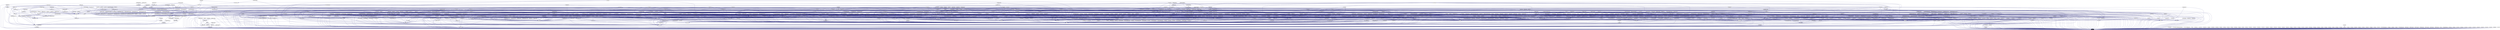 digraph inheritance
{
  Node25074 [shape="box",label="iistreck.h",fontsize=10,height=0.2,width=0.4,fontname="Helvetica",color="black",style="filled" fontcolor="white"];
  Node25075 -> Node25074 [color="midnightblue",fontsize=10,style="solid",fontname="Helvetica"];
  Node25075 [shape="box",label="mnabsuch.cpp",fontsize=10,height=0.2,width=0.4,fontname="Helvetica",color="black",URL="$mnabsuch_8cpp.html"];
  Node25076 -> Node25074 [color="midnightblue",fontsize=10,style="solid",fontname="Helvetica"];
  Node25076 [shape="box",label="MNEMME.CPP",fontsize=10,height=0.2,width=0.4,fontname="Helvetica",color="black",URL="$_m_n_e_m_m_e_8_c_p_p.html"];
  Node25077 -> Node25074 [color="midnightblue",fontsize=10,style="solid",fontname="Helvetica"];
  Node25077 [shape="box",label="mngrwin.cpp",fontsize=10,height=0.2,width=0.4,fontname="Helvetica",color="black",URL="$mngrwin_8cpp.html"];
  Node25078 -> Node25074 [color="midnightblue",fontsize=10,style="solid",fontname="Helvetica"];
  Node25078 [shape="box",label="mninfo.cpp",fontsize=10,height=0.2,width=0.4,fontname="Helvetica",color="black",URL="$mninfo_8cpp.html"];
  Node25079 -> Node25074 [color="midnightblue",fontsize=10,style="solid",fontname="Helvetica"];
  Node25079 [shape="box",label="MNISOCHR.CPP",fontsize=10,height=0.2,width=0.4,fontname="Helvetica",color="black",URL="$_m_n_i_s_o_c_h_r_8_c_p_p.html"];
  Node25080 -> Node25074 [color="midnightblue",fontsize=10,style="solid",fontname="Helvetica"];
  Node25080 [shape="box",label="mnlesalt.cpp",fontsize=10,height=0.2,width=0.4,fontname="Helvetica",color="black",URL="$mnlesalt_8cpp.html"];
  Node25081 -> Node25074 [color="midnightblue",fontsize=10,style="solid",fontname="Helvetica"];
  Node25081 [shape="box",label="MNLSNTGR.CPP",fontsize=10,height=0.2,width=0.4,fontname="Helvetica",color="black",URL="$_m_n_l_s_n_t_g_r_8_c_p_p.html"];
  Node25082 -> Node25074 [color="midnightblue",fontsize=10,style="solid",fontname="Helvetica"];
  Node25082 [shape="box",label="MNLSTABB.CPP",fontsize=10,height=0.2,width=0.4,fontname="Helvetica",color="black",URL="$_m_n_l_s_t_a_b_b_8_c_p_p.html"];
  Node25083 -> Node25074 [color="midnightblue",fontsize=10,style="solid",fontname="Helvetica"];
  Node25083 [shape="box",label="MNLSTABS.CPP",fontsize=10,height=0.2,width=0.4,fontname="Helvetica",color="black",URL="$_m_n_l_s_t_a_b_s_8_c_p_p.html"];
  Node25084 -> Node25074 [color="midnightblue",fontsize=10,style="solid",fontname="Helvetica"];
  Node25084 [shape="box",label="mnlststr.cpp",fontsize=10,height=0.2,width=0.4,fontname="Helvetica",color="black",URL="$mnlststr_8cpp.html"];
  Node25085 -> Node25074 [color="midnightblue",fontsize=10,style="solid",fontname="Helvetica"];
  Node25085 [shape="box",label="mnlststy.cpp",fontsize=10,height=0.2,width=0.4,fontname="Helvetica",color="black",URL="$mnlststy_8cpp.html"];
  Node25086 -> Node25074 [color="midnightblue",fontsize=10,style="solid",fontname="Helvetica"];
  Node25086 [shape="box",label="mnmakro.cpp",fontsize=10,height=0.2,width=0.4,fontname="Helvetica",color="black",URL="$mnmakro_8cpp.html"];
  Node25087 -> Node25074 [color="midnightblue",fontsize=10,style="solid",fontname="Helvetica"];
  Node25087 [shape="box",label="mnmmrw.cpp",fontsize=10,height=0.2,width=0.4,fontname="Helvetica",color="black",URL="$mnmmrw_8cpp.html"];
  Node25088 -> Node25074 [color="midnightblue",fontsize=10,style="solid",fontname="Helvetica"];
  Node25088 [shape="box",label="mnmulti.cpp",fontsize=10,height=0.2,width=0.4,fontname="Helvetica",color="black",URL="$mnmulti_8cpp.html"];
  Node25089 -> Node25074 [color="midnightblue",fontsize=10,style="solid",fontname="Helvetica"];
  Node25089 [shape="box",label="MnMultiAendernSFktPPageStreckenFahrzeit.cpp",fontsize=10,height=0.2,width=0.4,fontname="Helvetica",color="black",URL="$_mn_multi_aendern_s_fkt_p_page_strecken_fahrzeit_8cpp.html"];
  Node25090 -> Node25074 [color="midnightblue",fontsize=10,style="solid",fontname="Helvetica"];
  Node25090 [shape="box",label="MnMultiAendernSFktPPageStreckenStdwerte.cpp",fontsize=10,height=0.2,width=0.4,fontname="Helvetica",color="black",URL="$_mn_multi_aendern_s_fkt_p_page_strecken_stdwerte_8cpp.html"];
  Node25091 -> Node25074 [color="midnightblue",fontsize=10,style="solid",fontname="Helvetica"];
  Node25091 [shape="box",label="mnntlese.cpp",fontsize=10,height=0.2,width=0.4,fontname="Helvetica",color="black",URL="$mnntlese_8cpp.html"];
  Node25092 -> Node25074 [color="midnightblue",fontsize=10,style="solid",fontname="Helvetica"];
  Node25092 [shape="box",label="mnntprue.cpp",fontsize=10,height=0.2,width=0.4,fontname="Helvetica",color="black",URL="$mnntprue_8cpp.html"];
  Node25093 -> Node25074 [color="midnightblue",fontsize=10,style="solid",fontname="Helvetica"];
  Node25093 [shape="box",label="MnNtPruef_NetzPruef_ia.cpp",fontsize=10,height=0.2,width=0.4,fontname="Helvetica",color="black",URL="$_mn_nt_pruef___netz_pruef__ia_8cpp.html"];
  Node25094 -> Node25074 [color="midnightblue",fontsize=10,style="solid",fontname="Helvetica"];
  Node25094 [shape="box",label="mnntschr.cpp",fontsize=10,height=0.2,width=0.4,fontname="Helvetica",color="black",URL="$mnntschr_8cpp.html"];
  Node25095 -> Node25074 [color="midnightblue",fontsize=10,style="solid",fontname="Helvetica"];
  Node25095 [shape="box",label="MNODATT.CPP",fontsize=10,height=0.2,width=0.4,fontname="Helvetica",color="black",URL="$_m_n_o_d_a_t_t_8_c_p_p.html"];
  Node25096 -> Node25074 [color="midnightblue",fontsize=10,style="solid",fontname="Helvetica"];
  Node25096 [shape="box",label="MnPOIVerbinden.cpp",fontsize=10,height=0.2,width=0.4,fontname="Helvetica",color="black",URL="$_mn_p_o_i_verbinden_8cpp.html"];
  Node25097 -> Node25074 [color="midnightblue",fontsize=10,style="solid",fontname="Helvetica"];
  Node25097 [shape="box",label="MnProgrammzustaende_ia.cpp",fontsize=10,height=0.2,width=0.4,fontname="Helvetica",color="black",URL="$_mn_programmzustaende__ia_8cpp.html"];
  Node25098 -> Node25074 [color="midnightblue",fontsize=10,style="solid",fontname="Helvetica"];
  Node25098 [shape="box",label="mnspinne.cpp",fontsize=10,height=0.2,width=0.4,fontname="Helvetica",color="black",URL="$mnspinne_8cpp.html"];
  Node25099 -> Node25074 [color="midnightblue",fontsize=10,style="solid",fontname="Helvetica"];
  Node25099 [shape="box",label="MnSpinne_ia.cpp",fontsize=10,height=0.2,width=0.4,fontname="Helvetica",color="black",URL="$_mn_spinne__ia_8cpp.html"];
  Node25100 -> Node25074 [color="midnightblue",fontsize=10,style="solid",fontname="Helvetica"];
  Node25100 [shape="box",label="mntgen.cpp",fontsize=10,height=0.2,width=0.4,fontname="Helvetica",color="black",URL="$mntgen_8cpp.html"];
  Node25101 -> Node25074 [color="midnightblue",fontsize=10,style="solid",fontname="Helvetica"];
  Node25101 [shape="box",label="MNVERS.CPP",fontsize=10,height=0.2,width=0.4,fontname="Helvetica",color="black",URL="$_m_n_v_e_r_s_8_c_p_p.html"];
  Node25102 -> Node25074 [color="midnightblue",fontsize=10,style="solid",fontname="Helvetica"];
  Node25102 [shape="box",label="mnversd.cpp",fontsize=10,height=0.2,width=0.4,fontname="Helvetica",color="black",URL="$mnversd_8cpp.html"];
  Node25103 -> Node25074 [color="midnightblue",fontsize=10,style="solid",fontname="Helvetica"];
  Node25103 [shape="box",label="MnVissimExport.cpp",fontsize=10,height=0.2,width=0.4,fontname="Helvetica",color="black",URL="$_mn_vissim_export_8cpp.html"];
  Node25104 -> Node25074 [color="midnightblue",fontsize=10,style="solid",fontname="Helvetica"];
  Node25104 [shape="box",label="mnvsys.cpp",fontsize=10,height=0.2,width=0.4,fontname="Helvetica",color="black",URL="$mnvsys_8cpp.html"];
  Node25105 -> Node25074 [color="midnightblue",fontsize=10,style="solid",fontname="Helvetica"];
  Node25105 [shape="box",label="MNVSYSVsysPropPage_ia.cpp",fontsize=10,height=0.2,width=0.4,fontname="Helvetica",color="black",URL="$_m_n_v_s_y_s_vsys_prop_page__ia_8cpp.html"];
  Node25106 -> Node25074 [color="midnightblue",fontsize=10,style="solid",fontname="Helvetica"];
  Node25106 [shape="box",label="cconct.h",fontsize=10,height=0.2,width=0.4,fontname="Helvetica",color="black",URL="$cconct_8h.html"];
  Node25107 -> Node25106 [color="midnightblue",fontsize=10,style="solid",fontname="Helvetica"];
  Node25107 [shape="box",label="cconct.cpp",fontsize=10,height=0.2,width=0.4,fontname="Helvetica",color="black",URL="$cconct_8cpp.html"];
  Node25108 -> Node25106 [color="midnightblue",fontsize=10,style="solid",fontname="Helvetica"];
  Node25108 [shape="box",label="cconcts.cpp",fontsize=10,height=0.2,width=0.4,fontname="Helvetica",color="black",URL="$cconcts_8cpp.html"];
  Node25109 -> Node25106 [color="midnightblue",fontsize=10,style="solid",fontname="Helvetica"];
  Node25109 [shape="box",label="cconctse.cpp",fontsize=10,height=0.2,width=0.4,fontname="Helvetica",color="black",URL="$cconctse_8cpp.html"];
  Node25110 -> Node25074 [color="midnightblue",fontsize=10,style="solid",fontname="Helvetica"];
  Node25110 [shape="box",label="czone.h",fontsize=10,height=0.2,width=0.4,fontname="Helvetica",color="black",URL="$czone_8h.html"];
  Node25108 -> Node25110 [color="midnightblue",fontsize=10,style="solid",fontname="Helvetica"];
  Node25111 -> Node25110 [color="midnightblue",fontsize=10,style="solid",fontname="Helvetica"];
  Node25111 [shape="box",label="cflowbun.cpp",fontsize=10,height=0.2,width=0.4,fontname="Helvetica",color="black",URL="$cflowbun_8cpp.html"];
  Node25112 -> Node25110 [color="midnightblue",fontsize=10,style="solid",fontname="Helvetica"];
  Node25112 [shape="box",label="cnetelms.cpp",fontsize=10,height=0.2,width=0.4,fontname="Helvetica",color="black",URL="$cnetelms_8cpp.html"];
  Node25113 -> Node25110 [color="midnightblue",fontsize=10,style="solid",fontname="Helvetica"];
  Node25113 [shape="box",label="CROUTE.CPP",fontsize=10,height=0.2,width=0.4,fontname="Helvetica",color="black",URL="$_c_r_o_u_t_e_8_c_p_p.html"];
  Node25114 -> Node25110 [color="midnightblue",fontsize=10,style="solid",fontname="Helvetica"];
  Node25114 [shape="box",label="croutesearch.cpp",fontsize=10,height=0.2,width=0.4,fontname="Helvetica",color="black",URL="$croutesearch_8cpp.html"];
  Node25115 -> Node25110 [color="midnightblue",fontsize=10,style="solid",fontname="Helvetica"];
  Node25115 [shape="box",label="cSelection.cpp",fontsize=10,height=0.2,width=0.4,fontname="Helvetica",color="black",URL="$c_selection_8cpp.html"];
  Node25116 -> Node25110 [color="midnightblue",fontsize=10,style="solid",fontname="Helvetica"];
  Node25116 [shape="box",label="czone.cpp",fontsize=10,height=0.2,width=0.4,fontname="Helvetica",color="black",URL="$czone_8cpp.html"];
  Node25117 -> Node25110 [color="midnightblue",fontsize=10,style="solid",fontname="Helvetica"];
  Node25117 [shape="box",label="czones.cpp",fontsize=10,height=0.2,width=0.4,fontname="Helvetica",color="black",URL="$czones_8cpp.html"];
  Node25118 -> Node25110 [color="midnightblue",fontsize=10,style="solid",fontname="Helvetica"];
  Node25118 [shape="box",label="czonesen.cpp",fontsize=10,height=0.2,width=0.4,fontname="Helvetica",color="black",URL="$czonesen_8cpp.html"];
  Node25119 -> Node25074 [color="midnightblue",fontsize=10,style="solid",fontname="Helvetica"];
  Node25119 [shape="box",label="cnode.h",fontsize=10,height=0.2,width=0.4,fontname="Helvetica",color="black",URL="$cnode_8h.html"];
  Node25108 -> Node25119 [color="midnightblue",fontsize=10,style="solid",fontname="Helvetica"];
  Node25111 -> Node25119 [color="midnightblue",fontsize=10,style="solid",fontname="Helvetica"];
  Node25120 -> Node25119 [color="midnightblue",fontsize=10,style="solid",fontname="Helvetica"];
  Node25120 [shape="box",label="cisochrones.cpp",fontsize=10,height=0.2,width=0.4,fontname="Helvetica",color="black",URL="$cisochrones_8cpp.html"];
  Node25121 -> Node25119 [color="midnightblue",fontsize=10,style="solid",fontname="Helvetica"];
  Node25121 [shape="box",label="clinks.cpp",fontsize=10,height=0.2,width=0.4,fontname="Helvetica",color="black",URL="$clinks_8cpp.html"];
  Node25112 -> Node25119 [color="midnightblue",fontsize=10,style="solid",fontname="Helvetica"];
  Node25122 -> Node25119 [color="midnightblue",fontsize=10,style="solid",fontname="Helvetica"];
  Node25122 [shape="box",label="cnode.cpp",fontsize=10,height=0.2,width=0.4,fontname="Helvetica",color="black",URL="$cnode_8cpp.html"];
  Node25123 -> Node25119 [color="midnightblue",fontsize=10,style="solid",fontname="Helvetica"];
  Node25123 [shape="box",label="cnodeflows.cpp",fontsize=10,height=0.2,width=0.4,fontname="Helvetica",color="black",URL="$cnodeflows_8cpp.html"];
  Node25124 -> Node25119 [color="midnightblue",fontsize=10,style="solid",fontname="Helvetica"];
  Node25124 [shape="box",label="cnodes.cpp",fontsize=10,height=0.2,width=0.4,fontname="Helvetica",color="black",URL="$cnodes_8cpp.html"];
  Node25125 -> Node25119 [color="midnightblue",fontsize=10,style="solid",fontname="Helvetica"];
  Node25125 [shape="box",label="cnodesen.cpp",fontsize=10,height=0.2,width=0.4,fontname="Helvetica",color="black",URL="$cnodesen_8cpp.html"];
  Node25113 -> Node25119 [color="midnightblue",fontsize=10,style="solid",fontname="Helvetica"];
  Node25126 -> Node25119 [color="midnightblue",fontsize=10,style="solid",fontname="Helvetica"];
  Node25126 [shape="box",label="CROUTEE.CPP",fontsize=10,height=0.2,width=0.4,fontname="Helvetica",color="black",URL="$_c_r_o_u_t_e_e_8_c_p_p.html"];
  Node25114 -> Node25119 [color="midnightblue",fontsize=10,style="solid",fontname="Helvetica"];
  Node25115 -> Node25119 [color="midnightblue",fontsize=10,style="solid",fontname="Helvetica"];
  Node25127 -> Node25074 [color="midnightblue",fontsize=10,style="solid",fontname="Helvetica"];
  Node25127 [shape="box",label="clink.h",fontsize=10,height=0.2,width=0.4,fontname="Helvetica",color="black",URL="$clink_8h.html"];
  Node25111 -> Node25127 [color="midnightblue",fontsize=10,style="solid",fontname="Helvetica"];
  Node25128 -> Node25127 [color="midnightblue",fontsize=10,style="solid",fontname="Helvetica"];
  Node25128 [shape="box",label="clink.cpp",fontsize=10,height=0.2,width=0.4,fontname="Helvetica",color="black",URL="$clink_8cpp.html"];
  Node25121 -> Node25127 [color="midnightblue",fontsize=10,style="solid",fontname="Helvetica"];
  Node25129 -> Node25127 [color="midnightblue",fontsize=10,style="solid",fontname="Helvetica"];
  Node25129 [shape="box",label="clinksen.cpp",fontsize=10,height=0.2,width=0.4,fontname="Helvetica",color="black",URL="$clinksen_8cpp.html"];
  Node25112 -> Node25127 [color="midnightblue",fontsize=10,style="solid",fontname="Helvetica"];
  Node25115 -> Node25127 [color="midnightblue",fontsize=10,style="solid",fontname="Helvetica"];
  Node25130 -> Node25127 [color="midnightblue",fontsize=10,style="solid",fontname="Helvetica"];
  Node25130 [shape="box",label="cslinstop.cpp",fontsize=10,height=0.2,width=0.4,fontname="Helvetica",color="black",URL="$cslinstop_8cpp.html"];
  Node25131 -> Node25127 [color="midnightblue",fontsize=10,style="solid",fontname="Helvetica"];
  Node25131 [shape="box",label="cslinstops.cpp",fontsize=10,height=0.2,width=0.4,fontname="Helvetica",color="black",URL="$cslinstops_8cpp.html"];
  Node25132 -> Node25074 [color="midnightblue",fontsize=10,style="solid",fontname="Helvetica"];
  Node25132 [shape="box",label="cslinnode.cpp",fontsize=10,height=0.2,width=0.4,fontname="Helvetica",color="black",URL="$cslinnode_8cpp.html"];
  Node25133 -> Node25074 [color="midnightblue",fontsize=10,style="solid",fontname="Helvetica"];
  Node25133 [shape="box",label="ivwb.cpp",fontsize=10,height=0.2,width=0.4,fontname="Helvetica",color="black",URL="$ivwb_8cpp.html"];
  Node25134 -> Node25074 [color="midnightblue",fontsize=10,style="solid",fontname="Helvetica"];
  Node25134 [shape="box",label="IVWEGMAT.CPP",fontsize=10,height=0.2,width=0.4,fontname="Helvetica",color="black",URL="$_i_v_w_e_g_m_a_t_8_c_p_p.html"];
  Node25135 -> Node25074 [color="midnightblue",fontsize=10,style="solid",fontname="Helvetica"];
  Node25135 [shape="box",label="ovfwslin.cpp",fontsize=10,height=0.2,width=0.4,fontname="Helvetica",color="black",URL="$ovfwslin_8cpp.html"];
  Node25136 -> Node25074 [color="midnightblue",fontsize=10,style="solid",fontname="Helvetica"];
  Node25136 [shape="box",label="OVSYSSTR.CPP",fontsize=10,height=0.2,width=0.4,fontname="Helvetica",color="black",URL="$_o_v_s_y_s_s_t_r_8_c_p_p.html"];
  Node25137 -> Node25074 [color="midnightblue",fontsize=10,style="solid",fontname="Helvetica"];
  Node25137 [shape="box",label="OVWEGE.CPP",fontsize=10,height=0.2,width=0.4,fontname="Helvetica",color="black",URL="$_o_v_w_e_g_e_8_c_p_p.html"];
  Node25138 -> Node25074 [color="midnightblue",fontsize=10,style="solid",fontname="Helvetica"];
  Node25138 [shape="box",label="OVWEGSYS.CPP",fontsize=10,height=0.2,width=0.4,fontname="Helvetica",color="black",URL="$_o_v_w_e_g_s_y_s_8_c_p_p.html"];
  Node25139 -> Node25074 [color="midnightblue",fontsize=10,style="solid",fontname="Helvetica"];
  Node25139 [shape="box",label="CgDcl.cpp",fontsize=10,height=0.2,width=0.4,fontname="Helvetica",color="black",URL="$_cg_dcl_8cpp.html"];
  Node25140 -> Node25074 [color="midnightblue",fontsize=10,style="solid",fontname="Helvetica"];
  Node25140 [shape="box",label="CgGlobalCB.cpp",fontsize=10,height=0.2,width=0.4,fontname="Helvetica",color="black",URL="$_cg_global_c_b_8cpp.html"];
  Node25141 -> Node25074 [color="midnightblue",fontsize=10,style="solid",fontname="Helvetica"];
  Node25141 [shape="box",label="CgStratt.cpp",fontsize=10,height=0.2,width=0.4,fontname="Helvetica",color="black",URL="$_cg_stratt_8cpp.html"];
  Node25142 -> Node25074 [color="midnightblue",fontsize=10,style="solid",fontname="Helvetica"];
  Node25142 [shape="box",label="CgTlwDigi_ia.cpp",fontsize=10,height=0.2,width=0.4,fontname="Helvetica",color="black",URL="$_cg_tlw_digi__ia_8cpp.html"];
  Node25143 -> Node25074 [color="midnightblue",fontsize=10,style="solid",fontname="Helvetica"];
  Node25143 [shape="box",label="dynagg.cpp",fontsize=10,height=0.2,width=0.4,fontname="Helvetica",color="black",URL="$dynagg_8cpp.html"];
  Node25144 -> Node25074 [color="midnightblue",fontsize=10,style="solid",fontname="Helvetica"];
  Node25144 [shape="box",label="dynbewfz.cpp",fontsize=10,height=0.2,width=0.4,fontname="Helvetica",color="black",URL="$dynbewfz_8cpp.html"];
  Node25145 -> Node25074 [color="midnightblue",fontsize=10,style="solid",fontname="Helvetica"];
  Node25145 [shape="box",label="dynbewrt.cpp",fontsize=10,height=0.2,width=0.4,fontname="Helvetica",color="black",URL="$dynbewrt_8cpp.html"];
  Node25146 -> Node25074 [color="midnightblue",fontsize=10,style="solid",fontname="Helvetica"];
  Node25146 [shape="box",label="dyndet.cpp",fontsize=10,height=0.2,width=0.4,fontname="Helvetica",color="black",URL="$dyndet_8cpp.html"];
  Node25147 -> Node25074 [color="midnightblue",fontsize=10,style="solid",fontname="Helvetica"];
  Node25147 [shape="box",label="dyndstr.cpp",fontsize=10,height=0.2,width=0.4,fontname="Helvetica",color="black",URL="$dyndstr_8cpp.html"];
  Node25148 -> Node25074 [color="midnightblue",fontsize=10,style="solid",fontname="Helvetica"];
  Node25148 [shape="box",label="dynemi.cpp",fontsize=10,height=0.2,width=0.4,fontname="Helvetica",color="black",URL="$dynemi_8cpp.html"];
  Node25149 -> Node25074 [color="midnightblue",fontsize=10,style="solid",fontname="Helvetica"];
  Node25149 [shape="box",label="dyneq.cpp",fontsize=10,height=0.2,width=0.4,fontname="Helvetica",color="black",URL="$dyneq_8cpp.html"];
  Node25150 -> Node25074 [color="midnightblue",fontsize=10,style="solid",fontname="Helvetica"];
  Node25150 [shape="box",label="dynevent.cpp",fontsize=10,height=0.2,width=0.4,fontname="Helvetica",color="black",URL="$dynevent_8cpp.html"];
  Node25151 -> Node25074 [color="midnightblue",fontsize=10,style="solid",fontname="Helvetica"];
  Node25151 [shape="box",label="dynfile.cpp",fontsize=10,height=0.2,width=0.4,fontname="Helvetica",color="black",URL="$dynfile_8cpp.html"];
  Node25152 -> Node25074 [color="midnightblue",fontsize=10,style="solid",fontname="Helvetica"];
  Node25152 [shape="box",label="dynfz.cpp",fontsize=10,height=0.2,width=0.4,fontname="Helvetica",color="black",URL="$dynfz_8cpp.html"];
  Node25153 -> Node25074 [color="midnightblue",fontsize=10,style="solid",fontname="Helvetica"];
  Node25153 [shape="box",label="dynfzfil.cpp",fontsize=10,height=0.2,width=0.4,fontname="Helvetica",color="black",URL="$dynfzfil_8cpp.html"];
  Node25154 -> Node25074 [color="midnightblue",fontsize=10,style="solid",fontname="Helvetica"];
  Node25154 [shape="box",label="DYNGABS.CPP",fontsize=10,height=0.2,width=0.4,fontname="Helvetica",color="black",URL="$_d_y_n_g_a_b_s_8_c_p_p.html"];
  Node25155 -> Node25074 [color="midnightblue",fontsize=10,style="solid",fontname="Helvetica"];
  Node25155 [shape="box",label="dyngbild.cpp",fontsize=10,height=0.2,width=0.4,fontname="Helvetica",color="black",URL="$dyngbild_8cpp.html"];
  Node25156 -> Node25074 [color="midnightblue",fontsize=10,style="solid",fontname="Helvetica"];
  Node25156 [shape="box",label="DYNGDART.CPP",fontsize=10,height=0.2,width=0.4,fontname="Helvetica",color="black",URL="$_d_y_n_g_d_a_r_t_8_c_p_p.html"];
  Node25157 -> Node25074 [color="midnightblue",fontsize=10,style="solid",fontname="Helvetica"];
  Node25157 [shape="box",label="DYNGINIT.CPP",fontsize=10,height=0.2,width=0.4,fontname="Helvetica",color="black",URL="$_d_y_n_g_i_n_i_t_8_c_p_p.html"];
  Node25158 -> Node25074 [color="midnightblue",fontsize=10,style="solid",fontname="Helvetica"];
  Node25158 [shape="box",label="dyngkgeo.cpp",fontsize=10,height=0.2,width=0.4,fontname="Helvetica",color="black",URL="$dyngkgeo_8cpp.html"];
  Node25159 -> Node25074 [color="midnightblue",fontsize=10,style="solid",fontname="Helvetica"];
  Node25159 [shape="box",label="dynglsa.cpp",fontsize=10,height=0.2,width=0.4,fontname="Helvetica",color="black",URL="$dynglsa_8cpp.html"];
  Node25160 -> Node25074 [color="midnightblue",fontsize=10,style="solid",fontname="Helvetica"];
  Node25160 [shape="box",label="dyngmark.cpp",fontsize=10,height=0.2,width=0.4,fontname="Helvetica",color="black",URL="$dyngmark_8cpp.html"];
  Node25161 -> Node25074 [color="midnightblue",fontsize=10,style="solid",fontname="Helvetica"];
  Node25161 [shape="box",label="dyngmq.cpp",fontsize=10,height=0.2,width=0.4,fontname="Helvetica",color="black",URL="$dyngmq_8cpp.html"];
  Node25162 -> Node25074 [color="midnightblue",fontsize=10,style="solid",fontname="Helvetica"];
  Node25162 [shape="box",label="dyngqvst.cpp",fontsize=10,height=0.2,width=0.4,fontname="Helvetica",color="black",URL="$dyngqvst_8cpp.html"];
  Node25163 -> Node25074 [color="midnightblue",fontsize=10,style="solid",fontname="Helvetica"];
  Node25163 [shape="box",label="dyngspkt.cpp",fontsize=10,height=0.2,width=0.4,fontname="Helvetica",color="black",URL="$dyngspkt_8cpp.html"];
  Node25164 -> Node25074 [color="midnightblue",fontsize=10,style="solid",fontname="Helvetica"];
  Node25164 [shape="box",label="dyngstr.cpp",fontsize=10,height=0.2,width=0.4,fontname="Helvetica",color="black",URL="$dyngstr_8cpp.html"];
  Node25165 -> Node25074 [color="midnightblue",fontsize=10,style="solid",fontname="Helvetica"];
  Node25165 [shape="box",label="dyngutil.cpp",fontsize=10,height=0.2,width=0.4,fontname="Helvetica",color="black",URL="$dyngutil_8cpp.html"];
  Node25166 -> Node25074 [color="midnightblue",fontsize=10,style="solid",fontname="Helvetica"];
  Node25166 [shape="box",label="dyniawg.cpp",fontsize=10,height=0.2,width=0.4,fontname="Helvetica",color="black",URL="$dyniawg_8cpp.html"];
  Node25167 -> Node25074 [color="midnightblue",fontsize=10,style="solid",fontname="Helvetica"];
  Node25167 [shape="box",label="DYNINIT.CPP",fontsize=10,height=0.2,width=0.4,fontname="Helvetica",color="black",URL="$_d_y_n_i_n_i_t_8_c_p_p.html"];
  Node25168 -> Node25074 [color="midnightblue",fontsize=10,style="solid",fontname="Helvetica"];
  Node25168 [shape="box",label="dynlsa.cpp",fontsize=10,height=0.2,width=0.4,fontname="Helvetica",color="black",URL="$dynlsa_8cpp.html"];
  Node25169 -> Node25074 [color="midnightblue",fontsize=10,style="solid",fontname="Helvetica"];
  Node25169 [shape="box",label="dynlsanb.cpp",fontsize=10,height=0.2,width=0.4,fontname="Helvetica",color="black",URL="$dynlsanb_8cpp.html"];
  Node25170 -> Node25074 [color="midnightblue",fontsize=10,style="solid",fontname="Helvetica"];
  Node25170 [shape="box",label="dynlseq.cpp",fontsize=10,height=0.2,width=0.4,fontname="Helvetica",color="black",URL="$dynlseq_8cpp.html"];
  Node25171 -> Node25074 [color="midnightblue",fontsize=10,style="solid",fontname="Helvetica"];
  Node25171 [shape="box",label="dynlswb.cpp",fontsize=10,height=0.2,width=0.4,fontname="Helvetica",color="black",URL="$dynlswb_8cpp.html"];
  Node25172 -> Node25074 [color="midnightblue",fontsize=10,style="solid",fontname="Helvetica"];
  Node25172 [shape="box",label="dynmakro.cpp",fontsize=10,height=0.2,width=0.4,fontname="Helvetica",color="black",URL="$dynmakro_8cpp.html"];
  Node25173 -> Node25074 [color="midnightblue",fontsize=10,style="solid",fontname="Helvetica"];
  Node25173 [shape="box",label="dynmess.cpp",fontsize=10,height=0.2,width=0.4,fontname="Helvetica",color="black",URL="$dynmess_8cpp.html"];
  Node25174 -> Node25074 [color="midnightblue",fontsize=10,style="solid",fontname="Helvetica"];
  Node25174 [shape="box",label="dynnedi.cpp",fontsize=10,height=0.2,width=0.4,fontname="Helvetica",color="black",URL="$dynnedi_8cpp.html"];
  Node25175 -> Node25074 [color="midnightblue",fontsize=10,style="solid",fontname="Helvetica"];
  Node25175 [shape="box",label="dynnt.cpp",fontsize=10,height=0.2,width=0.4,fontname="Helvetica",color="black",URL="$dynnt_8cpp.html"];
  Node25176 -> Node25074 [color="midnightblue",fontsize=10,style="solid",fontname="Helvetica"];
  Node25176 [shape="box",label="dynqvst.cpp",fontsize=10,height=0.2,width=0.4,fontname="Helvetica",color="black",URL="$dynqvst_8cpp.html"];
  Node25177 -> Node25074 [color="midnightblue",fontsize=10,style="solid",fontname="Helvetica"];
  Node25177 [shape="box",label="dynreihf.cpp",fontsize=10,height=0.2,width=0.4,fontname="Helvetica",color="black",URL="$dynreihf_8cpp.html"];
  Node25178 -> Node25074 [color="midnightblue",fontsize=10,style="solid",fontname="Helvetica"];
  Node25178 [shape="box",label="dynstr.cpp",fontsize=10,height=0.2,width=0.4,fontname="Helvetica",color="black",URL="$dynstr_8cpp.html"];
  Node25179 -> Node25074 [color="midnightblue",fontsize=10,style="solid",fontname="Helvetica"];
  Node25179 [shape="box",label="dynstrat.cpp",fontsize=10,height=0.2,width=0.4,fontname="Helvetica",color="black",URL="$dynstrat_8cpp.html"];
  Node25180 -> Node25074 [color="midnightblue",fontsize=10,style="solid",fontname="Helvetica"];
  Node25180 [shape="box",label="dynvers.cpp",fontsize=10,height=0.2,width=0.4,fontname="Helvetica",color="black",URL="$dynvers_8cpp.html"];
  Node25181 -> Node25074 [color="midnightblue",fontsize=10,style="solid",fontname="Helvetica"];
  Node25181 [shape="box",label="DYNVSTR.H",fontsize=10,height=0.2,width=0.4,fontname="Helvetica",color="black",URL="$_d_y_n_v_s_t_r_8_h.html"];
  Node25182 -> Node25181 [color="midnightblue",fontsize=10,style="solid",fontname="Helvetica"];
  Node25182 [shape="box",label="dynvstr.cpp",fontsize=10,height=0.2,width=0.4,fontname="Helvetica",color="black",URL="$dynvstr_8cpp.html"];
  Node25183 -> Node25074 [color="midnightblue",fontsize=10,style="solid",fontname="Helvetica"];
  Node25183 [shape="box",label="dynwb.cpp",fontsize=10,height=0.2,width=0.4,fontname="Helvetica",color="black",URL="$dynwb_8cpp.html"];
  Node25184 -> Node25074 [color="midnightblue",fontsize=10,style="solid",fontname="Helvetica"];
  Node25184 [shape="box",label="dynwbi.cpp",fontsize=10,height=0.2,width=0.4,fontname="Helvetica",color="black",URL="$dynwbi_8cpp.html"];
  Node25185 -> Node25074 [color="midnightblue",fontsize=10,style="solid",fontname="Helvetica"];
  Node25185 [shape="box",label="dynwbia.cpp",fontsize=10,height=0.2,width=0.4,fontname="Helvetica",color="black",URL="$dynwbia_8cpp.html"];
  Node25186 -> Node25074 [color="midnightblue",fontsize=10,style="solid",fontname="Helvetica"];
  Node25186 [shape="box",label="dynwgb.cpp",fontsize=10,height=0.2,width=0.4,fontname="Helvetica",color="black",URL="$dynwgb_8cpp.html"];
  Node25187 -> Node25074 [color="midnightblue",fontsize=10,style="solid",fontname="Helvetica"];
  Node25187 [shape="box",label="dynzust.cpp",fontsize=10,height=0.2,width=0.4,fontname="Helvetica",color="black",URL="$dynzust_8cpp.html"];
  Node25188 -> Node25074 [color="midnightblue",fontsize=10,style="solid",fontname="Helvetica"];
  Node25188 [shape="box",label="fgkenn.cpp",fontsize=10,height=0.2,width=0.4,fontname="Helvetica",color="black",URL="$fgkenn_8cpp.html"];
  Node25189 -> Node25074 [color="midnightblue",fontsize=10,style="solid",fontname="Helvetica"];
  Node25189 [shape="box",label="FGLSSTAT.CPP",fontsize=10,height=0.2,width=0.4,fontname="Helvetica",color="black",URL="$_f_g_l_s_s_t_a_t_8_c_p_p.html"];
  Node25190 -> Node25074 [color="midnightblue",fontsize=10,style="solid",fontname="Helvetica"];
  Node25190 [shape="box",label="FGPARA.CPP",fontsize=10,height=0.2,width=0.4,fontname="Helvetica",color="black",URL="$_f_g_p_a_r_a_8_c_p_p.html"];
  Node25191 -> Node25074 [color="midnightblue",fontsize=10,style="solid",fontname="Helvetica"];
  Node25191 [shape="box",label="fgplaus2.cpp",fontsize=10,height=0.2,width=0.4,fontname="Helvetica",color="black",URL="$fgplaus2_8cpp.html"];
  Node25192 -> Node25074 [color="midnightblue",fontsize=10,style="solid",fontname="Helvetica"];
  Node25192 [shape="box",label="FGPLAUSI.CPP",fontsize=10,height=0.2,width=0.4,fontname="Helvetica",color="black",URL="$_f_g_p_l_a_u_s_i_8_c_p_p.html"];
  Node25193 -> Node25074 [color="midnightblue",fontsize=10,style="solid",fontname="Helvetica"];
  Node25193 [shape="box",label="FGSCHR.CPP",fontsize=10,height=0.2,width=0.4,fontname="Helvetica",color="black",URL="$_f_g_s_c_h_r_8_c_p_p.html"];
  Node25194 -> Node25074 [color="midnightblue",fontsize=10,style="solid",fontname="Helvetica"];
  Node25194 [shape="box",label="fgumlg.cpp",fontsize=10,height=0.2,width=0.4,fontname="Helvetica",color="black",URL="$fgumlg_8cpp.html"];
  Node25195 -> Node25074 [color="midnightblue",fontsize=10,style="solid",fontname="Helvetica"];
  Node25195 [shape="box",label="ivbewer1.cpp",fontsize=10,height=0.2,width=0.4,fontname="Helvetica",color="black",URL="$ivbewer1_8cpp.html"];
  Node25196 -> Node25074 [color="midnightblue",fontsize=10,style="solid",fontname="Helvetica"];
  Node25196 [shape="box",label="IVBEWERT.CPP",fontsize=10,height=0.2,width=0.4,fontname="Helvetica",color="black",URL="$_i_v_b_e_w_e_r_t_8_c_p_p.html"];
  Node25197 -> Node25074 [color="midnightblue",fontsize=10,style="solid",fontname="Helvetica"];
  Node25197 [shape="box",label="IVERASF.CPP",fontsize=10,height=0.2,width=0.4,fontname="Helvetica",color="black",URL="$_i_v_e_r_a_s_f_8_c_p_p.html"];
  Node25198 -> Node25074 [color="midnightblue",fontsize=10,style="solid",fontname="Helvetica"];
  Node25198 [shape="box",label="IVGGEW.CPP",fontsize=10,height=0.2,width=0.4,fontname="Helvetica",color="black",URL="$_i_v_g_g_e_w_8_c_p_p.html"];
  Node25199 -> Node25074 [color="midnightblue",fontsize=10,style="solid",fontname="Helvetica"];
  Node25199 [shape="box",label="ivkali.cpp",fontsize=10,height=0.2,width=0.4,fontname="Helvetica",color="black",URL="$ivkali_8cpp.html"];
  Node25200 -> Node25074 [color="midnightblue",fontsize=10,style="solid",fontname="Helvetica"];
  Node25200 [shape="box",label="IVKURZW1.CPP",fontsize=10,height=0.2,width=0.4,fontname="Helvetica",color="black",URL="$_i_v_k_u_r_z_w1_8_c_p_p.html"];
  Node25201 -> Node25074 [color="midnightblue",fontsize=10,style="solid",fontname="Helvetica"];
  Node25201 [shape="box",label="ivlstweg.cpp",fontsize=10,height=0.2,width=0.4,fontname="Helvetica",color="black",URL="$ivlstweg_8cpp.html"];
  Node25202 -> Node25074 [color="midnightblue",fontsize=10,style="solid",fontname="Helvetica"];
  Node25202 [shape="box",label="IVPFEUML.CPP",fontsize=10,height=0.2,width=0.4,fontname="Helvetica",color="black",URL="$_i_v_p_f_e_u_m_l_8_c_p_p.html"];
  Node25203 -> Node25074 [color="midnightblue",fontsize=10,style="solid",fontname="Helvetica"];
  Node25203 [shape="box",label="ivrasw.cpp",fontsize=10,height=0.2,width=0.4,fontname="Helvetica",color="black",URL="$ivrasw_8cpp.html"];
  Node25204 -> Node25074 [color="midnightblue",fontsize=10,style="solid",fontname="Helvetica"];
  Node25204 [shape="box",label="ivrasw1.cpp",fontsize=10,height=0.2,width=0.4,fontname="Helvetica",color="black",URL="$ivrasw1_8cpp.html"];
  Node25205 -> Node25074 [color="midnightblue",fontsize=10,style="solid",fontname="Helvetica"];
  Node25205 [shape="box",label="IVSPINNE.CPP",fontsize=10,height=0.2,width=0.4,fontname="Helvetica",color="black",URL="$_i_v_s_p_i_n_n_e_8_c_p_p.html"];
  Node25206 -> Node25074 [color="midnightblue",fontsize=10,style="solid",fontname="Helvetica"];
  Node25206 [shape="box",label="ivstratt.cpp",fontsize=10,height=0.2,width=0.4,fontname="Helvetica",color="black",URL="$ivstratt_8cpp.html"];
  Node25207 -> Node25074 [color="midnightblue",fontsize=10,style="solid",fontname="Helvetica"];
  Node25207 [shape="box",label="IvStrZwertSchreiben_ia.cpp",fontsize=10,height=0.2,width=0.4,fontname="Helvetica",color="black",URL="$_iv_str_zwert_schreiben__ia_8cpp.html"];
  Node25208 -> Node25074 [color="midnightblue",fontsize=10,style="solid",fontname="Helvetica"];
  Node25208 [shape="box",label="IVTRIBS.CPP",fontsize=10,height=0.2,width=0.4,fontname="Helvetica",color="black",URL="$_i_v_t_r_i_b_s_8_c_p_p.html"];
  Node25209 -> Node25074 [color="midnightblue",fontsize=10,style="solid",fontname="Helvetica"];
  Node25209 [shape="box",label="IVUMALLG.CPP",fontsize=10,height=0.2,width=0.4,fontname="Helvetica",color="black",URL="$_i_v_u_m_a_l_l_g_8_c_p_p.html"];
  Node25210 -> Node25074 [color="midnightblue",fontsize=10,style="solid",fontname="Helvetica"];
  Node25210 [shape="box",label="IVUMLG.CPP",fontsize=10,height=0.2,width=0.4,fontname="Helvetica",color="black",URL="$_i_v_u_m_l_g_8_c_p_p.html"];
  Node25211 -> Node25074 [color="midnightblue",fontsize=10,style="solid",fontname="Helvetica"];
  Node25211 [shape="box",label="IVUmlgAnalyse_ia.cpp",fontsize=10,height=0.2,width=0.4,fontname="Helvetica",color="black",URL="$_i_v_umlg_analyse__ia_8cpp.html"];
  Node25212 -> Node25074 [color="midnightblue",fontsize=10,style="solid",fontname="Helvetica"];
  Node25212 [shape="box",label="IvWegRec_ia.cpp",fontsize=10,height=0.2,width=0.4,fontname="Helvetica",color="black",URL="$_iv_weg_rec__ia_8cpp.html"];
  Node25213 -> Node25074 [color="midnightblue",fontsize=10,style="solid",fontname="Helvetica"];
  Node25213 [shape="box",label="IVZMAT.CPP",fontsize=10,height=0.2,width=0.4,fontname="Helvetica",color="black",URL="$_i_v_z_m_a_t_8_c_p_p.html"];
  Node25214 -> Node25074 [color="midnightblue",fontsize=10,style="solid",fontname="Helvetica"];
  Node25214 [shape="box",label="ivzstr.cpp",fontsize=10,height=0.2,width=0.4,fontname="Helvetica",color="black",URL="$ivzstr_8cpp.html"];
  Node25215 -> Node25074 [color="midnightblue",fontsize=10,style="solid",fontname="Helvetica"];
  Node25215 [shape="box",label="ivzwabb.cpp",fontsize=10,height=0.2,width=0.4,fontname="Helvetica",color="black",URL="$ivzwabb_8cpp.html"];
  Node25216 -> Node25074 [color="midnightblue",fontsize=10,style="solid",fontname="Helvetica"];
  Node25216 [shape="box",label="ivzwstrrw.cpp",fontsize=10,height=0.2,width=0.4,fontname="Helvetica",color="black",URL="$ivzwstrrw_8cpp.html"];
  Node25217 -> Node25074 [color="midnightblue",fontsize=10,style="solid",fontname="Helvetica"];
  Node25217 [shape="box",label="NeAbbMain_ia.h",fontsize=10,height=0.2,width=0.4,fontname="Helvetica",color="black",URL="$_ne_abb_main__ia_8h.html"];
  Node25218 -> Node25217 [color="midnightblue",fontsize=10,style="solid",fontname="Helvetica"];
  Node25218 [shape="box",label="neabb.cpp",fontsize=10,height=0.2,width=0.4,fontname="Helvetica",color="black",URL="$neabb_8cpp.html"];
  Node25219 -> Node25217 [color="midnightblue",fontsize=10,style="solid",fontname="Helvetica"];
  Node25219 [shape="box",label="NeAbb_ia.cpp",fontsize=10,height=0.2,width=0.4,fontname="Helvetica",color="black",URL="$_ne_abb__ia_8cpp.html"];
  Node25220 -> Node25217 [color="midnightblue",fontsize=10,style="solid",fontname="Helvetica"];
  Node25220 [shape="box",label="NeAbbBasis_ia.cpp",fontsize=10,height=0.2,width=0.4,fontname="Helvetica",color="black",URL="$_ne_abb_basis__ia_8cpp.html"];
  Node25221 -> Node25217 [color="midnightblue",fontsize=10,style="solid",fontname="Helvetica"];
  Node25221 [shape="box",label="NeAbbMain_ia.cpp",fontsize=10,height=0.2,width=0.4,fontname="Helvetica",color="black",URL="$_ne_abb_main__ia_8cpp.html"];
  Node25222 -> Node25074 [color="midnightblue",fontsize=10,style="solid",fontname="Helvetica"];
  Node25222 [shape="box",label="neabbnavigator.h",fontsize=10,height=0.2,width=0.4,fontname="Helvetica",color="black",URL="$neabbnavigator_8h.html"];
  Node25223 -> Node25222 [color="midnightblue",fontsize=10,style="solid",fontname="Helvetica"];
  Node25223 [shape="box",label="NeAbbBasis_ia.h",fontsize=10,height=0.2,width=0.4,fontname="Helvetica",color="black",URL="$_ne_abb_basis__ia_8h.html"];
  Node25224 -> Node25223 [color="midnightblue",fontsize=10,style="solid",fontname="Helvetica"];
  Node25224 [shape="box",label="NeAbb_ia.h",fontsize=10,height=0.2,width=0.4,fontname="Helvetica",color="black",URL="$_ne_abb__ia_8h.html"];
  Node25217 -> Node25224 [color="midnightblue",fontsize=10,style="solid",fontname="Helvetica"];
  Node25219 -> Node25224 [color="midnightblue",fontsize=10,style="solid",fontname="Helvetica"];
  Node25220 -> Node25223 [color="midnightblue",fontsize=10,style="solid",fontname="Helvetica"];
  Node25225 -> Node25222 [color="midnightblue",fontsize=10,style="solid",fontname="Helvetica"];
  Node25225 [shape="box",label="neabbdyno_ia.h",fontsize=10,height=0.2,width=0.4,fontname="Helvetica",color="black",URL="$neabbdyno__ia_8h.html"];
  Node25224 -> Node25225 [color="midnightblue",fontsize=10,style="solid",fontname="Helvetica"];
  Node25226 -> Node25225 [color="midnightblue",fontsize=10,style="solid",fontname="Helvetica"];
  Node25226 [shape="box",label="neabbdyno_ia.cpp",fontsize=10,height=0.2,width=0.4,fontname="Helvetica",color="black",URL="$neabbdyno__ia_8cpp.html"];
  Node25227 -> Node25222 [color="midnightblue",fontsize=10,style="solid",fontname="Helvetica"];
  Node25227 [shape="box",label="neabbnavigator.cpp",fontsize=10,height=0.2,width=0.4,fontname="Helvetica",color="black",URL="$neabbnavigator_8cpp.html"];
  Node25228 -> Node25222 [color="midnightblue",fontsize=10,style="solid",fontname="Helvetica"];
  Node25228 [shape="box",label="NeAbbVSys_ia.h",fontsize=10,height=0.2,width=0.4,fontname="Helvetica",color="black",URL="$_ne_abb_v_sys__ia_8h.html"];
  Node25224 -> Node25228 [color="midnightblue",fontsize=10,style="solid",fontname="Helvetica"];
  Node25218 -> Node25228 [color="midnightblue",fontsize=10,style="solid",fontname="Helvetica"];
  Node25229 -> Node25228 [color="midnightblue",fontsize=10,style="solid",fontname="Helvetica"];
  Node25229 [shape="box",label="NeAbbVSys_ia.cpp",fontsize=10,height=0.2,width=0.4,fontname="Helvetica",color="black",URL="$_ne_abb_v_sys__ia_8cpp.html"];
  Node25230 -> Node25222 [color="midnightblue",fontsize=10,style="solid",fontname="Helvetica"];
  Node25230 [shape="box",label="NeSGTRelPP_ia.cpp",fontsize=10,height=0.2,width=0.4,fontname="Helvetica",color="black",URL="$_ne_s_g_t_rel_p_p__ia_8cpp.html"];
  Node25218 -> Node25074 [color="midnightblue",fontsize=10,style="solid",fontname="Helvetica"];
  Node25221 -> Node25074 [color="midnightblue",fontsize=10,style="solid",fontname="Helvetica"];
  Node25227 -> Node25074 [color="midnightblue",fontsize=10,style="solid",fontname="Helvetica"];
  Node25231 -> Node25074 [color="midnightblue",fontsize=10,style="solid",fontname="Helvetica"];
  Node25231 [shape="box",label="neanb2.cpp",fontsize=10,height=0.2,width=0.4,fontname="Helvetica",color="black",URL="$neanb2_8cpp.html"];
  Node25232 -> Node25074 [color="midnightblue",fontsize=10,style="solid",fontname="Helvetica"];
  Node25232 [shape="box",label="NeArmListCtrl.cpp",fontsize=10,height=0.2,width=0.4,fontname="Helvetica",color="black",URL="$_ne_arm_list_ctrl_8cpp.html"];
  Node25233 -> Node25074 [color="midnightblue",fontsize=10,style="solid",fontname="Helvetica"];
  Node25233 [shape="box",label="nedi4.cpp",fontsize=10,height=0.2,width=0.4,fontname="Helvetica",color="black",URL="$nedi4_8cpp.html"];
  Node25234 -> Node25074 [color="midnightblue",fontsize=10,style="solid",fontname="Helvetica"];
  Node25234 [shape="box",label="nedi7.cpp",fontsize=10,height=0.2,width=0.4,fontname="Helvetica",color="black",URL="$nedi7_8cpp.html"];
  Node25235 -> Node25074 [color="midnightblue",fontsize=10,style="solid",fontname="Helvetica"];
  Node25235 [shape="box",label="nedi8.cpp",fontsize=10,height=0.2,width=0.4,fontname="Helvetica",color="black",URL="$nedi8_8cpp.html"];
  Node25236 -> Node25074 [color="midnightblue",fontsize=10,style="solid",fontname="Helvetica"];
  Node25236 [shape="box",label="NeFSListCtrl.cpp",fontsize=10,height=0.2,width=0.4,fontname="Helvetica",color="black",URL="$_ne_f_s_list_ctrl_8cpp.html"];
  Node25237 -> Node25074 [color="midnightblue",fontsize=10,style="solid",fontname="Helvetica"];
  Node25237 [shape="box",label="NEKNO2.CPP",fontsize=10,height=0.2,width=0.4,fontname="Helvetica",color="black",URL="$_n_e_k_n_o2_8_c_p_p.html"];
  Node25238 -> Node25074 [color="midnightblue",fontsize=10,style="solid",fontname="Helvetica"];
  Node25238 [shape="box",label="NeKnoFSFein_ia.cpp",fontsize=10,height=0.2,width=0.4,fontname="Helvetica",color="black",URL="$_ne_kno_f_s_fein__ia_8cpp.html"];
  Node25239 -> Node25074 [color="midnightblue",fontsize=10,style="solid",fontname="Helvetica"];
  Node25239 [shape="box",label="neknohauptstrom_ia.cpp",fontsize=10,height=0.2,width=0.4,fontname="Helvetica",color="black",URL="$neknohauptstrom__ia_8cpp.html"];
  Node25240 -> Node25074 [color="midnightblue",fontsize=10,style="solid",fontname="Helvetica"];
  Node25240 [shape="box",label="NeKnoJctEditData.cpp",fontsize=10,height=0.2,width=0.4,fontname="Helvetica",color="black",URL="$_ne_kno_jct_edit_data_8cpp.html"];
  Node25241 -> Node25074 [color="midnightblue",fontsize=10,style="solid",fontname="Helvetica"];
  Node25241 [shape="box",label="NeKnoVissim_ia.cpp",fontsize=10,height=0.2,width=0.4,fontname="Helvetica",color="black",URL="$_ne_kno_vissim__ia_8cpp.html"];
  Node25242 -> Node25074 [color="midnightblue",fontsize=10,style="solid",fontname="Helvetica"];
  Node25242 [shape="box",label="nelinallg.cpp",fontsize=10,height=0.2,width=0.4,fontname="Helvetica",color="black",URL="$nelinallg_8cpp.html"];
  Node25243 -> Node25074 [color="midnightblue",fontsize=10,style="solid",fontname="Helvetica"];
  Node25243 [shape="box",label="NELINDIG.CPP",fontsize=10,height=0.2,width=0.4,fontname="Helvetica",color="black",URL="$_n_e_l_i_n_d_i_g_8_c_p_p.html"];
  Node25244 -> Node25074 [color="midnightblue",fontsize=10,style="solid",fontname="Helvetica"];
  Node25244 [shape="box",label="NeLinDigi_ia.cpp",fontsize=10,height=0.2,width=0.4,fontname="Helvetica",color="black",URL="$_ne_lin_digi__ia_8cpp.html"];
  Node25245 -> Node25074 [color="midnightblue",fontsize=10,style="solid",fontname="Helvetica"];
  Node25245 [shape="box",label="nelinsel.cpp",fontsize=10,height=0.2,width=0.4,fontname="Helvetica",color="black",URL="$nelinsel_8cpp.html"];
  Node25246 -> Node25074 [color="midnightblue",fontsize=10,style="solid",fontname="Helvetica"];
  Node25246 [shape="box",label="nelinstr.cpp",fontsize=10,height=0.2,width=0.4,fontname="Helvetica",color="black",URL="$nelinstr_8cpp.html"];
  Node25247 -> Node25074 [color="midnightblue",fontsize=10,style="solid",fontname="Helvetica"];
  Node25247 [shape="box",label="nestr.cpp",fontsize=10,height=0.2,width=0.4,fontname="Helvetica",color="black",URL="$nestr_8cpp.html"];
  Node25248 -> Node25074 [color="midnightblue",fontsize=10,style="solid",fontname="Helvetica"];
  Node25248 [shape="box",label="nestr2.cpp",fontsize=10,height=0.2,width=0.4,fontname="Helvetica",color="black",URL="$nestr2_8cpp.html"];
  Node25249 -> Node25074 [color="midnightblue",fontsize=10,style="solid",fontname="Helvetica"];
  Node25249 [shape="box",label="NeStrBasis_ia.cpp",fontsize=10,height=0.2,width=0.4,fontname="Helvetica",color="black",URL="$_ne_str_basis__ia_8cpp.html"];
  Node25250 -> Node25074 [color="midnightblue",fontsize=10,style="solid",fontname="Helvetica"];
  Node25250 [shape="box",label="NeStrDynemo_ia.cpp",fontsize=10,height=0.2,width=0.4,fontname="Helvetica",color="black",URL="$_ne_str_dynemo__ia_8cpp.html"];
  Node25251 -> Node25074 [color="midnightblue",fontsize=10,style="solid",fontname="Helvetica"];
  Node25251 [shape="box",label="NeStrEinf_ia.cpp",fontsize=10,height=0.2,width=0.4,fontname="Helvetica",color="black",URL="$_ne_str_einf__ia_8cpp.html"];
  Node25252 -> Node25074 [color="midnightblue",fontsize=10,style="solid",fontname="Helvetica"];
  Node25252 [shape="box",label="NeStrEmiss_ia.cpp",fontsize=10,height=0.2,width=0.4,fontname="Helvetica",color="black",URL="$_ne_str_emiss__ia_8cpp.html"];
  Node25253 -> Node25074 [color="midnightblue",fontsize=10,style="solid",fontname="Helvetica"];
  Node25253 [shape="box",label="NeStrImmis_ia.cpp",fontsize=10,height=0.2,width=0.4,fontname="Helvetica",color="black",URL="$_ne_str_immis__ia_8cpp.html"];
  Node25254 -> Node25074 [color="midnightblue",fontsize=10,style="solid",fontname="Helvetica"];
  Node25254 [shape="box",label="NeStrIVVsys_ia.cpp",fontsize=10,height=0.2,width=0.4,fontname="Helvetica",color="black",URL="$_ne_str_i_v_vsys__ia_8cpp.html"];
  Node25255 -> Node25074 [color="midnightblue",fontsize=10,style="solid",fontname="Helvetica"];
  Node25255 [shape="box",label="NeStrLaerm_ia.cpp",fontsize=10,height=0.2,width=0.4,fontname="Helvetica",color="black",URL="$_ne_str_laerm__ia_8cpp.html"];
  Node25256 -> Node25074 [color="midnightblue",fontsize=10,style="solid",fontname="Helvetica"];
  Node25256 [shape="box",label="NeStrMain_ia.cpp",fontsize=10,height=0.2,width=0.4,fontname="Helvetica",color="black",URL="$_ne_str_main__ia_8cpp.html"];
  Node25257 -> Node25074 [color="midnightblue",fontsize=10,style="solid",fontname="Helvetica"];
  Node25257 [shape="box",label="NeStrMLus_ia.cpp",fontsize=10,height=0.2,width=0.4,fontname="Helvetica",color="black",URL="$_ne_str_m_lus__ia_8cpp.html"];
  Node25258 -> Node25074 [color="midnightblue",fontsize=10,style="solid",fontname="Helvetica"];
  Node25258 [shape="box",label="NeStrMobi_ia.cpp",fontsize=10,height=0.2,width=0.4,fontname="Helvetica",color="black",URL="$_ne_str_mobi__ia_8cpp.html"];
  Node25259 -> Node25074 [color="midnightblue",fontsize=10,style="solid",fontname="Helvetica"];
  Node25259 [shape="box",label="NeStrOVVsys_ia.cpp",fontsize=10,height=0.2,width=0.4,fontname="Helvetica",color="black",URL="$_ne_str_o_v_vsys__ia_8cpp.html"];
  Node25260 -> Node25074 [color="midnightblue",fontsize=10,style="solid",fontname="Helvetica"];
  Node25260 [shape="box",label="NeStrRasW_ia.cpp",fontsize=10,height=0.2,width=0.4,fontname="Helvetica",color="black",URL="$_ne_str_ras_w__ia_8cpp.html"];
  Node25261 -> Node25074 [color="midnightblue",fontsize=10,style="solid",fontname="Helvetica"];
  Node25261 [shape="box",label="nezs.cpp",fontsize=10,height=0.2,width=0.4,fontname="Helvetica",color="black",URL="$nezs_8cpp.html"];
  Node25262 -> Node25074 [color="midnightblue",fontsize=10,style="solid",fontname="Helvetica"];
  Node25262 [shape="box",label="NeZS_Aendern_ia.cpp",fontsize=10,height=0.2,width=0.4,fontname="Helvetica",color="black",URL="$_ne_z_s___aendern__ia_8cpp.html"];
  Node25263 -> Node25074 [color="midnightblue",fontsize=10,style="solid",fontname="Helvetica"];
  Node25263 [shape="box",label="iiabb.cpp",fontsize=10,height=0.2,width=0.4,fontname="Helvetica",color="black",URL="$iiabb_8cpp.html"];
  Node25264 -> Node25074 [color="midnightblue",fontsize=10,style="solid",fontname="Helvetica"];
  Node25264 [shape="box",label="ntovkost.h",fontsize=10,height=0.2,width=0.4,fontname="Helvetica",color="black",URL="$ntovkost_8h.html"];
  Node25265 -> Node25264 [color="midnightblue",fontsize=10,style="solid",fontname="Helvetica"];
  Node25265 [shape="box",label="mnbetr.cpp",fontsize=10,height=0.2,width=0.4,fontname="Helvetica",color="black",URL="$mnbetr_8cpp.html"];
  Node25266 -> Node25264 [color="midnightblue",fontsize=10,style="solid",fontname="Helvetica"];
  Node25266 [shape="box",label="MnFahrzeuge_ia.cpp",fontsize=10,height=0.2,width=0.4,fontname="Helvetica",color="black",URL="$_mn_fahrzeuge__ia_8cpp.html"];
  Node25267 -> Node25264 [color="midnightblue",fontsize=10,style="solid",fontname="Helvetica"];
  Node25267 [shape="box",label="MnFahrzeugeAendern_ia.cpp",fontsize=10,height=0.2,width=0.4,fontname="Helvetica",color="black",URL="$_mn_fahrzeuge_aendern__ia_8cpp.html"];
  Node25268 -> Node25264 [color="midnightblue",fontsize=10,style="solid",fontname="Helvetica"];
  Node25268 [shape="box",label="MnFahrzeugeBasisPP_ia.cpp",fontsize=10,height=0.2,width=0.4,fontname="Helvetica",color="black",URL="$_mn_fahrzeuge_basis_p_p__ia_8cpp.html"];
  Node25269 -> Node25264 [color="midnightblue",fontsize=10,style="solid",fontname="Helvetica"];
  Node25269 [shape="box",label="mninit.cpp",fontsize=10,height=0.2,width=0.4,fontname="Helvetica",color="black",URL="$mninit_8cpp.html"];
  Node25080 -> Node25264 [color="midnightblue",fontsize=10,style="solid",fontname="Helvetica"];
  Node25270 -> Node25264 [color="midnightblue",fontsize=10,style="solid",fontname="Helvetica"];
  Node25270 [shape="box",label="mnloesch.cpp",fontsize=10,height=0.2,width=0.4,fontname="Helvetica",color="black",URL="$mnloesch_8cpp.html"];
  Node25271 -> Node25264 [color="midnightblue",fontsize=10,style="solid",fontname="Helvetica"];
  Node25271 [shape="box",label="MNLSBETR.CPP",fontsize=10,height=0.2,width=0.4,fontname="Helvetica",color="black",URL="$_m_n_l_s_b_e_t_r_8_c_p_p.html"];
  Node25272 -> Node25264 [color="midnightblue",fontsize=10,style="solid",fontname="Helvetica"];
  Node25272 [shape="box",label="mnlsthli.cpp",fontsize=10,height=0.2,width=0.4,fontname="Helvetica",color="black",URL="$mnlsthli_8cpp.html"];
  Node25273 -> Node25264 [color="midnightblue",fontsize=10,style="solid",fontname="Helvetica"];
  Node25273 [shape="box",label="mnlstkno.cpp",fontsize=10,height=0.2,width=0.4,fontname="Helvetica",color="black",URL="$mnlstkno_8cpp.html"];
  Node25274 -> Node25264 [color="midnightblue",fontsize=10,style="solid",fontname="Helvetica"];
  Node25274 [shape="box",label="mnlstlin.cpp",fontsize=10,height=0.2,width=0.4,fontname="Helvetica",color="black",URL="$mnlstlin_8cpp.html"];
  Node25275 -> Node25264 [color="midnightblue",fontsize=10,style="solid",fontname="Helvetica"];
  Node25275 [shape="box",label="mnlstoli.cpp",fontsize=10,height=0.2,width=0.4,fontname="Helvetica",color="black",URL="$mnlstoli_8cpp.html"];
  Node25276 -> Node25264 [color="midnightblue",fontsize=10,style="solid",fontname="Helvetica"];
  Node25276 [shape="box",label="mnlstsys.cpp",fontsize=10,height=0.2,width=0.4,fontname="Helvetica",color="black",URL="$mnlstsys_8cpp.html"];
  Node25277 -> Node25264 [color="midnightblue",fontsize=10,style="solid",fontname="Helvetica"];
  Node25277 [shape="box",label="MnRechOvFunktionBasisNeu_ia.h",fontsize=10,height=0.2,width=0.4,fontname="Helvetica",color="black",URL="$_mn_rech_ov_funktion_basis_neu__ia_8h.html"];
  Node25278 -> Node25277 [color="midnightblue",fontsize=10,style="solid",fontname="Helvetica"];
  Node25278 [shape="box",label="MnRechFunktion_ia.h",fontsize=10,height=0.2,width=0.4,fontname="Helvetica",color="black",URL="$_mn_rech_funktion__ia_8h.html"];
  Node25279 -> Node25278 [color="midnightblue",fontsize=10,style="solid",fontname="Helvetica"];
  Node25279 [shape="box",label="MnRechFunktionPP_ia.h",fontsize=10,height=0.2,width=0.4,fontname="Helvetica",color="black",URL="$_mn_rech_funktion_p_p__ia_8h.html"];
  Node25280 -> Node25279 [color="midnightblue",fontsize=10,style="solid",fontname="Helvetica"];
  Node25280 [shape="box",label="MnRechPS.h",fontsize=10,height=0.2,width=0.4,fontname="Helvetica",color="black",URL="$_mn_rech_p_s_8h.html"];
  Node25281 -> Node25280 [color="midnightblue",fontsize=10,style="solid",fontname="Helvetica"];
  Node25281 [shape="box",label="MnRechnen_ia.h",fontsize=10,height=0.2,width=0.4,fontname="Helvetica",color="black",URL="$_mn_rechnen__ia_8h.html"];
  Node25282 -> Node25281 [color="midnightblue",fontsize=10,style="solid",fontname="Helvetica"];
  Node25282 [shape="box",label="mnmenu.cpp",fontsize=10,height=0.2,width=0.4,fontname="Helvetica",color="black",URL="$mnmenu_8cpp.html"];
  Node25283 -> Node25281 [color="midnightblue",fontsize=10,style="solid",fontname="Helvetica"];
  Node25283 [shape="box",label="MnRechnen_ia.cpp",fontsize=10,height=0.2,width=0.4,fontname="Helvetica",color="black",URL="$_mn_rechnen__ia_8cpp.html"];
  Node25284 -> Node25280 [color="midnightblue",fontsize=10,style="solid",fontname="Helvetica"];
  Node25284 [shape="box",label="MnRechPS.cpp",fontsize=10,height=0.2,width=0.4,fontname="Helvetica",color="black",URL="$_mn_rech_p_s_8cpp.html"];
  Node25285 -> Node25279 [color="midnightblue",fontsize=10,style="solid",fontname="Helvetica"];
  Node25285 [shape="box",label="MnRechFunktionPP_ia.cpp",fontsize=10,height=0.2,width=0.4,fontname="Helvetica",color="black",URL="$_mn_rech_funktion_p_p__ia_8cpp.html"];
  Node25286 -> Node25278 [color="midnightblue",fontsize=10,style="solid",fontname="Helvetica"];
  Node25286 [shape="box",label="MnRechFunktion_ia.cpp",fontsize=10,height=0.2,width=0.4,fontname="Helvetica",color="black",URL="$_mn_rech_funktion__ia_8cpp.html"];
  Node25287 -> Node25277 [color="midnightblue",fontsize=10,style="solid",fontname="Helvetica"];
  Node25287 [shape="box",label="MnRechOvFunktionBasisNeu_ia.cpp",fontsize=10,height=0.2,width=0.4,fontname="Helvetica",color="black",URL="$_mn_rech_ov_funktion_basis_neu__ia_8cpp.html"];
  Node25278 -> Node25264 [color="midnightblue",fontsize=10,style="solid",fontname="Helvetica"];
  Node25284 -> Node25264 [color="midnightblue",fontsize=10,style="solid",fontname="Helvetica"];
  Node25102 -> Node25264 [color="midnightblue",fontsize=10,style="solid",fontname="Helvetica"];
  Node25104 -> Node25264 [color="midnightblue",fontsize=10,style="solid",fontname="Helvetica"];
  Node25139 -> Node25264 [color="midnightblue",fontsize=10,style="solid",fontname="Helvetica"];
  Node25288 -> Node25264 [color="midnightblue",fontsize=10,style="solid",fontname="Helvetica"];
  Node25288 [shape="box",label="CgTrainFormation.cpp",fontsize=10,height=0.2,width=0.4,fontname="Helvetica",color="black",URL="$_cg_train_formation_8cpp.html"];
  Node25237 -> Node25264 [color="midnightblue",fontsize=10,style="solid",fontname="Helvetica"];
  Node25247 -> Node25264 [color="midnightblue",fontsize=10,style="solid",fontname="Helvetica"];
  Node25248 -> Node25264 [color="midnightblue",fontsize=10,style="solid",fontname="Helvetica"];
  Node25259 -> Node25264 [color="midnightblue",fontsize=10,style="solid",fontname="Helvetica"];
  Node25289 -> Node25264 [color="midnightblue",fontsize=10,style="solid",fontname="Helvetica"];
  Node25289 [shape="box",label="ntovdcl.h",fontsize=10,height=0.2,width=0.4,fontname="Helvetica",color="black",URL="$ntovdcl_8h.html"];
  Node25290 -> Node25289 [color="midnightblue",fontsize=10,style="solid",fontname="Helvetica"];
  Node25290 [shape="box",label="MNODATT.H",fontsize=10,height=0.2,width=0.4,fontname="Helvetica",color="black",URL="$_m_n_o_d_a_t_t_8_h.html"];
  Node25075 -> Node25290 [color="midnightblue",fontsize=10,style="solid",fontname="Helvetica"];
  Node25291 -> Node25290 [color="midnightblue",fontsize=10,style="solid",fontname="Helvetica"];
  Node25291 [shape="box",label="mnattrlist.cpp",fontsize=10,height=0.2,width=0.4,fontname="Helvetica",color="black",URL="$mnattrlist_8cpp.html"];
  Node25095 -> Node25290 [color="midnightblue",fontsize=10,style="solid",fontname="Helvetica"];
  Node25292 -> Node25290 [color="midnightblue",fontsize=10,style="solid",fontname="Helvetica"];
  Node25292 [shape="box",label="mnodlst.cpp",fontsize=10,height=0.2,width=0.4,fontname="Helvetica",color="black",URL="$mnodlst_8cpp.html"];
  Node25293 -> Node25289 [color="midnightblue",fontsize=10,style="solid",fontname="Helvetica"];
  Node25293 [shape="box",label="mnntprue.h",fontsize=10,height=0.2,width=0.4,fontname="Helvetica",color="black",URL="$mnntprue_8h.html"];
  Node25076 -> Node25293 [color="midnightblue",fontsize=10,style="solid",fontname="Helvetica"];
  Node25282 -> Node25293 [color="midnightblue",fontsize=10,style="solid",fontname="Helvetica"];
  Node25087 -> Node25293 [color="midnightblue",fontsize=10,style="solid",fontname="Helvetica"];
  Node25091 -> Node25293 [color="midnightblue",fontsize=10,style="solid",fontname="Helvetica"];
  Node25092 -> Node25293 [color="midnightblue",fontsize=10,style="solid",fontname="Helvetica"];
  Node25294 -> Node25293 [color="midnightblue",fontsize=10,style="solid",fontname="Helvetica"];
  Node25294 [shape="box",label="MnNtPruef_LinVsys_ia.h",fontsize=10,height=0.2,width=0.4,fontname="Helvetica",color="black",URL="$_mn_nt_pruef___lin_vsys__ia_8h.html"];
  Node25092 -> Node25294 [color="midnightblue",fontsize=10,style="solid",fontname="Helvetica"];
  Node25295 -> Node25294 [color="midnightblue",fontsize=10,style="solid",fontname="Helvetica"];
  Node25295 [shape="box",label="MnNtPruef_LinVsys_ia.cpp",fontsize=10,height=0.2,width=0.4,fontname="Helvetica",color="black",URL="$_mn_nt_pruef___lin_vsys__ia_8cpp.html"];
  Node25296 -> Node25293 [color="midnightblue",fontsize=10,style="solid",fontname="Helvetica"];
  Node25296 [shape="box",label="MnNtPruef_NetzPruef_ia.h",fontsize=10,height=0.2,width=0.4,fontname="Helvetica",color="black",URL="$_mn_nt_pruef___netz_pruef__ia_8h.html"];
  Node25092 -> Node25296 [color="midnightblue",fontsize=10,style="solid",fontname="Helvetica"];
  Node25093 -> Node25296 [color="midnightblue",fontsize=10,style="solid",fontname="Helvetica"];
  Node25101 -> Node25293 [color="midnightblue",fontsize=10,style="solid",fontname="Helvetica"];
  Node25297 -> Node25289 [color="midnightblue",fontsize=10,style="solid",fontname="Helvetica"];
  Node25297 [shape="box",label="MNFZGE.H",fontsize=10,height=0.2,width=0.4,fontname="Helvetica",color="black",URL="$_m_n_f_z_g_e_8_h.html"];
  Node25298 -> Node25297 [color="midnightblue",fontsize=10,style="solid",fontname="Helvetica"];
  Node25298 [shape="box",label="MnFahrzeuge_ia.h",fontsize=10,height=0.2,width=0.4,fontname="Helvetica",color="black",URL="$_mn_fahrzeuge__ia_8h.html"];
  Node25266 -> Node25298 [color="midnightblue",fontsize=10,style="solid",fontname="Helvetica"];
  Node25299 -> Node25297 [color="midnightblue",fontsize=10,style="solid",fontname="Helvetica"];
  Node25299 [shape="box",label="MnFahrzeugeAendern_ia.h",fontsize=10,height=0.2,width=0.4,fontname="Helvetica",color="black",URL="$_mn_fahrzeuge_aendern__ia_8h.html"];
  Node25266 -> Node25299 [color="midnightblue",fontsize=10,style="solid",fontname="Helvetica"];
  Node25267 -> Node25299 [color="midnightblue",fontsize=10,style="solid",fontname="Helvetica"];
  Node25300 -> Node25299 [color="midnightblue",fontsize=10,style="solid",fontname="Helvetica"];
  Node25300 [shape="box",label="MnFzgeFzgePP_ia.cpp",fontsize=10,height=0.2,width=0.4,fontname="Helvetica",color="black",URL="$_mn_fzge_fzge_p_p__ia_8cpp.html"];
  Node25301 -> Node25297 [color="midnightblue",fontsize=10,style="solid",fontname="Helvetica"];
  Node25301 [shape="box",label="MnFahrzeugeBasisPP_ia.h",fontsize=10,height=0.2,width=0.4,fontname="Helvetica",color="black",URL="$_mn_fahrzeuge_basis_p_p__ia_8h.html"];
  Node25302 -> Node25301 [color="midnightblue",fontsize=10,style="solid",fontname="Helvetica"];
  Node25302 [shape="box",label="MnFzgTypenPS_ia.h",fontsize=10,height=0.2,width=0.4,fontname="Helvetica",color="black",URL="$_mn_fzg_typen_p_s__ia_8h.html"];
  Node25299 -> Node25302 [color="midnightblue",fontsize=10,style="solid",fontname="Helvetica"];
  Node25303 -> Node25302 [color="midnightblue",fontsize=10,style="solid",fontname="Helvetica"];
  Node25303 [shape="box",label="MnFzgTypenPS_ia.cpp",fontsize=10,height=0.2,width=0.4,fontname="Helvetica",color="black",URL="$_mn_fzg_typen_p_s__ia_8cpp.html"];
  Node25268 -> Node25301 [color="midnightblue",fontsize=10,style="solid",fontname="Helvetica"];
  Node25304 -> Node25297 [color="midnightblue",fontsize=10,style="solid",fontname="Helvetica"];
  Node25304 [shape="box",label="mnfzge.cpp",fontsize=10,height=0.2,width=0.4,fontname="Helvetica",color="black",URL="$mnfzge_8cpp.html"];
  Node25305 -> Node25297 [color="midnightblue",fontsize=10,style="solid",fontname="Helvetica"];
  Node25305 [shape="box",label="MnFzge_ZugFzgeEinfuegen_ia.h",fontsize=10,height=0.2,width=0.4,fontname="Helvetica",color="black",URL="$_mn_fzge___zug_fzge_einfuegen__ia_8h.html"];
  Node25306 -> Node25305 [color="midnightblue",fontsize=10,style="solid",fontname="Helvetica"];
  Node25306 [shape="box",label="MnFzge_ZugFzgeEinfuegen_ia.cpp",fontsize=10,height=0.2,width=0.4,fontname="Helvetica",color="black",URL="$_mn_fzge___zug_fzge_einfuegen__ia_8cpp.html"];
  Node25307 -> Node25305 [color="midnightblue",fontsize=10,style="solid",fontname="Helvetica"];
  Node25307 [shape="box",label="MnZugtypen_ia.cpp",fontsize=10,height=0.2,width=0.4,fontname="Helvetica",color="black",URL="$_mn_zugtypen__ia_8cpp.html"];
  Node25308 -> Node25305 [color="midnightblue",fontsize=10,style="solid",fontname="Helvetica"];
  Node25308 [shape="box",label="MnZugtypenBasisPP_ia.cpp",fontsize=10,height=0.2,width=0.4,fontname="Helvetica",color="black",URL="$_mn_zugtypen_basis_p_p__ia_8cpp.html"];
  Node25309 -> Node25297 [color="midnightblue",fontsize=10,style="solid",fontname="Helvetica"];
  Node25309 [shape="box",label="MnFzgeFzgePP_ia.h",fontsize=10,height=0.2,width=0.4,fontname="Helvetica",color="black",URL="$_mn_fzge_fzge_p_p__ia_8h.html"];
  Node25310 -> Node25309 [color="midnightblue",fontsize=10,style="solid",fontname="Helvetica"];
  Node25310 [shape="box",label="MnFzgePropSheet_ia.h",fontsize=10,height=0.2,width=0.4,fontname="Helvetica",color="black",URL="$_mn_fzge_prop_sheet__ia_8h.html"];
  Node25304 -> Node25310 [color="midnightblue",fontsize=10,style="solid",fontname="Helvetica"];
  Node25311 -> Node25310 [color="midnightblue",fontsize=10,style="solid",fontname="Helvetica"];
  Node25311 [shape="box",label="MnFzgePropSheet_ia.cpp",fontsize=10,height=0.2,width=0.4,fontname="Helvetica",color="black",URL="$_mn_fzge_prop_sheet__ia_8cpp.html"];
  Node25300 -> Node25309 [color="midnightblue",fontsize=10,style="solid",fontname="Helvetica"];
  Node25312 -> Node25297 [color="midnightblue",fontsize=10,style="solid",fontname="Helvetica"];
  Node25312 [shape="box",label="MNFzgeZugPP_ia.h",fontsize=10,height=0.2,width=0.4,fontname="Helvetica",color="black",URL="$_m_n_fzge_zug_p_p__ia_8h.html"];
  Node25310 -> Node25312 [color="midnightblue",fontsize=10,style="solid",fontname="Helvetica"];
  Node25313 -> Node25312 [color="midnightblue",fontsize=10,style="solid",fontname="Helvetica"];
  Node25313 [shape="box",label="MnFzgeZugPP_ia.cpp",fontsize=10,height=0.2,width=0.4,fontname="Helvetica",color="black",URL="$_mn_fzge_zug_p_p__ia_8cpp.html"];
  Node25282 -> Node25297 [color="midnightblue",fontsize=10,style="solid",fontname="Helvetica"];
  Node25314 -> Node25297 [color="midnightblue",fontsize=10,style="solid",fontname="Helvetica"];
  Node25314 [shape="box",label="MnZugtypen_ia.h",fontsize=10,height=0.2,width=0.4,fontname="Helvetica",color="black",URL="$_mn_zugtypen__ia_8h.html"];
  Node25313 -> Node25314 [color="midnightblue",fontsize=10,style="solid",fontname="Helvetica"];
  Node25307 -> Node25314 [color="midnightblue",fontsize=10,style="solid",fontname="Helvetica"];
  Node25315 -> Node25297 [color="midnightblue",fontsize=10,style="solid",fontname="Helvetica"];
  Node25315 [shape="box",label="MnZugtypenBasisPP_ia.h",fontsize=10,height=0.2,width=0.4,fontname="Helvetica",color="black",URL="$_mn_zugtypen_basis_p_p__ia_8h.html"];
  Node25316 -> Node25315 [color="midnightblue",fontsize=10,style="solid",fontname="Helvetica"];
  Node25316 [shape="box",label="MnZugTypenPS_ia.h",fontsize=10,height=0.2,width=0.4,fontname="Helvetica",color="black",URL="$_mn_zug_typen_p_s__ia_8h.html"];
  Node25314 -> Node25316 [color="midnightblue",fontsize=10,style="solid",fontname="Helvetica"];
  Node25317 -> Node25316 [color="midnightblue",fontsize=10,style="solid",fontname="Helvetica"];
  Node25317 [shape="box",label="MnZugTypenPS_ia.cpp",fontsize=10,height=0.2,width=0.4,fontname="Helvetica",color="black",URL="$_mn_zug_typen_p_s__ia_8cpp.html"];
  Node25308 -> Node25315 [color="midnightblue",fontsize=10,style="solid",fontname="Helvetica"];
  Node25316 -> Node25297 [color="midnightblue",fontsize=10,style="solid",fontname="Helvetica"];
  Node25089 -> Node25289 [color="midnightblue",fontsize=10,style="solid",fontname="Helvetica"];
  Node25295 -> Node25289 [color="midnightblue",fontsize=10,style="solid",fontname="Helvetica"];
  Node25103 -> Node25289 [color="midnightblue",fontsize=10,style="solid",fontname="Helvetica"];
  Node25318 -> Node25289 [color="midnightblue",fontsize=10,style="solid",fontname="Helvetica"];
  Node25318 [shape="box",label="cslinnodes.cpp",fontsize=10,height=0.2,width=0.4,fontname="Helvetica",color="black",URL="$cslinnodes_8cpp.html"];
  Node25131 -> Node25289 [color="midnightblue",fontsize=10,style="solid",fontname="Helvetica"];
  Node25319 -> Node25289 [color="midnightblue",fontsize=10,style="solid",fontname="Helvetica"];
  Node25319 [shape="box",label="cvehicletrip.h",fontsize=10,height=0.2,width=0.4,fontname="Helvetica",color="black",URL="$cvehicletrip_8h.html"];
  Node25320 -> Node25319 [color="midnightblue",fontsize=10,style="solid",fontname="Helvetica"];
  Node25320 [shape="box",label="cvehicletrip.cpp",fontsize=10,height=0.2,width=0.4,fontname="Helvetica",color="black",URL="$cvehicletrip_8cpp.html"];
  Node25321 -> Node25319 [color="midnightblue",fontsize=10,style="solid",fontname="Helvetica"];
  Node25321 [shape="box",label="cvehicletrips.cpp",fontsize=10,height=0.2,width=0.4,fontname="Helvetica",color="black",URL="$cvehicletrips_8cpp.html"];
  Node25322 -> Node25319 [color="midnightblue",fontsize=10,style="solid",fontname="Helvetica"];
  Node25322 [shape="box",label="cvehicletripsen.cpp",fontsize=10,height=0.2,width=0.4,fontname="Helvetica",color="black",URL="$cvehicletripsen_8cpp.html"];
  Node25323 -> Node25289 [color="midnightblue",fontsize=10,style="solid",fontname="Helvetica"];
  Node25323 [shape="box",label="FGDCL.H",fontsize=10,height=0.2,width=0.4,fontname="Helvetica",color="black",URL="$_f_g_d_c_l_8_h.html"];
  Node25324 -> Node25323 [color="midnightblue",fontsize=10,style="solid",fontname="Helvetica"];
  Node25324 [shape="box",label="mnfahrg.cpp",fontsize=10,height=0.2,width=0.4,fontname="Helvetica",color="black",URL="$mnfahrg_8cpp.html"];
  Node25269 -> Node25323 [color="midnightblue",fontsize=10,style="solid",fontname="Helvetica"];
  Node25270 -> Node25323 [color="midnightblue",fontsize=10,style="solid",fontname="Helvetica"];
  Node25325 -> Node25323 [color="midnightblue",fontsize=10,style="solid",fontname="Helvetica"];
  Node25325 [shape="box",label="mnumlg.cpp",fontsize=10,height=0.2,width=0.4,fontname="Helvetica",color="black",URL="$mnumlg_8cpp.html"];
  Node25326 -> Node25323 [color="midnightblue",fontsize=10,style="solid",fontname="Helvetica"];
  Node25326 [shape="box",label="fgbefrag.h",fontsize=10,height=0.2,width=0.4,fontname="Helvetica",color="black",URL="$fgbefrag_8h.html"];
  Node25327 -> Node25326 [color="midnightblue",fontsize=10,style="solid",fontname="Helvetica"];
  Node25327 [shape="box",label="fgbefrag.cpp",fontsize=10,height=0.2,width=0.4,fontname="Helvetica",color="black",URL="$fgbefrag_8cpp.html"];
  Node25328 -> Node25326 [color="midnightblue",fontsize=10,style="solid",fontname="Helvetica"];
  Node25328 [shape="box",label="fgbezirk.cpp",fontsize=10,height=0.2,width=0.4,fontname="Helvetica",color="black",URL="$fgbezirk_8cpp.html"];
  Node25188 -> Node25326 [color="midnightblue",fontsize=10,style="solid",fontname="Helvetica"];
  Node25329 -> Node25326 [color="midnightblue",fontsize=10,style="solid",fontname="Helvetica"];
  Node25329 [shape="box",label="fglesen.cpp",fontsize=10,height=0.2,width=0.4,fontname="Helvetica",color="black",URL="$fglesen_8cpp.html"];
  Node25189 -> Node25326 [color="midnightblue",fontsize=10,style="solid",fontname="Helvetica"];
  Node25190 -> Node25326 [color="midnightblue",fontsize=10,style="solid",fontname="Helvetica"];
  Node25191 -> Node25326 [color="midnightblue",fontsize=10,style="solid",fontname="Helvetica"];
  Node25192 -> Node25326 [color="midnightblue",fontsize=10,style="solid",fontname="Helvetica"];
  Node25330 -> Node25326 [color="midnightblue",fontsize=10,style="solid",fontname="Helvetica"];
  Node25330 [shape="box",label="FGSTATIS.CPP",fontsize=10,height=0.2,width=0.4,fontname="Helvetica",color="black",URL="$_f_g_s_t_a_t_i_s_8_c_p_p.html"];
  Node25194 -> Node25326 [color="midnightblue",fontsize=10,style="solid",fontname="Helvetica"];
  Node25328 -> Node25323 [color="midnightblue",fontsize=10,style="solid",fontname="Helvetica"];
  Node25331 -> Node25323 [color="midnightblue",fontsize=10,style="solid",fontname="Helvetica"];
  Node25331 [shape="box",label="fgdcl.cpp",fontsize=10,height=0.2,width=0.4,fontname="Helvetica",color="black",URL="$fgdcl_8cpp.html"];
  Node25188 -> Node25323 [color="midnightblue",fontsize=10,style="solid",fontname="Helvetica"];
  Node25329 -> Node25323 [color="midnightblue",fontsize=10,style="solid",fontname="Helvetica"];
  Node25189 -> Node25323 [color="midnightblue",fontsize=10,style="solid",fontname="Helvetica"];
  Node25190 -> Node25323 [color="midnightblue",fontsize=10,style="solid",fontname="Helvetica"];
  Node25332 -> Node25323 [color="midnightblue",fontsize=10,style="solid",fontname="Helvetica"];
  Node25332 [shape="box",label="fgplaus2.h",fontsize=10,height=0.2,width=0.4,fontname="Helvetica",color="black",URL="$fgplaus2_8h.html"];
  Node25191 -> Node25332 [color="midnightblue",fontsize=10,style="solid",fontname="Helvetica"];
  Node25192 -> Node25332 [color="midnightblue",fontsize=10,style="solid",fontname="Helvetica"];
  Node25192 -> Node25323 [color="midnightblue",fontsize=10,style="solid",fontname="Helvetica"];
  Node25333 -> Node25323 [color="midnightblue",fontsize=10,style="solid",fontname="Helvetica"];
  Node25333 [shape="box",label="FGSTATIS.H",fontsize=10,height=0.2,width=0.4,fontname="Helvetica",color="black",URL="$_f_g_s_t_a_t_i_s_8_h.html"];
  Node25331 -> Node25333 [color="midnightblue",fontsize=10,style="solid",fontname="Helvetica"];
  Node25329 -> Node25333 [color="midnightblue",fontsize=10,style="solid",fontname="Helvetica"];
  Node25189 -> Node25333 [color="midnightblue",fontsize=10,style="solid",fontname="Helvetica"];
  Node25192 -> Node25333 [color="midnightblue",fontsize=10,style="solid",fontname="Helvetica"];
  Node25330 -> Node25333 [color="midnightblue",fontsize=10,style="solid",fontname="Helvetica"];
  Node25334 -> Node25323 [color="midnightblue",fontsize=10,style="solid",fontname="Helvetica"];
  Node25334 [shape="box",label="fgstatus.h",fontsize=10,height=0.2,width=0.4,fontname="Helvetica",color="black",URL="$fgstatus_8h.html"];
  Node25327 -> Node25334 [color="midnightblue",fontsize=10,style="solid",fontname="Helvetica"];
  Node25188 -> Node25334 [color="midnightblue",fontsize=10,style="solid",fontname="Helvetica"];
  Node25191 -> Node25334 [color="midnightblue",fontsize=10,style="solid",fontname="Helvetica"];
  Node25330 -> Node25334 [color="midnightblue",fontsize=10,style="solid",fontname="Helvetica"];
  Node25335 -> Node25334 [color="midnightblue",fontsize=10,style="solid",fontname="Helvetica"];
  Node25335 [shape="box",label="fgstatus.cpp",fontsize=10,height=0.2,width=0.4,fontname="Helvetica",color="black",URL="$fgstatus_8cpp.html"];
  Node25194 -> Node25323 [color="midnightblue",fontsize=10,style="solid",fontname="Helvetica"];
  Node25336 -> Node25323 [color="midnightblue",fontsize=10,style="solid",fontname="Helvetica"];
  Node25336 [shape="box",label="nekno.cpp",fontsize=10,height=0.2,width=0.4,fontname="Helvetica",color="black",URL="$nekno_8cpp.html"];
  Node25237 -> Node25323 [color="midnightblue",fontsize=10,style="solid",fontname="Helvetica"];
  Node25337 -> Node25323 [color="midnightblue",fontsize=10,style="solid",fontname="Helvetica"];
  Node25337 [shape="box",label="NeKnoAgg.cpp",fontsize=10,height=0.2,width=0.4,fontname="Helvetica",color="black",URL="$_ne_kno_agg_8cpp.html"];
  Node25338 -> Node25323 [color="midnightblue",fontsize=10,style="solid",fontname="Helvetica"];
  Node25338 [shape="box",label="neknoBasis_ia.cpp",fontsize=10,height=0.2,width=0.4,fontname="Helvetica",color="black",URL="$nekno_basis__ia_8cpp.html"];
  Node25339 -> Node25323 [color="midnightblue",fontsize=10,style="solid",fontname="Helvetica"];
  Node25339 [shape="box",label="NeKnoMain_ia.cpp",fontsize=10,height=0.2,width=0.4,fontname="Helvetica",color="black",URL="$_ne_kno_main__ia_8cpp.html"];
  Node25340 -> Node25323 [color="midnightblue",fontsize=10,style="solid",fontname="Helvetica"];
  Node25340 [shape="box",label="nelin.cpp",fontsize=10,height=0.2,width=0.4,fontname="Helvetica",color="black",URL="$nelin_8cpp.html"];
  Node25341 -> Node25323 [color="midnightblue",fontsize=10,style="solid",fontname="Helvetica"];
  Node25341 [shape="box",label="NeLin2.cpp",fontsize=10,height=0.2,width=0.4,fontname="Helvetica",color="black",URL="$_ne_lin2_8cpp.html"];
  Node25342 -> Node25323 [color="midnightblue",fontsize=10,style="solid",fontname="Helvetica"];
  Node25342 [shape="box",label="nelinagg.cpp",fontsize=10,height=0.2,width=0.4,fontname="Helvetica",color="black",URL="$nelinagg_8cpp.html"];
  Node25243 -> Node25323 [color="midnightblue",fontsize=10,style="solid",fontname="Helvetica"];
  Node25244 -> Node25323 [color="midnightblue",fontsize=10,style="solid",fontname="Helvetica"];
  Node25193 -> Node25289 [color="midnightblue",fontsize=10,style="solid",fontname="Helvetica"];
  Node25343 -> Node25289 [color="midnightblue",fontsize=10,style="solid",fontname="Helvetica"];
  Node25343 [shape="box",label="NEFPLAN.H",fontsize=10,height=0.2,width=0.4,fontname="Helvetica",color="black",URL="$_n_e_f_p_l_a_n_8_h.html"];
  Node25344 -> Node25343 [color="midnightblue",fontsize=10,style="solid",fontname="Helvetica"];
  Node25344 [shape="box",label="nefplan.cpp",fontsize=10,height=0.2,width=0.4,fontname="Helvetica",color="black",URL="$nefplan_8cpp.html"];
  Node25345 -> Node25343 [color="midnightblue",fontsize=10,style="solid",fontname="Helvetica"];
  Node25345 [shape="box",label="neknofplan_ia.h",fontsize=10,height=0.2,width=0.4,fontname="Helvetica",color="black",URL="$neknofplan__ia_8h.html"];
  Node25346 -> Node25345 [color="midnightblue",fontsize=10,style="solid",fontname="Helvetica"];
  Node25346 [shape="box",label="nekno_ia.h",fontsize=10,height=0.2,width=0.4,fontname="Helvetica",color="black",URL="$nekno__ia_8h.html"];
  Node25347 -> Node25346 [color="midnightblue",fontsize=10,style="solid",fontname="Helvetica"];
  Node25347 [shape="box",label="NeKnoMain_ia.h",fontsize=10,height=0.2,width=0.4,fontname="Helvetica",color="black",URL="$_ne_kno_main__ia_8h.html"];
  Node25336 -> Node25347 [color="midnightblue",fontsize=10,style="solid",fontname="Helvetica"];
  Node25348 -> Node25347 [color="midnightblue",fontsize=10,style="solid",fontname="Helvetica"];
  Node25348 [shape="box",label="nekno_ia.cpp",fontsize=10,height=0.2,width=0.4,fontname="Helvetica",color="black",URL="$nekno__ia_8cpp.html"];
  Node25339 -> Node25347 [color="midnightblue",fontsize=10,style="solid",fontname="Helvetica"];
  Node25348 -> Node25346 [color="midnightblue",fontsize=10,style="solid",fontname="Helvetica"];
  Node25349 -> Node25345 [color="midnightblue",fontsize=10,style="solid",fontname="Helvetica"];
  Node25349 [shape="box",label="neknofplan_ia.cpp",fontsize=10,height=0.2,width=0.4,fontname="Helvetica",color="black",URL="$neknofplan__ia_8cpp.html"];
  Node25350 -> Node25343 [color="midnightblue",fontsize=10,style="solid",fontname="Helvetica"];
  Node25350 [shape="box",label="NeLinienFahrplan_ia.h",fontsize=10,height=0.2,width=0.4,fontname="Helvetica",color="black",URL="$_ne_linien_fahrplan__ia_8h.html"];
  Node25351 -> Node25350 [color="midnightblue",fontsize=10,style="solid",fontname="Helvetica"];
  Node25351 [shape="box",label="NeLinieAendern_ia.h",fontsize=10,height=0.2,width=0.4,fontname="Helvetica",color="black",URL="$_ne_linie_aendern__ia_8h.html"];
  Node25352 -> Node25351 [color="midnightblue",fontsize=10,style="solid",fontname="Helvetica"];
  Node25352 [shape="box",label="NeLinAendMain_ia.h",fontsize=10,height=0.2,width=0.4,fontname="Helvetica",color="black",URL="$_ne_lin_aend_main__ia_8h.html"];
  Node25340 -> Node25352 [color="midnightblue",fontsize=10,style="solid",fontname="Helvetica"];
  Node25353 -> Node25352 [color="midnightblue",fontsize=10,style="solid",fontname="Helvetica"];
  Node25353 [shape="box",label="NeLinAendMain_ia.cpp",fontsize=10,height=0.2,width=0.4,fontname="Helvetica",color="black",URL="$_ne_lin_aend_main__ia_8cpp.html"];
  Node25354 -> Node25351 [color="midnightblue",fontsize=10,style="solid",fontname="Helvetica"];
  Node25354 [shape="box",label="NeLinBereichAusw_ia.cpp",fontsize=10,height=0.2,width=0.4,fontname="Helvetica",color="black",URL="$_ne_lin_bereich_ausw__ia_8cpp.html"];
  Node25355 -> Node25351 [color="midnightblue",fontsize=10,style="solid",fontname="Helvetica"];
  Node25355 [shape="box",label="NeLinieAendern_ia.cpp",fontsize=10,height=0.2,width=0.4,fontname="Helvetica",color="black",URL="$_ne_linie_aendern__ia_8cpp.html"];
  Node25356 -> Node25351 [color="midnightblue",fontsize=10,style="solid",fontname="Helvetica"];
  Node25356 [shape="box",label="NeLinieKoppeln_ia.cpp",fontsize=10,height=0.2,width=0.4,fontname="Helvetica",color="black",URL="$_ne_linie_koppeln__ia_8cpp.html"];
  Node25357 -> Node25351 [color="midnightblue",fontsize=10,style="solid",fontname="Helvetica"];
  Node25357 [shape="box",label="NeLinienBel_ia.cpp",fontsize=10,height=0.2,width=0.4,fontname="Helvetica",color="black",URL="$_ne_linien_bel__ia_8cpp.html"];
  Node25358 -> Node25351 [color="midnightblue",fontsize=10,style="solid",fontname="Helvetica"];
  Node25358 [shape="box",label="NeLinienEa_ia.cpp",fontsize=10,height=0.2,width=0.4,fontname="Helvetica",color="black",URL="$_ne_linien_ea__ia_8cpp.html"];
  Node25359 -> Node25351 [color="midnightblue",fontsize=10,style="solid",fontname="Helvetica"];
  Node25359 [shape="box",label="NeLinienFahrplan_ia.cpp",fontsize=10,height=0.2,width=0.4,fontname="Helvetica",color="black",URL="$_ne_linien_fahrplan__ia_8cpp.html"];
  Node25360 -> Node25351 [color="midnightblue",fontsize=10,style="solid",fontname="Helvetica"];
  Node25360 [shape="box",label="NeLinienLaengen_ia.cpp",fontsize=10,height=0.2,width=0.4,fontname="Helvetica",color="black",URL="$_ne_linien_laengen__ia_8cpp.html"];
  Node25361 -> Node25351 [color="midnightblue",fontsize=10,style="solid",fontname="Helvetica"];
  Node25361 [shape="box",label="NeLinienLinfahrt_ia.cpp",fontsize=10,height=0.2,width=0.4,fontname="Helvetica",color="black",URL="$_ne_linien_linfahrt__ia_8cpp.html"];
  Node25362 -> Node25351 [color="midnightblue",fontsize=10,style="solid",fontname="Helvetica"];
  Node25362 [shape="box",label="NeLinienZeiten_ia.cpp",fontsize=10,height=0.2,width=0.4,fontname="Helvetica",color="black",URL="$_ne_linien_zeiten__ia_8cpp.html"];
  Node25359 -> Node25350 [color="midnightblue",fontsize=10,style="solid",fontname="Helvetica"];
  Node25345 -> Node25289 [color="midnightblue",fontsize=10,style="solid",fontname="Helvetica"];
  Node25349 -> Node25289 [color="midnightblue",fontsize=10,style="solid",fontname="Helvetica"];
  Node25352 -> Node25289 [color="midnightblue",fontsize=10,style="solid",fontname="Helvetica"];
  Node25351 -> Node25289 [color="midnightblue",fontsize=10,style="solid",fontname="Helvetica"];
  Node25363 -> Node25289 [color="midnightblue",fontsize=10,style="solid",fontname="Helvetica"];
  Node25363 [shape="box",label="nelinallg.h",fontsize=10,height=0.2,width=0.4,fontname="Helvetica",color="black",URL="$nelinallg_8h.html"];
  Node25092 -> Node25363 [color="midnightblue",fontsize=10,style="solid",fontname="Helvetica"];
  Node25351 -> Node25363 [color="midnightblue",fontsize=10,style="solid",fontname="Helvetica"];
  Node25342 -> Node25363 [color="midnightblue",fontsize=10,style="solid",fontname="Helvetica"];
  Node25242 -> Node25363 [color="midnightblue",fontsize=10,style="solid",fontname="Helvetica"];
  Node25364 -> Node25363 [color="midnightblue",fontsize=10,style="solid",fontname="Helvetica"];
  Node25364 [shape="box",label="NeLinBereichAusw_ia.h",fontsize=10,height=0.2,width=0.4,fontname="Helvetica",color="black",URL="$_ne_lin_bereich_ausw__ia_8h.html"];
  Node25354 -> Node25364 [color="midnightblue",fontsize=10,style="solid",fontname="Helvetica"];
  Node25365 -> Node25364 [color="midnightblue",fontsize=10,style="solid",fontname="Helvetica"];
  Node25365 [shape="box",label="NeLinieEinfuegen_ia.cpp",fontsize=10,height=0.2,width=0.4,fontname="Helvetica",color="black",URL="$_ne_linie_einfuegen__ia_8cpp.html"];
  Node25356 -> Node25363 [color="midnightblue",fontsize=10,style="solid",fontname="Helvetica"];
  Node25246 -> Node25363 [color="midnightblue",fontsize=10,style="solid",fontname="Helvetica"];
  Node25366 -> Node25289 [color="midnightblue",fontsize=10,style="solid",fontname="Helvetica"];
  Node25366 [shape="box",label="NeLinieBasis_ia.h",fontsize=10,height=0.2,width=0.4,fontname="Helvetica",color="black",URL="$_ne_linie_basis__ia_8h.html"];
  Node25351 -> Node25366 [color="midnightblue",fontsize=10,style="solid",fontname="Helvetica"];
  Node25367 -> Node25366 [color="midnightblue",fontsize=10,style="solid",fontname="Helvetica"];
  Node25367 [shape="box",label="NeLinieBasis_ia.cpp",fontsize=10,height=0.2,width=0.4,fontname="Helvetica",color="black",URL="$_ne_linie_basis__ia_8cpp.html"];
  Node25368 -> Node25289 [color="midnightblue",fontsize=10,style="solid",fontname="Helvetica"];
  Node25368 [shape="box",label="NeLinienEa_ia.h",fontsize=10,height=0.2,width=0.4,fontname="Helvetica",color="black",URL="$_ne_linien_ea__ia_8h.html"];
  Node25351 -> Node25368 [color="midnightblue",fontsize=10,style="solid",fontname="Helvetica"];
  Node25358 -> Node25368 [color="midnightblue",fontsize=10,style="solid",fontname="Helvetica"];
  Node25369 -> Node25289 [color="midnightblue",fontsize=10,style="solid",fontname="Helvetica"];
  Node25369 [shape="box",label="NeLinienLaengen_ia.h",fontsize=10,height=0.2,width=0.4,fontname="Helvetica",color="black",URL="$_ne_linien_laengen__ia_8h.html"];
  Node25351 -> Node25369 [color="midnightblue",fontsize=10,style="solid",fontname="Helvetica"];
  Node25360 -> Node25369 [color="midnightblue",fontsize=10,style="solid",fontname="Helvetica"];
  Node25370 -> Node25289 [color="midnightblue",fontsize=10,style="solid",fontname="Helvetica"];
  Node25370 [shape="box",label="NeLinienZeiten_ia.h",fontsize=10,height=0.2,width=0.4,fontname="Helvetica",color="black",URL="$_ne_linien_zeiten__ia_8h.html"];
  Node25351 -> Node25370 [color="midnightblue",fontsize=10,style="solid",fontname="Helvetica"];
  Node25362 -> Node25370 [color="midnightblue",fontsize=10,style="solid",fontname="Helvetica"];
  Node25350 -> Node25289 [color="midnightblue",fontsize=10,style="solid",fontname="Helvetica"];
  Node25371 -> Node25289 [color="midnightblue",fontsize=10,style="solid",fontname="Helvetica"];
  Node25371 [shape="box",label="NeLinienLinfahrt_ia.h",fontsize=10,height=0.2,width=0.4,fontname="Helvetica",color="black",URL="$_ne_linien_linfahrt__ia_8h.html"];
  Node25351 -> Node25371 [color="midnightblue",fontsize=10,style="solid",fontname="Helvetica"];
  Node25361 -> Node25371 [color="midnightblue",fontsize=10,style="solid",fontname="Helvetica"];
  Node25372 -> Node25289 [color="midnightblue",fontsize=10,style="solid",fontname="Helvetica"];
  Node25372 [shape="box",label="NeLinienBel_ia.h",fontsize=10,height=0.2,width=0.4,fontname="Helvetica",color="black",URL="$_ne_linien_bel__ia_8h.html"];
  Node25351 -> Node25372 [color="midnightblue",fontsize=10,style="solid",fontname="Helvetica"];
  Node25357 -> Node25372 [color="midnightblue",fontsize=10,style="solid",fontname="Helvetica"];
  Node25373 -> Node25289 [color="midnightblue",fontsize=10,style="solid",fontname="Helvetica"];
  Node25373 [shape="box",label="NeLinieEinfuegen_ia.h",fontsize=10,height=0.2,width=0.4,fontname="Helvetica",color="black",URL="$_ne_linie_einfuegen__ia_8h.html"];
  Node25340 -> Node25373 [color="midnightblue",fontsize=10,style="solid",fontname="Helvetica"];
  Node25365 -> Node25373 [color="midnightblue",fontsize=10,style="solid",fontname="Helvetica"];
  Node25353 -> Node25289 [color="midnightblue",fontsize=10,style="solid",fontname="Helvetica"];
  Node25374 -> Node25289 [color="midnightblue",fontsize=10,style="solid",fontname="Helvetica"];
  Node25374 [shape="box",label="NeLinAgg_ia.cpp",fontsize=10,height=0.2,width=0.4,fontname="Helvetica",color="black",URL="$_ne_lin_agg__ia_8cpp.html"];
  Node25375 -> Node25289 [color="midnightblue",fontsize=10,style="solid",fontname="Helvetica"];
  Node25375 [shape="box",label="NELINDIG.H",fontsize=10,height=0.2,width=0.4,fontname="Helvetica",color="black",URL="$_n_e_l_i_n_d_i_g_8_h.html"];
  Node25376 -> Node25375 [color="midnightblue",fontsize=10,style="solid",fontname="Helvetica"];
  Node25376 [shape="box",label="mnlayout.cpp",fontsize=10,height=0.2,width=0.4,fontname="Helvetica",color="black",URL="$mnlayout_8cpp.html"];
  Node25377 -> Node25375 [color="midnightblue",fontsize=10,style="solid",fontname="Helvetica"];
  Node25377 [shape="box",label="MnNtPruef_LinienwegErgaenzenCB.h",fontsize=10,height=0.2,width=0.4,fontname="Helvetica",color="black",URL="$_mn_nt_pruef___linienweg_ergaenzen_c_b_8h.html"];
  Node25092 -> Node25377 [color="midnightblue",fontsize=10,style="solid",fontname="Helvetica"];
  Node25378 -> Node25377 [color="midnightblue",fontsize=10,style="solid",fontname="Helvetica"];
  Node25378 [shape="box",label="MnNTPruef_LinienwegErgaenz_ia.h",fontsize=10,height=0.2,width=0.4,fontname="Helvetica",color="black",URL="$_mn_n_t_pruef___linienweg_ergaenz__ia_8h.html"];
  Node25092 -> Node25378 [color="midnightblue",fontsize=10,style="solid",fontname="Helvetica"];
  Node25379 -> Node25378 [color="midnightblue",fontsize=10,style="solid",fontname="Helvetica"];
  Node25379 [shape="box",label="MnNtPruef_LinienwegErgaenz_ia.cpp",fontsize=10,height=0.2,width=0.4,fontname="Helvetica",color="black",URL="$_mn_nt_pruef___linienweg_ergaenz__ia_8cpp.html"];
  Node25380 -> Node25377 [color="midnightblue",fontsize=10,style="solid",fontname="Helvetica"];
  Node25380 [shape="box",label="MnNtPruef_LinienwegErgaenzenCB.cpp",fontsize=10,height=0.2,width=0.4,fontname="Helvetica",color="black",URL="$_mn_nt_pruef___linienweg_ergaenzen_c_b_8cpp.html"];
  Node25092 -> Node25375 [color="midnightblue",fontsize=10,style="solid",fontname="Helvetica"];
  Node25379 -> Node25375 [color="midnightblue",fontsize=10,style="solid",fontname="Helvetica"];
  Node25381 -> Node25375 [color="midnightblue",fontsize=10,style="solid",fontname="Helvetica"];
  Node25381 [shape="box",label="MNTOOLB.CPP",fontsize=10,height=0.2,width=0.4,fontname="Helvetica",color="black",URL="$_m_n_t_o_o_l_b_8_c_p_p.html"];
  Node25101 -> Node25375 [color="midnightblue",fontsize=10,style="solid",fontname="Helvetica"];
  Node25243 -> Node25375 [color="midnightblue",fontsize=10,style="solid",fontname="Helvetica"];
  Node25382 -> Node25375 [color="midnightblue",fontsize=10,style="solid",fontname="Helvetica"];
  Node25382 [shape="box",label="NeLinDigiPara_ia.h",fontsize=10,height=0.2,width=0.4,fontname="Helvetica",color="black",URL="$_ne_lin_digi_para__ia_8h.html"];
  Node25243 -> Node25382 [color="midnightblue",fontsize=10,style="solid",fontname="Helvetica"];
  Node25244 -> Node25382 [color="midnightblue",fontsize=10,style="solid",fontname="Helvetica"];
  Node25383 -> Node25382 [color="midnightblue",fontsize=10,style="solid",fontname="Helvetica"];
  Node25383 [shape="box",label="NeLinDigiPara_ia.cpp",fontsize=10,height=0.2,width=0.4,fontname="Helvetica",color="black",URL="$_ne_lin_digi_para__ia_8cpp.html"];
  Node25384 -> Node25375 [color="midnightblue",fontsize=10,style="solid",fontname="Helvetica"];
  Node25384 [shape="box",label="NeLinDigi_ia.h",fontsize=10,height=0.2,width=0.4,fontname="Helvetica",color="black",URL="$_ne_lin_digi__ia_8h.html"];
  Node25243 -> Node25384 [color="midnightblue",fontsize=10,style="solid",fontname="Helvetica"];
  Node25244 -> Node25384 [color="midnightblue",fontsize=10,style="solid",fontname="Helvetica"];
  Node25358 -> Node25375 [color="midnightblue",fontsize=10,style="solid",fontname="Helvetica"];
  Node25245 -> Node25375 [color="midnightblue",fontsize=10,style="solid",fontname="Helvetica"];
  Node25246 -> Node25375 [color="midnightblue",fontsize=10,style="solid",fontname="Helvetica"];
  Node25384 -> Node25289 [color="midnightblue",fontsize=10,style="solid",fontname="Helvetica"];
  Node25385 -> Node25289 [color="midnightblue",fontsize=10,style="solid",fontname="Helvetica"];
  Node25385 [shape="box",label="NeLinDigiLHstAuswahl_ia.h",fontsize=10,height=0.2,width=0.4,fontname="Helvetica",color="black",URL="$_ne_lin_digi_l_hst_auswahl__ia_8h.html"];
  Node25243 -> Node25385 [color="midnightblue",fontsize=10,style="solid",fontname="Helvetica"];
  Node25386 -> Node25385 [color="midnightblue",fontsize=10,style="solid",fontname="Helvetica"];
  Node25386 [shape="box",label="NeLinDigiLHstAuswahl_ia.cpp",fontsize=10,height=0.2,width=0.4,fontname="Helvetica",color="black",URL="$_ne_lin_digi_l_hst_auswahl__ia_8cpp.html"];
  Node25243 -> Node25289 [color="midnightblue",fontsize=10,style="solid",fontname="Helvetica"];
  Node25387 -> Node25289 [color="midnightblue",fontsize=10,style="solid",fontname="Helvetica"];
  Node25387 [shape="box",label="nelinfa.h",fontsize=10,height=0.2,width=0.4,fontname="Helvetica",color="black",URL="$nelinfa_8h.html"];
  Node25388 -> Node25387 [color="midnightblue",fontsize=10,style="solid",fontname="Helvetica"];
  Node25388 [shape="box",label="nelinfa.cpp",fontsize=10,height=0.2,width=0.4,fontname="Helvetica",color="black",URL="$nelinfa_8cpp.html"];
  Node25389 -> Node25289 [color="midnightblue",fontsize=10,style="solid",fontname="Helvetica"];
  Node25389 [shape="box",label="NELINSTR.H",fontsize=10,height=0.2,width=0.4,fontname="Helvetica",color="black",URL="$_n_e_l_i_n_s_t_r_8_h.html"];
  Node25357 -> Node25389 [color="midnightblue",fontsize=10,style="solid",fontname="Helvetica"];
  Node25358 -> Node25389 [color="midnightblue",fontsize=10,style="solid",fontname="Helvetica"];
  Node25360 -> Node25389 [color="midnightblue",fontsize=10,style="solid",fontname="Helvetica"];
  Node25362 -> Node25389 [color="midnightblue",fontsize=10,style="solid",fontname="Helvetica"];
  Node25246 -> Node25389 [color="midnightblue",fontsize=10,style="solid",fontname="Helvetica"];
  Node25245 -> Node25289 [color="midnightblue",fontsize=10,style="solid",fontname="Helvetica"];
  Node25390 -> Node25289 [color="midnightblue",fontsize=10,style="solid",fontname="Helvetica"];
  Node25390 [shape="box",label="NeLinselMulti_ia.cpp",fontsize=10,height=0.2,width=0.4,fontname="Helvetica",color="black",URL="$_ne_linsel_multi__ia_8cpp.html"];
  Node25391 -> Node25289 [color="midnightblue",fontsize=10,style="solid",fontname="Helvetica"];
  Node25391 [shape="box",label="NeLinselSingle_ia.cpp",fontsize=10,height=0.2,width=0.4,fontname="Helvetica",color="black",URL="$_ne_linsel_single__ia_8cpp.html"];
  Node25392 -> Node25289 [color="midnightblue",fontsize=10,style="solid",fontname="Helvetica"];
  Node25392 [shape="box",label="ntzug.h",fontsize=10,height=0.2,width=0.4,fontname="Helvetica",color="black",URL="$ntzug_8h.html"];
  Node25266 -> Node25392 [color="midnightblue",fontsize=10,style="solid",fontname="Helvetica"];
  Node25267 -> Node25392 [color="midnightblue",fontsize=10,style="solid",fontname="Helvetica"];
  Node25268 -> Node25392 [color="midnightblue",fontsize=10,style="solid",fontname="Helvetica"];
  Node25312 -> Node25392 [color="midnightblue",fontsize=10,style="solid",fontname="Helvetica"];
  Node25304 -> Node25392 [color="midnightblue",fontsize=10,style="solid",fontname="Helvetica"];
  Node25393 -> Node25392 [color="midnightblue",fontsize=10,style="solid",fontname="Helvetica"];
  Node25393 [shape="box",label="MnFzge_ZugFzgeAendern_ia.cpp",fontsize=10,height=0.2,width=0.4,fontname="Helvetica",color="black",URL="$_mn_fzge___zug_fzge_aendern__ia_8cpp.html"];
  Node25305 -> Node25392 [color="midnightblue",fontsize=10,style="solid",fontname="Helvetica"];
  Node25306 -> Node25392 [color="midnightblue",fontsize=10,style="solid",fontname="Helvetica"];
  Node25300 -> Node25392 [color="midnightblue",fontsize=10,style="solid",fontname="Helvetica"];
  Node25269 -> Node25392 [color="midnightblue",fontsize=10,style="solid",fontname="Helvetica"];
  Node25270 -> Node25392 [color="midnightblue",fontsize=10,style="solid",fontname="Helvetica"];
  Node25394 -> Node25392 [color="midnightblue",fontsize=10,style="solid",fontname="Helvetica"];
  Node25394 [shape="box",label="MnMultiAendernSFktPPage_ia.cpp",fontsize=10,height=0.2,width=0.4,fontname="Helvetica",color="black",URL="$_mn_multi_aendern_s_fkt_p_page__ia_8cpp.html"];
  Node25092 -> Node25392 [color="midnightblue",fontsize=10,style="solid",fontname="Helvetica"];
  Node25093 -> Node25392 [color="midnightblue",fontsize=10,style="solid",fontname="Helvetica"];
  Node25395 -> Node25392 [color="midnightblue",fontsize=10,style="solid",fontname="Helvetica"];
  Node25395 [shape="box",label="mnntvdat.cpp",fontsize=10,height=0.2,width=0.4,fontname="Helvetica",color="black",URL="$mnntvdat_8cpp.html"];
  Node25104 -> Node25392 [color="midnightblue",fontsize=10,style="solid",fontname="Helvetica"];
  Node25307 -> Node25392 [color="midnightblue",fontsize=10,style="solid",fontname="Helvetica"];
  Node25308 -> Node25392 [color="midnightblue",fontsize=10,style="solid",fontname="Helvetica"];
  Node25396 -> Node25392 [color="midnightblue",fontsize=10,style="solid",fontname="Helvetica"];
  Node25396 [shape="box",label="ctraintypes.cpp",fontsize=10,height=0.2,width=0.4,fontname="Helvetica",color="black",URL="$ctraintypes_8cpp.html"];
  Node25397 -> Node25392 [color="midnightblue",fontsize=10,style="solid",fontname="Helvetica"];
  Node25397 [shape="box",label="ctraintypesen.cpp",fontsize=10,height=0.2,width=0.4,fontname="Helvetica",color="black",URL="$ctraintypesen_8cpp.html"];
  Node25398 -> Node25392 [color="midnightblue",fontsize=10,style="solid",fontname="Helvetica"];
  Node25398 [shape="box",label="cVehicleCombinations.cpp",fontsize=10,height=0.2,width=0.4,fontname="Helvetica",color="black",URL="$c_vehicle_combinations_8cpp.html"];
  Node25399 -> Node25392 [color="midnightblue",fontsize=10,style="solid",fontname="Helvetica"];
  Node25399 [shape="box",label="cVehicleCombinationsEn.cpp",fontsize=10,height=0.2,width=0.4,fontname="Helvetica",color="black",URL="$c_vehicle_combinations_en_8cpp.html"];
  Node25320 -> Node25392 [color="midnightblue",fontsize=10,style="solid",fontname="Helvetica"];
  Node25400 -> Node25392 [color="midnightblue",fontsize=10,style="solid",fontname="Helvetica"];
  Node25400 [shape="box",label="cvehicletypes.cpp",fontsize=10,height=0.2,width=0.4,fontname="Helvetica",color="black",URL="$cvehicletypes_8cpp.html"];
  Node25401 -> Node25392 [color="midnightblue",fontsize=10,style="solid",fontname="Helvetica"];
  Node25401 [shape="box",label="cvehicletypesen.cpp",fontsize=10,height=0.2,width=0.4,fontname="Helvetica",color="black",URL="$cvehicletypesen_8cpp.html"];
  Node25402 -> Node25392 [color="midnightblue",fontsize=10,style="solid",fontname="Helvetica"];
  Node25402 [shape="box",label="CgTrainFormation.h",fontsize=10,height=0.2,width=0.4,fontname="Helvetica",color="black",URL="$_cg_train_formation_8h.html"];
  Node25282 -> Node25402 [color="midnightblue",fontsize=10,style="solid",fontname="Helvetica"];
  Node25403 -> Node25402 [color="midnightblue",fontsize=10,style="solid",fontname="Helvetica"];
  Node25403 [shape="box",label="CgDaySelectDlg.h",fontsize=10,height=0.2,width=0.4,fontname="Helvetica",color="black",URL="$_cg_day_select_dlg_8h.html"];
  Node25404 -> Node25403 [color="midnightblue",fontsize=10,style="solid",fontname="Helvetica"];
  Node25404 [shape="box",label="CgDaySelectDlg.cpp",fontsize=10,height=0.2,width=0.4,fontname="Helvetica",color="black",URL="$_cg_day_select_dlg_8cpp.html"];
  Node25405 -> Node25403 [color="midnightblue",fontsize=10,style="solid",fontname="Helvetica"];
  Node25405 [shape="box",label="CgTrainFormationCBAdmin.cpp",fontsize=10,height=0.2,width=0.4,fontname="Helvetica",color="black",URL="$_cg_train_formation_c_b_admin_8cpp.html"];
  Node25406 -> Node25402 [color="midnightblue",fontsize=10,style="solid",fontname="Helvetica"];
  Node25406 [shape="box",label="CgTrainFormationCB.h",fontsize=10,height=0.2,width=0.4,fontname="Helvetica",color="black",URL="$_cg_train_formation_c_b_8h.html"];
  Node25300 -> Node25406 [color="midnightblue",fontsize=10,style="solid",fontname="Helvetica"];
  Node25282 -> Node25406 [color="midnightblue",fontsize=10,style="solid",fontname="Helvetica"];
  Node25325 -> Node25406 [color="midnightblue",fontsize=10,style="solid",fontname="Helvetica"];
  Node25407 -> Node25406 [color="midnightblue",fontsize=10,style="solid",fontname="Helvetica"];
  Node25407 [shape="box",label="cCargo.cpp",fontsize=10,height=0.2,width=0.4,fontname="Helvetica",color="black",URL="$c_cargo_8cpp.html"];
  Node25408 -> Node25406 [color="midnightblue",fontsize=10,style="solid",fontname="Helvetica"];
  Node25408 [shape="box",label="cGoodsType.cpp",fontsize=10,height=0.2,width=0.4,fontname="Helvetica",color="black",URL="$c_goods_type_8cpp.html"];
  Node25409 -> Node25406 [color="midnightblue",fontsize=10,style="solid",fontname="Helvetica"];
  Node25409 [shape="box",label="cGoodsTypes.cpp",fontsize=10,height=0.2,width=0.4,fontname="Helvetica",color="black",URL="$c_goods_types_8cpp.html"];
  Node25410 -> Node25406 [color="midnightblue",fontsize=10,style="solid",fontname="Helvetica"];
  Node25410 [shape="box",label="cGoodType.cpp",fontsize=10,height=0.2,width=0.4,fontname="Helvetica",color="black",URL="$c_good_type_8cpp.html"];
  Node25411 -> Node25406 [color="midnightblue",fontsize=10,style="solid",fontname="Helvetica"];
  Node25411 [shape="box",label="cGoodTypes.cpp",fontsize=10,height=0.2,width=0.4,fontname="Helvetica",color="black",URL="$c_good_types_8cpp.html"];
  Node25412 -> Node25406 [color="midnightblue",fontsize=10,style="solid",fontname="Helvetica"];
  Node25412 [shape="box",label="CgQuery.cpp",fontsize=10,height=0.2,width=0.4,fontname="Helvetica",color="black",URL="$_cg_query_8cpp.html"];
  Node25404 -> Node25406 [color="midnightblue",fontsize=10,style="solid",fontname="Helvetica"];
  Node25413 -> Node25406 [color="midnightblue",fontsize=10,style="solid",fontname="Helvetica"];
  Node25413 [shape="box",label="CgDemand.cpp",fontsize=10,height=0.2,width=0.4,fontname="Helvetica",color="black",URL="$_cg_demand_8cpp.html"];
  Node25414 -> Node25406 [color="midnightblue",fontsize=10,style="solid",fontname="Helvetica"];
  Node25414 [shape="box",label="CgDirectTrips.cpp",fontsize=10,height=0.2,width=0.4,fontname="Helvetica",color="black",URL="$_cg_direct_trips_8cpp.html"];
  Node25415 -> Node25406 [color="midnightblue",fontsize=10,style="solid",fontname="Helvetica"];
  Node25415 [shape="box",label="CgEmptyVeh.h",fontsize=10,height=0.2,width=0.4,fontname="Helvetica",color="black",URL="$_cg_empty_veh_8h.html"];
  Node25416 -> Node25415 [color="midnightblue",fontsize=10,style="solid",fontname="Helvetica"];
  Node25416 [shape="box",label="CgEmptyVeh.cpp",fontsize=10,height=0.2,width=0.4,fontname="Helvetica",color="black",URL="$_cg_empty_veh_8cpp.html"];
  Node25417 -> Node25415 [color="midnightblue",fontsize=10,style="solid",fontname="Helvetica"];
  Node25417 [shape="box",label="CgTrainFormationCB.cpp",fontsize=10,height=0.2,width=0.4,fontname="Helvetica",color="black",URL="$_cg_train_formation_c_b_8cpp.html"];
  Node25405 -> Node25415 [color="midnightblue",fontsize=10,style="solid",fontname="Helvetica"];
  Node25140 -> Node25406 [color="midnightblue",fontsize=10,style="solid",fontname="Helvetica"];
  Node25418 -> Node25406 [color="midnightblue",fontsize=10,style="solid",fontname="Helvetica"];
  Node25418 [shape="box",label="CgGoods_PS_ia.cpp",fontsize=10,height=0.2,width=0.4,fontname="Helvetica",color="black",URL="$_cg_goods___p_s__ia_8cpp.html"];
  Node25419 -> Node25406 [color="midnightblue",fontsize=10,style="solid",fontname="Helvetica"];
  Node25419 [shape="box",label="CgGoodsInsert_ia.cpp",fontsize=10,height=0.2,width=0.4,fontname="Helvetica",color="black",URL="$_cg_goods_insert__ia_8cpp.html"];
  Node25420 -> Node25406 [color="midnightblue",fontsize=10,style="solid",fontname="Helvetica"];
  Node25420 [shape="box",label="CgGoodsTypes_PP_ia.cpp",fontsize=10,height=0.2,width=0.4,fontname="Helvetica",color="black",URL="$_cg_goods_types___p_p__ia_8cpp.html"];
  Node25421 -> Node25406 [color="midnightblue",fontsize=10,style="solid",fontname="Helvetica"];
  Node25421 [shape="box",label="CgNetRW.cpp",fontsize=10,height=0.2,width=0.4,fontname="Helvetica",color="black",URL="$_cg_net_r_w_8cpp.html"];
  Node25422 -> Node25406 [color="midnightblue",fontsize=10,style="solid",fontname="Helvetica"];
  Node25422 [shape="box",label="CgPricefactors.cpp",fontsize=10,height=0.2,width=0.4,fontname="Helvetica",color="black",URL="$_cg_pricefactors_8cpp.html"];
  Node25423 -> Node25406 [color="midnightblue",fontsize=10,style="solid",fontname="Helvetica"];
  Node25423 [shape="box",label="CgPRoute.cpp",fontsize=10,height=0.2,width=0.4,fontname="Helvetica",color="black",URL="$_cg_p_route_8cpp.html"];
  Node25424 -> Node25406 [color="midnightblue",fontsize=10,style="solid",fontname="Helvetica"];
  Node25424 [shape="box",label="CgTeillaufweg_ia.cpp",fontsize=10,height=0.2,width=0.4,fontname="Helvetica",color="black",URL="$_cg_teillaufweg__ia_8cpp.html"];
  Node25288 -> Node25406 [color="midnightblue",fontsize=10,style="solid",fontname="Helvetica"];
  Node25425 -> Node25406 [color="midnightblue",fontsize=10,style="solid",fontname="Helvetica"];
  Node25425 [shape="box",label="CgTrainFormationAlg.cpp",fontsize=10,height=0.2,width=0.4,fontname="Helvetica",color="black",URL="$_cg_train_formation_alg_8cpp.html"];
  Node25417 -> Node25406 [color="midnightblue",fontsize=10,style="solid",fontname="Helvetica"];
  Node25405 -> Node25406 [color="midnightblue",fontsize=10,style="solid",fontname="Helvetica"];
  Node25426 -> Node25406 [color="midnightblue",fontsize=10,style="solid",fontname="Helvetica"];
  Node25426 [shape="box",label="CgTrainFormationCmd.cpp",fontsize=10,height=0.2,width=0.4,fontname="Helvetica",color="black",URL="$_cg_train_formation_cmd_8cpp.html"];
  Node25427 -> Node25406 [color="midnightblue",fontsize=10,style="solid",fontname="Helvetica"];
  Node25427 [shape="box",label="CgTrainFormationCriteria_ia.cpp",fontsize=10,height=0.2,width=0.4,fontname="Helvetica",color="black",URL="$_cg_train_formation_criteria__ia_8cpp.html"];
  Node25428 -> Node25406 [color="midnightblue",fontsize=10,style="solid",fontname="Helvetica"];
  Node25428 [shape="box",label="CgUpar.cpp",fontsize=10,height=0.2,width=0.4,fontname="Helvetica",color="black",URL="$_cg_upar_8cpp.html"];
  Node25429 -> Node25406 [color="midnightblue",fontsize=10,style="solid",fontname="Helvetica"];
  Node25429 [shape="box",label="CgYardSeq.cpp",fontsize=10,height=0.2,width=0.4,fontname="Helvetica",color="black",URL="$_cg_yard_seq_8cpp.html"];
  Node25430 -> Node25406 [color="midnightblue",fontsize=10,style="solid",fontname="Helvetica"];
  Node25430 [shape="box",label="CgYardSeqCB.cpp",fontsize=10,height=0.2,width=0.4,fontname="Helvetica",color="black",URL="$_cg_yard_seq_c_b_8cpp.html"];
  Node25431 -> Node25406 [color="midnightblue",fontsize=10,style="solid",fontname="Helvetica"];
  Node25431 [shape="box",label="CgYardSeqMat.cpp",fontsize=10,height=0.2,width=0.4,fontname="Helvetica",color="black",URL="$_cg_yard_seq_mat_8cpp.html"];
  Node25432 -> Node25406 [color="midnightblue",fontsize=10,style="solid",fontname="Helvetica"];
  Node25432 [shape="box",label="NEANB.CPP",fontsize=10,height=0.2,width=0.4,fontname="Helvetica",color="black",URL="$_n_e_a_n_b_8_c_p_p.html"];
  Node25433 -> Node25406 [color="midnightblue",fontsize=10,style="solid",fontname="Helvetica"];
  Node25433 [shape="box",label="NeAnbCargoPP_ia.cpp",fontsize=10,height=0.2,width=0.4,fontname="Helvetica",color="black",URL="$_ne_anb_cargo_p_p__ia_8cpp.html"];
  Node25237 -> Node25406 [color="midnightblue",fontsize=10,style="solid",fontname="Helvetica"];
  Node25337 -> Node25406 [color="midnightblue",fontsize=10,style="solid",fontname="Helvetica"];
  Node25248 -> Node25406 [color="midnightblue",fontsize=10,style="solid",fontname="Helvetica"];
  Node25434 -> Node25402 [color="midnightblue",fontsize=10,style="solid",fontname="Helvetica"];
  Node25434 [shape="box",label="CgPRoute.h",fontsize=10,height=0.2,width=0.4,fontname="Helvetica",color="black",URL="$_cg_p_route_8h.html"];
  Node25412 -> Node25434 [color="midnightblue",fontsize=10,style="solid",fontname="Helvetica"];
  Node25435 -> Node25434 [color="midnightblue",fontsize=10,style="solid",fontname="Helvetica"];
  Node25435 [shape="box",label="cPartialRoutes.cpp",fontsize=10,height=0.2,width=0.4,fontname="Helvetica",color="black",URL="$c_partial_routes_8cpp.html"];
  Node25115 -> Node25434 [color="midnightblue",fontsize=10,style="solid",fontname="Helvetica"];
  Node25139 -> Node25434 [color="midnightblue",fontsize=10,style="solid",fontname="Helvetica"];
  Node25140 -> Node25434 [color="midnightblue",fontsize=10,style="solid",fontname="Helvetica"];
  Node25436 -> Node25434 [color="midnightblue",fontsize=10,style="solid",fontname="Helvetica"];
  Node25436 [shape="box",label="CgGraph.cpp",fontsize=10,height=0.2,width=0.4,fontname="Helvetica",color="black",URL="$_cg_graph_8cpp.html"];
  Node25437 -> Node25434 [color="midnightblue",fontsize=10,style="solid",fontname="Helvetica"];
  Node25437 [shape="box",label="CgNedi.cpp",fontsize=10,height=0.2,width=0.4,fontname="Helvetica",color="black",URL="$_cg_nedi_8cpp.html"];
  Node25438 -> Node25434 [color="midnightblue",fontsize=10,style="solid",fontname="Helvetica"];
  Node25438 [shape="box",label="CgTlwSel_ia.h",fontsize=10,height=0.2,width=0.4,fontname="Helvetica",color="black",URL="$_cg_tlw_sel__ia_8h.html"];
  Node25439 -> Node25438 [color="midnightblue",fontsize=10,style="solid",fontname="Helvetica"];
  Node25439 [shape="box",label="MNEXIT.CPP",fontsize=10,height=0.2,width=0.4,fontname="Helvetica",color="black",URL="$_m_n_e_x_i_t_8_c_p_p.html"];
  Node25440 -> Node25438 [color="midnightblue",fontsize=10,style="solid",fontname="Helvetica"];
  Node25440 [shape="box",label="mniastat.cpp",fontsize=10,height=0.2,width=0.4,fontname="Helvetica",color="black",URL="$mniastat_8cpp.html"];
  Node25269 -> Node25438 [color="midnightblue",fontsize=10,style="solid",fontname="Helvetica"];
  Node25282 -> Node25438 [color="midnightblue",fontsize=10,style="solid",fontname="Helvetica"];
  Node25381 -> Node25438 [color="midnightblue",fontsize=10,style="solid",fontname="Helvetica"];
  Node25115 -> Node25438 [color="midnightblue",fontsize=10,style="solid",fontname="Helvetica"];
  Node25437 -> Node25438 [color="midnightblue",fontsize=10,style="solid",fontname="Helvetica"];
  Node25441 -> Node25438 [color="midnightblue",fontsize=10,style="solid",fontname="Helvetica"];
  Node25441 [shape="box",label="CgPRouteCB.cpp",fontsize=10,height=0.2,width=0.4,fontname="Helvetica",color="black",URL="$_cg_p_route_c_b_8cpp.html"];
  Node25424 -> Node25438 [color="midnightblue",fontsize=10,style="solid",fontname="Helvetica"];
  Node25142 -> Node25438 [color="midnightblue",fontsize=10,style="solid",fontname="Helvetica"];
  Node25442 -> Node25438 [color="midnightblue",fontsize=10,style="solid",fontname="Helvetica"];
  Node25442 [shape="box",label="CgTlwSel_ia.cpp",fontsize=10,height=0.2,width=0.4,fontname="Helvetica",color="black",URL="$_cg_tlw_sel__ia_8cpp.html"];
  Node25417 -> Node25438 [color="midnightblue",fontsize=10,style="solid",fontname="Helvetica"];
  Node25421 -> Node25434 [color="midnightblue",fontsize=10,style="solid",fontname="Helvetica"];
  Node25423 -> Node25434 [color="midnightblue",fontsize=10,style="solid",fontname="Helvetica"];
  Node25441 -> Node25434 [color="midnightblue",fontsize=10,style="solid",fontname="Helvetica"];
  Node25141 -> Node25434 [color="midnightblue",fontsize=10,style="solid",fontname="Helvetica"];
  Node25424 -> Node25434 [color="midnightblue",fontsize=10,style="solid",fontname="Helvetica"];
  Node25443 -> Node25434 [color="midnightblue",fontsize=10,style="solid",fontname="Helvetica"];
  Node25443 [shape="box",label="CgTLW_FahrtAendern_ia.cpp",fontsize=10,height=0.2,width=0.4,fontname="Helvetica",color="black",URL="$_cg_t_l_w___fahrt_aendern__ia_8cpp.html"];
  Node25142 -> Node25434 [color="midnightblue",fontsize=10,style="solid",fontname="Helvetica"];
  Node25444 -> Node25434 [color="midnightblue",fontsize=10,style="solid",fontname="Helvetica"];
  Node25444 [shape="box",label="CgTrainBundle.cpp",fontsize=10,height=0.2,width=0.4,fontname="Helvetica",color="black",URL="$_cg_train_bundle_8cpp.html"];
  Node25288 -> Node25434 [color="midnightblue",fontsize=10,style="solid",fontname="Helvetica"];
  Node25425 -> Node25434 [color="midnightblue",fontsize=10,style="solid",fontname="Helvetica"];
  Node25417 -> Node25434 [color="midnightblue",fontsize=10,style="solid",fontname="Helvetica"];
  Node25405 -> Node25434 [color="midnightblue",fontsize=10,style="solid",fontname="Helvetica"];
  Node25426 -> Node25434 [color="midnightblue",fontsize=10,style="solid",fontname="Helvetica"];
  Node25429 -> Node25434 [color="midnightblue",fontsize=10,style="solid",fontname="Helvetica"];
  Node25430 -> Node25434 [color="midnightblue",fontsize=10,style="solid",fontname="Helvetica"];
  Node25139 -> Node25402 [color="midnightblue",fontsize=10,style="solid",fontname="Helvetica"];
  Node25445 -> Node25402 [color="midnightblue",fontsize=10,style="solid",fontname="Helvetica"];
  Node25445 [shape="box",label="CgGoods_PS_ia.h",fontsize=10,height=0.2,width=0.4,fontname="Helvetica",color="black",URL="$_cg_goods___p_s__ia_8h.html"];
  Node25282 -> Node25445 [color="midnightblue",fontsize=10,style="solid",fontname="Helvetica"];
  Node25418 -> Node25445 [color="midnightblue",fontsize=10,style="solid",fontname="Helvetica"];
  Node25421 -> Node25402 [color="midnightblue",fontsize=10,style="solid",fontname="Helvetica"];
  Node25446 -> Node25402 [color="midnightblue",fontsize=10,style="solid",fontname="Helvetica"];
  Node25446 [shape="box",label="CgTeillaufweg_ia.h",fontsize=10,height=0.2,width=0.4,fontname="Helvetica",color="black",URL="$_cg_teillaufweg__ia_8h.html"];
  Node25424 -> Node25446 [color="midnightblue",fontsize=10,style="solid",fontname="Helvetica"];
  Node25447 -> Node25446 [color="midnightblue",fontsize=10,style="solid",fontname="Helvetica"];
  Node25447 [shape="box",label="CgTLW_FahrtAendern_ia.h",fontsize=10,height=0.2,width=0.4,fontname="Helvetica",color="black",URL="$_cg_t_l_w___fahrt_aendern__ia_8h.html"];
  Node25424 -> Node25447 [color="midnightblue",fontsize=10,style="solid",fontname="Helvetica"];
  Node25443 -> Node25447 [color="midnightblue",fontsize=10,style="solid",fontname="Helvetica"];
  Node25442 -> Node25446 [color="midnightblue",fontsize=10,style="solid",fontname="Helvetica"];
  Node25447 -> Node25402 [color="midnightblue",fontsize=10,style="solid",fontname="Helvetica"];
  Node25448 -> Node25402 [color="midnightblue",fontsize=10,style="solid",fontname="Helvetica"];
  Node25448 [shape="box",label="CgTrainFormationAlg.h",fontsize=10,height=0.2,width=0.4,fontname="Helvetica",color="black",URL="$_cg_train_formation_alg_8h.html"];
  Node25449 -> Node25448 [color="midnightblue",fontsize=10,style="solid",fontname="Helvetica"];
  Node25449 [shape="box",label="CgTrainBundle.h",fontsize=10,height=0.2,width=0.4,fontname="Helvetica",color="black",URL="$_cg_train_bundle_8h.html"];
  Node25444 -> Node25449 [color="midnightblue",fontsize=10,style="solid",fontname="Helvetica"];
  Node25425 -> Node25449 [color="midnightblue",fontsize=10,style="solid",fontname="Helvetica"];
  Node25425 -> Node25448 [color="midnightblue",fontsize=10,style="solid",fontname="Helvetica"];
  Node25417 -> Node25448 [color="midnightblue",fontsize=10,style="solid",fontname="Helvetica"];
  Node25426 -> Node25448 [color="midnightblue",fontsize=10,style="solid",fontname="Helvetica"];
  Node25288 -> Node25402 [color="midnightblue",fontsize=10,style="solid",fontname="Helvetica"];
  Node25450 -> Node25402 [color="midnightblue",fontsize=10,style="solid",fontname="Helvetica"];
  Node25450 [shape="box",label="CgTrainFormationCriteriaLocos_ia.h",fontsize=10,height=0.2,width=0.4,fontname="Helvetica",color="black",URL="$_cg_train_formation_criteria_locos__ia_8h.html"];
  Node25427 -> Node25450 [color="midnightblue",fontsize=10,style="solid",fontname="Helvetica"];
  Node25451 -> Node25450 [color="midnightblue",fontsize=10,style="solid",fontname="Helvetica"];
  Node25451 [shape="box",label="CgTrainFormationCriteriaLocos_ia.cpp",fontsize=10,height=0.2,width=0.4,fontname="Helvetica",color="black",URL="$_cg_train_formation_criteria_locos__ia_8cpp.html"];
  Node25452 -> Node25392 [color="midnightblue",fontsize=10,style="solid",fontname="Helvetica"];
  Node25452 [shape="box",label="CgDemand.h",fontsize=10,height=0.2,width=0.4,fontname="Helvetica",color="black",URL="$_cg_demand_8h.html"];
  Node25406 -> Node25452 [color="midnightblue",fontsize=10,style="solid",fontname="Helvetica"];
  Node25413 -> Node25452 [color="midnightblue",fontsize=10,style="solid",fontname="Helvetica"];
  Node25453 -> Node25452 [color="midnightblue",fontsize=10,style="solid",fontname="Helvetica"];
  Node25453 [shape="box",label="CgPricefactors.h",fontsize=10,height=0.2,width=0.4,fontname="Helvetica",color="black",URL="$_cg_pricefactors_8h.html"];
  Node25413 -> Node25453 [color="midnightblue",fontsize=10,style="solid",fontname="Helvetica"];
  Node25140 -> Node25453 [color="midnightblue",fontsize=10,style="solid",fontname="Helvetica"];
  Node25420 -> Node25453 [color="midnightblue",fontsize=10,style="solid",fontname="Helvetica"];
  Node25421 -> Node25453 [color="midnightblue",fontsize=10,style="solid",fontname="Helvetica"];
  Node25422 -> Node25453 [color="midnightblue",fontsize=10,style="solid",fontname="Helvetica"];
  Node25417 -> Node25453 [color="midnightblue",fontsize=10,style="solid",fontname="Helvetica"];
  Node25405 -> Node25453 [color="midnightblue",fontsize=10,style="solid",fontname="Helvetica"];
  Node25454 -> Node25452 [color="midnightblue",fontsize=10,style="solid",fontname="Helvetica"];
  Node25454 [shape="box",label="CgGoodsGroups_PP_ia.h",fontsize=10,height=0.2,width=0.4,fontname="Helvetica",color="black",URL="$_cg_goods_groups___p_p__ia_8h.html"];
  Node25445 -> Node25454 [color="midnightblue",fontsize=10,style="solid",fontname="Helvetica"];
  Node25455 -> Node25454 [color="midnightblue",fontsize=10,style="solid",fontname="Helvetica"];
  Node25455 [shape="box",label="CgGoodsGroups_PP_ia.cpp",fontsize=10,height=0.2,width=0.4,fontname="Helvetica",color="black",URL="$_cg_goods_groups___p_p__ia_8cpp.html"];
  Node25456 -> Node25452 [color="midnightblue",fontsize=10,style="solid",fontname="Helvetica"];
  Node25456 [shape="box",label="CgGoodsTypes_PP_ia.h",fontsize=10,height=0.2,width=0.4,fontname="Helvetica",color="black",URL="$_cg_goods_types___p_p__ia_8h.html"];
  Node25445 -> Node25456 [color="midnightblue",fontsize=10,style="solid",fontname="Helvetica"];
  Node25420 -> Node25456 [color="midnightblue",fontsize=10,style="solid",fontname="Helvetica"];
  Node25457 -> Node25452 [color="midnightblue",fontsize=10,style="solid",fontname="Helvetica"];
  Node25457 [shape="box",label="CgGoodsInsert_ia.h",fontsize=10,height=0.2,width=0.4,fontname="Helvetica",color="black",URL="$_cg_goods_insert__ia_8h.html"];
  Node25455 -> Node25457 [color="midnightblue",fontsize=10,style="solid",fontname="Helvetica"];
  Node25419 -> Node25457 [color="midnightblue",fontsize=10,style="solid",fontname="Helvetica"];
  Node25420 -> Node25457 [color="midnightblue",fontsize=10,style="solid",fontname="Helvetica"];
  Node25458 -> Node25452 [color="midnightblue",fontsize=10,style="solid",fontname="Helvetica"];
  Node25458 [shape="box",label="CgNetRW.h",fontsize=10,height=0.2,width=0.4,fontname="Helvetica",color="black",URL="$_cg_net_r_w_8h.html"];
  Node25300 -> Node25458 [color="midnightblue",fontsize=10,style="solid",fontname="Helvetica"];
  Node25455 -> Node25458 [color="midnightblue",fontsize=10,style="solid",fontname="Helvetica"];
  Node25419 -> Node25458 [color="midnightblue",fontsize=10,style="solid",fontname="Helvetica"];
  Node25421 -> Node25458 [color="midnightblue",fontsize=10,style="solid",fontname="Helvetica"];
  Node25423 -> Node25452 [color="midnightblue",fontsize=10,style="solid",fontname="Helvetica"];
  Node25444 -> Node25452 [color="midnightblue",fontsize=10,style="solid",fontname="Helvetica"];
  Node25459 -> Node25452 [color="midnightblue",fontsize=10,style="solid",fontname="Helvetica"];
  Node25459 [shape="box",label="NeAnbCargoPP_ia.h",fontsize=10,height=0.2,width=0.4,fontname="Helvetica",color="black",URL="$_ne_anb_cargo_p_p__ia_8h.html"];
  Node25460 -> Node25459 [color="midnightblue",fontsize=10,style="solid",fontname="Helvetica"];
  Node25460 [shape="box",label="NeAnbPS_ia.h",fontsize=10,height=0.2,width=0.4,fontname="Helvetica",color="black",URL="$_ne_anb_p_s__ia_8h.html"];
  Node25461 -> Node25460 [color="midnightblue",fontsize=10,style="solid",fontname="Helvetica"];
  Node25461 [shape="box",label="NeAnb_ia.h",fontsize=10,height=0.2,width=0.4,fontname="Helvetica",color="black",URL="$_ne_anb__ia_8h.html"];
  Node25432 -> Node25461 [color="midnightblue",fontsize=10,style="solid",fontname="Helvetica"];
  Node25462 -> Node25461 [color="midnightblue",fontsize=10,style="solid",fontname="Helvetica"];
  Node25462 [shape="box",label="NeAnb_ia.cpp",fontsize=10,height=0.2,width=0.4,fontname="Helvetica",color="black",URL="$_ne_anb__ia_8cpp.html"];
  Node25463 -> Node25461 [color="midnightblue",fontsize=10,style="solid",fontname="Helvetica"];
  Node25463 [shape="box",label="NeAnbBasisPP_ia.cpp",fontsize=10,height=0.2,width=0.4,fontname="Helvetica",color="black",URL="$_ne_anb_basis_p_p__ia_8cpp.html"];
  Node25464 -> Node25460 [color="midnightblue",fontsize=10,style="solid",fontname="Helvetica"];
  Node25464 [shape="box",label="NeAnbPS_ia.cpp",fontsize=10,height=0.2,width=0.4,fontname="Helvetica",color="black",URL="$_ne_anb_p_s__ia_8cpp.html"];
  Node25433 -> Node25459 [color="midnightblue",fontsize=10,style="solid",fontname="Helvetica"];
  Node25419 -> Node25392 [color="midnightblue",fontsize=10,style="solid",fontname="Helvetica"];
  Node25421 -> Node25392 [color="midnightblue",fontsize=10,style="solid",fontname="Helvetica"];
  Node25344 -> Node25392 [color="midnightblue",fontsize=10,style="solid",fontname="Helvetica"];
  Node25465 -> Node25392 [color="midnightblue",fontsize=10,style="solid",fontname="Helvetica"];
  Node25465 [shape="box",label="NeInterplanExchange.cpp",fontsize=10,height=0.2,width=0.4,fontname="Helvetica",color="black",URL="$_ne_interplan_exchange_8cpp.html"];
  Node25342 -> Node25392 [color="midnightblue",fontsize=10,style="solid",fontname="Helvetica"];
  Node25367 -> Node25392 [color="midnightblue",fontsize=10,style="solid",fontname="Helvetica"];
  Node25365 -> Node25392 [color="midnightblue",fontsize=10,style="solid",fontname="Helvetica"];
  Node25359 -> Node25392 [color="midnightblue",fontsize=10,style="solid",fontname="Helvetica"];
  Node25361 -> Node25392 [color="midnightblue",fontsize=10,style="solid",fontname="Helvetica"];
  Node25466 -> Node25392 [color="midnightblue",fontsize=10,style="solid",fontname="Helvetica"];
  Node25466 [shape="box",label="NtUserAtts.h",fontsize=10,height=0.2,width=0.4,fontname="Helvetica",color="black",URL="$_nt_user_atts_8h.html"];
  Node25265 -> Node25466 [color="midnightblue",fontsize=10,style="solid",fontname="Helvetica"];
  Node25304 -> Node25466 [color="midnightblue",fontsize=10,style="solid",fontname="Helvetica"];
  Node25313 -> Node25466 [color="midnightblue",fontsize=10,style="solid",fontname="Helvetica"];
  Node25270 -> Node25466 [color="midnightblue",fontsize=10,style="solid",fontname="Helvetica"];
  Node25432 -> Node25466 [color="midnightblue",fontsize=10,style="solid",fontname="Helvetica"];
  Node25344 -> Node25466 [color="midnightblue",fontsize=10,style="solid",fontname="Helvetica"];
  Node25361 -> Node25466 [color="midnightblue",fontsize=10,style="solid",fontname="Helvetica"];
  Node25248 -> Node25466 [color="midnightblue",fontsize=10,style="solid",fontname="Helvetica"];
  Node25263 -> Node25466 [color="midnightblue",fontsize=10,style="solid",fontname="Helvetica"];
  Node25467 -> Node25466 [color="midnightblue",fontsize=10,style="solid",fontname="Helvetica"];
  Node25467 [shape="box",label="IIANB.CPP",fontsize=10,height=0.2,width=0.4,fontname="Helvetica",color="black",URL="$_i_i_a_n_b_8_c_p_p.html"];
  Node25468 -> Node25466 [color="midnightblue",fontsize=10,style="solid",fontname="Helvetica"];
  Node25468 [shape="box",label="iiobez.cpp",fontsize=10,height=0.2,width=0.4,fontname="Helvetica",color="black",URL="$iiobez_8cpp.html"];
  Node25469 -> Node25466 [color="midnightblue",fontsize=10,style="solid",fontname="Helvetica"];
  Node25469 [shape="box",label="NTBETR.CPP",fontsize=10,height=0.2,width=0.4,fontname="Helvetica",color="black",URL="$_n_t_b_e_t_r_8_c_p_p.html"];
  Node25470 -> Node25466 [color="midnightblue",fontsize=10,style="solid",fontname="Helvetica"];
  Node25470 [shape="box",label="ntfahrzg.cpp",fontsize=10,height=0.2,width=0.4,fontname="Helvetica",color="black",URL="$ntfahrzg_8cpp.html"];
  Node25471 -> Node25466 [color="midnightblue",fontsize=10,style="solid",fontname="Helvetica"];
  Node25471 [shape="box",label="ntfplan.cpp",fontsize=10,height=0.2,width=0.4,fontname="Helvetica",color="black",URL="$ntfplan_8cpp.html"];
  Node25472 -> Node25466 [color="midnightblue",fontsize=10,style="solid",fontname="Helvetica"];
  Node25472 [shape="box",label="ntfplan2.cpp",fontsize=10,height=0.2,width=0.4,fontname="Helvetica",color="black",URL="$ntfplan2_8cpp.html"];
  Node25473 -> Node25466 [color="midnightblue",fontsize=10,style="solid",fontname="Helvetica"];
  Node25473 [shape="box",label="ntlin.cpp",fontsize=10,height=0.2,width=0.4,fontname="Helvetica",color="black",URL="$ntlin_8cpp.html"];
  Node25474 -> Node25466 [color="midnightblue",fontsize=10,style="solid",fontname="Helvetica"];
  Node25474 [shape="box",label="ntmem.cpp",fontsize=10,height=0.2,width=0.4,fontname="Helvetica",color="black",URL="$ntmem_8cpp.html"];
  Node25475 -> Node25466 [color="midnightblue",fontsize=10,style="solid",fontname="Helvetica"];
  Node25475 [shape="box",label="NtUserAtts.cpp",fontsize=10,height=0.2,width=0.4,fontname="Helvetica",color="black",URL="$_nt_user_atts_8cpp.html"];
  Node25476 -> Node25466 [color="midnightblue",fontsize=10,style="solid",fontname="Helvetica"];
  Node25476 [shape="box",label="ntzaehl.cpp",fontsize=10,height=0.2,width=0.4,fontname="Helvetica",color="black",URL="$ntzaehl_8cpp.html"];
  Node25477 -> Node25466 [color="midnightblue",fontsize=10,style="solid",fontname="Helvetica"];
  Node25477 [shape="box",label="ntzug.cpp",fontsize=10,height=0.2,width=0.4,fontname="Helvetica",color="black",URL="$ntzug_8cpp.html"];
  Node25478 -> Node25466 [color="midnightblue",fontsize=10,style="solid",fontname="Helvetica"];
  Node25478 [shape="box",label="vvabbatt.cpp",fontsize=10,height=0.2,width=0.4,fontname="Helvetica",color="black",URL="$vvabbatt_8cpp.html"];
  Node25479 -> Node25466 [color="midnightblue",fontsize=10,style="solid",fontname="Helvetica"];
  Node25479 [shape="box",label="vvanbatt.cpp",fontsize=10,height=0.2,width=0.4,fontname="Helvetica",color="black",URL="$vvanbatt_8cpp.html"];
  Node25480 -> Node25466 [color="midnightblue",fontsize=10,style="solid",fontname="Helvetica"];
  Node25480 [shape="box",label="vvbetrat.cpp",fontsize=10,height=0.2,width=0.4,fontname="Helvetica",color="black",URL="$vvbetrat_8cpp.html"];
  Node25481 -> Node25466 [color="midnightblue",fontsize=10,style="solid",fontname="Helvetica"];
  Node25481 [shape="box",label="vvbezatt.cpp",fontsize=10,height=0.2,width=0.4,fontname="Helvetica",color="black",URL="$vvbezatt_8cpp.html"];
  Node25482 -> Node25466 [color="midnightblue",fontsize=10,style="solid",fontname="Helvetica"];
  Node25482 [shape="box",label="vvfzgatt.cpp",fontsize=10,height=0.2,width=0.4,fontname="Helvetica",color="black",URL="$vvfzgatt_8cpp.html"];
  Node25483 -> Node25466 [color="midnightblue",fontsize=10,style="solid",fontname="Helvetica"];
  Node25483 [shape="box",label="vvknoatt.cpp",fontsize=10,height=0.2,width=0.4,fontname="Helvetica",color="black",URL="$vvknoatt_8cpp.html"];
  Node25484 -> Node25466 [color="midnightblue",fontsize=10,style="solid",fontname="Helvetica"];
  Node25484 [shape="box",label="vvlinatt.cpp",fontsize=10,height=0.2,width=0.4,fontname="Helvetica",color="black",URL="$vvlinatt_8cpp.html"];
  Node25485 -> Node25466 [color="midnightblue",fontsize=10,style="solid",fontname="Helvetica"];
  Node25485 [shape="box",label="vvlinfahrtatt.cpp",fontsize=10,height=0.2,width=0.4,fontname="Helvetica",color="black",URL="$vvlinfahrtatt_8cpp.html"];
  Node25486 -> Node25466 [color="midnightblue",fontsize=10,style="solid",fontname="Helvetica"];
  Node25486 [shape="box",label="vvobezat.cpp",fontsize=10,height=0.2,width=0.4,fontname="Helvetica",color="black",URL="$vvobezat_8cpp.html"];
  Node25487 -> Node25466 [color="midnightblue",fontsize=10,style="solid",fontname="Helvetica"];
  Node25487 [shape="box",label="vvstratt.cpp",fontsize=10,height=0.2,width=0.4,fontname="Helvetica",color="black",URL="$vvstratt_8cpp.html"];
  Node25488 -> Node25466 [color="midnightblue",fontsize=10,style="solid",fontname="Helvetica"];
  Node25488 [shape="box",label="vvzsatt.cpp",fontsize=10,height=0.2,width=0.4,fontname="Helvetica",color="black",URL="$vvzsatt_8cpp.html"];
  Node25489 -> Node25466 [color="midnightblue",fontsize=10,style="solid",fontname="Helvetica"];
  Node25489 [shape="box",label="vvzugatt.cpp",fontsize=10,height=0.2,width=0.4,fontname="Helvetica",color="black",URL="$vvzugatt_8cpp.html"];
  Node25471 -> Node25392 [color="midnightblue",fontsize=10,style="solid",fontname="Helvetica"];
  Node25473 -> Node25392 [color="midnightblue",fontsize=10,style="solid",fontname="Helvetica"];
  Node25490 -> Node25392 [color="midnightblue",fontsize=10,style="solid",fontname="Helvetica"];
  Node25490 [shape="box",label="ntumlauf.cpp",fontsize=10,height=0.2,width=0.4,fontname="Helvetica",color="black",URL="$ntumlauf_8cpp.html"];
  Node25477 -> Node25392 [color="midnightblue",fontsize=10,style="solid",fontname="Helvetica"];
  Node25491 -> Node25392 [color="midnightblue",fontsize=10,style="solid",fontname="Helvetica"];
  Node25491 [shape="box",label="vsystem.cpp",fontsize=10,height=0.2,width=0.4,fontname="Helvetica",color="black",URL="$vsystem_8cpp.html"];
  Node25492 -> Node25392 [color="midnightblue",fontsize=10,style="solid",fontname="Helvetica"];
  Node25492 [shape="box",label="ovinterplanexport.cpp",fontsize=10,height=0.2,width=0.4,fontname="Helvetica",color="black",URL="$ovinterplanexport_8cpp.html"];
  Node25493 -> Node25392 [color="midnightblue",fontsize=10,style="solid",fontname="Helvetica"];
  Node25493 [shape="box",label="ovumlaufatt.cpp",fontsize=10,height=0.2,width=0.4,fontname="Helvetica",color="black",URL="$ovumlaufatt_8cpp.html"];
  Node25494 -> Node25392 [color="midnightblue",fontsize=10,style="solid",fontname="Helvetica"];
  Node25494 [shape="box",label="vvdbonlineschr.cpp",fontsize=10,height=0.2,width=0.4,fontname="Helvetica",color="black",URL="$vvdbonlineschr_8cpp.html"];
  Node25495 -> Node25392 [color="midnightblue",fontsize=10,style="solid",fontname="Helvetica"];
  Node25495 [shape="box",label="vvdbschr.cpp",fontsize=10,height=0.2,width=0.4,fontname="Helvetica",color="black",URL="$vvdbschr_8cpp.html"];
  Node25496 -> Node25392 [color="midnightblue",fontsize=10,style="solid",fontname="Helvetica"];
  Node25496 [shape="box",label="VVEMME.CPP",fontsize=10,height=0.2,width=0.4,fontname="Helvetica",color="black",URL="$_v_v_e_m_m_e_8_c_p_p.html"];
  Node25497 -> Node25392 [color="midnightblue",fontsize=10,style="solid",fontname="Helvetica"];
  Node25497 [shape="box",label="VVEMME2.CPP",fontsize=10,height=0.2,width=0.4,fontname="Helvetica",color="black",URL="$_v_v_e_m_m_e2_8_c_p_p.html"];
  Node25498 -> Node25392 [color="midnightblue",fontsize=10,style="solid",fontname="Helvetica"];
  Node25498 [shape="box",label="vvemmeschr.cpp",fontsize=10,height=0.2,width=0.4,fontname="Helvetica",color="black",URL="$vvemmeschr_8cpp.html"];
  Node25482 -> Node25392 [color="midnightblue",fontsize=10,style="solid",fontname="Helvetica"];
  Node25499 -> Node25392 [color="midnightblue",fontsize=10,style="solid",fontname="Helvetica"];
  Node25499 [shape="box",label="vvfzgtyplbox.cpp",fontsize=10,height=0.2,width=0.4,fontname="Helvetica",color="black",URL="$vvfzgtyplbox_8cpp.html"];
  Node25500 -> Node25392 [color="midnightblue",fontsize=10,style="solid",fontname="Helvetica"];
  Node25500 [shape="box",label="vvgebatt.cpp",fontsize=10,height=0.2,width=0.4,fontname="Helvetica",color="black",URL="$vvgebatt_8cpp.html"];
  Node25501 -> Node25392 [color="midnightblue",fontsize=10,style="solid",fontname="Helvetica"];
  Node25501 [shape="box",label="vvhauptlinat.cpp",fontsize=10,height=0.2,width=0.4,fontname="Helvetica",color="black",URL="$vvhauptlinat_8cpp.html"];
  Node25484 -> Node25392 [color="midnightblue",fontsize=10,style="solid",fontname="Helvetica"];
  Node25485 -> Node25392 [color="midnightblue",fontsize=10,style="solid",fontname="Helvetica"];
  Node25502 -> Node25392 [color="midnightblue",fontsize=10,style="solid",fontname="Helvetica"];
  Node25502 [shape="box",label="vvnetrw.cpp",fontsize=10,height=0.2,width=0.4,fontname="Helvetica",color="black",URL="$vvnetrw_8cpp.html"];
  Node25503 -> Node25392 [color="midnightblue",fontsize=10,style="solid",fontname="Helvetica"];
  Node25503 [shape="box",label="vvntles2.cpp",fontsize=10,height=0.2,width=0.4,fontname="Helvetica",color="black",URL="$vvntles2_8cpp.html"];
  Node25504 -> Node25392 [color="midnightblue",fontsize=10,style="solid",fontname="Helvetica"];
  Node25504 [shape="box",label="vvntles3.cpp",fontsize=10,height=0.2,width=0.4,fontname="Helvetica",color="black",URL="$vvntles3_8cpp.html"];
  Node25505 -> Node25392 [color="midnightblue",fontsize=10,style="solid",fontname="Helvetica"];
  Node25505 [shape="box",label="vvntlese.cpp",fontsize=10,height=0.2,width=0.4,fontname="Helvetica",color="black",URL="$vvntlese_8cpp.html"];
  Node25506 -> Node25392 [color="midnightblue",fontsize=10,style="solid",fontname="Helvetica"];
  Node25506 [shape="box",label="vvntschr.cpp",fontsize=10,height=0.2,width=0.4,fontname="Helvetica",color="black",URL="$vvntschr_8cpp.html"];
  Node25507 -> Node25392 [color="midnightblue",fontsize=10,style="solid",fontname="Helvetica"];
  Node25507 [shape="box",label="vvolinat.cpp",fontsize=10,height=0.2,width=0.4,fontname="Helvetica",color="black",URL="$vvolinat_8cpp.html"];
  Node25487 -> Node25392 [color="midnightblue",fontsize=10,style="solid",fontname="Helvetica"];
  Node25489 -> Node25392 [color="midnightblue",fontsize=10,style="solid",fontname="Helvetica"];
  Node25508 -> Node25289 [color="midnightblue",fontsize=10,style="solid",fontname="Helvetica"];
  Node25508 [shape="box",label="NTMARK.H",fontsize=10,height=0.2,width=0.4,fontname="Helvetica",color="black",URL="$_n_t_m_a_r_k_8_h.html"];
  Node25077 -> Node25508 [color="midnightblue",fontsize=10,style="solid",fontname="Helvetica"];
  Node25080 -> Node25508 [color="midnightblue",fontsize=10,style="solid",fontname="Helvetica"];
  Node25083 -> Node25508 [color="midnightblue",fontsize=10,style="solid",fontname="Helvetica"];
  Node25272 -> Node25508 [color="midnightblue",fontsize=10,style="solid",fontname="Helvetica"];
  Node25275 -> Node25508 [color="midnightblue",fontsize=10,style="solid",fontname="Helvetica"];
  Node25084 -> Node25508 [color="midnightblue",fontsize=10,style="solid",fontname="Helvetica"];
  Node25085 -> Node25508 [color="midnightblue",fontsize=10,style="solid",fontname="Helvetica"];
  Node25086 -> Node25508 [color="midnightblue",fontsize=10,style="solid",fontname="Helvetica"];
  Node25088 -> Node25508 [color="midnightblue",fontsize=10,style="solid",fontname="Helvetica"];
  Node25509 -> Node25508 [color="midnightblue",fontsize=10,style="solid",fontname="Helvetica"];
  Node25509 [shape="box",label="MnMultiAendernSFktPPageStreckenTexte.cpp",fontsize=10,height=0.2,width=0.4,fontname="Helvetica",color="black",URL="$_mn_multi_aendern_s_fkt_p_page_strecken_texte_8cpp.html"];
  Node25094 -> Node25508 [color="midnightblue",fontsize=10,style="solid",fontname="Helvetica"];
  Node25107 -> Node25508 [color="midnightblue",fontsize=10,style="solid",fontname="Helvetica"];
  Node25128 -> Node25508 [color="midnightblue",fontsize=10,style="solid",fontname="Helvetica"];
  Node25121 -> Node25508 [color="midnightblue",fontsize=10,style="solid",fontname="Helvetica"];
  Node25122 -> Node25508 [color="midnightblue",fontsize=10,style="solid",fontname="Helvetica"];
  Node25124 -> Node25508 [color="midnightblue",fontsize=10,style="solid",fontname="Helvetica"];
  Node25115 -> Node25508 [color="midnightblue",fontsize=10,style="solid",fontname="Helvetica"];
  Node25510 -> Node25508 [color="midnightblue",fontsize=10,style="solid",fontname="Helvetica"];
  Node25510 [shape="box",label="csubline.cpp",fontsize=10,height=0.2,width=0.4,fontname="Helvetica",color="black",URL="$csubline_8cpp.html"];
  Node25511 -> Node25508 [color="midnightblue",fontsize=10,style="solid",fontname="Helvetica"];
  Node25511 [shape="box",label="csublines.cpp",fontsize=10,height=0.2,width=0.4,fontname="Helvetica",color="black",URL="$csublines_8cpp.html"];
  Node25512 -> Node25508 [color="midnightblue",fontsize=10,style="solid",fontname="Helvetica"];
  Node25512 [shape="box",label="ctrel.cpp",fontsize=10,height=0.2,width=0.4,fontname="Helvetica",color="black",URL="$ctrel_8cpp.html"];
  Node25116 -> Node25508 [color="midnightblue",fontsize=10,style="solid",fontname="Helvetica"];
  Node25117 -> Node25508 [color="midnightblue",fontsize=10,style="solid",fontname="Helvetica"];
  Node25437 -> Node25508 [color="midnightblue",fontsize=10,style="solid",fontname="Helvetica"];
  Node25142 -> Node25508 [color="midnightblue",fontsize=10,style="solid",fontname="Helvetica"];
  Node25169 -> Node25508 [color="midnightblue",fontsize=10,style="solid",fontname="Helvetica"];
  Node25170 -> Node25508 [color="midnightblue",fontsize=10,style="solid",fontname="Helvetica"];
  Node25513 -> Node25508 [color="midnightblue",fontsize=10,style="solid",fontname="Helvetica"];
  Node25513 [shape="box",label="dynlstat.cpp",fontsize=10,height=0.2,width=0.4,fontname="Helvetica",color="black",URL="$dynlstat_8cpp.html"];
  Node25171 -> Node25508 [color="midnightblue",fontsize=10,style="solid",fontname="Helvetica"];
  Node25514 -> Node25508 [color="midnightblue",fontsize=10,style="solid",fontname="Helvetica"];
  Node25514 [shape="box",label="fgstich.cpp",fontsize=10,height=0.2,width=0.4,fontname="Helvetica",color="black",URL="$fgstich_8cpp.html"];
  Node25196 -> Node25508 [color="midnightblue",fontsize=10,style="solid",fontname="Helvetica"];
  Node25197 -> Node25508 [color="midnightblue",fontsize=10,style="solid",fontname="Helvetica"];
  Node25235 -> Node25508 [color="midnightblue",fontsize=10,style="solid",fontname="Helvetica"];
  Node25336 -> Node25508 [color="midnightblue",fontsize=10,style="solid",fontname="Helvetica"];
  Node25342 -> Node25508 [color="midnightblue",fontsize=10,style="solid",fontname="Helvetica"];
  Node25243 -> Node25508 [color="midnightblue",fontsize=10,style="solid",fontname="Helvetica"];
  Node25244 -> Node25508 [color="midnightblue",fontsize=10,style="solid",fontname="Helvetica"];
  Node25356 -> Node25508 [color="midnightblue",fontsize=10,style="solid",fontname="Helvetica"];
  Node25358 -> Node25508 [color="midnightblue",fontsize=10,style="solid",fontname="Helvetica"];
  Node25362 -> Node25508 [color="midnightblue",fontsize=10,style="solid",fontname="Helvetica"];
  Node25245 -> Node25508 [color="midnightblue",fontsize=10,style="solid",fontname="Helvetica"];
  Node25390 -> Node25508 [color="midnightblue",fontsize=10,style="solid",fontname="Helvetica"];
  Node25247 -> Node25508 [color="midnightblue",fontsize=10,style="solid",fontname="Helvetica"];
  Node25248 -> Node25508 [color="midnightblue",fontsize=10,style="solid",fontname="Helvetica"];
  Node25249 -> Node25508 [color="midnightblue",fontsize=10,style="solid",fontname="Helvetica"];
  Node25467 -> Node25508 [color="midnightblue",fontsize=10,style="solid",fontname="Helvetica"];
  Node25515 -> Node25508 [color="midnightblue",fontsize=10,style="solid",fontname="Helvetica"];
  Node25515 [shape="box",label="iibezirk.cpp",fontsize=10,height=0.2,width=0.4,fontname="Helvetica",color="black",URL="$iibezirk_8cpp.html"];
  Node25468 -> Node25508 [color="midnightblue",fontsize=10,style="solid",fontname="Helvetica"];
  Node25516 -> Node25508 [color="midnightblue",fontsize=10,style="solid",fontname="Helvetica"];
  Node25516 [shape="box",label="nthaupstr.cpp",fontsize=10,height=0.2,width=0.4,fontname="Helvetica",color="black",URL="$nthaupstr_8cpp.html"];
  Node25473 -> Node25508 [color="midnightblue",fontsize=10,style="solid",fontname="Helvetica"];
  Node25517 -> Node25508 [color="midnightblue",fontsize=10,style="solid",fontname="Helvetica"];
  Node25517 [shape="box",label="ntlinkopp.cpp",fontsize=10,height=0.2,width=0.4,fontname="Helvetica",color="black",URL="$ntlinkopp_8cpp.html"];
  Node25518 -> Node25508 [color="midnightblue",fontsize=10,style="solid",fontname="Helvetica"];
  Node25518 [shape="box",label="ntmark.cpp",fontsize=10,height=0.2,width=0.4,fontname="Helvetica",color="black",URL="$ntmark_8cpp.html"];
  Node25474 -> Node25508 [color="midnightblue",fontsize=10,style="solid",fontname="Helvetica"];
  Node25519 -> Node25508 [color="midnightblue",fontsize=10,style="solid",fontname="Helvetica"];
  Node25519 [shape="box",label="ntPOI.cpp",fontsize=10,height=0.2,width=0.4,fontname="Helvetica",color="black",URL="$nt_p_o_i_8cpp.html"];
  Node25520 -> Node25508 [color="midnightblue",fontsize=10,style="solid",fontname="Helvetica"];
  Node25520 [shape="box",label="NTTXTARR.CPP",fontsize=10,height=0.2,width=0.4,fontname="Helvetica",color="black",URL="$_n_t_t_x_t_a_r_r_8_c_p_p.html"];
  Node25521 -> Node25508 [color="midnightblue",fontsize=10,style="solid",fontname="Helvetica"];
  Node25521 [shape="box",label="OVGRLIN.CPP",fontsize=10,height=0.2,width=0.4,fontname="Helvetica",color="black",URL="$_o_v_g_r_l_i_n_8_c_p_p.html"];
  Node25522 -> Node25508 [color="midnightblue",fontsize=10,style="solid",fontname="Helvetica"];
  Node25522 [shape="box",label="ovlinkopp.cpp",fontsize=10,height=0.2,width=0.4,fontname="Helvetica",color="black",URL="$ovlinkopp_8cpp.html"];
  Node25478 -> Node25508 [color="midnightblue",fontsize=10,style="solid",fontname="Helvetica"];
  Node25523 -> Node25508 [color="midnightblue",fontsize=10,style="solid",fontname="Helvetica"];
  Node25523 [shape="box",label="VVABSATT.CPP",fontsize=10,height=0.2,width=0.4,fontname="Helvetica",color="black",URL="$_v_v_a_b_s_a_t_t_8_c_p_p.html"];
  Node25524 -> Node25508 [color="midnightblue",fontsize=10,style="solid",fontname="Helvetica"];
  Node25524 [shape="box",label="vvbgeb.cpp",fontsize=10,height=0.2,width=0.4,fontname="Helvetica",color="black",URL="$vvbgeb_8cpp.html"];
  Node25525 -> Node25508 [color="midnightblue",fontsize=10,style="solid",fontname="Helvetica"];
  Node25525 [shape="box",label="vvPOI.h",fontsize=10,height=0.2,width=0.4,fontname="Helvetica",color="black",URL="$vv_p_o_i_8h.html"];
  Node25439 -> Node25525 [color="midnightblue",fontsize=10,style="solid",fontname="Helvetica"];
  Node25526 -> Node25525 [color="midnightblue",fontsize=10,style="solid",fontname="Helvetica"];
  Node25526 [shape="box",label="mngpar.cpp",fontsize=10,height=0.2,width=0.4,fontname="Helvetica",color="black",URL="$mngpar_8cpp.html"];
  Node25527 -> Node25525 [color="midnightblue",fontsize=10,style="solid",fontname="Helvetica"];
  Node25527 [shape="box",label="MnGParPOI_ia.h",fontsize=10,height=0.2,width=0.4,fontname="Helvetica",color="black",URL="$_mn_g_par_p_o_i__ia_8h.html"];
  Node25528 -> Node25527 [color="midnightblue",fontsize=10,style="solid",fontname="Helvetica"];
  Node25528 [shape="box",label="MnGParAendern_ia.h",fontsize=10,height=0.2,width=0.4,fontname="Helvetica",color="black",URL="$_mn_g_par_aendern__ia_8h.html"];
  Node25529 -> Node25528 [color="midnightblue",fontsize=10,style="solid",fontname="Helvetica"];
  Node25529 [shape="box",label="MNGPARAE.H",fontsize=10,height=0.2,width=0.4,fontname="Helvetica",color="black",URL="$_m_n_g_p_a_r_a_e_8_h.html"];
  Node25530 -> Node25529 [color="midnightblue",fontsize=10,style="solid",fontname="Helvetica"];
  Node25530 [shape="box",label="mngparae.cpp",fontsize=10,height=0.2,width=0.4,fontname="Helvetica",color="black",URL="$mngparae_8cpp.html"];
  Node25077 -> Node25529 [color="midnightblue",fontsize=10,style="solid",fontname="Helvetica"];
  Node25282 -> Node25529 [color="midnightblue",fontsize=10,style="solid",fontname="Helvetica"];
  Node25531 -> Node25528 [color="midnightblue",fontsize=10,style="solid",fontname="Helvetica"];
  Node25531 [shape="box",label="MnGParAendern_ia.cpp",fontsize=10,height=0.2,width=0.4,fontname="Helvetica",color="black",URL="$_mn_g_par_aendern__ia_8cpp.html"];
  Node25532 -> Node25527 [color="midnightblue",fontsize=10,style="solid",fontname="Helvetica"];
  Node25532 [shape="box",label="MnGParPOI_ia.cpp",fontsize=10,height=0.2,width=0.4,fontname="Helvetica",color="black",URL="$_mn_g_par_p_o_i__ia_8cpp.html"];
  Node25530 -> Node25525 [color="midnightblue",fontsize=10,style="solid",fontname="Helvetica"];
  Node25531 -> Node25525 [color="midnightblue",fontsize=10,style="solid",fontname="Helvetica"];
  Node25532 -> Node25525 [color="midnightblue",fontsize=10,style="solid",fontname="Helvetica"];
  Node25077 -> Node25525 [color="midnightblue",fontsize=10,style="solid",fontname="Helvetica"];
  Node25269 -> Node25525 [color="midnightblue",fontsize=10,style="solid",fontname="Helvetica"];
  Node25270 -> Node25525 [color="midnightblue",fontsize=10,style="solid",fontname="Helvetica"];
  Node25533 -> Node25525 [color="midnightblue",fontsize=10,style="solid",fontname="Helvetica"];
  Node25533 [shape="box",label="MnLstPOI.cpp",fontsize=10,height=0.2,width=0.4,fontname="Helvetica",color="black",URL="$_mn_lst_p_o_i_8cpp.html"];
  Node25282 -> Node25525 [color="midnightblue",fontsize=10,style="solid",fontname="Helvetica"];
  Node25395 -> Node25525 [color="midnightblue",fontsize=10,style="solid",fontname="Helvetica"];
  Node25534 -> Node25525 [color="midnightblue",fontsize=10,style="solid",fontname="Helvetica"];
  Node25534 [shape="box",label="MnPOICategoryDef_ia.cpp",fontsize=10,height=0.2,width=0.4,fontname="Helvetica",color="black",URL="$_mn_p_o_i_category_def__ia_8cpp.html"];
  Node25535 -> Node25525 [color="midnightblue",fontsize=10,style="solid",fontname="Helvetica"];
  Node25535 [shape="box",label="MnPOICategoryDefEdit_ia.cpp",fontsize=10,height=0.2,width=0.4,fontname="Helvetica",color="black",URL="$_mn_p_o_i_category_def_edit__ia_8cpp.html"];
  Node25096 -> Node25525 [color="midnightblue",fontsize=10,style="solid",fontname="Helvetica"];
  Node25536 -> Node25525 [color="midnightblue",fontsize=10,style="solid",fontname="Helvetica"];
  Node25536 [shape="box",label="MnPOIVerbindenDialog_ia.cpp",fontsize=10,height=0.2,width=0.4,fontname="Helvetica",color="black",URL="$_mn_p_o_i_verbinden_dialog__ia_8cpp.html"];
  Node25102 -> Node25525 [color="midnightblue",fontsize=10,style="solid",fontname="Helvetica"];
  Node25537 -> Node25525 [color="midnightblue",fontsize=10,style="solid",fontname="Helvetica"];
  Node25537 [shape="box",label="NePOI.cpp",fontsize=10,height=0.2,width=0.4,fontname="Helvetica",color="black",URL="$_ne_p_o_i_8cpp.html"];
  Node25538 -> Node25525 [color="midnightblue",fontsize=10,style="solid",fontname="Helvetica"];
  Node25538 [shape="box",label="NePOIAendern_ia.cpp",fontsize=10,height=0.2,width=0.4,fontname="Helvetica",color="black",URL="$_ne_p_o_i_aendern__ia_8cpp.html"];
  Node25539 -> Node25525 [color="midnightblue",fontsize=10,style="solid",fontname="Helvetica"];
  Node25539 [shape="box",label="nePOIBasis_ia.cpp",fontsize=10,height=0.2,width=0.4,fontname="Helvetica",color="black",URL="$ne_p_o_i_basis__ia_8cpp.html"];
  Node25540 -> Node25525 [color="midnightblue",fontsize=10,style="solid",fontname="Helvetica"];
  Node25540 [shape="box",label="NePOIPSheet_ia.cpp",fontsize=10,height=0.2,width=0.4,fontname="Helvetica",color="black",URL="$_ne_p_o_i_p_sheet__ia_8cpp.html"];
  Node25494 -> Node25525 [color="midnightblue",fontsize=10,style="solid",fontname="Helvetica"];
  Node25495 -> Node25525 [color="midnightblue",fontsize=10,style="solid",fontname="Helvetica"];
  Node25541 -> Node25525 [color="midnightblue",fontsize=10,style="solid",fontname="Helvetica"];
  Node25541 [shape="box",label="VVGRAUSS.CPP",fontsize=10,height=0.2,width=0.4,fontname="Helvetica",color="black",URL="$_v_v_g_r_a_u_s_s_8_c_p_p.html"];
  Node25542 -> Node25525 [color="midnightblue",fontsize=10,style="solid",fontname="Helvetica"];
  Node25542 [shape="box",label="vvLstPOI.cpp",fontsize=10,height=0.2,width=0.4,fontname="Helvetica",color="black",URL="$vv_lst_p_o_i_8cpp.html"];
  Node25543 -> Node25525 [color="midnightblue",fontsize=10,style="solid",fontname="Helvetica"];
  Node25543 [shape="box",label="VVNESUCH.CPP",fontsize=10,height=0.2,width=0.4,fontname="Helvetica",color="black",URL="$_v_v_n_e_s_u_c_h_8_c_p_p.html"];
  Node25502 -> Node25525 [color="midnightblue",fontsize=10,style="solid",fontname="Helvetica"];
  Node25504 -> Node25525 [color="midnightblue",fontsize=10,style="solid",fontname="Helvetica"];
  Node25506 -> Node25525 [color="midnightblue",fontsize=10,style="solid",fontname="Helvetica"];
  Node25544 -> Node25525 [color="midnightblue",fontsize=10,style="solid",fontname="Helvetica"];
  Node25544 [shape="box",label="vvPOI.cpp",fontsize=10,height=0.2,width=0.4,fontname="Helvetica",color="black",URL="$vv_p_o_i_8cpp.html"];
  Node25545 -> Node25508 [color="midnightblue",fontsize=10,style="solid",fontname="Helvetica"];
  Node25545 [shape="box",label="vvfilter.cpp",fontsize=10,height=0.2,width=0.4,fontname="Helvetica",color="black",URL="$vvfilter_8cpp.html"];
  Node25546 -> Node25508 [color="midnightblue",fontsize=10,style="solid",fontname="Helvetica"];
  Node25546 [shape="box",label="vvgranb.cpp",fontsize=10,height=0.2,width=0.4,fontname="Helvetica",color="black",URL="$vvgranb_8cpp.html"];
  Node25547 -> Node25508 [color="midnightblue",fontsize=10,style="solid",fontname="Helvetica"];
  Node25547 [shape="box",label="VvGrBalkenText.cpp",fontsize=10,height=0.2,width=0.4,fontname="Helvetica",color="black",URL="$_vv_gr_balken_text_8cpp.html"];
  Node25548 -> Node25508 [color="midnightblue",fontsize=10,style="solid",fontname="Helvetica"];
  Node25548 [shape="box",label="VvGrBalkenZeichnen.cpp",fontsize=10,height=0.2,width=0.4,fontname="Helvetica",color="black",URL="$_vv_gr_balken_zeichnen_8cpp.html"];
  Node25549 -> Node25508 [color="midnightblue",fontsize=10,style="solid",fontname="Helvetica"];
  Node25549 [shape="box",label="vvgrkno.cpp",fontsize=10,height=0.2,width=0.4,fontname="Helvetica",color="black",URL="$vvgrkno_8cpp.html"];
  Node25550 -> Node25508 [color="midnightblue",fontsize=10,style="solid",fontname="Helvetica"];
  Node25550 [shape="box",label="vvgrpick.cpp",fontsize=10,height=0.2,width=0.4,fontname="Helvetica",color="black",URL="$vvgrpick_8cpp.html"];
  Node25551 -> Node25508 [color="midnightblue",fontsize=10,style="solid",fontname="Helvetica"];
  Node25551 [shape="box",label="VVGRPLST.CPP",fontsize=10,height=0.2,width=0.4,fontname="Helvetica",color="black",URL="$_v_v_g_r_p_l_s_t_8_c_p_p.html"];
  Node25552 -> Node25508 [color="midnightblue",fontsize=10,style="solid",fontname="Helvetica"];
  Node25552 [shape="box",label="vvgrstr.cpp",fontsize=10,height=0.2,width=0.4,fontname="Helvetica",color="black",URL="$vvgrstr_8cpp.html"];
  Node25553 -> Node25508 [color="midnightblue",fontsize=10,style="solid",fontname="Helvetica"];
  Node25553 [shape="box",label="vvlstkno.cpp",fontsize=10,height=0.2,width=0.4,fontname="Helvetica",color="black",URL="$vvlstkno_8cpp.html"];
  Node25554 -> Node25508 [color="midnightblue",fontsize=10,style="solid",fontname="Helvetica"];
  Node25554 [shape="box",label="VVSTRSYM.CPP",fontsize=10,height=0.2,width=0.4,fontname="Helvetica",color="black",URL="$_v_v_s_t_r_s_y_m_8_c_p_p.html"];
  Node25555 -> Node25289 [color="midnightblue",fontsize=10,style="solid",fontname="Helvetica"];
  Node25555 [shape="box",label="ntfplan.h",fontsize=10,height=0.2,width=0.4,fontname="Helvetica",color="black",URL="$ntfplan_8h.html"];
  Node25076 -> Node25555 [color="midnightblue",fontsize=10,style="solid",fontname="Helvetica"];
  Node25267 -> Node25555 [color="midnightblue",fontsize=10,style="solid",fontname="Helvetica"];
  Node25268 -> Node25555 [color="midnightblue",fontsize=10,style="solid",fontname="Helvetica"];
  Node25304 -> Node25555 [color="midnightblue",fontsize=10,style="solid",fontname="Helvetica"];
  Node25313 -> Node25555 [color="midnightblue",fontsize=10,style="solid",fontname="Helvetica"];
  Node25274 -> Node25555 [color="midnightblue",fontsize=10,style="solid",fontname="Helvetica"];
  Node25394 -> Node25555 [color="midnightblue",fontsize=10,style="solid",fontname="Helvetica"];
  Node25089 -> Node25555 [color="midnightblue",fontsize=10,style="solid",fontname="Helvetica"];
  Node25091 -> Node25555 [color="midnightblue",fontsize=10,style="solid",fontname="Helvetica"];
  Node25092 -> Node25555 [color="midnightblue",fontsize=10,style="solid",fontname="Helvetica"];
  Node25093 -> Node25555 [color="midnightblue",fontsize=10,style="solid",fontname="Helvetica"];
  Node25395 -> Node25555 [color="midnightblue",fontsize=10,style="solid",fontname="Helvetica"];
  Node25286 -> Node25555 [color="midnightblue",fontsize=10,style="solid",fontname="Helvetica"];
  Node25287 -> Node25555 [color="midnightblue",fontsize=10,style="solid",fontname="Helvetica"];
  Node25284 -> Node25555 [color="midnightblue",fontsize=10,style="solid",fontname="Helvetica"];
  Node25556 -> Node25555 [color="midnightblue",fontsize=10,style="solid",fontname="Helvetica"];
  Node25556 [shape="box",label="mnumlgbase.cpp",fontsize=10,height=0.2,width=0.4,fontname="Helvetica",color="black",URL="$mnumlgbase_8cpp.html"];
  Node25101 -> Node25555 [color="midnightblue",fontsize=10,style="solid",fontname="Helvetica"];
  Node25102 -> Node25555 [color="midnightblue",fontsize=10,style="solid",fontname="Helvetica"];
  Node25103 -> Node25555 [color="midnightblue",fontsize=10,style="solid",fontname="Helvetica"];
  Node25557 -> Node25555 [color="midnightblue",fontsize=10,style="solid",fontname="Helvetica"];
  Node25557 [shape="box",label="MnVissimOEVPP.cpp",fontsize=10,height=0.2,width=0.4,fontname="Helvetica",color="black",URL="$_mn_vissim_o_e_v_p_p_8cpp.html"];
  Node25307 -> Node25555 [color="midnightblue",fontsize=10,style="solid",fontname="Helvetica"];
  Node25308 -> Node25555 [color="midnightblue",fontsize=10,style="solid",fontname="Helvetica"];
  Node25320 -> Node25555 [color="midnightblue",fontsize=10,style="solid",fontname="Helvetica"];
  Node25321 -> Node25555 [color="midnightblue",fontsize=10,style="solid",fontname="Helvetica"];
  Node25190 -> Node25555 [color="midnightblue",fontsize=10,style="solid",fontname="Helvetica"];
  Node25191 -> Node25555 [color="midnightblue",fontsize=10,style="solid",fontname="Helvetica"];
  Node25192 -> Node25555 [color="midnightblue",fontsize=10,style="solid",fontname="Helvetica"];
  Node25193 -> Node25555 [color="midnightblue",fontsize=10,style="solid",fontname="Helvetica"];
  Node25514 -> Node25555 [color="midnightblue",fontsize=10,style="solid",fontname="Helvetica"];
  Node25344 -> Node25555 [color="midnightblue",fontsize=10,style="solid",fontname="Helvetica"];
  Node25465 -> Node25555 [color="midnightblue",fontsize=10,style="solid",fontname="Helvetica"];
  Node25349 -> Node25555 [color="midnightblue",fontsize=10,style="solid",fontname="Helvetica"];
  Node25340 -> Node25555 [color="midnightblue",fontsize=10,style="solid",fontname="Helvetica"];
  Node25341 -> Node25555 [color="midnightblue",fontsize=10,style="solid",fontname="Helvetica"];
  Node25342 -> Node25555 [color="midnightblue",fontsize=10,style="solid",fontname="Helvetica"];
  Node25244 -> Node25555 [color="midnightblue",fontsize=10,style="solid",fontname="Helvetica"];
  Node25388 -> Node25555 [color="midnightblue",fontsize=10,style="solid",fontname="Helvetica"];
  Node25367 -> Node25555 [color="midnightblue",fontsize=10,style="solid",fontname="Helvetica"];
  Node25356 -> Node25555 [color="midnightblue",fontsize=10,style="solid",fontname="Helvetica"];
  Node25359 -> Node25555 [color="midnightblue",fontsize=10,style="solid",fontname="Helvetica"];
  Node25361 -> Node25555 [color="midnightblue",fontsize=10,style="solid",fontname="Helvetica"];
  Node25558 -> Node25555 [color="midnightblue",fontsize=10,style="solid",fontname="Helvetica"];
  Node25558 [shape="box",label="iiknoten.cpp",fontsize=10,height=0.2,width=0.4,fontname="Helvetica",color="black",URL="$iiknoten_8cpp.html"];
  Node25559 -> Node25555 [color="midnightblue",fontsize=10,style="solid",fontname="Helvetica"];
  Node25559 [shape="box",label="IISTRATT.CPP",fontsize=10,height=0.2,width=0.4,fontname="Helvetica",color="black",URL="$_i_i_s_t_r_a_t_t_8_c_p_p.html"];
  Node25471 -> Node25555 [color="midnightblue",fontsize=10,style="solid",fontname="Helvetica"];
  Node25472 -> Node25555 [color="midnightblue",fontsize=10,style="solid",fontname="Helvetica"];
  Node25473 -> Node25555 [color="midnightblue",fontsize=10,style="solid",fontname="Helvetica"];
  Node25517 -> Node25555 [color="midnightblue",fontsize=10,style="solid",fontname="Helvetica"];
  Node25490 -> Node25555 [color="midnightblue",fontsize=10,style="solid",fontname="Helvetica"];
  Node25475 -> Node25555 [color="midnightblue",fontsize=10,style="solid",fontname="Helvetica"];
  Node25560 -> Node25555 [color="midnightblue",fontsize=10,style="solid",fontname="Helvetica"];
  Node25560 [shape="box",label="ovaqrech.cpp",fontsize=10,height=0.2,width=0.4,fontname="Helvetica",color="black",URL="$ovaqrech_8cpp.html"];
  Node25492 -> Node25555 [color="midnightblue",fontsize=10,style="solid",fontname="Helvetica"];
  Node25561 -> Node25555 [color="midnightblue",fontsize=10,style="solid",fontname="Helvetica"];
  Node25561 [shape="box",label="ovlinerf.cpp",fontsize=10,height=0.2,width=0.4,fontname="Helvetica",color="black",URL="$ovlinerf_8cpp.html"];
  Node25522 -> Node25555 [color="midnightblue",fontsize=10,style="solid",fontname="Helvetica"];
  Node25562 -> Node25555 [color="midnightblue",fontsize=10,style="solid",fontname="Helvetica"];
  Node25562 [shape="box",label="ovlle_kostenrechnen.cpp",fontsize=10,height=0.2,width=0.4,fontname="Helvetica",color="black",URL="$ovlle__kostenrechnen_8cpp.html"];
  Node25563 -> Node25555 [color="midnightblue",fontsize=10,style="solid",fontname="Helvetica"];
  Node25563 [shape="box",label="OVLLE_Umlauf_LinienAuswahl_ia.cpp",fontsize=10,height=0.2,width=0.4,fontname="Helvetica",color="black",URL="$_o_v_l_l_e___umlauf___linien_auswahl__ia_8cpp.html"];
  Node25564 -> Node25555 [color="midnightblue",fontsize=10,style="solid",fontname="Helvetica"];
  Node25564 [shape="box",label="ovlle_umlauf_rechnen.cpp",fontsize=10,height=0.2,width=0.4,fontname="Helvetica",color="black",URL="$ovlle__umlauf__rechnen_8cpp.html"];
  Node25565 -> Node25555 [color="midnightblue",fontsize=10,style="solid",fontname="Helvetica"];
  Node25565 [shape="box",label="ovsimu.cpp",fontsize=10,height=0.2,width=0.4,fontname="Helvetica",color="black",URL="$ovsimu_8cpp.html"];
  Node25566 -> Node25555 [color="midnightblue",fontsize=10,style="solid",fontname="Helvetica"];
  Node25566 [shape="box",label="OVSTANDI.CPP",fontsize=10,height=0.2,width=0.4,fontname="Helvetica",color="black",URL="$_o_v_s_t_a_n_d_i_8_c_p_p.html"];
  Node25567 -> Node25555 [color="midnightblue",fontsize=10,style="solid",fontname="Helvetica"];
  Node25567 [shape="box",label="OvTaktversatz.cpp",fontsize=10,height=0.2,width=0.4,fontname="Helvetica",color="black",URL="$_ov_taktversatz_8cpp.html"];
  Node25568 -> Node25555 [color="midnightblue",fontsize=10,style="solid",fontname="Helvetica"];
  Node25568 [shape="box",label="OVUMABFZ.CPP",fontsize=10,height=0.2,width=0.4,fontname="Helvetica",color="black",URL="$_o_v_u_m_a_b_f_z_8_c_p_p.html"];
  Node25569 -> Node25555 [color="midnightblue",fontsize=10,style="solid",fontname="Helvetica"];
  Node25569 [shape="box",label="ovumlauf.cpp",fontsize=10,height=0.2,width=0.4,fontname="Helvetica",color="black",URL="$ovumlauf_8cpp.html"];
  Node25493 -> Node25555 [color="midnightblue",fontsize=10,style="solid",fontname="Helvetica"];
  Node25570 -> Node25555 [color="midnightblue",fontsize=10,style="solid",fontname="Helvetica"];
  Node25570 [shape="box",label="ovumlfp2.cpp",fontsize=10,height=0.2,width=0.4,fontname="Helvetica",color="black",URL="$ovumlfp2_8cpp.html"];
  Node25571 -> Node25555 [color="midnightblue",fontsize=10,style="solid",fontname="Helvetica"];
  Node25571 [shape="box",label="ovumllin.cpp",fontsize=10,height=0.2,width=0.4,fontname="Helvetica",color="black",URL="$ovumllin_8cpp.html"];
  Node25572 -> Node25555 [color="midnightblue",fontsize=10,style="solid",fontname="Helvetica"];
  Node25572 [shape="box",label="OVUMSBEW.CPP",fontsize=10,height=0.2,width=0.4,fontname="Helvetica",color="black",URL="$_o_v_u_m_s_b_e_w_8_c_p_p.html"];
  Node25573 -> Node25555 [color="midnightblue",fontsize=10,style="solid",fontname="Helvetica"];
  Node25573 [shape="box",label="OVVBTROU.CPP",fontsize=10,height=0.2,width=0.4,fontname="Helvetica",color="black",URL="$_o_v_v_b_t_r_o_u_8_c_p_p.html"];
  Node25574 -> Node25555 [color="midnightblue",fontsize=10,style="solid",fontname="Helvetica"];
  Node25574 [shape="box",label="OVVBTVER.CPP",fontsize=10,height=0.2,width=0.4,fontname="Helvetica",color="black",URL="$_o_v_v_b_t_v_e_r_8_c_p_p.html"];
  Node25575 -> Node25555 [color="midnightblue",fontsize=10,style="solid",fontname="Helvetica"];
  Node25575 [shape="box",label="OVVERB.CPP",fontsize=10,height=0.2,width=0.4,fontname="Helvetica",color="black",URL="$_o_v_v_e_r_b_8_c_p_p.html"];
  Node25576 -> Node25555 [color="midnightblue",fontsize=10,style="solid",fontname="Helvetica"];
  Node25576 [shape="box",label="vvlinfahrtatt.h",fontsize=10,height=0.2,width=0.4,fontname="Helvetica",color="black",URL="$vvlinfahrtatt_8h.html"];
  Node25274 -> Node25576 [color="midnightblue",fontsize=10,style="solid",fontname="Helvetica"];
  Node25087 -> Node25576 [color="midnightblue",fontsize=10,style="solid",fontname="Helvetica"];
  Node25320 -> Node25576 [color="midnightblue",fontsize=10,style="solid",fontname="Helvetica"];
  Node25361 -> Node25576 [color="midnightblue",fontsize=10,style="solid",fontname="Helvetica"];
  Node25492 -> Node25576 [color="midnightblue",fontsize=10,style="solid",fontname="Helvetica"];
  Node25577 -> Node25576 [color="midnightblue",fontsize=10,style="solid",fontname="Helvetica"];
  Node25577 [shape="box",label="vvattnetzid.cpp",fontsize=10,height=0.2,width=0.4,fontname="Helvetica",color="black",URL="$vvattnetzid_8cpp.html"];
  Node25495 -> Node25576 [color="midnightblue",fontsize=10,style="solid",fontname="Helvetica"];
  Node25485 -> Node25576 [color="midnightblue",fontsize=10,style="solid",fontname="Helvetica"];
  Node25502 -> Node25576 [color="midnightblue",fontsize=10,style="solid",fontname="Helvetica"];
  Node25503 -> Node25576 [color="midnightblue",fontsize=10,style="solid",fontname="Helvetica"];
  Node25504 -> Node25576 [color="midnightblue",fontsize=10,style="solid",fontname="Helvetica"];
  Node25506 -> Node25576 [color="midnightblue",fontsize=10,style="solid",fontname="Helvetica"];
  Node25480 -> Node25555 [color="midnightblue",fontsize=10,style="solid",fontname="Helvetica"];
  Node25494 -> Node25555 [color="midnightblue",fontsize=10,style="solid",fontname="Helvetica"];
  Node25495 -> Node25555 [color="midnightblue",fontsize=10,style="solid",fontname="Helvetica"];
  Node25497 -> Node25555 [color="midnightblue",fontsize=10,style="solid",fontname="Helvetica"];
  Node25498 -> Node25555 [color="midnightblue",fontsize=10,style="solid",fontname="Helvetica"];
  Node25500 -> Node25555 [color="midnightblue",fontsize=10,style="solid",fontname="Helvetica"];
  Node25578 -> Node25555 [color="midnightblue",fontsize=10,style="solid",fontname="Helvetica"];
  Node25578 [shape="box",label="VvGrBalkenLinien.cpp",fontsize=10,height=0.2,width=0.4,fontname="Helvetica",color="black",URL="$_vv_gr_balken_linien_8cpp.html"];
  Node25501 -> Node25555 [color="midnightblue",fontsize=10,style="solid",fontname="Helvetica"];
  Node25579 -> Node25555 [color="midnightblue",fontsize=10,style="solid",fontname="Helvetica"];
  Node25579 [shape="box",label="vvhstatt.cpp",fontsize=10,height=0.2,width=0.4,fontname="Helvetica",color="black",URL="$vvhstatt_8cpp.html"];
  Node25484 -> Node25555 [color="midnightblue",fontsize=10,style="solid",fontname="Helvetica"];
  Node25485 -> Node25555 [color="midnightblue",fontsize=10,style="solid",fontname="Helvetica"];
  Node25580 -> Node25555 [color="midnightblue",fontsize=10,style="solid",fontname="Helvetica"];
  Node25580 [shape="box",label="vvlingp.cpp",fontsize=10,height=0.2,width=0.4,fontname="Helvetica",color="black",URL="$vvlingp_8cpp.html"];
  Node25504 -> Node25555 [color="midnightblue",fontsize=10,style="solid",fontname="Helvetica"];
  Node25506 -> Node25555 [color="midnightblue",fontsize=10,style="solid",fontname="Helvetica"];
  Node25507 -> Node25555 [color="midnightblue",fontsize=10,style="solid",fontname="Helvetica"];
  Node25487 -> Node25555 [color="midnightblue",fontsize=10,style="solid",fontname="Helvetica"];
  Node25581 -> Node25555 [color="midnightblue",fontsize=10,style="solid",fontname="Helvetica"];
  Node25581 [shape="box",label="vvstrint.cpp",fontsize=10,height=0.2,width=0.4,fontname="Helvetica",color="black",URL="$vvstrint_8cpp.html"];
  Node25582 -> Node25555 [color="midnightblue",fontsize=10,style="solid",fontname="Helvetica"];
  Node25582 [shape="box",label="vvsysatt.cpp",fontsize=10,height=0.2,width=0.4,fontname="Helvetica",color="black",URL="$vvsysatt_8cpp.html"];
  Node25583 -> Node25289 [color="midnightblue",fontsize=10,style="solid",fontname="Helvetica"];
  Node25583 [shape="box",label="ntlin.h",fontsize=10,height=0.2,width=0.4,fontname="Helvetica",color="black",URL="$ntlin_8h.html"];
  Node25265 -> Node25583 [color="midnightblue",fontsize=10,style="solid",fontname="Helvetica"];
  Node25266 -> Node25583 [color="midnightblue",fontsize=10,style="solid",fontname="Helvetica"];
  Node25267 -> Node25583 [color="midnightblue",fontsize=10,style="solid",fontname="Helvetica"];
  Node25268 -> Node25583 [color="midnightblue",fontsize=10,style="solid",fontname="Helvetica"];
  Node25304 -> Node25583 [color="midnightblue",fontsize=10,style="solid",fontname="Helvetica"];
  Node25313 -> Node25583 [color="midnightblue",fontsize=10,style="solid",fontname="Helvetica"];
  Node25526 -> Node25583 [color="midnightblue",fontsize=10,style="solid",fontname="Helvetica"];
  Node25584 -> Node25583 [color="midnightblue",fontsize=10,style="solid",fontname="Helvetica"];
  Node25584 [shape="box",label="MnGParBalkenEB_Linien_ia.cpp",fontsize=10,height=0.2,width=0.4,fontname="Helvetica",color="black",URL="$_mn_g_par_balken_e_b___linien__ia_8cpp.html"];
  Node25585 -> Node25583 [color="midnightblue",fontsize=10,style="solid",fontname="Helvetica"];
  Node25585 [shape="box",label="MnGParLinien_ia.cpp",fontsize=10,height=0.2,width=0.4,fontname="Helvetica",color="black",URL="$_mn_g_par_linien__ia_8cpp.html"];
  Node25078 -> Node25583 [color="midnightblue",fontsize=10,style="solid",fontname="Helvetica"];
  Node25269 -> Node25583 [color="midnightblue",fontsize=10,style="solid",fontname="Helvetica"];
  Node25270 -> Node25583 [color="midnightblue",fontsize=10,style="solid",fontname="Helvetica"];
  Node25081 -> Node25583 [color="midnightblue",fontsize=10,style="solid",fontname="Helvetica"];
  Node25586 -> Node25583 [color="midnightblue",fontsize=10,style="solid",fontname="Helvetica"];
  Node25586 [shape="box",label="mnlstgeb.cpp",fontsize=10,height=0.2,width=0.4,fontname="Helvetica",color="black",URL="$mnlstgeb_8cpp.html"];
  Node25273 -> Node25583 [color="midnightblue",fontsize=10,style="solid",fontname="Helvetica"];
  Node25274 -> Node25583 [color="midnightblue",fontsize=10,style="solid",fontname="Helvetica"];
  Node25587 -> Node25583 [color="midnightblue",fontsize=10,style="solid",fontname="Helvetica"];
  Node25587 [shape="box",label="MNLSTSTA.CPP",fontsize=10,height=0.2,width=0.4,fontname="Helvetica",color="black",URL="$_m_n_l_s_t_s_t_a_8_c_p_p.html"];
  Node25588 -> Node25583 [color="midnightblue",fontsize=10,style="solid",fontname="Helvetica"];
  Node25588 [shape="box",label="MNLSTUMLAUF.CPP",fontsize=10,height=0.2,width=0.4,fontname="Helvetica",color="black",URL="$_m_n_l_s_t_u_m_l_a_u_f_8_c_p_p.html"];
  Node25087 -> Node25583 [color="midnightblue",fontsize=10,style="solid",fontname="Helvetica"];
  Node25088 -> Node25583 [color="midnightblue",fontsize=10,style="solid",fontname="Helvetica"];
  Node25394 -> Node25583 [color="midnightblue",fontsize=10,style="solid",fontname="Helvetica"];
  Node25089 -> Node25583 [color="midnightblue",fontsize=10,style="solid",fontname="Helvetica"];
  Node25092 -> Node25583 [color="midnightblue",fontsize=10,style="solid",fontname="Helvetica"];
  Node25295 -> Node25583 [color="midnightblue",fontsize=10,style="solid",fontname="Helvetica"];
  Node25093 -> Node25583 [color="midnightblue",fontsize=10,style="solid",fontname="Helvetica"];
  Node25589 -> Node25583 [color="midnightblue",fontsize=10,style="solid",fontname="Helvetica"];
  Node25589 [shape="box",label="MNNTVDAT.H",fontsize=10,height=0.2,width=0.4,fontname="Helvetica",color="black",URL="$_m_n_n_t_v_d_a_t_8_h.html"];
  Node25395 -> Node25589 [color="midnightblue",fontsize=10,style="solid",fontname="Helvetica"];
  Node25101 -> Node25589 [color="midnightblue",fontsize=10,style="solid",fontname="Helvetica"];
  Node25102 -> Node25589 [color="midnightblue",fontsize=10,style="solid",fontname="Helvetica"];
  Node25395 -> Node25583 [color="midnightblue",fontsize=10,style="solid",fontname="Helvetica"];
  Node25590 -> Node25583 [color="midnightblue",fontsize=10,style="solid",fontname="Helvetica"];
  Node25590 [shape="box",label="MnSpinneVsysAuswahl_ia.cpp",fontsize=10,height=0.2,width=0.4,fontname="Helvetica",color="black",URL="$_mn_spinne_vsys_auswahl__ia_8cpp.html"];
  Node25100 -> Node25583 [color="midnightblue",fontsize=10,style="solid",fontname="Helvetica"];
  Node25103 -> Node25583 [color="midnightblue",fontsize=10,style="solid",fontname="Helvetica"];
  Node25104 -> Node25583 [color="midnightblue",fontsize=10,style="solid",fontname="Helvetica"];
  Node25307 -> Node25583 [color="midnightblue",fontsize=10,style="solid",fontname="Helvetica"];
  Node25308 -> Node25583 [color="midnightblue",fontsize=10,style="solid",fontname="Helvetica"];
  Node25591 -> Node25583 [color="midnightblue",fontsize=10,style="solid",fontname="Helvetica"];
  Node25591 [shape="box",label="cline.h",fontsize=10,height=0.2,width=0.4,fontname="Helvetica",color="black",URL="$cline_8h.html"];
  Node25592 -> Node25591 [color="midnightblue",fontsize=10,style="solid",fontname="Helvetica"];
  Node25592 [shape="box",label="cline.cpp",fontsize=10,height=0.2,width=0.4,fontname="Helvetica",color="black",URL="$cline_8cpp.html"];
  Node25593 -> Node25591 [color="midnightblue",fontsize=10,style="solid",fontname="Helvetica"];
  Node25593 [shape="box",label="clines.cpp",fontsize=10,height=0.2,width=0.4,fontname="Helvetica",color="black",URL="$clines_8cpp.html"];
  Node25594 -> Node25591 [color="midnightblue",fontsize=10,style="solid",fontname="Helvetica"];
  Node25594 [shape="box",label="clinesen.cpp",fontsize=10,height=0.2,width=0.4,fontname="Helvetica",color="black",URL="$clinesen_8cpp.html"];
  Node25115 -> Node25591 [color="midnightblue",fontsize=10,style="solid",fontname="Helvetica"];
  Node25595 -> Node25583 [color="midnightblue",fontsize=10,style="solid",fontname="Helvetica"];
  Node25595 [shape="box",label="csubline.h",fontsize=10,height=0.2,width=0.4,fontname="Helvetica",color="black",URL="$csubline_8h.html"];
  Node25112 -> Node25595 [color="midnightblue",fontsize=10,style="solid",fontname="Helvetica"];
  Node25115 -> Node25595 [color="midnightblue",fontsize=10,style="solid",fontname="Helvetica"];
  Node25510 -> Node25595 [color="midnightblue",fontsize=10,style="solid",fontname="Helvetica"];
  Node25511 -> Node25595 [color="midnightblue",fontsize=10,style="solid",fontname="Helvetica"];
  Node25596 -> Node25595 [color="midnightblue",fontsize=10,style="solid",fontname="Helvetica"];
  Node25596 [shape="box",label="csublinesen.cpp",fontsize=10,height=0.2,width=0.4,fontname="Helvetica",color="black",URL="$csublinesen_8cpp.html"];
  Node25115 -> Node25583 [color="midnightblue",fontsize=10,style="solid",fontname="Helvetica"];
  Node25597 -> Node25583 [color="midnightblue",fontsize=10,style="solid",fontname="Helvetica"];
  Node25597 [shape="box",label="cslinnode.h",fontsize=10,height=0.2,width=0.4,fontname="Helvetica",color="black",URL="$cslinnode_8h.html"];
  Node25132 -> Node25597 [color="midnightblue",fontsize=10,style="solid",fontname="Helvetica"];
  Node25318 -> Node25597 [color="midnightblue",fontsize=10,style="solid",fontname="Helvetica"];
  Node25598 -> Node25597 [color="midnightblue",fontsize=10,style="solid",fontname="Helvetica"];
  Node25598 [shape="box",label="cslinnodesen.cpp",fontsize=10,height=0.2,width=0.4,fontname="Helvetica",color="black",URL="$cslinnodesen_8cpp.html"];
  Node25599 -> Node25583 [color="midnightblue",fontsize=10,style="solid",fontname="Helvetica"];
  Node25599 [shape="box",label="cslinnodesen.h",fontsize=10,height=0.2,width=0.4,fontname="Helvetica",color="black",URL="$cslinnodesen_8h.html"];
  Node25318 -> Node25599 [color="midnightblue",fontsize=10,style="solid",fontname="Helvetica"];
  Node25598 -> Node25599 [color="midnightblue",fontsize=10,style="solid",fontname="Helvetica"];
  Node25318 -> Node25583 [color="midnightblue",fontsize=10,style="solid",fontname="Helvetica"];
  Node25598 -> Node25583 [color="midnightblue",fontsize=10,style="solid",fontname="Helvetica"];
  Node25600 -> Node25583 [color="midnightblue",fontsize=10,style="solid",fontname="Helvetica"];
  Node25600 [shape="box",label="cslinstop.h",fontsize=10,height=0.2,width=0.4,fontname="Helvetica",color="black",URL="$cslinstop_8h.html"];
  Node25130 -> Node25600 [color="midnightblue",fontsize=10,style="solid",fontname="Helvetica"];
  Node25131 -> Node25600 [color="midnightblue",fontsize=10,style="solid",fontname="Helvetica"];
  Node25601 -> Node25600 [color="midnightblue",fontsize=10,style="solid",fontname="Helvetica"];
  Node25601 [shape="box",label="cslinstopsen.cpp",fontsize=10,height=0.2,width=0.4,fontname="Helvetica",color="black",URL="$cslinstopsen_8cpp.html"];
  Node25602 -> Node25583 [color="midnightblue",fontsize=10,style="solid",fontname="Helvetica"];
  Node25602 [shape="box",label="cslinstopsen.h",fontsize=10,height=0.2,width=0.4,fontname="Helvetica",color="black",URL="$cslinstopsen_8h.html"];
  Node25131 -> Node25602 [color="midnightblue",fontsize=10,style="solid",fontname="Helvetica"];
  Node25601 -> Node25602 [color="midnightblue",fontsize=10,style="solid",fontname="Helvetica"];
  Node25131 -> Node25583 [color="midnightblue",fontsize=10,style="solid",fontname="Helvetica"];
  Node25601 -> Node25583 [color="midnightblue",fontsize=10,style="solid",fontname="Helvetica"];
  Node25511 -> Node25583 [color="midnightblue",fontsize=10,style="solid",fontname="Helvetica"];
  Node25596 -> Node25583 [color="midnightblue",fontsize=10,style="solid",fontname="Helvetica"];
  Node25320 -> Node25583 [color="midnightblue",fontsize=10,style="solid",fontname="Helvetica"];
  Node25321 -> Node25583 [color="midnightblue",fontsize=10,style="solid",fontname="Helvetica"];
  Node25322 -> Node25583 [color="midnightblue",fontsize=10,style="solid",fontname="Helvetica"];
  Node25603 -> Node25583 [color="midnightblue",fontsize=10,style="solid",fontname="Helvetica"];
  Node25603 [shape="box",label="ovfwslin.h",fontsize=10,height=0.2,width=0.4,fontname="Helvetica",color="black",URL="$ovfwslin_8h.html"];
  Node25079 -> Node25603 [color="midnightblue",fontsize=10,style="solid",fontname="Helvetica"];
  Node25604 -> Node25603 [color="midnightblue",fontsize=10,style="solid",fontname="Helvetica"];
  Node25604 [shape="box",label="OVWEGE.H",fontsize=10,height=0.2,width=0.4,fontname="Helvetica",color="black",URL="$_o_v_w_e_g_e_8_h.html"];
  Node25605 -> Node25604 [color="midnightblue",fontsize=10,style="solid",fontname="Helvetica"];
  Node25605 [shape="box",label="mnlstweg.cpp",fontsize=10,height=0.2,width=0.4,fontname="Helvetica",color="black",URL="$mnlstweg_8cpp.html"];
  Node25606 -> Node25604 [color="midnightblue",fontsize=10,style="solid",fontname="Helvetica"];
  Node25606 [shape="box",label="CROUTEUT.H",fontsize=10,height=0.2,width=0.4,fontname="Helvetica",color="black",URL="$_c_r_o_u_t_e_u_t_8_h.html"];
  Node25607 -> Node25606 [color="midnightblue",fontsize=10,style="solid",fontname="Helvetica"];
  Node25607 [shape="box",label="CROUTEE.H",fontsize=10,height=0.2,width=0.4,fontname="Helvetica",color="black",URL="$_c_r_o_u_t_e_e_8_h.html"];
  Node25113 -> Node25607 [color="midnightblue",fontsize=10,style="solid",fontname="Helvetica"];
  Node25126 -> Node25607 [color="midnightblue",fontsize=10,style="solid",fontname="Helvetica"];
  Node25126 -> Node25606 [color="midnightblue",fontsize=10,style="solid",fontname="Helvetica"];
  Node25608 -> Node25606 [color="midnightblue",fontsize=10,style="solid",fontname="Helvetica"];
  Node25608 [shape="box",label="CROUTEUT.CPP",fontsize=10,height=0.2,width=0.4,fontname="Helvetica",color="black",URL="$_c_r_o_u_t_e_u_t_8_c_p_p.html"];
  Node25113 -> Node25604 [color="midnightblue",fontsize=10,style="solid",fontname="Helvetica"];
  Node25609 -> Node25604 [color="midnightblue",fontsize=10,style="solid",fontname="Helvetica"];
  Node25609 [shape="box",label="ASSMENTS.H",fontsize=10,height=0.2,width=0.4,fontname="Helvetica",color="black",URL="$_a_s_s_m_e_n_t_s_8_h.html"];
  Node25324 -> Node25609 [color="midnightblue",fontsize=10,style="solid",fontname="Helvetica"];
  Node25610 -> Node25609 [color="midnightblue",fontsize=10,style="solid",fontname="Helvetica"];
  Node25610 [shape="box",label="MNFMAT.CPP",fontsize=10,height=0.2,width=0.4,fontname="Helvetica",color="black",URL="$_m_n_f_m_a_t_8_c_p_p.html"];
  Node25611 -> Node25609 [color="midnightblue",fontsize=10,style="solid",fontname="Helvetica"];
  Node25611 [shape="box",label="MnFMatReadWrite_ia.cpp",fontsize=10,height=0.2,width=0.4,fontname="Helvetica",color="black",URL="$_mn_f_mat_read_write__ia_8cpp.html"];
  Node25530 -> Node25609 [color="midnightblue",fontsize=10,style="solid",fontname="Helvetica"];
  Node25077 -> Node25609 [color="midnightblue",fontsize=10,style="solid",fontname="Helvetica"];
  Node25269 -> Node25609 [color="midnightblue",fontsize=10,style="solid",fontname="Helvetica"];
  Node25080 -> Node25609 [color="midnightblue",fontsize=10,style="solid",fontname="Helvetica"];
  Node25270 -> Node25609 [color="midnightblue",fontsize=10,style="solid",fontname="Helvetica"];
  Node25276 -> Node25609 [color="midnightblue",fontsize=10,style="solid",fontname="Helvetica"];
  Node25605 -> Node25609 [color="midnightblue",fontsize=10,style="solid",fontname="Helvetica"];
  Node25612 -> Node25609 [color="midnightblue",fontsize=10,style="solid",fontname="Helvetica"];
  Node25612 [shape="box",label="mnlsumlg.cpp",fontsize=10,height=0.2,width=0.4,fontname="Helvetica",color="black",URL="$mnlsumlg_8cpp.html"];
  Node25086 -> Node25609 [color="midnightblue",fontsize=10,style="solid",fontname="Helvetica"];
  Node25613 -> Node25609 [color="midnightblue",fontsize=10,style="solid",fontname="Helvetica"];
  Node25613 [shape="box",label="mnnfumlg.cpp",fontsize=10,height=0.2,width=0.4,fontname="Helvetica",color="black",URL="$mnnfumlg_8cpp.html"];
  Node25095 -> Node25609 [color="midnightblue",fontsize=10,style="solid",fontname="Helvetica"];
  Node25614 -> Node25609 [color="midnightblue",fontsize=10,style="solid",fontname="Helvetica"];
  Node25614 [shape="box",label="mnodmatrixwrite.cpp",fontsize=10,height=0.2,width=0.4,fontname="Helvetica",color="black",URL="$mnodmatrixwrite_8cpp.html"];
  Node25615 -> Node25609 [color="midnightblue",fontsize=10,style="solid",fontname="Helvetica"];
  Node25615 [shape="box",label="MnRechAblaufPP.cpp",fontsize=10,height=0.2,width=0.4,fontname="Helvetica",color="black",URL="$_mn_rech_ablauf_p_p_8cpp.html"];
  Node25283 -> Node25609 [color="midnightblue",fontsize=10,style="solid",fontname="Helvetica"];
  Node25099 -> Node25609 [color="midnightblue",fontsize=10,style="solid",fontname="Helvetica"];
  Node25590 -> Node25609 [color="midnightblue",fontsize=10,style="solid",fontname="Helvetica"];
  Node25100 -> Node25609 [color="midnightblue",fontsize=10,style="solid",fontname="Helvetica"];
  Node25325 -> Node25609 [color="midnightblue",fontsize=10,style="solid",fontname="Helvetica"];
  Node25556 -> Node25609 [color="midnightblue",fontsize=10,style="solid",fontname="Helvetica"];
  Node25616 -> Node25609 [color="midnightblue",fontsize=10,style="solid",fontname="Helvetica"];
  Node25616 [shape="box",label="MnUmlgReport_ia.cpp",fontsize=10,height=0.2,width=0.4,fontname="Helvetica",color="black",URL="$_mn_umlg_report__ia_8cpp.html"];
  Node25617 -> Node25609 [color="midnightblue",fontsize=10,style="solid",fontname="Helvetica"];
  Node25617 [shape="box",label="MNUMLREP.CPP",fontsize=10,height=0.2,width=0.4,fontname="Helvetica",color="black",URL="$_m_n_u_m_l_r_e_p_8_c_p_p.html"];
  Node25103 -> Node25609 [color="midnightblue",fontsize=10,style="solid",fontname="Helvetica"];
  Node25618 -> Node25609 [color="midnightblue",fontsize=10,style="solid",fontname="Helvetica"];
  Node25618 [shape="box",label="MnVissimRoutenPP.cpp",fontsize=10,height=0.2,width=0.4,fontname="Helvetica",color="black",URL="$_mn_vissim_routen_p_p_8cpp.html"];
  Node25104 -> Node25609 [color="midnightblue",fontsize=10,style="solid",fontname="Helvetica"];
  Node25113 -> Node25609 [color="midnightblue",fontsize=10,style="solid",fontname="Helvetica"];
  Node25126 -> Node25609 [color="midnightblue",fontsize=10,style="solid",fontname="Helvetica"];
  Node25619 -> Node25609 [color="midnightblue",fontsize=10,style="solid",fontname="Helvetica"];
  Node25619 [shape="box",label="CROUTES.CPP",fontsize=10,height=0.2,width=0.4,fontname="Helvetica",color="black",URL="$_c_r_o_u_t_e_s_8_c_p_p.html"];
  Node25620 -> Node25609 [color="midnightblue",fontsize=10,style="solid",fontname="Helvetica"];
  Node25620 [shape="box",label="CROUTESE.CPP",fontsize=10,height=0.2,width=0.4,fontname="Helvetica",color="black",URL="$_c_r_o_u_t_e_s_e_8_c_p_p.html"];
  Node25608 -> Node25609 [color="midnightblue",fontsize=10,style="solid",fontname="Helvetica"];
  Node25621 -> Node25609 [color="midnightblue",fontsize=10,style="solid",fontname="Helvetica"];
  Node25621 [shape="box",label="ctsystem.cpp",fontsize=10,height=0.2,width=0.4,fontname="Helvetica",color="black",URL="$ctsystem_8cpp.html"];
  Node25622 -> Node25609 [color="midnightblue",fontsize=10,style="solid",fontname="Helvetica"];
  Node25622 [shape="box",label="assments.cpp",fontsize=10,height=0.2,width=0.4,fontname="Helvetica",color="black",URL="$assments_8cpp.html"];
  Node25194 -> Node25609 [color="midnightblue",fontsize=10,style="solid",fontname="Helvetica"];
  Node25623 -> Node25609 [color="midnightblue",fontsize=10,style="solid",fontname="Helvetica"];
  Node25623 [shape="box",label="IVANBKAP.CPP",fontsize=10,height=0.2,width=0.4,fontname="Helvetica",color="black",URL="$_i_v_a_n_b_k_a_p_8_c_p_p.html"];
  Node25624 -> Node25609 [color="midnightblue",fontsize=10,style="solid",fontname="Helvetica"];
  Node25624 [shape="box",label="IVDAVIS.CPP",fontsize=10,height=0.2,width=0.4,fontname="Helvetica",color="black",URL="$_i_v_d_a_v_i_s_8_c_p_p.html"];
  Node25198 -> Node25609 [color="midnightblue",fontsize=10,style="solid",fontname="Helvetica"];
  Node25199 -> Node25609 [color="midnightblue",fontsize=10,style="solid",fontname="Helvetica"];
  Node25625 -> Node25609 [color="midnightblue",fontsize=10,style="solid",fontname="Helvetica"];
  Node25625 [shape="box",label="IVLERN.CPP",fontsize=10,height=0.2,width=0.4,fontname="Helvetica",color="black",URL="$_i_v_l_e_r_n_8_c_p_p.html"];
  Node25626 -> Node25609 [color="midnightblue",fontsize=10,style="solid",fontname="Helvetica"];
  Node25626 [shape="box",label="ivloesch.cpp",fontsize=10,height=0.2,width=0.4,fontname="Helvetica",color="black",URL="$ivloesch_8cpp.html"];
  Node25202 -> Node25609 [color="midnightblue",fontsize=10,style="solid",fontname="Helvetica"];
  Node25205 -> Node25609 [color="midnightblue",fontsize=10,style="solid",fontname="Helvetica"];
  Node25627 -> Node25609 [color="midnightblue",fontsize=10,style="solid",fontname="Helvetica"];
  Node25627 [shape="box",label="ivsukz.cpp",fontsize=10,height=0.2,width=0.4,fontname="Helvetica",color="black",URL="$ivsukz_8cpp.html"];
  Node25628 -> Node25609 [color="midnightblue",fontsize=10,style="solid",fontname="Helvetica"];
  Node25628 [shape="box",label="IVTRIBL.CPP",fontsize=10,height=0.2,width=0.4,fontname="Helvetica",color="black",URL="$_i_v_t_r_i_b_l_8_c_p_p.html"];
  Node25209 -> Node25609 [color="midnightblue",fontsize=10,style="solid",fontname="Helvetica"];
  Node25210 -> Node25609 [color="midnightblue",fontsize=10,style="solid",fontname="Helvetica"];
  Node25211 -> Node25609 [color="midnightblue",fontsize=10,style="solid",fontname="Helvetica"];
  Node25629 -> Node25609 [color="midnightblue",fontsize=10,style="solid",fontname="Helvetica"];
  Node25629 [shape="box",label="ivuparcr.cpp",fontsize=10,height=0.2,width=0.4,fontname="Helvetica",color="black",URL="$ivuparcr_8cpp.html"];
  Node25630 -> Node25609 [color="midnightblue",fontsize=10,style="solid",fontname="Helvetica"];
  Node25630 [shape="box",label="IVVART.CPP",fontsize=10,height=0.2,width=0.4,fontname="Helvetica",color="black",URL="$_i_v_v_a_r_t_8_c_p_p.html"];
  Node25631 -> Node25609 [color="midnightblue",fontsize=10,style="solid",fontname="Helvetica"];
  Node25631 [shape="box",label="IVWEGREC.CPP",fontsize=10,height=0.2,width=0.4,fontname="Helvetica",color="black",URL="$_i_v_w_e_g_r_e_c_8_c_p_p.html"];
  Node25212 -> Node25609 [color="midnightblue",fontsize=10,style="solid",fontname="Helvetica"];
  Node25213 -> Node25609 [color="midnightblue",fontsize=10,style="solid",fontname="Helvetica"];
  Node25632 -> Node25609 [color="midnightblue",fontsize=10,style="solid",fontname="Helvetica"];
  Node25632 [shape="box",label="nebez.cpp",fontsize=10,height=0.2,width=0.4,fontname="Helvetica",color="black",URL="$nebez_8cpp.html"];
  Node25336 -> Node25609 [color="midnightblue",fontsize=10,style="solid",fontname="Helvetica"];
  Node25237 -> Node25609 [color="midnightblue",fontsize=10,style="solid",fontname="Helvetica"];
  Node25340 -> Node25609 [color="midnightblue",fontsize=10,style="solid",fontname="Helvetica"];
  Node25356 -> Node25609 [color="midnightblue",fontsize=10,style="solid",fontname="Helvetica"];
  Node25247 -> Node25609 [color="midnightblue",fontsize=10,style="solid",fontname="Helvetica"];
  Node25248 -> Node25609 [color="midnightblue",fontsize=10,style="solid",fontname="Helvetica"];
  Node25633 -> Node25609 [color="midnightblue",fontsize=10,style="solid",fontname="Helvetica"];
  Node25633 [shape="box",label="NEUMLG.CPP",fontsize=10,height=0.2,width=0.4,fontname="Helvetica",color="black",URL="$_n_e_u_m_l_g_8_c_p_p.html"];
  Node25561 -> Node25609 [color="midnightblue",fontsize=10,style="solid",fontname="Helvetica"];
  Node25562 -> Node25609 [color="midnightblue",fontsize=10,style="solid",fontname="Helvetica"];
  Node25564 -> Node25609 [color="midnightblue",fontsize=10,style="solid",fontname="Helvetica"];
  Node25634 -> Node25609 [color="midnightblue",fontsize=10,style="solid",fontname="Helvetica"];
  Node25634 [shape="box",label="OVSPINNE.CPP",fontsize=10,height=0.2,width=0.4,fontname="Helvetica",color="black",URL="$_o_v_s_p_i_n_n_e_8_c_p_p.html"];
  Node25635 -> Node25609 [color="midnightblue",fontsize=10,style="solid",fontname="Helvetica"];
  Node25635 [shape="box",label="OVUMALLG.CPP",fontsize=10,height=0.2,width=0.4,fontname="Helvetica",color="black",URL="$_o_v_u_m_a_l_l_g_8_c_p_p.html"];
  Node25569 -> Node25609 [color="midnightblue",fontsize=10,style="solid",fontname="Helvetica"];
  Node25493 -> Node25609 [color="midnightblue",fontsize=10,style="solid",fontname="Helvetica"];
  Node25570 -> Node25609 [color="midnightblue",fontsize=10,style="solid",fontname="Helvetica"];
  Node25636 -> Node25609 [color="midnightblue",fontsize=10,style="solid",fontname="Helvetica"];
  Node25636 [shape="box",label="OVUMLG.CPP",fontsize=10,height=0.2,width=0.4,fontname="Helvetica",color="black",URL="$_o_v_u_m_l_g_8_c_p_p.html"];
  Node25571 -> Node25609 [color="midnightblue",fontsize=10,style="solid",fontname="Helvetica"];
  Node25637 -> Node25609 [color="midnightblue",fontsize=10,style="solid",fontname="Helvetica"];
  Node25637 [shape="box",label="OVUMLSYS.CPP",fontsize=10,height=0.2,width=0.4,fontname="Helvetica",color="black",URL="$_o_v_u_m_l_s_y_s_8_c_p_p.html"];
  Node25638 -> Node25609 [color="midnightblue",fontsize=10,style="solid",fontname="Helvetica"];
  Node25638 [shape="box",label="IVUMWELT.CPP",fontsize=10,height=0.2,width=0.4,fontname="Helvetica",color="black",URL="$_i_v_u_m_w_e_l_t_8_c_p_p.html"];
  Node25137 -> Node25604 [color="midnightblue",fontsize=10,style="solid",fontname="Helvetica"];
  Node25194 -> Node25604 [color="midnightblue",fontsize=10,style="solid",fontname="Helvetica"];
  Node25639 -> Node25604 [color="midnightblue",fontsize=10,style="solid",fontname="Helvetica"];
  Node25639 [shape="box",label="OVKWWEG.H",fontsize=10,height=0.2,width=0.4,fontname="Helvetica",color="black",URL="$_o_v_k_w_w_e_g_8_h.html"];
  Node25079 -> Node25639 [color="midnightblue",fontsize=10,style="solid",fontname="Helvetica"];
  Node25191 -> Node25639 [color="midnightblue",fontsize=10,style="solid",fontname="Helvetica"];
  Node25640 -> Node25639 [color="midnightblue",fontsize=10,style="solid",fontname="Helvetica"];
  Node25640 [shape="box",label="OVABSUCH.H",fontsize=10,height=0.2,width=0.4,fontname="Helvetica",color="black",URL="$_o_v_a_b_s_u_c_h_8_h.html"];
  Node25075 -> Node25640 [color="midnightblue",fontsize=10,style="solid",fontname="Helvetica"];
  Node25191 -> Node25640 [color="midnightblue",fontsize=10,style="solid",fontname="Helvetica"];
  Node25641 -> Node25640 [color="midnightblue",fontsize=10,style="solid",fontname="Helvetica"];
  Node25641 [shape="box",label="OVABSUCH.CPP",fontsize=10,height=0.2,width=0.4,fontname="Helvetica",color="black",URL="$_o_v_a_b_s_u_c_h_8_c_p_p.html"];
  Node25642 -> Node25639 [color="midnightblue",fontsize=10,style="solid",fontname="Helvetica"];
  Node25642 [shape="box",label="OVKWWEG.CPP",fontsize=10,height=0.2,width=0.4,fontname="Helvetica",color="black",URL="$_o_v_k_w_w_e_g_8_c_p_p.html"];
  Node25643 -> Node25639 [color="midnightblue",fontsize=10,style="solid",fontname="Helvetica"];
  Node25643 [shape="box",label="OVVERB.H",fontsize=10,height=0.2,width=0.4,fontname="Helvetica",color="black",URL="$_o_v_v_e_r_b_8_h.html"];
  Node25644 -> Node25643 [color="midnightblue",fontsize=10,style="solid",fontname="Helvetica"];
  Node25644 [shape="box",label="MNABSUCH.H",fontsize=10,height=0.2,width=0.4,fontname="Helvetica",color="black",URL="$_m_n_a_b_s_u_c_h_8_h.html"];
  Node25075 -> Node25644 [color="midnightblue",fontsize=10,style="solid",fontname="Helvetica"];
  Node25645 -> Node25644 [color="midnightblue",fontsize=10,style="solid",fontname="Helvetica"];
  Node25645 [shape="box",label="MnABSuche_ia.h",fontsize=10,height=0.2,width=0.4,fontname="Helvetica",color="black",URL="$_mn_a_b_suche__ia_8h.html"];
  Node25075 -> Node25645 [color="midnightblue",fontsize=10,style="solid",fontname="Helvetica"];
  Node25646 -> Node25645 [color="midnightblue",fontsize=10,style="solid",fontname="Helvetica"];
  Node25646 [shape="box",label="MnABSuche_ia.cpp",fontsize=10,height=0.2,width=0.4,fontname="Helvetica",color="black",URL="$_mn_a_b_suche__ia_8cpp.html"];
  Node25647 -> Node25645 [color="midnightblue",fontsize=10,style="solid",fontname="Helvetica"];
  Node25647 [shape="box",label="MnABSuchOVPPage.cpp",fontsize=10,height=0.2,width=0.4,fontname="Helvetica",color="black",URL="$_mn_a_b_such_o_v_p_page_8cpp.html"];
  Node25648 -> Node25644 [color="midnightblue",fontsize=10,style="solid",fontname="Helvetica"];
  Node25648 [shape="box",label="MnABSuchIVPPage.h",fontsize=10,height=0.2,width=0.4,fontname="Helvetica",color="black",URL="$_mn_a_b_such_i_v_p_page_8h.html"];
  Node25649 -> Node25648 [color="midnightblue",fontsize=10,style="solid",fontname="Helvetica"];
  Node25649 [shape="box",label="MnABSuchePSheet.h",fontsize=10,height=0.2,width=0.4,fontname="Helvetica",color="black",URL="$_mn_a_b_suche_p_sheet_8h.html"];
  Node25645 -> Node25649 [color="midnightblue",fontsize=10,style="solid",fontname="Helvetica"];
  Node25650 -> Node25649 [color="midnightblue",fontsize=10,style="solid",fontname="Helvetica"];
  Node25650 [shape="box",label="MnABSuchePSheet.cpp",fontsize=10,height=0.2,width=0.4,fontname="Helvetica",color="black",URL="$_mn_a_b_suche_p_sheet_8cpp.html"];
  Node25651 -> Node25648 [color="midnightblue",fontsize=10,style="solid",fontname="Helvetica"];
  Node25651 [shape="box",label="MnABSuchIvPPage.cpp",fontsize=10,height=0.2,width=0.4,fontname="Helvetica",color="black",URL="$_mn_a_b_such_iv_p_page_8cpp.html"];
  Node25652 -> Node25644 [color="midnightblue",fontsize=10,style="solid",fontname="Helvetica"];
  Node25652 [shape="box",label="MnABSuchOVPPage.h",fontsize=10,height=0.2,width=0.4,fontname="Helvetica",color="black",URL="$_mn_a_b_such_o_v_p_page_8h.html"];
  Node25649 -> Node25652 [color="midnightblue",fontsize=10,style="solid",fontname="Helvetica"];
  Node25647 -> Node25652 [color="midnightblue",fontsize=10,style="solid",fontname="Helvetica"];
  Node25526 -> Node25644 [color="midnightblue",fontsize=10,style="solid",fontname="Helvetica"];
  Node25077 -> Node25644 [color="midnightblue",fontsize=10,style="solid",fontname="Helvetica"];
  Node25440 -> Node25644 [color="midnightblue",fontsize=10,style="solid",fontname="Helvetica"];
  Node25269 -> Node25644 [color="midnightblue",fontsize=10,style="solid",fontname="Helvetica"];
  Node25079 -> Node25644 [color="midnightblue",fontsize=10,style="solid",fontname="Helvetica"];
  Node25653 -> Node25644 [color="midnightblue",fontsize=10,style="solid",fontname="Helvetica"];
  Node25653 [shape="box",label="MnIsochrOV_ia.cpp",fontsize=10,height=0.2,width=0.4,fontname="Helvetica",color="black",URL="$_mn_isochr_o_v__ia_8cpp.html"];
  Node25282 -> Node25644 [color="midnightblue",fontsize=10,style="solid",fontname="Helvetica"];
  Node25654 -> Node25644 [color="midnightblue",fontsize=10,style="solid",fontname="Helvetica"];
  Node25654 [shape="box",label="croutesearch.h",fontsize=10,height=0.2,width=0.4,fontname="Helvetica",color="black",URL="$croutesearch_8h.html"];
  Node25655 -> Node25654 [color="midnightblue",fontsize=10,style="solid",fontname="Helvetica"];
  Node25655 [shape="box",label="canalysis.cpp",fontsize=10,height=0.2,width=0.4,fontname="Helvetica",color="black",URL="$canalysis_8cpp.html"];
  Node25114 -> Node25654 [color="midnightblue",fontsize=10,style="solid",fontname="Helvetica"];
  Node25075 -> Node25643 [color="midnightblue",fontsize=10,style="solid",fontname="Helvetica"];
  Node25188 -> Node25643 [color="midnightblue",fontsize=10,style="solid",fontname="Helvetica"];
  Node25191 -> Node25643 [color="midnightblue",fontsize=10,style="solid",fontname="Helvetica"];
  Node25640 -> Node25643 [color="midnightblue",fontsize=10,style="solid",fontname="Helvetica"];
  Node25656 -> Node25643 [color="midnightblue",fontsize=10,style="solid",fontname="Helvetica"];
  Node25656 [shape="box",label="ovtgverb.h",fontsize=10,height=0.2,width=0.4,fontname="Helvetica",color="black",URL="$ovtgverb_8h.html"];
  Node25075 -> Node25656 [color="midnightblue",fontsize=10,style="solid",fontname="Helvetica"];
  Node25605 -> Node25656 [color="midnightblue",fontsize=10,style="solid",fontname="Helvetica"];
  Node25095 -> Node25656 [color="midnightblue",fontsize=10,style="solid",fontname="Helvetica"];
  Node25188 -> Node25656 [color="midnightblue",fontsize=10,style="solid",fontname="Helvetica"];
  Node25561 -> Node25656 [color="midnightblue",fontsize=10,style="solid",fontname="Helvetica"];
  Node25657 -> Node25656 [color="midnightblue",fontsize=10,style="solid",fontname="Helvetica"];
  Node25657 [shape="box",label="ovtgverb.cpp",fontsize=10,height=0.2,width=0.4,fontname="Helvetica",color="black",URL="$ovtgverb_8cpp.html"];
  Node25635 -> Node25656 [color="midnightblue",fontsize=10,style="solid",fontname="Helvetica"];
  Node25570 -> Node25656 [color="midnightblue",fontsize=10,style="solid",fontname="Helvetica"];
  Node25571 -> Node25656 [color="midnightblue",fontsize=10,style="solid",fontname="Helvetica"];
  Node25658 -> Node25643 [color="midnightblue",fontsize=10,style="solid",fontname="Helvetica"];
  Node25658 [shape="box",label="OVUMLSYS.H",fontsize=10,height=0.2,width=0.4,fontname="Helvetica",color="black",URL="$_o_v_u_m_l_s_y_s_8_h.html"];
  Node25075 -> Node25658 [color="midnightblue",fontsize=10,style="solid",fontname="Helvetica"];
  Node25269 -> Node25658 [color="midnightblue",fontsize=10,style="solid",fontname="Helvetica"];
  Node25079 -> Node25658 [color="midnightblue",fontsize=10,style="solid",fontname="Helvetica"];
  Node25605 -> Node25658 [color="midnightblue",fontsize=10,style="solid",fontname="Helvetica"];
  Node25095 -> Node25658 [color="midnightblue",fontsize=10,style="solid",fontname="Helvetica"];
  Node25194 -> Node25658 [color="midnightblue",fontsize=10,style="solid",fontname="Helvetica"];
  Node25245 -> Node25658 [color="midnightblue",fontsize=10,style="solid",fontname="Helvetica"];
  Node25656 -> Node25658 [color="midnightblue",fontsize=10,style="solid",fontname="Helvetica"];
  Node25634 -> Node25658 [color="midnightblue",fontsize=10,style="solid",fontname="Helvetica"];
  Node25635 -> Node25658 [color="midnightblue",fontsize=10,style="solid",fontname="Helvetica"];
  Node25636 -> Node25658 [color="midnightblue",fontsize=10,style="solid",fontname="Helvetica"];
  Node25637 -> Node25658 [color="midnightblue",fontsize=10,style="solid",fontname="Helvetica"];
  Node25659 -> Node25643 [color="midnightblue",fontsize=10,style="solid",fontname="Helvetica"];
  Node25659 [shape="box",label="OVUMLFP2.H",fontsize=10,height=0.2,width=0.4,fontname="Helvetica",color="black",URL="$_o_v_u_m_l_f_p2_8_h.html"];
  Node25290 -> Node25659 [color="midnightblue",fontsize=10,style="solid",fontname="Helvetica"];
  Node25570 -> Node25659 [color="midnightblue",fontsize=10,style="solid",fontname="Helvetica"];
  Node25636 -> Node25659 [color="midnightblue",fontsize=10,style="solid",fontname="Helvetica"];
  Node25660 -> Node25643 [color="midnightblue",fontsize=10,style="solid",fontname="Helvetica"];
  Node25660 [shape="box",label="OVUMLLIN.H",fontsize=10,height=0.2,width=0.4,fontname="Helvetica",color="black",URL="$_o_v_u_m_l_l_i_n_8_h.html"];
  Node25095 -> Node25660 [color="midnightblue",fontsize=10,style="solid",fontname="Helvetica"];
  Node25636 -> Node25660 [color="midnightblue",fontsize=10,style="solid",fontname="Helvetica"];
  Node25571 -> Node25660 [color="midnightblue",fontsize=10,style="solid",fontname="Helvetica"];
  Node25661 -> Node25643 [color="midnightblue",fontsize=10,style="solid",fontname="Helvetica"];
  Node25661 [shape="box",label="OVVBSUCH.CPP",fontsize=10,height=0.2,width=0.4,fontname="Helvetica",color="black",URL="$_o_v_v_b_s_u_c_h_8_c_p_p.html"];
  Node25575 -> Node25643 [color="midnightblue",fontsize=10,style="solid",fontname="Helvetica"];
  Node25658 -> Node25639 [color="midnightblue",fontsize=10,style="solid",fontname="Helvetica"];
  Node25659 -> Node25639 [color="midnightblue",fontsize=10,style="solid",fontname="Helvetica"];
  Node25660 -> Node25639 [color="midnightblue",fontsize=10,style="solid",fontname="Helvetica"];
  Node25643 -> Node25604 [color="midnightblue",fontsize=10,style="solid",fontname="Helvetica"];
  Node25658 -> Node25604 [color="midnightblue",fontsize=10,style="solid",fontname="Helvetica"];
  Node25561 -> Node25604 [color="midnightblue",fontsize=10,style="solid",fontname="Helvetica"];
  Node25662 -> Node25604 [color="midnightblue",fontsize=10,style="solid",fontname="Helvetica"];
  Node25662 [shape="box",label="OVUMALLG.H",fontsize=10,height=0.2,width=0.4,fontname="Helvetica",color="black",URL="$_o_v_u_m_a_l_l_g_8_h.html"];
  Node25610 -> Node25662 [color="midnightblue",fontsize=10,style="solid",fontname="Helvetica"];
  Node25269 -> Node25662 [color="midnightblue",fontsize=10,style="solid",fontname="Helvetica"];
  Node25270 -> Node25662 [color="midnightblue",fontsize=10,style="solid",fontname="Helvetica"];
  Node25605 -> Node25662 [color="midnightblue",fontsize=10,style="solid",fontname="Helvetica"];
  Node25086 -> Node25662 [color="midnightblue",fontsize=10,style="solid",fontname="Helvetica"];
  Node25091 -> Node25662 [color="midnightblue",fontsize=10,style="solid",fontname="Helvetica"];
  Node25615 -> Node25662 [color="midnightblue",fontsize=10,style="solid",fontname="Helvetica"];
  Node25283 -> Node25662 [color="midnightblue",fontsize=10,style="solid",fontname="Helvetica"];
  Node25325 -> Node25662 [color="midnightblue",fontsize=10,style="solid",fontname="Helvetica"];
  Node25556 -> Node25662 [color="midnightblue",fontsize=10,style="solid",fontname="Helvetica"];
  Node25101 -> Node25662 [color="midnightblue",fontsize=10,style="solid",fontname="Helvetica"];
  Node25104 -> Node25662 [color="midnightblue",fontsize=10,style="solid",fontname="Helvetica"];
  Node25194 -> Node25662 [color="midnightblue",fontsize=10,style="solid",fontname="Helvetica"];
  Node25237 -> Node25662 [color="midnightblue",fontsize=10,style="solid",fontname="Helvetica"];
  Node25338 -> Node25662 [color="midnightblue",fontsize=10,style="solid",fontname="Helvetica"];
  Node25340 -> Node25662 [color="midnightblue",fontsize=10,style="solid",fontname="Helvetica"];
  Node25341 -> Node25662 [color="midnightblue",fontsize=10,style="solid",fontname="Helvetica"];
  Node25342 -> Node25662 [color="midnightblue",fontsize=10,style="solid",fontname="Helvetica"];
  Node25243 -> Node25662 [color="midnightblue",fontsize=10,style="solid",fontname="Helvetica"];
  Node25244 -> Node25662 [color="midnightblue",fontsize=10,style="solid",fontname="Helvetica"];
  Node25356 -> Node25662 [color="midnightblue",fontsize=10,style="solid",fontname="Helvetica"];
  Node25358 -> Node25662 [color="midnightblue",fontsize=10,style="solid",fontname="Helvetica"];
  Node25245 -> Node25662 [color="midnightblue",fontsize=10,style="solid",fontname="Helvetica"];
  Node25246 -> Node25662 [color="midnightblue",fontsize=10,style="solid",fontname="Helvetica"];
  Node25247 -> Node25662 [color="midnightblue",fontsize=10,style="solid",fontname="Helvetica"];
  Node25248 -> Node25662 [color="midnightblue",fontsize=10,style="solid",fontname="Helvetica"];
  Node25633 -> Node25662 [color="midnightblue",fontsize=10,style="solid",fontname="Helvetica"];
  Node25561 -> Node25662 [color="midnightblue",fontsize=10,style="solid",fontname="Helvetica"];
  Node25566 -> Node25662 [color="midnightblue",fontsize=10,style="solid",fontname="Helvetica"];
  Node25635 -> Node25662 [color="midnightblue",fontsize=10,style="solid",fontname="Helvetica"];
  Node25570 -> Node25662 [color="midnightblue",fontsize=10,style="solid",fontname="Helvetica"];
  Node25636 -> Node25662 [color="midnightblue",fontsize=10,style="solid",fontname="Helvetica"];
  Node25571 -> Node25662 [color="midnightblue",fontsize=10,style="solid",fontname="Helvetica"];
  Node25637 -> Node25662 [color="midnightblue",fontsize=10,style="solid",fontname="Helvetica"];
  Node25562 -> Node25604 [color="midnightblue",fontsize=10,style="solid",fontname="Helvetica"];
  Node25564 -> Node25604 [color="midnightblue",fontsize=10,style="solid",fontname="Helvetica"];
  Node25663 -> Node25604 [color="midnightblue",fontsize=10,style="solid",fontname="Helvetica"];
  Node25663 [shape="box",label="OVSPINNE.H",fontsize=10,height=0.2,width=0.4,fontname="Helvetica",color="black",URL="$_o_v_s_p_i_n_n_e_8_h.html"];
  Node25605 -> Node25663 [color="midnightblue",fontsize=10,style="solid",fontname="Helvetica"];
  Node25098 -> Node25663 [color="midnightblue",fontsize=10,style="solid",fontname="Helvetica"];
  Node25111 -> Node25663 [color="midnightblue",fontsize=10,style="solid",fontname="Helvetica"];
  Node25634 -> Node25663 [color="midnightblue",fontsize=10,style="solid",fontname="Helvetica"];
  Node25569 -> Node25604 [color="midnightblue",fontsize=10,style="solid",fontname="Helvetica"];
  Node25493 -> Node25604 [color="midnightblue",fontsize=10,style="solid",fontname="Helvetica"];
  Node25659 -> Node25604 [color="midnightblue",fontsize=10,style="solid",fontname="Helvetica"];
  Node25660 -> Node25604 [color="midnightblue",fontsize=10,style="solid",fontname="Helvetica"];
  Node25664 -> Node25604 [color="midnightblue",fontsize=10,style="solid",fontname="Helvetica"];
  Node25664 [shape="box",label="OVWEGE2.H",fontsize=10,height=0.2,width=0.4,fontname="Helvetica",color="black",URL="$_o_v_w_e_g_e2_8_h.html"];
  Node25571 -> Node25664 [color="midnightblue",fontsize=10,style="solid",fontname="Helvetica"];
  Node25665 -> Node25664 [color="midnightblue",fontsize=10,style="solid",fontname="Helvetica"];
  Node25665 [shape="box",label="OVWEGE2.CPP",fontsize=10,height=0.2,width=0.4,fontname="Helvetica",color="black",URL="$_o_v_w_e_g_e2_8_c_p_p.html"];
  Node25135 -> Node25603 [color="midnightblue",fontsize=10,style="solid",fontname="Helvetica"];
  Node25190 -> Node25603 [color="midnightblue",fontsize=10,style="solid",fontname="Helvetica"];
  Node25192 -> Node25603 [color="midnightblue",fontsize=10,style="solid",fontname="Helvetica"];
  Node25432 -> Node25603 [color="midnightblue",fontsize=10,style="solid",fontname="Helvetica"];
  Node25462 -> Node25603 [color="midnightblue",fontsize=10,style="solid",fontname="Helvetica"];
  Node25666 -> Node25603 [color="midnightblue",fontsize=10,style="solid",fontname="Helvetica"];
  Node25666 [shape="box",label="NeStrOVVsys_ia.h",fontsize=10,height=0.2,width=0.4,fontname="Helvetica",color="black",URL="$_ne_str_o_v_vsys__ia_8h.html"];
  Node25667 -> Node25666 [color="midnightblue",fontsize=10,style="solid",fontname="Helvetica"];
  Node25667 [shape="box",label="nestr_ia.h",fontsize=10,height=0.2,width=0.4,fontname="Helvetica",color="black",URL="$nestr__ia_8h.html"];
  Node25668 -> Node25667 [color="midnightblue",fontsize=10,style="solid",fontname="Helvetica"];
  Node25668 [shape="box",label="NeStrMain_ia.h",fontsize=10,height=0.2,width=0.4,fontname="Helvetica",color="black",URL="$_ne_str_main__ia_8h.html"];
  Node25247 -> Node25668 [color="midnightblue",fontsize=10,style="solid",fontname="Helvetica"];
  Node25669 -> Node25668 [color="midnightblue",fontsize=10,style="solid",fontname="Helvetica"];
  Node25669 [shape="box",label="nestr_ia.cpp",fontsize=10,height=0.2,width=0.4,fontname="Helvetica",color="black",URL="$nestr__ia_8cpp.html"];
  Node25249 -> Node25668 [color="midnightblue",fontsize=10,style="solid",fontname="Helvetica"];
  Node25254 -> Node25668 [color="midnightblue",fontsize=10,style="solid",fontname="Helvetica"];
  Node25256 -> Node25668 [color="midnightblue",fontsize=10,style="solid",fontname="Helvetica"];
  Node25669 -> Node25667 [color="midnightblue",fontsize=10,style="solid",fontname="Helvetica"];
  Node25249 -> Node25667 [color="midnightblue",fontsize=10,style="solid",fontname="Helvetica"];
  Node25250 -> Node25667 [color="midnightblue",fontsize=10,style="solid",fontname="Helvetica"];
  Node25256 -> Node25666 [color="midnightblue",fontsize=10,style="solid",fontname="Helvetica"];
  Node25259 -> Node25666 [color="midnightblue",fontsize=10,style="solid",fontname="Helvetica"];
  Node25670 -> Node25603 [color="midnightblue",fontsize=10,style="solid",fontname="Helvetica"];
  Node25670 [shape="box",label="OVKWALLG.H",fontsize=10,height=0.2,width=0.4,fontname="Helvetica",color="black",URL="$_o_v_k_w_a_l_l_g_8_h.html"];
  Node25075 -> Node25670 [color="midnightblue",fontsize=10,style="solid",fontname="Helvetica"];
  Node25079 -> Node25670 [color="midnightblue",fontsize=10,style="solid",fontname="Helvetica"];
  Node25191 -> Node25670 [color="midnightblue",fontsize=10,style="solid",fontname="Helvetica"];
  Node25194 -> Node25670 [color="midnightblue",fontsize=10,style="solid",fontname="Helvetica"];
  Node25640 -> Node25670 [color="midnightblue",fontsize=10,style="solid",fontname="Helvetica"];
  Node25671 -> Node25670 [color="midnightblue",fontsize=10,style="solid",fontname="Helvetica"];
  Node25671 [shape="box",label="OVKWALLG.CPP",fontsize=10,height=0.2,width=0.4,fontname="Helvetica",color="black",URL="$_o_v_k_w_a_l_l_g_8_c_p_p.html"];
  Node25639 -> Node25670 [color="midnightblue",fontsize=10,style="solid",fontname="Helvetica"];
  Node25562 -> Node25670 [color="midnightblue",fontsize=10,style="solid",fontname="Helvetica"];
  Node25564 -> Node25670 [color="midnightblue",fontsize=10,style="solid",fontname="Helvetica"];
  Node25658 -> Node25670 [color="midnightblue",fontsize=10,style="solid",fontname="Helvetica"];
  Node25569 -> Node25670 [color="midnightblue",fontsize=10,style="solid",fontname="Helvetica"];
  Node25493 -> Node25670 [color="midnightblue",fontsize=10,style="solid",fontname="Helvetica"];
  Node25659 -> Node25670 [color="midnightblue",fontsize=10,style="solid",fontname="Helvetica"];
  Node25660 -> Node25670 [color="midnightblue",fontsize=10,style="solid",fontname="Helvetica"];
  Node25639 -> Node25603 [color="midnightblue",fontsize=10,style="solid",fontname="Helvetica"];
  Node25640 -> Node25603 [color="midnightblue",fontsize=10,style="solid",fontname="Helvetica"];
  Node25643 -> Node25603 [color="midnightblue",fontsize=10,style="solid",fontname="Helvetica"];
  Node25560 -> Node25603 [color="midnightblue",fontsize=10,style="solid",fontname="Helvetica"];
  Node25562 -> Node25603 [color="midnightblue",fontsize=10,style="solid",fontname="Helvetica"];
  Node25564 -> Node25603 [color="midnightblue",fontsize=10,style="solid",fontname="Helvetica"];
  Node25672 -> Node25603 [color="midnightblue",fontsize=10,style="solid",fontname="Helvetica"];
  Node25672 [shape="box",label="OVUMABFZ.H",fontsize=10,height=0.2,width=0.4,fontname="Helvetica",color="black",URL="$_o_v_u_m_a_b_f_z_8_h.html"];
  Node25079 -> Node25672 [color="midnightblue",fontsize=10,style="solid",fontname="Helvetica"];
  Node25191 -> Node25672 [color="midnightblue",fontsize=10,style="solid",fontname="Helvetica"];
  Node25568 -> Node25672 [color="midnightblue",fontsize=10,style="solid",fontname="Helvetica"];
  Node25570 -> Node25672 [color="midnightblue",fontsize=10,style="solid",fontname="Helvetica"];
  Node25569 -> Node25603 [color="midnightblue",fontsize=10,style="solid",fontname="Helvetica"];
  Node25493 -> Node25603 [color="midnightblue",fontsize=10,style="solid",fontname="Helvetica"];
  Node25673 -> Node25603 [color="midnightblue",fontsize=10,style="solid",fontname="Helvetica"];
  Node25673 [shape="box",label="OVVBGROU.H",fontsize=10,height=0.2,width=0.4,fontname="Helvetica",color="black",URL="$_o_v_v_b_g_r_o_u_8_h.html"];
  Node25570 -> Node25673 [color="midnightblue",fontsize=10,style="solid",fontname="Helvetica"];
  Node25674 -> Node25673 [color="midnightblue",fontsize=10,style="solid",fontname="Helvetica"];
  Node25674 [shape="box",label="OVVBSUCH.H",fontsize=10,height=0.2,width=0.4,fontname="Helvetica",color="black",URL="$_o_v_v_b_s_u_c_h_8_h.html"];
  Node25570 -> Node25674 [color="midnightblue",fontsize=10,style="solid",fontname="Helvetica"];
  Node25661 -> Node25674 [color="midnightblue",fontsize=10,style="solid",fontname="Helvetica"];
  Node25675 -> Node25673 [color="midnightblue",fontsize=10,style="solid",fontname="Helvetica"];
  Node25675 [shape="box",label="OVVBGROU.CPP",fontsize=10,height=0.2,width=0.4,fontname="Helvetica",color="black",URL="$_o_v_v_b_g_r_o_u_8_c_p_p.html"];
  Node25676 -> Node25673 [color="midnightblue",fontsize=10,style="solid",fontname="Helvetica"];
  Node25676 [shape="box",label="OVVBTROU.H",fontsize=10,height=0.2,width=0.4,fontname="Helvetica",color="black",URL="$_o_v_v_b_t_r_o_u_8_h.html"];
  Node25570 -> Node25676 [color="midnightblue",fontsize=10,style="solid",fontname="Helvetica"];
  Node25674 -> Node25676 [color="midnightblue",fontsize=10,style="solid",fontname="Helvetica"];
  Node25573 -> Node25676 [color="midnightblue",fontsize=10,style="solid",fontname="Helvetica"];
  Node25677 -> Node25676 [color="midnightblue",fontsize=10,style="solid",fontname="Helvetica"];
  Node25677 [shape="box",label="OVVBTVER.H",fontsize=10,height=0.2,width=0.4,fontname="Helvetica",color="black",URL="$_o_v_v_b_t_v_e_r_8_h.html"];
  Node25570 -> Node25677 [color="midnightblue",fontsize=10,style="solid",fontname="Helvetica"];
  Node25661 -> Node25677 [color="midnightblue",fontsize=10,style="solid",fontname="Helvetica"];
  Node25574 -> Node25677 [color="midnightblue",fontsize=10,style="solid",fontname="Helvetica"];
  Node25137 -> Node25583 [color="midnightblue",fontsize=10,style="solid",fontname="Helvetica"];
  Node25140 -> Node25583 [color="midnightblue",fontsize=10,style="solid",fontname="Helvetica"];
  Node25441 -> Node25583 [color="midnightblue",fontsize=10,style="solid",fontname="Helvetica"];
  Node25328 -> Node25583 [color="midnightblue",fontsize=10,style="solid",fontname="Helvetica"];
  Node25188 -> Node25583 [color="midnightblue",fontsize=10,style="solid",fontname="Helvetica"];
  Node25329 -> Node25583 [color="midnightblue",fontsize=10,style="solid",fontname="Helvetica"];
  Node25190 -> Node25583 [color="midnightblue",fontsize=10,style="solid",fontname="Helvetica"];
  Node25191 -> Node25583 [color="midnightblue",fontsize=10,style="solid",fontname="Helvetica"];
  Node25192 -> Node25583 [color="midnightblue",fontsize=10,style="solid",fontname="Helvetica"];
  Node25193 -> Node25583 [color="midnightblue",fontsize=10,style="solid",fontname="Helvetica"];
  Node25514 -> Node25583 [color="midnightblue",fontsize=10,style="solid",fontname="Helvetica"];
  Node25194 -> Node25583 [color="midnightblue",fontsize=10,style="solid",fontname="Helvetica"];
  Node25218 -> Node25583 [color="midnightblue",fontsize=10,style="solid",fontname="Helvetica"];
  Node25229 -> Node25583 [color="midnightblue",fontsize=10,style="solid",fontname="Helvetica"];
  Node25235 -> Node25583 [color="midnightblue",fontsize=10,style="solid",fontname="Helvetica"];
  Node25344 -> Node25583 [color="midnightblue",fontsize=10,style="solid",fontname="Helvetica"];
  Node25465 -> Node25583 [color="midnightblue",fontsize=10,style="solid",fontname="Helvetica"];
  Node25237 -> Node25583 [color="midnightblue",fontsize=10,style="solid",fontname="Helvetica"];
  Node25349 -> Node25583 [color="midnightblue",fontsize=10,style="solid",fontname="Helvetica"];
  Node25678 -> Node25583 [color="midnightblue",fontsize=10,style="solid",fontname="Helvetica"];
  Node25678 [shape="box",label="NeKnoKoord_ia.cpp",fontsize=10,height=0.2,width=0.4,fontname="Helvetica",color="black",URL="$_ne_kno_koord__ia_8cpp.html"];
  Node25679 -> Node25583 [color="midnightblue",fontsize=10,style="solid",fontname="Helvetica"];
  Node25679 [shape="box",label="nelin.h",fontsize=10,height=0.2,width=0.4,fontname="Helvetica",color="black",URL="$nelin_8h.html"];
  Node25086 -> Node25679 [color="midnightblue",fontsize=10,style="solid",fontname="Helvetica"];
  Node25282 -> Node25679 [color="midnightblue",fontsize=10,style="solid",fontname="Helvetica"];
  Node25394 -> Node25679 [color="midnightblue",fontsize=10,style="solid",fontname="Helvetica"];
  Node25091 -> Node25679 [color="midnightblue",fontsize=10,style="solid",fontname="Helvetica"];
  Node25092 -> Node25679 [color="midnightblue",fontsize=10,style="solid",fontname="Helvetica"];
  Node25093 -> Node25679 [color="midnightblue",fontsize=10,style="solid",fontname="Helvetica"];
  Node25101 -> Node25679 [color="midnightblue",fontsize=10,style="solid",fontname="Helvetica"];
  Node25423 -> Node25679 [color="midnightblue",fontsize=10,style="solid",fontname="Helvetica"];
  Node25441 -> Node25679 [color="midnightblue",fontsize=10,style="solid",fontname="Helvetica"];
  Node25340 -> Node25679 [color="midnightblue",fontsize=10,style="solid",fontname="Helvetica"];
  Node25341 -> Node25679 [color="midnightblue",fontsize=10,style="solid",fontname="Helvetica"];
  Node25342 -> Node25679 [color="midnightblue",fontsize=10,style="solid",fontname="Helvetica"];
  Node25243 -> Node25679 [color="midnightblue",fontsize=10,style="solid",fontname="Helvetica"];
  Node25244 -> Node25679 [color="midnightblue",fontsize=10,style="solid",fontname="Helvetica"];
  Node25245 -> Node25679 [color="midnightblue",fontsize=10,style="solid",fontname="Helvetica"];
  Node25248 -> Node25679 [color="midnightblue",fontsize=10,style="solid",fontname="Helvetica"];
  Node25340 -> Node25583 [color="midnightblue",fontsize=10,style="solid",fontname="Helvetica"];
  Node25341 -> Node25583 [color="midnightblue",fontsize=10,style="solid",fontname="Helvetica"];
  Node25342 -> Node25583 [color="midnightblue",fontsize=10,style="solid",fontname="Helvetica"];
  Node25374 -> Node25583 [color="midnightblue",fontsize=10,style="solid",fontname="Helvetica"];
  Node25242 -> Node25583 [color="midnightblue",fontsize=10,style="solid",fontname="Helvetica"];
  Node25243 -> Node25583 [color="midnightblue",fontsize=10,style="solid",fontname="Helvetica"];
  Node25244 -> Node25583 [color="midnightblue",fontsize=10,style="solid",fontname="Helvetica"];
  Node25388 -> Node25583 [color="midnightblue",fontsize=10,style="solid",fontname="Helvetica"];
  Node25367 -> Node25583 [color="midnightblue",fontsize=10,style="solid",fontname="Helvetica"];
  Node25365 -> Node25583 [color="midnightblue",fontsize=10,style="solid",fontname="Helvetica"];
  Node25357 -> Node25583 [color="midnightblue",fontsize=10,style="solid",fontname="Helvetica"];
  Node25358 -> Node25583 [color="midnightblue",fontsize=10,style="solid",fontname="Helvetica"];
  Node25359 -> Node25583 [color="midnightblue",fontsize=10,style="solid",fontname="Helvetica"];
  Node25360 -> Node25583 [color="midnightblue",fontsize=10,style="solid",fontname="Helvetica"];
  Node25361 -> Node25583 [color="midnightblue",fontsize=10,style="solid",fontname="Helvetica"];
  Node25362 -> Node25583 [color="midnightblue",fontsize=10,style="solid",fontname="Helvetica"];
  Node25245 -> Node25583 [color="midnightblue",fontsize=10,style="solid",fontname="Helvetica"];
  Node25390 -> Node25583 [color="midnightblue",fontsize=10,style="solid",fontname="Helvetica"];
  Node25391 -> Node25583 [color="midnightblue",fontsize=10,style="solid",fontname="Helvetica"];
  Node25680 -> Node25583 [color="midnightblue",fontsize=10,style="solid",fontname="Helvetica"];
  Node25680 [shape="box",label="NeLinStrBel_ia.h",fontsize=10,height=0.2,width=0.4,fontname="Helvetica",color="black",URL="$_ne_lin_str_bel__ia_8h.html"];
  Node25246 -> Node25680 [color="midnightblue",fontsize=10,style="solid",fontname="Helvetica"];
  Node25681 -> Node25680 [color="midnightblue",fontsize=10,style="solid",fontname="Helvetica"];
  Node25681 [shape="box",label="NeLinStrBel_ia.cpp",fontsize=10,height=0.2,width=0.4,fontname="Helvetica",color="black",URL="$_ne_lin_str_bel__ia_8cpp.html"];
  Node25682 -> Node25583 [color="midnightblue",fontsize=10,style="solid",fontname="Helvetica"];
  Node25682 [shape="box",label="NeLinStrEA_ia.h",fontsize=10,height=0.2,width=0.4,fontname="Helvetica",color="black",URL="$_ne_lin_str_e_a__ia_8h.html"];
  Node25246 -> Node25682 [color="midnightblue",fontsize=10,style="solid",fontname="Helvetica"];
  Node25683 -> Node25682 [color="midnightblue",fontsize=10,style="solid",fontname="Helvetica"];
  Node25683 [shape="box",label="NeLinStrEA_ia.cpp",fontsize=10,height=0.2,width=0.4,fontname="Helvetica",color="black",URL="$_ne_lin_str_e_a__ia_8cpp.html"];
  Node25684 -> Node25583 [color="midnightblue",fontsize=10,style="solid",fontname="Helvetica"];
  Node25684 [shape="box",label="NeLinStrLaenge_ia.h",fontsize=10,height=0.2,width=0.4,fontname="Helvetica",color="black",URL="$_ne_lin_str_laenge__ia_8h.html"];
  Node25246 -> Node25684 [color="midnightblue",fontsize=10,style="solid",fontname="Helvetica"];
  Node25685 -> Node25684 [color="midnightblue",fontsize=10,style="solid",fontname="Helvetica"];
  Node25685 [shape="box",label="NeLinStrLaenge_ia.cpp",fontsize=10,height=0.2,width=0.4,fontname="Helvetica",color="black",URL="$_ne_lin_str_laenge__ia_8cpp.html"];
  Node25686 -> Node25583 [color="midnightblue",fontsize=10,style="solid",fontname="Helvetica"];
  Node25686 [shape="box",label="NeLinStrZeit_ia.h",fontsize=10,height=0.2,width=0.4,fontname="Helvetica",color="black",URL="$_ne_lin_str_zeit__ia_8h.html"];
  Node25246 -> Node25686 [color="midnightblue",fontsize=10,style="solid",fontname="Helvetica"];
  Node25687 -> Node25686 [color="midnightblue",fontsize=10,style="solid",fontname="Helvetica"];
  Node25687 [shape="box",label="NeLinStrZeit_ia.cpp",fontsize=10,height=0.2,width=0.4,fontname="Helvetica",color="black",URL="$_ne_lin_str_zeit__ia_8cpp.html"];
  Node25246 -> Node25583 [color="midnightblue",fontsize=10,style="solid",fontname="Helvetica"];
  Node25247 -> Node25583 [color="midnightblue",fontsize=10,style="solid",fontname="Helvetica"];
  Node25248 -> Node25583 [color="midnightblue",fontsize=10,style="solid",fontname="Helvetica"];
  Node25515 -> Node25583 [color="midnightblue",fontsize=10,style="solid",fontname="Helvetica"];
  Node25558 -> Node25583 [color="midnightblue",fontsize=10,style="solid",fontname="Helvetica"];
  Node25468 -> Node25583 [color="midnightblue",fontsize=10,style="solid",fontname="Helvetica"];
  Node25559 -> Node25583 [color="midnightblue",fontsize=10,style="solid",fontname="Helvetica"];
  Node25688 -> Node25583 [color="midnightblue",fontsize=10,style="solid",fontname="Helvetica"];
  Node25688 [shape="box",label="iistreck.cpp",fontsize=10,height=0.2,width=0.4,fontname="Helvetica",color="black",URL="$iistreck_8cpp.html"];
  Node25689 -> Node25583 [color="midnightblue",fontsize=10,style="solid",fontname="Helvetica"];
  Node25689 [shape="box",label="ntbel.cpp",fontsize=10,height=0.2,width=0.4,fontname="Helvetica",color="black",URL="$ntbel_8cpp.html"];
  Node25471 -> Node25583 [color="midnightblue",fontsize=10,style="solid",fontname="Helvetica"];
  Node25472 -> Node25583 [color="midnightblue",fontsize=10,style="solid",fontname="Helvetica"];
  Node25690 -> Node25583 [color="midnightblue",fontsize=10,style="solid",fontname="Helvetica"];
  Node25690 [shape="box",label="NtHauptLinie.cpp",fontsize=10,height=0.2,width=0.4,fontname="Helvetica",color="black",URL="$_nt_haupt_linie_8cpp.html"];
  Node25473 -> Node25583 [color="midnightblue",fontsize=10,style="solid",fontname="Helvetica"];
  Node25691 -> Node25583 [color="midnightblue",fontsize=10,style="solid",fontname="Helvetica"];
  Node25691 [shape="box",label="NtLinKoord.cpp",fontsize=10,height=0.2,width=0.4,fontname="Helvetica",color="black",URL="$_nt_lin_koord_8cpp.html"];
  Node25517 -> Node25583 [color="midnightblue",fontsize=10,style="solid",fontname="Helvetica"];
  Node25518 -> Node25583 [color="midnightblue",fontsize=10,style="solid",fontname="Helvetica"];
  Node25692 -> Node25583 [color="midnightblue",fontsize=10,style="solid",fontname="Helvetica"];
  Node25692 [shape="box",label="NTOLIN.H",fontsize=10,height=0.2,width=0.4,fontname="Helvetica",color="black",URL="$_n_t_o_l_i_n_8_h.html"];
  Node25526 -> Node25692 [color="midnightblue",fontsize=10,style="solid",fontname="Helvetica"];
  Node25584 -> Node25692 [color="midnightblue",fontsize=10,style="solid",fontname="Helvetica"];
  Node25585 -> Node25692 [color="midnightblue",fontsize=10,style="solid",fontname="Helvetica"];
  Node25269 -> Node25692 [color="midnightblue",fontsize=10,style="solid",fontname="Helvetica"];
  Node25270 -> Node25692 [color="midnightblue",fontsize=10,style="solid",fontname="Helvetica"];
  Node25081 -> Node25692 [color="midnightblue",fontsize=10,style="solid",fontname="Helvetica"];
  Node25275 -> Node25692 [color="midnightblue",fontsize=10,style="solid",fontname="Helvetica"];
  Node25091 -> Node25692 [color="midnightblue",fontsize=10,style="solid",fontname="Helvetica"];
  Node25092 -> Node25692 [color="midnightblue",fontsize=10,style="solid",fontname="Helvetica"];
  Node25295 -> Node25692 [color="midnightblue",fontsize=10,style="solid",fontname="Helvetica"];
  Node25395 -> Node25692 [color="midnightblue",fontsize=10,style="solid",fontname="Helvetica"];
  Node25590 -> Node25692 [color="midnightblue",fontsize=10,style="solid",fontname="Helvetica"];
  Node25593 -> Node25692 [color="midnightblue",fontsize=10,style="solid",fontname="Helvetica"];
  Node25594 -> Node25692 [color="midnightblue",fontsize=10,style="solid",fontname="Helvetica"];
  Node25511 -> Node25692 [color="midnightblue",fontsize=10,style="solid",fontname="Helvetica"];
  Node25596 -> Node25692 [color="midnightblue",fontsize=10,style="solid",fontname="Helvetica"];
  Node25191 -> Node25692 [color="midnightblue",fontsize=10,style="solid",fontname="Helvetica"];
  Node25465 -> Node25692 [color="midnightblue",fontsize=10,style="solid",fontname="Helvetica"];
  Node25340 -> Node25692 [color="midnightblue",fontsize=10,style="solid",fontname="Helvetica"];
  Node25342 -> Node25692 [color="midnightblue",fontsize=10,style="solid",fontname="Helvetica"];
  Node25245 -> Node25692 [color="midnightblue",fontsize=10,style="solid",fontname="Helvetica"];
  Node25515 -> Node25692 [color="midnightblue",fontsize=10,style="solid",fontname="Helvetica"];
  Node25468 -> Node25692 [color="midnightblue",fontsize=10,style="solid",fontname="Helvetica"];
  Node25518 -> Node25692 [color="midnightblue",fontsize=10,style="solid",fontname="Helvetica"];
  Node25693 -> Node25692 [color="midnightblue",fontsize=10,style="solid",fontname="Helvetica"];
  Node25693 [shape="box",label="NTOLIN.CPP",fontsize=10,height=0.2,width=0.4,fontname="Helvetica",color="black",URL="$_n_t_o_l_i_n_8_c_p_p.html"];
  Node25694 -> Node25692 [color="midnightblue",fontsize=10,style="solid",fontname="Helvetica"];
  Node25694 [shape="box",label="ovaqdat.cpp",fontsize=10,height=0.2,width=0.4,fontname="Helvetica",color="black",URL="$ovaqdat_8cpp.html"];
  Node25560 -> Node25692 [color="midnightblue",fontsize=10,style="solid",fontname="Helvetica"];
  Node25562 -> Node25692 [color="midnightblue",fontsize=10,style="solid",fontname="Helvetica"];
  Node25695 -> Node25692 [color="midnightblue",fontsize=10,style="solid",fontname="Helvetica"];
  Node25695 [shape="box",label="ovlle_parameter.h",fontsize=10,height=0.2,width=0.4,fontname="Helvetica",color="black",URL="$ovlle__parameter_8h.html"];
  Node25696 -> Node25695 [color="midnightblue",fontsize=10,style="solid",fontname="Helvetica"];
  Node25696 [shape="box",label="mnumlgbase.h",fontsize=10,height=0.2,width=0.4,fontname="Helvetica",color="black",URL="$mnumlgbase_8h.html"];
  Node25697 -> Node25696 [color="midnightblue",fontsize=10,style="solid",fontname="Helvetica"];
  Node25697 [shape="box",label="MNUMLG.H",fontsize=10,height=0.2,width=0.4,fontname="Helvetica",color="black",URL="$_m_n_u_m_l_g_8_h.html"];
  Node25076 -> Node25697 [color="midnightblue",fontsize=10,style="solid",fontname="Helvetica"];
  Node25698 -> Node25697 [color="midnightblue",fontsize=10,style="solid",fontname="Helvetica"];
  Node25698 [shape="box",label="mnfile.cpp",fontsize=10,height=0.2,width=0.4,fontname="Helvetica",color="black",URL="$mnfile_8cpp.html"];
  Node25269 -> Node25697 [color="midnightblue",fontsize=10,style="solid",fontname="Helvetica"];
  Node25086 -> Node25697 [color="midnightblue",fontsize=10,style="solid",fontname="Helvetica"];
  Node25282 -> Node25697 [color="midnightblue",fontsize=10,style="solid",fontname="Helvetica"];
  Node25091 -> Node25697 [color="midnightblue",fontsize=10,style="solid",fontname="Helvetica"];
  Node25615 -> Node25697 [color="midnightblue",fontsize=10,style="solid",fontname="Helvetica"];
  Node25283 -> Node25697 [color="midnightblue",fontsize=10,style="solid",fontname="Helvetica"];
  Node25325 -> Node25697 [color="midnightblue",fontsize=10,style="solid",fontname="Helvetica"];
  Node25101 -> Node25697 [color="midnightblue",fontsize=10,style="solid",fontname="Helvetica"];
  Node25102 -> Node25697 [color="midnightblue",fontsize=10,style="solid",fontname="Helvetica"];
  Node25104 -> Node25697 [color="midnightblue",fontsize=10,style="solid",fontname="Helvetica"];
  Node25699 -> Node25697 [color="midnightblue",fontsize=10,style="solid",fontname="Helvetica"];
  Node25699 [shape="box",label="cassig.h",fontsize=10,height=0.2,width=0.4,fontname="Helvetica",color="black",URL="$cassig_8h.html"];
  Node25700 -> Node25699 [color="midnightblue",fontsize=10,style="solid",fontname="Helvetica"];
  Node25700 [shape="box",label="CASSIG.CPP",fontsize=10,height=0.2,width=0.4,fontname="Helvetica",color="black",URL="$_c_a_s_s_i_g_8_c_p_p.html"];
  Node25701 -> Node25699 [color="midnightblue",fontsize=10,style="solid",fontname="Helvetica"];
  Node25701 [shape="box",label="cassigs.cpp",fontsize=10,height=0.2,width=0.4,fontname="Helvetica",color="black",URL="$cassigs_8cpp.html"];
  Node25702 -> Node25699 [color="midnightblue",fontsize=10,style="solid",fontname="Helvetica"];
  Node25702 [shape="box",label="cassigse.cpp",fontsize=10,height=0.2,width=0.4,fontname="Helvetica",color="black",URL="$cassigse_8cpp.html"];
  Node25700 -> Node25697 [color="midnightblue",fontsize=10,style="solid",fontname="Helvetica"];
  Node25701 -> Node25697 [color="midnightblue",fontsize=10,style="solid",fontname="Helvetica"];
  Node25703 -> Node25697 [color="midnightblue",fontsize=10,style="solid",fontname="Helvetica"];
  Node25703 [shape="box",label="cprocedure.h",fontsize=10,height=0.2,width=0.4,fontname="Helvetica",color="black",URL="$cprocedure_8h.html"];
  Node25704 -> Node25703 [color="midnightblue",fontsize=10,style="solid",fontname="Helvetica"];
  Node25704 [shape="box",label="cprocedure.cpp",fontsize=10,height=0.2,width=0.4,fontname="Helvetica",color="black",URL="$cprocedure_8cpp.html"];
  Node25705 -> Node25703 [color="midnightblue",fontsize=10,style="solid",fontname="Helvetica"];
  Node25705 [shape="box",label="cprocedures.cpp",fontsize=10,height=0.2,width=0.4,fontname="Helvetica",color="black",URL="$cprocedures_8cpp.html"];
  Node25706 -> Node25703 [color="midnightblue",fontsize=10,style="solid",fontname="Helvetica"];
  Node25706 [shape="box",label="cproceduresen.cpp",fontsize=10,height=0.2,width=0.4,fontname="Helvetica",color="black",URL="$cproceduresen_8cpp.html"];
  Node25707 -> Node25703 [color="midnightblue",fontsize=10,style="solid",fontname="Helvetica"];
  Node25707 [shape="box",label="cvisum.cpp",fontsize=10,height=0.2,width=0.4,fontname="Helvetica",color="black",URL="$cvisum_8cpp.html"];
  Node25705 -> Node25697 [color="midnightblue",fontsize=10,style="solid",fontname="Helvetica"];
  Node25439 -> Node25696 [color="midnightblue",fontsize=10,style="solid",fontname="Helvetica"];
  Node25324 -> Node25696 [color="midnightblue",fontsize=10,style="solid",fontname="Helvetica"];
  Node25708 -> Node25696 [color="midnightblue",fontsize=10,style="solid",fontname="Helvetica"];
  Node25708 [shape="box",label="MnRechAblaufPP.h",fontsize=10,height=0.2,width=0.4,fontname="Helvetica",color="black",URL="$_mn_rech_ablauf_p_p_8h.html"];
  Node25280 -> Node25708 [color="midnightblue",fontsize=10,style="solid",fontname="Helvetica"];
  Node25615 -> Node25708 [color="midnightblue",fontsize=10,style="solid",fontname="Helvetica"];
  Node25278 -> Node25696 [color="midnightblue",fontsize=10,style="solid",fontname="Helvetica"];
  Node25556 -> Node25696 [color="midnightblue",fontsize=10,style="solid",fontname="Helvetica"];
  Node25709 -> Node25696 [color="midnightblue",fontsize=10,style="solid",fontname="Helvetica"];
  Node25709 [shape="box",label="cvisum.h",fontsize=10,height=0.2,width=0.4,fontname="Helvetica",color="black",URL="$cvisum_8h.html"];
  Node25325 -> Node25709 [color="midnightblue",fontsize=10,style="solid",fontname="Helvetica"];
  Node25412 -> Node25709 [color="midnightblue",fontsize=10,style="solid",fontname="Helvetica"];
  Node25707 -> Node25709 [color="midnightblue",fontsize=10,style="solid",fontname="Helvetica"];
  Node25710 -> Node25709 [color="midnightblue",fontsize=10,style="solid",fontname="Helvetica"];
  Node25710 [shape="box",label="initole.cpp",fontsize=10,height=0.2,width=0.4,fontname="Helvetica",color="black",URL="$initole_8cpp.html"];
  Node25711 -> Node25709 [color="midnightblue",fontsize=10,style="solid",fontname="Helvetica"];
  Node25711 [shape="box",label="vsf_imp.cpp",fontsize=10,height=0.2,width=0.4,fontname="Helvetica",color="black",URL="$vsf__imp_8cpp.html"];
  Node25615 -> Node25695 [color="midnightblue",fontsize=10,style="solid",fontname="Helvetica"];
  Node25712 -> Node25695 [color="midnightblue",fontsize=10,style="solid",fontname="Helvetica"];
  Node25712 [shape="box",label="ovlle_parameter.cpp",fontsize=10,height=0.2,width=0.4,fontname="Helvetica",color="black",URL="$ovlle__parameter_8cpp.html"];
  Node25713 -> Node25695 [color="midnightblue",fontsize=10,style="solid",fontname="Helvetica"];
  Node25713 [shape="box",label="OVLLEKostenRechnen_ia.h",fontsize=10,height=0.2,width=0.4,fontname="Helvetica",color="black",URL="$_o_v_l_l_e_kosten_rechnen__ia_8h.html"];
  Node25712 -> Node25713 [color="midnightblue",fontsize=10,style="solid",fontname="Helvetica"];
  Node25714 -> Node25713 [color="midnightblue",fontsize=10,style="solid",fontname="Helvetica"];
  Node25714 [shape="box",label="OVLLEKostenRechnen_ia.cpp",fontsize=10,height=0.2,width=0.4,fontname="Helvetica",color="black",URL="$_o_v_l_l_e_kosten_rechnen__ia_8cpp.html"];
  Node25564 -> Node25692 [color="midnightblue",fontsize=10,style="solid",fontname="Helvetica"];
  Node25715 -> Node25692 [color="midnightblue",fontsize=10,style="solid",fontname="Helvetica"];
  Node25715 [shape="box",label="ovumlauf.h",fontsize=10,height=0.2,width=0.4,fontname="Helvetica",color="black",URL="$ovumlauf_8h.html"];
  Node25569 -> Node25715 [color="midnightblue",fontsize=10,style="solid",fontname="Helvetica"];
  Node25569 -> Node25692 [color="midnightblue",fontsize=10,style="solid",fontname="Helvetica"];
  Node25716 -> Node25692 [color="midnightblue",fontsize=10,style="solid",fontname="Helvetica"];
  Node25716 [shape="box",label="ovumlaufatt.h",fontsize=10,height=0.2,width=0.4,fontname="Helvetica",color="black",URL="$ovumlaufatt_8h.html"];
  Node25291 -> Node25716 [color="midnightblue",fontsize=10,style="solid",fontname="Helvetica"];
  Node25586 -> Node25716 [color="midnightblue",fontsize=10,style="solid",fontname="Helvetica"];
  Node25273 -> Node25716 [color="midnightblue",fontsize=10,style="solid",fontname="Helvetica"];
  Node25587 -> Node25716 [color="midnightblue",fontsize=10,style="solid",fontname="Helvetica"];
  Node25276 -> Node25716 [color="midnightblue",fontsize=10,style="solid",fontname="Helvetica"];
  Node25588 -> Node25716 [color="midnightblue",fontsize=10,style="solid",fontname="Helvetica"];
  Node25086 -> Node25716 [color="midnightblue",fontsize=10,style="solid",fontname="Helvetica"];
  Node25282 -> Node25716 [color="midnightblue",fontsize=10,style="solid",fontname="Helvetica"];
  Node25493 -> Node25716 [color="midnightblue",fontsize=10,style="solid",fontname="Helvetica"];
  Node25493 -> Node25692 [color="midnightblue",fontsize=10,style="solid",fontname="Helvetica"];
  Node25717 -> Node25692 [color="midnightblue",fontsize=10,style="solid",fontname="Helvetica"];
  Node25717 [shape="box",label="VVOLINAT.H",fontsize=10,height=0.2,width=0.4,fontname="Helvetica",color="black",URL="$_v_v_o_l_i_n_a_t_8_h.html"];
  Node25291 -> Node25717 [color="midnightblue",fontsize=10,style="solid",fontname="Helvetica"];
  Node25275 -> Node25717 [color="midnightblue",fontsize=10,style="solid",fontname="Helvetica"];
  Node25592 -> Node25717 [color="midnightblue",fontsize=10,style="solid",fontname="Helvetica"];
  Node25593 -> Node25717 [color="midnightblue",fontsize=10,style="solid",fontname="Helvetica"];
  Node25577 -> Node25717 [color="midnightblue",fontsize=10,style="solid",fontname="Helvetica"];
  Node25545 -> Node25717 [color="midnightblue",fontsize=10,style="solid",fontname="Helvetica"];
  Node25500 -> Node25717 [color="midnightblue",fontsize=10,style="solid",fontname="Helvetica"];
  Node25718 -> Node25717 [color="midnightblue",fontsize=10,style="solid",fontname="Helvetica"];
  Node25718 [shape="box",label="VvLinSelMF_ia.cpp",fontsize=10,height=0.2,width=0.4,fontname="Helvetica",color="black",URL="$_vv_lin_sel_m_f__ia_8cpp.html"];
  Node25507 -> Node25717 [color="midnightblue",fontsize=10,style="solid",fontname="Helvetica"];
  Node25582 -> Node25717 [color="midnightblue",fontsize=10,style="solid",fontname="Helvetica"];
  Node25496 -> Node25692 [color="midnightblue",fontsize=10,style="solid",fontname="Helvetica"];
  Node25498 -> Node25692 [color="midnightblue",fontsize=10,style="solid",fontname="Helvetica"];
  Node25545 -> Node25692 [color="midnightblue",fontsize=10,style="solid",fontname="Helvetica"];
  Node25500 -> Node25692 [color="midnightblue",fontsize=10,style="solid",fontname="Helvetica"];
  Node25719 -> Node25692 [color="midnightblue",fontsize=10,style="solid",fontname="Helvetica"];
  Node25719 [shape="box",label="VvGrBalken.cpp",fontsize=10,height=0.2,width=0.4,fontname="Helvetica",color="black",URL="$_vv_gr_balken_8cpp.html"];
  Node25578 -> Node25692 [color="midnightblue",fontsize=10,style="solid",fontname="Helvetica"];
  Node25720 -> Node25692 [color="midnightblue",fontsize=10,style="solid",fontname="Helvetica"];
  Node25720 [shape="box",label="vvlle_parameter.h",fontsize=10,height=0.2,width=0.4,fontname="Helvetica",color="black",URL="$vvlle__parameter_8h.html"];
  Node25269 -> Node25720 [color="midnightblue",fontsize=10,style="solid",fontname="Helvetica"];
  Node25605 -> Node25720 [color="midnightblue",fontsize=10,style="solid",fontname="Helvetica"];
  Node25278 -> Node25720 [color="midnightblue",fontsize=10,style="solid",fontname="Helvetica"];
  Node25325 -> Node25720 [color="midnightblue",fontsize=10,style="solid",fontname="Helvetica"];
  Node25556 -> Node25720 [color="midnightblue",fontsize=10,style="solid",fontname="Helvetica"];
  Node25423 -> Node25720 [color="midnightblue",fontsize=10,style="solid",fontname="Helvetica"];
  Node25288 -> Node25720 [color="midnightblue",fontsize=10,style="solid",fontname="Helvetica"];
  Node25188 -> Node25720 [color="midnightblue",fontsize=10,style="solid",fontname="Helvetica"];
  Node25721 -> Node25720 [color="midnightblue",fontsize=10,style="solid",fontname="Helvetica"];
  Node25721 [shape="box",label="ovfunktion.h",fontsize=10,height=0.2,width=0.4,fontname="Helvetica",color="black",URL="$ovfunktion_8h.html"];
  Node25556 -> Node25721 [color="midnightblue",fontsize=10,style="solid",fontname="Helvetica"];
  Node25722 -> Node25721 [color="midnightblue",fontsize=10,style="solid",fontname="Helvetica"];
  Node25722 [shape="box",label="ovfunktion.cpp",fontsize=10,height=0.2,width=0.4,fontname="Helvetica",color="black",URL="$ovfunktion_8cpp.html"];
  Node25723 -> Node25720 [color="midnightblue",fontsize=10,style="solid",fontname="Helvetica"];
  Node25723 [shape="box",label="OVLINERF.H",fontsize=10,height=0.2,width=0.4,fontname="Helvetica",color="black",URL="$_o_v_l_i_n_e_r_f_8_h.html"];
  Node25076 -> Node25723 [color="midnightblue",fontsize=10,style="solid",fontname="Helvetica"];
  Node25091 -> Node25723 [color="midnightblue",fontsize=10,style="solid",fontname="Helvetica"];
  Node25325 -> Node25723 [color="midnightblue",fontsize=10,style="solid",fontname="Helvetica"];
  Node25556 -> Node25723 [color="midnightblue",fontsize=10,style="solid",fontname="Helvetica"];
  Node25561 -> Node25723 [color="midnightblue",fontsize=10,style="solid",fontname="Helvetica"];
  Node25562 -> Node25723 [color="midnightblue",fontsize=10,style="solid",fontname="Helvetica"];
  Node25569 -> Node25723 [color="midnightblue",fontsize=10,style="solid",fontname="Helvetica"];
  Node25493 -> Node25723 [color="midnightblue",fontsize=10,style="solid",fontname="Helvetica"];
  Node25724 -> Node25720 [color="midnightblue",fontsize=10,style="solid",fontname="Helvetica"];
  Node25724 [shape="box",label="OVLLE_BetreiberKosten_ia.h",fontsize=10,height=0.2,width=0.4,fontname="Helvetica",color="black",URL="$_o_v_l_l_e___betreiber_kosten__ia_8h.html"];
  Node25278 -> Node25724 [color="midnightblue",fontsize=10,style="solid",fontname="Helvetica"];
  Node25725 -> Node25724 [color="midnightblue",fontsize=10,style="solid",fontname="Helvetica"];
  Node25725 [shape="box",label="OVLLE_BetreiberKosten_ia.cpp",fontsize=10,height=0.2,width=0.4,fontname="Helvetica",color="black",URL="$_o_v_l_l_e___betreiber_kosten__ia_8cpp.html"];
  Node25726 -> Node25720 [color="midnightblue",fontsize=10,style="solid",fontname="Helvetica"];
  Node25726 [shape="box",label="OVLLE_ErloesPS.h",fontsize=10,height=0.2,width=0.4,fontname="Helvetica",color="black",URL="$_o_v_l_l_e___erloes_p_s_8h.html"];
  Node25727 -> Node25726 [color="midnightblue",fontsize=10,style="solid",fontname="Helvetica"];
  Node25727 [shape="box",label="OVLLE_ErloesPS.cpp",fontsize=10,height=0.2,width=0.4,fontname="Helvetica",color="black",URL="$_o_v_l_l_e___erloes_p_s_8cpp.html"];
  Node25728 -> Node25720 [color="midnightblue",fontsize=10,style="solid",fontname="Helvetica"];
  Node25728 [shape="box",label="OVLLE_HstKosten_ia.h",fontsize=10,height=0.2,width=0.4,fontname="Helvetica",color="black",URL="$_o_v_l_l_e___hst_kosten__ia_8h.html"];
  Node25278 -> Node25728 [color="midnightblue",fontsize=10,style="solid",fontname="Helvetica"];
  Node25729 -> Node25728 [color="midnightblue",fontsize=10,style="solid",fontname="Helvetica"];
  Node25729 [shape="box",label="OVLLE_HstKosten_ia.cpp",fontsize=10,height=0.2,width=0.4,fontname="Helvetica",color="black",URL="$_o_v_l_l_e___hst_kosten__ia_8cpp.html"];
  Node25730 -> Node25720 [color="midnightblue",fontsize=10,style="solid",fontname="Helvetica"];
  Node25730 [shape="box",label="OVLLE_HstKostListCtrl.h",fontsize=10,height=0.2,width=0.4,fontname="Helvetica",color="black",URL="$_o_v_l_l_e___hst_kost_list_ctrl_8h.html"];
  Node25731 -> Node25730 [color="midnightblue",fontsize=10,style="solid",fontname="Helvetica"];
  Node25731 [shape="box",label="OVLLE_HstKostListCtrl.cpp",fontsize=10,height=0.2,width=0.4,fontname="Helvetica",color="black",URL="$_o_v_l_l_e___hst_kost_list_ctrl_8cpp.html"];
  Node25732 -> Node25720 [color="midnightblue",fontsize=10,style="solid",fontname="Helvetica"];
  Node25732 [shape="box",label="ovlle_kostenrechnen.h",fontsize=10,height=0.2,width=0.4,fontname="Helvetica",color="black",URL="$ovlle__kostenrechnen_8h.html"];
  Node25088 -> Node25732 [color="midnightblue",fontsize=10,style="solid",fontname="Helvetica"];
  Node25325 -> Node25732 [color="midnightblue",fontsize=10,style="solid",fontname="Helvetica"];
  Node25556 -> Node25732 [color="midnightblue",fontsize=10,style="solid",fontname="Helvetica"];
  Node25562 -> Node25732 [color="midnightblue",fontsize=10,style="solid",fontname="Helvetica"];
  Node25635 -> Node25732 [color="midnightblue",fontsize=10,style="solid",fontname="Helvetica"];
  Node25695 -> Node25720 [color="midnightblue",fontsize=10,style="solid",fontname="Helvetica"];
  Node25733 -> Node25720 [color="midnightblue",fontsize=10,style="solid",fontname="Helvetica"];
  Node25733 [shape="box",label="OVLLE_Umlauf_ia.h",fontsize=10,height=0.2,width=0.4,fontname="Helvetica",color="black",URL="$_o_v_l_l_e___umlauf__ia_8h.html"];
  Node25712 -> Node25733 [color="midnightblue",fontsize=10,style="solid",fontname="Helvetica"];
  Node25734 -> Node25733 [color="midnightblue",fontsize=10,style="solid",fontname="Helvetica"];
  Node25734 [shape="box",label="OVLLE_Umlauf_ia.cpp",fontsize=10,height=0.2,width=0.4,fontname="Helvetica",color="black",URL="$_o_v_l_l_e___umlauf__ia_8cpp.html"];
  Node25735 -> Node25720 [color="midnightblue",fontsize=10,style="solid",fontname="Helvetica"];
  Node25735 [shape="box",label="OVLLE_StrKosten_ia.h",fontsize=10,height=0.2,width=0.4,fontname="Helvetica",color="black",URL="$_o_v_l_l_e___str_kosten__ia_8h.html"];
  Node25278 -> Node25735 [color="midnightblue",fontsize=10,style="solid",fontname="Helvetica"];
  Node25736 -> Node25735 [color="midnightblue",fontsize=10,style="solid",fontname="Helvetica"];
  Node25736 [shape="box",label="OVLLE_StrKosten_ia.cpp",fontsize=10,height=0.2,width=0.4,fontname="Helvetica",color="black",URL="$_o_v_l_l_e___str_kosten__ia_8cpp.html"];
  Node25737 -> Node25720 [color="midnightblue",fontsize=10,style="solid",fontname="Helvetica"];
  Node25737 [shape="box",label="OVLLE_StrKostListCtrl.h",fontsize=10,height=0.2,width=0.4,fontname="Helvetica",color="black",URL="$_o_v_l_l_e___str_kost_list_ctrl_8h.html"];
  Node25738 -> Node25737 [color="midnightblue",fontsize=10,style="solid",fontname="Helvetica"];
  Node25738 [shape="box",label="OVLLE_StrKostListCtrl.cpp",fontsize=10,height=0.2,width=0.4,fontname="Helvetica",color="black",URL="$_o_v_l_l_e___str_kost_list_ctrl_8cpp.html"];
  Node25739 -> Node25720 [color="midnightblue",fontsize=10,style="solid",fontname="Helvetica"];
  Node25739 [shape="box",label="ovlle_umlauf_rechnen.h",fontsize=10,height=0.2,width=0.4,fontname="Helvetica",color="black",URL="$ovlle__umlauf__rechnen_8h.html"];
  Node25325 -> Node25739 [color="midnightblue",fontsize=10,style="solid",fontname="Helvetica"];
  Node25556 -> Node25739 [color="midnightblue",fontsize=10,style="solid",fontname="Helvetica"];
  Node25101 -> Node25739 [color="midnightblue",fontsize=10,style="solid",fontname="Helvetica"];
  Node25342 -> Node25739 [color="midnightblue",fontsize=10,style="solid",fontname="Helvetica"];
  Node25243 -> Node25739 [color="midnightblue",fontsize=10,style="solid",fontname="Helvetica"];
  Node25245 -> Node25739 [color="midnightblue",fontsize=10,style="solid",fontname="Helvetica"];
  Node25564 -> Node25739 [color="midnightblue",fontsize=10,style="solid",fontname="Helvetica"];
  Node25569 -> Node25739 [color="midnightblue",fontsize=10,style="solid",fontname="Helvetica"];
  Node25493 -> Node25739 [color="midnightblue",fontsize=10,style="solid",fontname="Helvetica"];
  Node25740 -> Node25720 [color="midnightblue",fontsize=10,style="solid",fontname="Helvetica"];
  Node25740 [shape="box",label="OVLLE_UmlaufParameter_ia.cpp",fontsize=10,height=0.2,width=0.4,fontname="Helvetica",color="black",URL="$_o_v_l_l_e___umlauf_parameter__ia_8cpp.html"];
  Node25741 -> Node25720 [color="midnightblue",fontsize=10,style="solid",fontname="Helvetica"];
  Node25741 [shape="box",label="OVLLEErloese_ia.h",fontsize=10,height=0.2,width=0.4,fontname="Helvetica",color="black",URL="$_o_v_l_l_e_erloese__ia_8h.html"];
  Node25278 -> Node25741 [color="midnightblue",fontsize=10,style="solid",fontname="Helvetica"];
  Node25742 -> Node25741 [color="midnightblue",fontsize=10,style="solid",fontname="Helvetica"];
  Node25742 [shape="box",label="OVLLEErloese_ia.cpp",fontsize=10,height=0.2,width=0.4,fontname="Helvetica",color="black",URL="$_o_v_l_l_e_erloese__ia_8cpp.html"];
  Node25743 -> Node25720 [color="midnightblue",fontsize=10,style="solid",fontname="Helvetica"];
  Node25743 [shape="box",label="OVLLEFahrpreise_ia.h",fontsize=10,height=0.2,width=0.4,fontname="Helvetica",color="black",URL="$_o_v_l_l_e_fahrpreise__ia_8h.html"];
  Node25278 -> Node25743 [color="midnightblue",fontsize=10,style="solid",fontname="Helvetica"];
  Node25744 -> Node25743 [color="midnightblue",fontsize=10,style="solid",fontname="Helvetica"];
  Node25744 [shape="box",label="OVLLEFahrpreise_ia.cpp",fontsize=10,height=0.2,width=0.4,fontname="Helvetica",color="black",URL="$_o_v_l_l_e_fahrpreise__ia_8cpp.html"];
  Node25714 -> Node25720 [color="midnightblue",fontsize=10,style="solid",fontname="Helvetica"];
  Node25745 -> Node25720 [color="midnightblue",fontsize=10,style="solid",fontname="Helvetica"];
  Node25745 [shape="box",label="OVLLEWendezeit_ia.h",fontsize=10,height=0.2,width=0.4,fontname="Helvetica",color="black",URL="$_o_v_l_l_e_wendezeit__ia_8h.html"];
  Node25278 -> Node25745 [color="midnightblue",fontsize=10,style="solid",fontname="Helvetica"];
  Node25746 -> Node25745 [color="midnightblue",fontsize=10,style="solid",fontname="Helvetica"];
  Node25746 [shape="box",label="OVLLEWendezeit_ia.cpp",fontsize=10,height=0.2,width=0.4,fontname="Helvetica",color="black",URL="$_o_v_l_l_e_wendezeit__ia_8cpp.html"];
  Node25569 -> Node25720 [color="midnightblue",fontsize=10,style="solid",fontname="Helvetica"];
  Node25493 -> Node25720 [color="midnightblue",fontsize=10,style="solid",fontname="Helvetica"];
  Node25570 -> Node25720 [color="midnightblue",fontsize=10,style="solid",fontname="Helvetica"];
  Node25571 -> Node25720 [color="midnightblue",fontsize=10,style="solid",fontname="Helvetica"];
  Node25483 -> Node25720 [color="midnightblue",fontsize=10,style="solid",fontname="Helvetica"];
  Node25747 -> Node25720 [color="midnightblue",fontsize=10,style="solid",fontname="Helvetica"];
  Node25747 [shape="box",label="vvlle_kostrech.h",fontsize=10,height=0.2,width=0.4,fontname="Helvetica",color="black",URL="$vvlle__kostrech_8h.html"];
  Node25561 -> Node25747 [color="midnightblue",fontsize=10,style="solid",fontname="Helvetica"];
  Node25748 -> Node25747 [color="midnightblue",fontsize=10,style="solid",fontname="Helvetica"];
  Node25748 [shape="box",label="vvlle_kostrech.cpp",fontsize=10,height=0.2,width=0.4,fontname="Helvetica",color="black",URL="$vvlle__kostrech_8cpp.html"];
  Node25487 -> Node25747 [color="midnightblue",fontsize=10,style="solid",fontname="Helvetica"];
  Node25581 -> Node25747 [color="midnightblue",fontsize=10,style="solid",fontname="Helvetica"];
  Node25749 -> Node25720 [color="midnightblue",fontsize=10,style="solid",fontname="Helvetica"];
  Node25749 [shape="box",label="vvlle_parameter.cpp",fontsize=10,height=0.2,width=0.4,fontname="Helvetica",color="black",URL="$vvlle__parameter_8cpp.html"];
  Node25504 -> Node25720 [color="midnightblue",fontsize=10,style="solid",fontname="Helvetica"];
  Node25487 -> Node25720 [color="midnightblue",fontsize=10,style="solid",fontname="Helvetica"];
  Node25581 -> Node25720 [color="midnightblue",fontsize=10,style="solid",fontname="Helvetica"];
  Node25750 -> Node25692 [color="midnightblue",fontsize=10,style="solid",fontname="Helvetica"];
  Node25750 [shape="box",label="vvlinausw.cpp",fontsize=10,height=0.2,width=0.4,fontname="Helvetica",color="black",URL="$vvlinausw_8cpp.html"];
  Node25580 -> Node25692 [color="midnightblue",fontsize=10,style="solid",fontname="Helvetica"];
  Node25751 -> Node25692 [color="midnightblue",fontsize=10,style="solid",fontname="Helvetica"];
  Node25751 [shape="box",label="vvlinnamelbox.cpp",fontsize=10,height=0.2,width=0.4,fontname="Helvetica",color="black",URL="$vvlinnamelbox_8cpp.html"];
  Node25505 -> Node25692 [color="midnightblue",fontsize=10,style="solid",fontname="Helvetica"];
  Node25507 -> Node25692 [color="midnightblue",fontsize=10,style="solid",fontname="Helvetica"];
  Node25582 -> Node25692 [color="midnightblue",fontsize=10,style="solid",fontname="Helvetica"];
  Node25490 -> Node25583 [color="midnightblue",fontsize=10,style="solid",fontname="Helvetica"];
  Node25475 -> Node25583 [color="midnightblue",fontsize=10,style="solid",fontname="Helvetica"];
  Node25752 -> Node25583 [color="midnightblue",fontsize=10,style="solid",fontname="Helvetica"];
  Node25752 [shape="box",label="OVUMSBEW.H",fontsize=10,height=0.2,width=0.4,fontname="Helvetica",color="black",URL="$_o_v_u_m_s_b_e_w_8_h.html"];
  Node25670 -> Node25752 [color="midnightblue",fontsize=10,style="solid",fontname="Helvetica"];
  Node25562 -> Node25752 [color="midnightblue",fontsize=10,style="solid",fontname="Helvetica"];
  Node25564 -> Node25752 [color="midnightblue",fontsize=10,style="solid",fontname="Helvetica"];
  Node25569 -> Node25752 [color="midnightblue",fontsize=10,style="solid",fontname="Helvetica"];
  Node25493 -> Node25752 [color="midnightblue",fontsize=10,style="solid",fontname="Helvetica"];
  Node25572 -> Node25752 [color="midnightblue",fontsize=10,style="solid",fontname="Helvetica"];
  Node25753 -> Node25583 [color="midnightblue",fontsize=10,style="solid",fontname="Helvetica"];
  Node25753 [shape="box",label="ovaqparameter.h",fontsize=10,height=0.2,width=0.4,fontname="Helvetica",color="black",URL="$ovaqparameter_8h.html"];
  Node25696 -> Node25753 [color="midnightblue",fontsize=10,style="solid",fontname="Helvetica"];
  Node25615 -> Node25753 [color="midnightblue",fontsize=10,style="solid",fontname="Helvetica"];
  Node25754 -> Node25753 [color="midnightblue",fontsize=10,style="solid",fontname="Helvetica"];
  Node25754 [shape="box",label="ovansq.h",fontsize=10,height=0.2,width=0.4,fontname="Helvetica",color="black",URL="$ovansq_8h.html"];
  Node25615 -> Node25754 [color="midnightblue",fontsize=10,style="solid",fontname="Helvetica"];
  Node25755 -> Node25754 [color="midnightblue",fontsize=10,style="solid",fontname="Helvetica"];
  Node25755 [shape="box",label="ovansq.cpp",fontsize=10,height=0.2,width=0.4,fontname="Helvetica",color="black",URL="$ovansq_8cpp.html"];
  Node25756 -> Node25753 [color="midnightblue",fontsize=10,style="solid",fontname="Helvetica"];
  Node25756 [shape="box",label="ovaqallg.cpp",fontsize=10,height=0.2,width=0.4,fontname="Helvetica",color="black",URL="$ovaqallg_8cpp.html"];
  Node25757 -> Node25753 [color="midnightblue",fontsize=10,style="solid",fontname="Helvetica"];
  Node25757 [shape="box",label="OvAQBasis_ia.h",fontsize=10,height=0.2,width=0.4,fontname="Helvetica",color="black",URL="$_ov_a_q_basis__ia_8h.html"];
  Node25758 -> Node25757 [color="midnightblue",fontsize=10,style="solid",fontname="Helvetica"];
  Node25758 [shape="box",label="OvAQParameterPS_ia.h",fontsize=10,height=0.2,width=0.4,fontname="Helvetica",color="black",URL="$_ov_a_q_parameter_p_s__ia_8h.html"];
  Node25755 -> Node25758 [color="midnightblue",fontsize=10,style="solid",fontname="Helvetica"];
  Node25759 -> Node25758 [color="midnightblue",fontsize=10,style="solid",fontname="Helvetica"];
  Node25759 [shape="box",label="OvAQParameterPS_ia.cpp",fontsize=10,height=0.2,width=0.4,fontname="Helvetica",color="black",URL="$_ov_a_q_parameter_p_s__ia_8cpp.html"];
  Node25760 -> Node25757 [color="midnightblue",fontsize=10,style="solid",fontname="Helvetica"];
  Node25760 [shape="box",label="OVAQBasis_ia.cpp",fontsize=10,height=0.2,width=0.4,fontname="Helvetica",color="black",URL="$_o_v_a_q_basis__ia_8cpp.html"];
  Node25761 -> Node25753 [color="midnightblue",fontsize=10,style="solid",fontname="Helvetica"];
  Node25761 [shape="box",label="ovaqdat.h",fontsize=10,height=0.2,width=0.4,fontname="Helvetica",color="black",URL="$ovaqdat_8h.html"];
  Node25694 -> Node25761 [color="midnightblue",fontsize=10,style="solid",fontname="Helvetica"];
  Node25560 -> Node25761 [color="midnightblue",fontsize=10,style="solid",fontname="Helvetica"];
  Node25762 -> Node25753 [color="midnightblue",fontsize=10,style="solid",fontname="Helvetica"];
  Node25762 [shape="box",label="OvAQHaltestellen_ia.h",fontsize=10,height=0.2,width=0.4,fontname="Helvetica",color="black",URL="$_ov_a_q_haltestellen__ia_8h.html"];
  Node25758 -> Node25762 [color="midnightblue",fontsize=10,style="solid",fontname="Helvetica"];
  Node25763 -> Node25762 [color="midnightblue",fontsize=10,style="solid",fontname="Helvetica"];
  Node25763 [shape="box",label="OVAQHaltestellen_ia.cpp",fontsize=10,height=0.2,width=0.4,fontname="Helvetica",color="black",URL="$_o_v_a_q_haltestellen__ia_8cpp.html"];
  Node25764 -> Node25753 [color="midnightblue",fontsize=10,style="solid",fontname="Helvetica"];
  Node25764 [shape="box",label="OvAQKlasse_ia.h",fontsize=10,height=0.2,width=0.4,fontname="Helvetica",color="black",URL="$_ov_a_q_klasse__ia_8h.html"];
  Node25765 -> Node25764 [color="midnightblue",fontsize=10,style="solid",fontname="Helvetica"];
  Node25765 [shape="box",label="OvAQKlasse_ia.cpp",fontsize=10,height=0.2,width=0.4,fontname="Helvetica",color="black",URL="$_ov_a_q_klasse__ia_8cpp.html"];
  Node25766 -> Node25764 [color="midnightblue",fontsize=10,style="solid",fontname="Helvetica"];
  Node25766 [shape="box",label="OvAQKlassenliste_ia.cpp",fontsize=10,height=0.2,width=0.4,fontname="Helvetica",color="black",URL="$_ov_a_q_klassenliste__ia_8cpp.html"];
  Node25767 -> Node25753 [color="midnightblue",fontsize=10,style="solid",fontname="Helvetica"];
  Node25767 [shape="box",label="OVAQKlasseListCtrl.h",fontsize=10,height=0.2,width=0.4,fontname="Helvetica",color="black",URL="$_o_v_a_q_klasse_list_ctrl_8h.html"];
  Node25768 -> Node25767 [color="midnightblue",fontsize=10,style="solid",fontname="Helvetica"];
  Node25768 [shape="box",label="OvAQKlassenliste_ia.h",fontsize=10,height=0.2,width=0.4,fontname="Helvetica",color="black",URL="$_ov_a_q_klassenliste__ia_8h.html"];
  Node25758 -> Node25768 [color="midnightblue",fontsize=10,style="solid",fontname="Helvetica"];
  Node25766 -> Node25768 [color="midnightblue",fontsize=10,style="solid",fontname="Helvetica"];
  Node25769 -> Node25767 [color="midnightblue",fontsize=10,style="solid",fontname="Helvetica"];
  Node25769 [shape="box",label="OVAQKlasseListCtrl.cpp",fontsize=10,height=0.2,width=0.4,fontname="Helvetica",color="black",URL="$_o_v_a_q_klasse_list_ctrl_8cpp.html"];
  Node25770 -> Node25753 [color="midnightblue",fontsize=10,style="solid",fontname="Helvetica"];
  Node25770 [shape="box",label="ovaqparameter.cpp",fontsize=10,height=0.2,width=0.4,fontname="Helvetica",color="black",URL="$ovaqparameter_8cpp.html"];
  Node25758 -> Node25753 [color="midnightblue",fontsize=10,style="solid",fontname="Helvetica"];
  Node25771 -> Node25753 [color="midnightblue",fontsize=10,style="solid",fontname="Helvetica"];
  Node25771 [shape="box",label="ovaqrech.h",fontsize=10,height=0.2,width=0.4,fontname="Helvetica",color="black",URL="$ovaqrech_8h.html"];
  Node25325 -> Node25771 [color="midnightblue",fontsize=10,style="solid",fontname="Helvetica"];
  Node25560 -> Node25771 [color="midnightblue",fontsize=10,style="solid",fontname="Helvetica"];
  Node25772 -> Node25583 [color="midnightblue",fontsize=10,style="solid",fontname="Helvetica"];
  Node25772 [shape="box",label="ovaqallg.h",fontsize=10,height=0.2,width=0.4,fontname="Helvetica",color="black",URL="$ovaqallg_8h.html"];
  Node25101 -> Node25772 [color="midnightblue",fontsize=10,style="solid",fontname="Helvetica"];
  Node25756 -> Node25772 [color="midnightblue",fontsize=10,style="solid",fontname="Helvetica"];
  Node25761 -> Node25772 [color="midnightblue",fontsize=10,style="solid",fontname="Helvetica"];
  Node25771 -> Node25772 [color="midnightblue",fontsize=10,style="solid",fontname="Helvetica"];
  Node25694 -> Node25583 [color="midnightblue",fontsize=10,style="solid",fontname="Helvetica"];
  Node25560 -> Node25583 [color="midnightblue",fontsize=10,style="solid",fontname="Helvetica"];
  Node25773 -> Node25583 [color="midnightblue",fontsize=10,style="solid",fontname="Helvetica"];
  Node25773 [shape="box",label="OVDIREKT.CPP",fontsize=10,height=0.2,width=0.4,fontname="Helvetica",color="black",URL="$_o_v_d_i_r_e_k_t_8_c_p_p.html"];
  Node25521 -> Node25583 [color="midnightblue",fontsize=10,style="solid",fontname="Helvetica"];
  Node25774 -> Node25583 [color="midnightblue",fontsize=10,style="solid",fontname="Helvetica"];
  Node25774 [shape="box",label="ovgrpick.cpp",fontsize=10,height=0.2,width=0.4,fontname="Helvetica",color="black",URL="$ovgrpick_8cpp.html"];
  Node25775 -> Node25583 [color="midnightblue",fontsize=10,style="solid",fontname="Helvetica"];
  Node25775 [shape="box",label="ovgrstr.cpp",fontsize=10,height=0.2,width=0.4,fontname="Helvetica",color="black",URL="$ovgrstr_8cpp.html"];
  Node25776 -> Node25583 [color="midnightblue",fontsize=10,style="solid",fontname="Helvetica"];
  Node25776 [shape="box",label="ovhauptlinie.cpp",fontsize=10,height=0.2,width=0.4,fontname="Helvetica",color="black",URL="$ovhauptlinie_8cpp.html"];
  Node25777 -> Node25583 [color="midnightblue",fontsize=10,style="solid",fontname="Helvetica"];
  Node25777 [shape="box",label="OVHauptlinie_ia.cpp",fontsize=10,height=0.2,width=0.4,fontname="Helvetica",color="black",URL="$_o_v_hauptlinie__ia_8cpp.html"];
  Node25778 -> Node25583 [color="midnightblue",fontsize=10,style="solid",fontname="Helvetica"];
  Node25778 [shape="box",label="OVHauptlinieAendern_ia.cpp",fontsize=10,height=0.2,width=0.4,fontname="Helvetica",color="black",URL="$_o_v_hauptlinie_aendern__ia_8cpp.html"];
  Node25492 -> Node25583 [color="midnightblue",fontsize=10,style="solid",fontname="Helvetica"];
  Node25723 -> Node25583 [color="midnightblue",fontsize=10,style="solid",fontname="Helvetica"];
  Node25561 -> Node25583 [color="midnightblue",fontsize=10,style="solid",fontname="Helvetica"];
  Node25779 -> Node25583 [color="midnightblue",fontsize=10,style="solid",fontname="Helvetica"];
  Node25779 [shape="box",label="ovlinsel.cpp",fontsize=10,height=0.2,width=0.4,fontname="Helvetica",color="black",URL="$ovlinsel_8cpp.html"];
  Node25780 -> Node25583 [color="midnightblue",fontsize=10,style="solid",fontname="Helvetica"];
  Node25780 [shape="box",label="OVLinZWertSchreiben_ia.cpp",fontsize=10,height=0.2,width=0.4,fontname="Helvetica",color="black",URL="$_o_v_lin_z_wert_schreiben__ia_8cpp.html"];
  Node25562 -> Node25583 [color="midnightblue",fontsize=10,style="solid",fontname="Helvetica"];
  Node25781 -> Node25583 [color="midnightblue",fontsize=10,style="solid",fontname="Helvetica"];
  Node25781 [shape="box",label="OVLLE_LinSel_ia.cpp",fontsize=10,height=0.2,width=0.4,fontname="Helvetica",color="black",URL="$_o_v_l_l_e___lin_sel__ia_8cpp.html"];
  Node25563 -> Node25583 [color="midnightblue",fontsize=10,style="solid",fontname="Helvetica"];
  Node25564 -> Node25583 [color="midnightblue",fontsize=10,style="solid",fontname="Helvetica"];
  Node25782 -> Node25583 [color="midnightblue",fontsize=10,style="solid",fontname="Helvetica"];
  Node25782 [shape="box",label="ovlsthst.cpp",fontsize=10,height=0.2,width=0.4,fontname="Helvetica",color="black",URL="$ovlsthst_8cpp.html"];
  Node25565 -> Node25583 [color="midnightblue",fontsize=10,style="solid",fontname="Helvetica"];
  Node25567 -> Node25583 [color="midnightblue",fontsize=10,style="solid",fontname="Helvetica"];
  Node25568 -> Node25583 [color="midnightblue",fontsize=10,style="solid",fontname="Helvetica"];
  Node25569 -> Node25583 [color="midnightblue",fontsize=10,style="solid",fontname="Helvetica"];
  Node25493 -> Node25583 [color="midnightblue",fontsize=10,style="solid",fontname="Helvetica"];
  Node25573 -> Node25583 [color="midnightblue",fontsize=10,style="solid",fontname="Helvetica"];
  Node25575 -> Node25583 [color="midnightblue",fontsize=10,style="solid",fontname="Helvetica"];
  Node25783 -> Node25583 [color="midnightblue",fontsize=10,style="solid",fontname="Helvetica"];
  Node25783 [shape="box",label="ovzwlin.cpp",fontsize=10,height=0.2,width=0.4,fontname="Helvetica",color="black",URL="$ovzwlin_8cpp.html"];
  Node25576 -> Node25583 [color="midnightblue",fontsize=10,style="solid",fontname="Helvetica"];
  Node25784 -> Node25583 [color="midnightblue",fontsize=10,style="solid",fontname="Helvetica"];
  Node25784 [shape="box",label="vvgebiet.h",fontsize=10,height=0.2,width=0.4,fontname="Helvetica",color="black",URL="$vvgebiet_8h.html"];
  Node25076 -> Node25784 [color="midnightblue",fontsize=10,style="solid",fontname="Helvetica"];
  Node25526 -> Node25784 [color="midnightblue",fontsize=10,style="solid",fontname="Helvetica"];
  Node25530 -> Node25784 [color="midnightblue",fontsize=10,style="solid",fontname="Helvetica"];
  Node25077 -> Node25784 [color="midnightblue",fontsize=10,style="solid",fontname="Helvetica"];
  Node25078 -> Node25784 [color="midnightblue",fontsize=10,style="solid",fontname="Helvetica"];
  Node25269 -> Node25784 [color="midnightblue",fontsize=10,style="solid",fontname="Helvetica"];
  Node25270 -> Node25784 [color="midnightblue",fontsize=10,style="solid",fontname="Helvetica"];
  Node25586 -> Node25784 [color="midnightblue",fontsize=10,style="solid",fontname="Helvetica"];
  Node25088 -> Node25784 [color="midnightblue",fontsize=10,style="solid",fontname="Helvetica"];
  Node25785 -> Node25784 [color="midnightblue",fontsize=10,style="solid",fontname="Helvetica"];
  Node25785 [shape="box",label="MnMultiAendernSFktPPageKnotenZWert.cpp",fontsize=10,height=0.2,width=0.4,fontname="Helvetica",color="black",URL="$_mn_multi_aendern_s_fkt_p_page_knoten_z_wert_8cpp.html"];
  Node25091 -> Node25784 [color="midnightblue",fontsize=10,style="solid",fontname="Helvetica"];
  Node25092 -> Node25784 [color="midnightblue",fontsize=10,style="solid",fontname="Helvetica"];
  Node25097 -> Node25784 [color="midnightblue",fontsize=10,style="solid",fontname="Helvetica"];
  Node25101 -> Node25784 [color="midnightblue",fontsize=10,style="solid",fontname="Helvetica"];
  Node25786 -> Node25784 [color="midnightblue",fontsize=10,style="solid",fontname="Helvetica"];
  Node25786 [shape="box",label="careas.cpp",fontsize=10,height=0.2,width=0.4,fontname="Helvetica",color="black",URL="$careas_8cpp.html"];
  Node25787 -> Node25784 [color="midnightblue",fontsize=10,style="solid",fontname="Helvetica"];
  Node25787 [shape="box",label="careasen.cpp",fontsize=10,height=0.2,width=0.4,fontname="Helvetica",color="black",URL="$careasen_8cpp.html"];
  Node25115 -> Node25784 [color="midnightblue",fontsize=10,style="solid",fontname="Helvetica"];
  Node25788 -> Node25784 [color="midnightblue",fontsize=10,style="solid",fontname="Helvetica"];
  Node25788 [shape="box",label="negebiet.h",fontsize=10,height=0.2,width=0.4,fontname="Helvetica",color="black",URL="$negebiet_8h.html"];
  Node25440 -> Node25788 [color="midnightblue",fontsize=10,style="solid",fontname="Helvetica"];
  Node25586 -> Node25788 [color="midnightblue",fontsize=10,style="solid",fontname="Helvetica"];
  Node25282 -> Node25788 [color="midnightblue",fontsize=10,style="solid",fontname="Helvetica"];
  Node25115 -> Node25788 [color="midnightblue",fontsize=10,style="solid",fontname="Helvetica"];
  Node25789 -> Node25788 [color="midnightblue",fontsize=10,style="solid",fontname="Helvetica"];
  Node25789 [shape="box",label="negebiet.cpp",fontsize=10,height=0.2,width=0.4,fontname="Helvetica",color="black",URL="$negebiet_8cpp.html"];
  Node25790 -> Node25784 [color="midnightblue",fontsize=10,style="solid",fontname="Helvetica"];
  Node25790 [shape="box",label="nemulti.cpp",fontsize=10,height=0.2,width=0.4,fontname="Helvetica",color="black",URL="$nemulti_8cpp.html"];
  Node25791 -> Node25784 [color="midnightblue",fontsize=10,style="solid",fontname="Helvetica"];
  Node25791 [shape="box",label="vvgebatt.h",fontsize=10,height=0.2,width=0.4,fontname="Helvetica",color="black",URL="$vvgebatt_8h.html"];
  Node25291 -> Node25791 [color="midnightblue",fontsize=10,style="solid",fontname="Helvetica"];
  Node25531 -> Node25791 [color="midnightblue",fontsize=10,style="solid",fontname="Helvetica"];
  Node25586 -> Node25791 [color="midnightblue",fontsize=10,style="solid",fontname="Helvetica"];
  Node25087 -> Node25791 [color="midnightblue",fontsize=10,style="solid",fontname="Helvetica"];
  Node25088 -> Node25791 [color="midnightblue",fontsize=10,style="solid",fontname="Helvetica"];
  Node25792 -> Node25791 [color="midnightblue",fontsize=10,style="solid",fontname="Helvetica"];
  Node25792 [shape="box",label="MnMultiAendernPSheet_ia.cpp",fontsize=10,height=0.2,width=0.4,fontname="Helvetica",color="black",URL="$_mn_multi_aendern_p_sheet__ia_8cpp.html"];
  Node25793 -> Node25791 [color="midnightblue",fontsize=10,style="solid",fontname="Helvetica"];
  Node25793 [shape="box",label="carea.cpp",fontsize=10,height=0.2,width=0.4,fontname="Helvetica",color="black",URL="$carea_8cpp.html"];
  Node25577 -> Node25791 [color="midnightblue",fontsize=10,style="solid",fontname="Helvetica"];
  Node25794 -> Node25791 [color="midnightblue",fontsize=10,style="solid",fontname="Helvetica"];
  Node25794 [shape="box",label="vvattrib.cpp",fontsize=10,height=0.2,width=0.4,fontname="Helvetica",color="black",URL="$vvattrib_8cpp.html"];
  Node25495 -> Node25791 [color="midnightblue",fontsize=10,style="solid",fontname="Helvetica"];
  Node25500 -> Node25791 [color="midnightblue",fontsize=10,style="solid",fontname="Helvetica"];
  Node25795 -> Node25791 [color="midnightblue",fontsize=10,style="solid",fontname="Helvetica"];
  Node25795 [shape="box",label="vvgebiet.cpp",fontsize=10,height=0.2,width=0.4,fontname="Helvetica",color="black",URL="$vvgebiet_8cpp.html"];
  Node25796 -> Node25791 [color="midnightblue",fontsize=10,style="solid",fontname="Helvetica"];
  Node25796 [shape="box",label="vvGebietPS_ia.cpp",fontsize=10,height=0.2,width=0.4,fontname="Helvetica",color="black",URL="$vv_gebiet_p_s__ia_8cpp.html"];
  Node25502 -> Node25791 [color="midnightblue",fontsize=10,style="solid",fontname="Helvetica"];
  Node25504 -> Node25791 [color="midnightblue",fontsize=10,style="solid",fontname="Helvetica"];
  Node25506 -> Node25791 [color="midnightblue",fontsize=10,style="solid",fontname="Helvetica"];
  Node25524 -> Node25784 [color="midnightblue",fontsize=10,style="solid",fontname="Helvetica"];
  Node25494 -> Node25784 [color="midnightblue",fontsize=10,style="solid",fontname="Helvetica"];
  Node25795 -> Node25784 [color="midnightblue",fontsize=10,style="solid",fontname="Helvetica"];
  Node25797 -> Node25784 [color="midnightblue",fontsize=10,style="solid",fontname="Helvetica"];
  Node25797 [shape="box",label="vvgebiet_ia.cpp",fontsize=10,height=0.2,width=0.4,fontname="Helvetica",color="black",URL="$vvgebiet__ia_8cpp.html"];
  Node25798 -> Node25784 [color="midnightblue",fontsize=10,style="solid",fontname="Helvetica"];
  Node25798 [shape="box",label="vvGebietBasisPP_ia.cpp",fontsize=10,height=0.2,width=0.4,fontname="Helvetica",color="black",URL="$vv_gebiet_basis_p_p__ia_8cpp.html"];
  Node25541 -> Node25784 [color="midnightblue",fontsize=10,style="solid",fontname="Helvetica"];
  Node25543 -> Node25784 [color="midnightblue",fontsize=10,style="solid",fontname="Helvetica"];
  Node25505 -> Node25784 [color="midnightblue",fontsize=10,style="solid",fontname="Helvetica"];
  Node25480 -> Node25583 [color="midnightblue",fontsize=10,style="solid",fontname="Helvetica"];
  Node25799 -> Node25583 [color="midnightblue",fontsize=10,style="solid",fontname="Helvetica"];
  Node25799 [shape="box",label="vvbetrlbox.cpp",fontsize=10,height=0.2,width=0.4,fontname="Helvetica",color="black",URL="$vvbetrlbox_8cpp.html"];
  Node25800 -> Node25583 [color="midnightblue",fontsize=10,style="solid",fontname="Helvetica"];
  Node25800 [shape="box",label="vvbezirke_erzeugen.cpp",fontsize=10,height=0.2,width=0.4,fontname="Helvetica",color="black",URL="$vvbezirke__erzeugen_8cpp.html"];
  Node25801 -> Node25583 [color="midnightblue",fontsize=10,style="solid",fontname="Helvetica"];
  Node25801 [shape="box",label="VVBezirkeErzeugen_ia.cpp",fontsize=10,height=0.2,width=0.4,fontname="Helvetica",color="black",URL="$_v_v_bezirke_erzeugen__ia_8cpp.html"];
  Node25524 -> Node25583 [color="midnightblue",fontsize=10,style="solid",fontname="Helvetica"];
  Node25802 -> Node25583 [color="midnightblue",fontsize=10,style="solid",fontname="Helvetica"];
  Node25802 [shape="box",label="vvnetrw.h",fontsize=10,height=0.2,width=0.4,fontname="Helvetica",color="black",URL="$vvnetrw_8h.html"];
  Node25091 -> Node25802 [color="midnightblue",fontsize=10,style="solid",fontname="Helvetica"];
  Node25803 -> Node25802 [color="midnightblue",fontsize=10,style="solid",fontname="Helvetica"];
  Node25803 [shape="box",label="vvdblese.h",fontsize=10,height=0.2,width=0.4,fontname="Helvetica",color="black",URL="$vvdblese_8h.html"];
  Node25804 -> Node25803 [color="midnightblue",fontsize=10,style="solid",fontname="Helvetica"];
  Node25804 [shape="box",label="mndbnetz.cpp",fontsize=10,height=0.2,width=0.4,fontname="Helvetica",color="black",URL="$mndbnetz_8cpp.html"];
  Node25091 -> Node25803 [color="midnightblue",fontsize=10,style="solid",fontname="Helvetica"];
  Node25707 -> Node25803 [color="midnightblue",fontsize=10,style="solid",fontname="Helvetica"];
  Node25805 -> Node25803 [color="midnightblue",fontsize=10,style="solid",fontname="Helvetica"];
  Node25805 [shape="box",label="vvdblese.cpp",fontsize=10,height=0.2,width=0.4,fontname="Helvetica",color="black",URL="$vvdblese_8cpp.html"];
  Node25504 -> Node25803 [color="midnightblue",fontsize=10,style="solid",fontname="Helvetica"];
  Node25505 -> Node25803 [color="midnightblue",fontsize=10,style="solid",fontname="Helvetica"];
  Node25494 -> Node25802 [color="midnightblue",fontsize=10,style="solid",fontname="Helvetica"];
  Node25806 -> Node25802 [color="midnightblue",fontsize=10,style="solid",fontname="Helvetica"];
  Node25806 [shape="box",label="vvntschr.h",fontsize=10,height=0.2,width=0.4,fontname="Helvetica",color="black",URL="$vvntschr_8h.html"];
  Node25086 -> Node25806 [color="midnightblue",fontsize=10,style="solid",fontname="Helvetica"];
  Node25094 -> Node25806 [color="midnightblue",fontsize=10,style="solid",fontname="Helvetica"];
  Node25100 -> Node25806 [color="midnightblue",fontsize=10,style="solid",fontname="Helvetica"];
  Node25707 -> Node25806 [color="midnightblue",fontsize=10,style="solid",fontname="Helvetica"];
  Node25421 -> Node25806 [color="midnightblue",fontsize=10,style="solid",fontname="Helvetica"];
  Node25522 -> Node25806 [color="midnightblue",fontsize=10,style="solid",fontname="Helvetica"];
  Node25567 -> Node25806 [color="midnightblue",fontsize=10,style="solid",fontname="Helvetica"];
  Node25494 -> Node25806 [color="midnightblue",fontsize=10,style="solid",fontname="Helvetica"];
  Node25807 -> Node25806 [color="midnightblue",fontsize=10,style="solid",fontname="Helvetica"];
  Node25807 [shape="box",label="vvdbschr.h",fontsize=10,height=0.2,width=0.4,fontname="Helvetica",color="black",URL="$vvdbschr_8h.html"];
  Node25804 -> Node25807 [color="midnightblue",fontsize=10,style="solid",fontname="Helvetica"];
  Node25707 -> Node25807 [color="midnightblue",fontsize=10,style="solid",fontname="Helvetica"];
  Node25522 -> Node25807 [color="midnightblue",fontsize=10,style="solid",fontname="Helvetica"];
  Node25495 -> Node25807 [color="midnightblue",fontsize=10,style="solid",fontname="Helvetica"];
  Node25808 -> Node25807 [color="midnightblue",fontsize=10,style="solid",fontname="Helvetica"];
  Node25808 [shape="box",label="vvntnodewrite.cpp",fontsize=10,height=0.2,width=0.4,fontname="Helvetica",color="black",URL="$vvntnodewrite_8cpp.html"];
  Node25809 -> Node25806 [color="midnightblue",fontsize=10,style="solid",fontname="Helvetica"];
  Node25809 [shape="box",label="vvntnodewrite.h",fontsize=10,height=0.2,width=0.4,fontname="Helvetica",color="black",URL="$vvntnodewrite_8h.html"];
  Node25495 -> Node25809 [color="midnightblue",fontsize=10,style="solid",fontname="Helvetica"];
  Node25808 -> Node25809 [color="midnightblue",fontsize=10,style="solid",fontname="Helvetica"];
  Node25506 -> Node25809 [color="midnightblue",fontsize=10,style="solid",fontname="Helvetica"];
  Node25506 -> Node25806 [color="midnightblue",fontsize=10,style="solid",fontname="Helvetica"];
  Node25810 -> Node25802 [color="midnightblue",fontsize=10,style="solid",fontname="Helvetica"];
  Node25810 [shape="box",label="vvnetid.cpp",fontsize=10,height=0.2,width=0.4,fontname="Helvetica",color="black",URL="$vvnetid_8cpp.html"];
  Node25502 -> Node25802 [color="midnightblue",fontsize=10,style="solid",fontname="Helvetica"];
  Node25806 -> Node25583 [color="midnightblue",fontsize=10,style="solid",fontname="Helvetica"];
  Node25494 -> Node25583 [color="midnightblue",fontsize=10,style="solid",fontname="Helvetica"];
  Node25495 -> Node25583 [color="midnightblue",fontsize=10,style="solid",fontname="Helvetica"];
  Node25811 -> Node25583 [color="midnightblue",fontsize=10,style="solid",fontname="Helvetica"];
  Node25811 [shape="box",label="vvdifnet.cpp",fontsize=10,height=0.2,width=0.4,fontname="Helvetica",color="black",URL="$vvdifnet_8cpp.html"];
  Node25497 -> Node25583 [color="midnightblue",fontsize=10,style="solid",fontname="Helvetica"];
  Node25498 -> Node25583 [color="midnightblue",fontsize=10,style="solid",fontname="Helvetica"];
  Node25545 -> Node25583 [color="midnightblue",fontsize=10,style="solid",fontname="Helvetica"];
  Node25812 -> Node25583 [color="midnightblue",fontsize=10,style="solid",fontname="Helvetica"];
  Node25812 [shape="box",label="vvfplupd.cpp",fontsize=10,height=0.2,width=0.4,fontname="Helvetica",color="black",URL="$vvfplupd_8cpp.html"];
  Node25499 -> Node25583 [color="midnightblue",fontsize=10,style="solid",fontname="Helvetica"];
  Node25500 -> Node25583 [color="midnightblue",fontsize=10,style="solid",fontname="Helvetica"];
  Node25719 -> Node25583 [color="midnightblue",fontsize=10,style="solid",fontname="Helvetica"];
  Node25578 -> Node25583 [color="midnightblue",fontsize=10,style="solid",fontname="Helvetica"];
  Node25550 -> Node25583 [color="midnightblue",fontsize=10,style="solid",fontname="Helvetica"];
  Node25501 -> Node25583 [color="midnightblue",fontsize=10,style="solid",fontname="Helvetica"];
  Node25813 -> Node25583 [color="midnightblue",fontsize=10,style="solid",fontname="Helvetica"];
  Node25813 [shape="box",label="vvhlinlbox.cpp",fontsize=10,height=0.2,width=0.4,fontname="Helvetica",color="black",URL="$vvhlinlbox_8cpp.html"];
  Node25579 -> Node25583 [color="midnightblue",fontsize=10,style="solid",fontname="Helvetica"];
  Node25484 -> Node25583 [color="midnightblue",fontsize=10,style="solid",fontname="Helvetica"];
  Node25750 -> Node25583 [color="midnightblue",fontsize=10,style="solid",fontname="Helvetica"];
  Node25485 -> Node25583 [color="midnightblue",fontsize=10,style="solid",fontname="Helvetica"];
  Node25580 -> Node25583 [color="midnightblue",fontsize=10,style="solid",fontname="Helvetica"];
  Node25751 -> Node25583 [color="midnightblue",fontsize=10,style="solid",fontname="Helvetica"];
  Node25814 -> Node25583 [color="midnightblue",fontsize=10,style="solid",fontname="Helvetica"];
  Node25814 [shape="box",label="VVMultilLinSelect.cpp",fontsize=10,height=0.2,width=0.4,fontname="Helvetica",color="black",URL="$_v_v_multil_lin_select_8cpp.html"];
  Node25543 -> Node25583 [color="midnightblue",fontsize=10,style="solid",fontname="Helvetica"];
  Node25503 -> Node25583 [color="midnightblue",fontsize=10,style="solid",fontname="Helvetica"];
  Node25504 -> Node25583 [color="midnightblue",fontsize=10,style="solid",fontname="Helvetica"];
  Node25505 -> Node25583 [color="midnightblue",fontsize=10,style="solid",fontname="Helvetica"];
  Node25506 -> Node25583 [color="midnightblue",fontsize=10,style="solid",fontname="Helvetica"];
  Node25815 -> Node25583 [color="midnightblue",fontsize=10,style="solid",fontname="Helvetica"];
  Node25815 [shape="box",label="VvOdQueryWriter.cpp",fontsize=10,height=0.2,width=0.4,fontname="Helvetica",color="black",URL="$_vv_od_query_writer_8cpp.html"];
  Node25507 -> Node25583 [color="midnightblue",fontsize=10,style="solid",fontname="Helvetica"];
  Node25487 -> Node25583 [color="midnightblue",fontsize=10,style="solid",fontname="Helvetica"];
  Node25581 -> Node25583 [color="midnightblue",fontsize=10,style="solid",fontname="Helvetica"];
  Node25816 -> Node25583 [color="midnightblue",fontsize=10,style="solid",fontname="Helvetica"];
  Node25816 [shape="box",label="vvsty2at.cpp",fontsize=10,height=0.2,width=0.4,fontname="Helvetica",color="black",URL="$vvsty2at_8cpp.html"];
  Node25582 -> Node25583 [color="midnightblue",fontsize=10,style="solid",fontname="Helvetica"];
  Node25817 -> Node25583 [color="midnightblue",fontsize=10,style="solid",fontname="Helvetica"];
  Node25817 [shape="box",label="vvumstlin.cpp",fontsize=10,height=0.2,width=0.4,fontname="Helvetica",color="black",URL="$vvumstlin_8cpp.html"];
  Node25818 -> Node25583 [color="midnightblue",fontsize=10,style="solid",fontname="Helvetica"];
  Node25818 [shape="box",label="VVVSYS.CPP",fontsize=10,height=0.2,width=0.4,fontname="Helvetica",color="black",URL="$_v_v_v_s_y_s_8_c_p_p.html"];
  Node25819 -> Node25583 [color="midnightblue",fontsize=10,style="solid",fontname="Helvetica"];
  Node25819 [shape="box",label="VVWGLOGI.CPP",fontsize=10,height=0.2,width=0.4,fontname="Helvetica",color="black",URL="$_v_v_w_g_l_o_g_i_8_c_p_p.html"];
  Node25820 -> Node25289 [color="midnightblue",fontsize=10,style="solid",fontname="Helvetica"];
  Node25820 [shape="box",label="NTBETR.H",fontsize=10,height=0.2,width=0.4,fontname="Helvetica",color="black",URL="$_n_t_b_e_t_r_8_h.html"];
  Node25265 -> Node25820 [color="midnightblue",fontsize=10,style="solid",fontname="Helvetica"];
  Node25821 -> Node25820 [color="midnightblue",fontsize=10,style="solid",fontname="Helvetica"];
  Node25821 [shape="box",label="MnBetrAendBasis_PP.cpp",fontsize=10,height=0.2,width=0.4,fontname="Helvetica",color="black",URL="$_mn_betr_aend_basis___p_p_8cpp.html"];
  Node25822 -> Node25820 [color="midnightblue",fontsize=10,style="solid",fontname="Helvetica"];
  Node25822 [shape="box",label="MnBetrAendern_ia.cpp",fontsize=10,height=0.2,width=0.4,fontname="Helvetica",color="black",URL="$_mn_betr_aendern__ia_8cpp.html"];
  Node25823 -> Node25820 [color="midnightblue",fontsize=10,style="solid",fontname="Helvetica"];
  Node25823 [shape="box",label="MnBetreiber_ia.cpp",fontsize=10,height=0.2,width=0.4,fontname="Helvetica",color="black",URL="$_mn_betreiber__ia_8cpp.html"];
  Node25824 -> Node25820 [color="midnightblue",fontsize=10,style="solid",fontname="Helvetica"];
  Node25824 [shape="box",label="MnBetreiberAendern_ia.cpp",fontsize=10,height=0.2,width=0.4,fontname="Helvetica",color="black",URL="$_mn_betreiber_aendern__ia_8cpp.html"];
  Node25266 -> Node25820 [color="midnightblue",fontsize=10,style="solid",fontname="Helvetica"];
  Node25304 -> Node25820 [color="midnightblue",fontsize=10,style="solid",fontname="Helvetica"];
  Node25269 -> Node25820 [color="midnightblue",fontsize=10,style="solid",fontname="Helvetica"];
  Node25270 -> Node25820 [color="midnightblue",fontsize=10,style="solid",fontname="Helvetica"];
  Node25271 -> Node25820 [color="midnightblue",fontsize=10,style="solid",fontname="Helvetica"];
  Node25087 -> Node25820 [color="midnightblue",fontsize=10,style="solid",fontname="Helvetica"];
  Node25088 -> Node25820 [color="midnightblue",fontsize=10,style="solid",fontname="Helvetica"];
  Node25395 -> Node25820 [color="midnightblue",fontsize=10,style="solid",fontname="Helvetica"];
  Node25590 -> Node25820 [color="midnightblue",fontsize=10,style="solid",fontname="Helvetica"];
  Node25825 -> Node25820 [color="midnightblue",fontsize=10,style="solid",fontname="Helvetica"];
  Node25825 [shape="box",label="coperators.cpp",fontsize=10,height=0.2,width=0.4,fontname="Helvetica",color="black",URL="$coperators_8cpp.html"];
  Node25826 -> Node25820 [color="midnightblue",fontsize=10,style="solid",fontname="Helvetica"];
  Node25826 [shape="box",label="coperatorsen.cpp",fontsize=10,height=0.2,width=0.4,fontname="Helvetica",color="black",URL="$coperatorsen_8cpp.html"];
  Node25827 -> Node25820 [color="midnightblue",fontsize=10,style="solid",fontname="Helvetica"];
  Node25827 [shape="box",label="CgBasePrice.h",fontsize=10,height=0.2,width=0.4,fontname="Helvetica",color="black",URL="$_cg_base_price_8h.html"];
  Node25828 -> Node25827 [color="midnightblue",fontsize=10,style="solid",fontname="Helvetica"];
  Node25828 [shape="box",label="CgBasePrice.cpp",fontsize=10,height=0.2,width=0.4,fontname="Helvetica",color="black",URL="$_cg_base_price_8cpp.html"];
  Node25406 -> Node25827 [color="midnightblue",fontsize=10,style="solid",fontname="Helvetica"];
  Node25829 -> Node25820 [color="midnightblue",fontsize=10,style="solid",fontname="Helvetica"];
  Node25829 [shape="box",label="CgOperatorSel_ia.h",fontsize=10,height=0.2,width=0.4,fontname="Helvetica",color="black",URL="$_cg_operator_sel__ia_8h.html"];
  Node25830 -> Node25829 [color="midnightblue",fontsize=10,style="solid",fontname="Helvetica"];
  Node25830 [shape="box",label="CgOperatorSel_ia.cpp",fontsize=10,height=0.2,width=0.4,fontname="Helvetica",color="black",URL="$_cg_operator_sel__ia_8cpp.html"];
  Node25405 -> Node25829 [color="midnightblue",fontsize=10,style="solid",fontname="Helvetica"];
  Node25349 -> Node25820 [color="midnightblue",fontsize=10,style="solid",fontname="Helvetica"];
  Node25340 -> Node25820 [color="midnightblue",fontsize=10,style="solid",fontname="Helvetica"];
  Node25341 -> Node25820 [color="midnightblue",fontsize=10,style="solid",fontname="Helvetica"];
  Node25342 -> Node25820 [color="midnightblue",fontsize=10,style="solid",fontname="Helvetica"];
  Node25244 -> Node25820 [color="midnightblue",fontsize=10,style="solid",fontname="Helvetica"];
  Node25367 -> Node25820 [color="midnightblue",fontsize=10,style="solid",fontname="Helvetica"];
  Node25469 -> Node25820 [color="midnightblue",fontsize=10,style="solid",fontname="Helvetica"];
  Node25517 -> Node25820 [color="midnightblue",fontsize=10,style="solid",fontname="Helvetica"];
  Node25475 -> Node25820 [color="midnightblue",fontsize=10,style="solid",fontname="Helvetica"];
  Node25492 -> Node25820 [color="midnightblue",fontsize=10,style="solid",fontname="Helvetica"];
  Node25723 -> Node25820 [color="midnightblue",fontsize=10,style="solid",fontname="Helvetica"];
  Node25561 -> Node25820 [color="midnightblue",fontsize=10,style="solid",fontname="Helvetica"];
  Node25562 -> Node25820 [color="midnightblue",fontsize=10,style="solid",fontname="Helvetica"];
  Node25563 -> Node25820 [color="midnightblue",fontsize=10,style="solid",fontname="Helvetica"];
  Node25564 -> Node25820 [color="midnightblue",fontsize=10,style="solid",fontname="Helvetica"];
  Node25715 -> Node25820 [color="midnightblue",fontsize=10,style="solid",fontname="Helvetica"];
  Node25569 -> Node25820 [color="midnightblue",fontsize=10,style="solid",fontname="Helvetica"];
  Node25716 -> Node25820 [color="midnightblue",fontsize=10,style="solid",fontname="Helvetica"];
  Node25493 -> Node25820 [color="midnightblue",fontsize=10,style="solid",fontname="Helvetica"];
  Node25791 -> Node25820 [color="midnightblue",fontsize=10,style="solid",fontname="Helvetica"];
  Node25480 -> Node25820 [color="midnightblue",fontsize=10,style="solid",fontname="Helvetica"];
  Node25799 -> Node25820 [color="midnightblue",fontsize=10,style="solid",fontname="Helvetica"];
  Node25494 -> Node25820 [color="midnightblue",fontsize=10,style="solid",fontname="Helvetica"];
  Node25495 -> Node25820 [color="midnightblue",fontsize=10,style="solid",fontname="Helvetica"];
  Node25545 -> Node25820 [color="midnightblue",fontsize=10,style="solid",fontname="Helvetica"];
  Node25501 -> Node25820 [color="midnightblue",fontsize=10,style="solid",fontname="Helvetica"];
  Node25831 -> Node25820 [color="midnightblue",fontsize=10,style="solid",fontname="Helvetica"];
  Node25831 [shape="box",label="VVKOST.CPP",fontsize=10,height=0.2,width=0.4,fontname="Helvetica",color="black",URL="$_v_v_k_o_s_t_8_c_p_p.html"];
  Node25484 -> Node25820 [color="midnightblue",fontsize=10,style="solid",fontname="Helvetica"];
  Node25750 -> Node25820 [color="midnightblue",fontsize=10,style="solid",fontname="Helvetica"];
  Node25485 -> Node25820 [color="midnightblue",fontsize=10,style="solid",fontname="Helvetica"];
  Node25502 -> Node25820 [color="midnightblue",fontsize=10,style="solid",fontname="Helvetica"];
  Node25503 -> Node25820 [color="midnightblue",fontsize=10,style="solid",fontname="Helvetica"];
  Node25504 -> Node25820 [color="midnightblue",fontsize=10,style="solid",fontname="Helvetica"];
  Node25506 -> Node25820 [color="midnightblue",fontsize=10,style="solid",fontname="Helvetica"];
  Node25507 -> Node25820 [color="midnightblue",fontsize=10,style="solid",fontname="Helvetica"];
  Node25832 -> Node25289 [color="midnightblue",fontsize=10,style="solid",fontname="Helvetica"];
  Node25832 [shape="box",label="ntfahrzg.h",fontsize=10,height=0.2,width=0.4,fontname="Helvetica",color="black",URL="$ntfahrzg_8h.html"];
  Node25388 -> Node25832 [color="midnightblue",fontsize=10,style="solid",fontname="Helvetica"];
  Node25470 -> Node25832 [color="midnightblue",fontsize=10,style="solid",fontname="Helvetica"];
  Node25569 -> Node25832 [color="midnightblue",fontsize=10,style="solid",fontname="Helvetica"];
  Node25833 -> Node25289 [color="midnightblue",fontsize=10,style="solid",fontname="Helvetica"];
  Node25833 [shape="box",label="ntfplan2.h",fontsize=10,height=0.2,width=0.4,fontname="Helvetica",color="black",URL="$ntfplan2_8h.html"];
  Node25344 -> Node25833 [color="midnightblue",fontsize=10,style="solid",fontname="Helvetica"];
  Node25834 -> Node25833 [color="midnightblue",fontsize=10,style="solid",fontname="Helvetica"];
  Node25834 [shape="box",label="NeFplanVerschieben_ia.cpp",fontsize=10,height=0.2,width=0.4,fontname="Helvetica",color="black",URL="$_ne_fplan_verschieben__ia_8cpp.html"];
  Node25465 -> Node25833 [color="midnightblue",fontsize=10,style="solid",fontname="Helvetica"];
  Node25349 -> Node25833 [color="midnightblue",fontsize=10,style="solid",fontname="Helvetica"];
  Node25243 -> Node25833 [color="midnightblue",fontsize=10,style="solid",fontname="Helvetica"];
  Node25244 -> Node25833 [color="midnightblue",fontsize=10,style="solid",fontname="Helvetica"];
  Node25387 -> Node25833 [color="midnightblue",fontsize=10,style="solid",fontname="Helvetica"];
  Node25388 -> Node25833 [color="midnightblue",fontsize=10,style="solid",fontname="Helvetica"];
  Node25359 -> Node25833 [color="midnightblue",fontsize=10,style="solid",fontname="Helvetica"];
  Node25361 -> Node25833 [color="midnightblue",fontsize=10,style="solid",fontname="Helvetica"];
  Node25472 -> Node25833 [color="midnightblue",fontsize=10,style="solid",fontname="Helvetica"];
  Node25492 -> Node25833 [color="midnightblue",fontsize=10,style="solid",fontname="Helvetica"];
  Node25522 -> Node25833 [color="midnightblue",fontsize=10,style="solid",fontname="Helvetica"];
  Node25494 -> Node25833 [color="midnightblue",fontsize=10,style="solid",fontname="Helvetica"];
  Node25495 -> Node25833 [color="midnightblue",fontsize=10,style="solid",fontname="Helvetica"];
  Node25506 -> Node25833 [color="midnightblue",fontsize=10,style="solid",fontname="Helvetica"];
  Node25835 -> Node25289 [color="midnightblue",fontsize=10,style="solid",fontname="Helvetica"];
  Node25835 [shape="box",label="NtLinKoord.h",fontsize=10,height=0.2,width=0.4,fontname="Helvetica",color="black",URL="$_nt_lin_koord_8h.html"];
  Node25270 -> Node25835 [color="midnightblue",fontsize=10,style="solid",fontname="Helvetica"];
  Node25836 -> Node25835 [color="midnightblue",fontsize=10,style="solid",fontname="Helvetica"];
  Node25836 [shape="box",label="MnMultiAendernSFktPPageKnotenKoord.cpp",fontsize=10,height=0.2,width=0.4,fontname="Helvetica",color="black",URL="$_mn_multi_aendern_s_fkt_p_page_knoten_koord_8cpp.html"];
  Node25395 -> Node25835 [color="midnightblue",fontsize=10,style="solid",fontname="Helvetica"];
  Node25325 -> Node25835 [color="midnightblue",fontsize=10,style="solid",fontname="Helvetica"];
  Node25837 -> Node25835 [color="midnightblue",fontsize=10,style="solid",fontname="Helvetica"];
  Node25837 [shape="box",label="NeKnoKoord_ia.h",fontsize=10,height=0.2,width=0.4,fontname="Helvetica",color="black",URL="$_ne_kno_koord__ia_8h.html"];
  Node25346 -> Node25837 [color="midnightblue",fontsize=10,style="solid",fontname="Helvetica"];
  Node25678 -> Node25837 [color="midnightblue",fontsize=10,style="solid",fontname="Helvetica"];
  Node25237 -> Node25835 [color="midnightblue",fontsize=10,style="solid",fontname="Helvetica"];
  Node25341 -> Node25835 [color="midnightblue",fontsize=10,style="solid",fontname="Helvetica"];
  Node25473 -> Node25835 [color="midnightblue",fontsize=10,style="solid",fontname="Helvetica"];
  Node25691 -> Node25835 [color="midnightblue",fontsize=10,style="solid",fontname="Helvetica"];
  Node25838 -> Node25835 [color="midnightblue",fontsize=10,style="solid",fontname="Helvetica"];
  Node25838 [shape="box",label="OvLinKoordAssign_ia.h",fontsize=10,height=0.2,width=0.4,fontname="Helvetica",color="black",URL="$_ov_lin_koord_assign__ia_8h.html"];
  Node25678 -> Node25838 [color="midnightblue",fontsize=10,style="solid",fontname="Helvetica"];
  Node25839 -> Node25838 [color="midnightblue",fontsize=10,style="solid",fontname="Helvetica"];
  Node25839 [shape="box",label="OvLinKoordAssign_ia.cpp",fontsize=10,height=0.2,width=0.4,fontname="Helvetica",color="black",URL="$_ov_lin_koord_assign__ia_8cpp.html"];
  Node25567 -> Node25835 [color="midnightblue",fontsize=10,style="solid",fontname="Helvetica"];
  Node25495 -> Node25835 [color="midnightblue",fontsize=10,style="solid",fontname="Helvetica"];
  Node25502 -> Node25835 [color="midnightblue",fontsize=10,style="solid",fontname="Helvetica"];
  Node25504 -> Node25835 [color="midnightblue",fontsize=10,style="solid",fontname="Helvetica"];
  Node25505 -> Node25835 [color="midnightblue",fontsize=10,style="solid",fontname="Helvetica"];
  Node25506 -> Node25835 [color="midnightblue",fontsize=10,style="solid",fontname="Helvetica"];
  Node25840 -> Node25289 [color="midnightblue",fontsize=10,style="solid",fontname="Helvetica"];
  Node25840 [shape="box",label="ntlinkopp.h",fontsize=10,height=0.2,width=0.4,fontname="Helvetica",color="black",URL="$ntlinkopp_8h.html"];
  Node25395 -> Node25840 [color="midnightblue",fontsize=10,style="solid",fontname="Helvetica"];
  Node25102 -> Node25840 [color="midnightblue",fontsize=10,style="solid",fontname="Helvetica"];
  Node25841 -> Node25840 [color="midnightblue",fontsize=10,style="solid",fontname="Helvetica"];
  Node25841 [shape="box",label="NeLinieKoppeln_ia.h",fontsize=10,height=0.2,width=0.4,fontname="Helvetica",color="black",URL="$_ne_linie_koppeln__ia_8h.html"];
  Node25351 -> Node25841 [color="midnightblue",fontsize=10,style="solid",fontname="Helvetica"];
  Node25356 -> Node25841 [color="midnightblue",fontsize=10,style="solid",fontname="Helvetica"];
  Node25842 -> Node25841 [color="midnightblue",fontsize=10,style="solid",fontname="Helvetica"];
  Node25842 [shape="box",label="NeLinKoppLinAuswahl_ia.h",fontsize=10,height=0.2,width=0.4,fontname="Helvetica",color="black",URL="$_ne_lin_kopp_lin_auswahl__ia_8h.html"];
  Node25356 -> Node25842 [color="midnightblue",fontsize=10,style="solid",fontname="Helvetica"];
  Node25843 -> Node25842 [color="midnightblue",fontsize=10,style="solid",fontname="Helvetica"];
  Node25843 [shape="box",label="NeLinKoppLinAuswahl_ia.cpp",fontsize=10,height=0.2,width=0.4,fontname="Helvetica",color="black",URL="$_ne_lin_kopp_lin_auswahl__ia_8cpp.html"];
  Node25362 -> Node25841 [color="midnightblue",fontsize=10,style="solid",fontname="Helvetica"];
  Node25844 -> Node25841 [color="midnightblue",fontsize=10,style="solid",fontname="Helvetica"];
  Node25844 [shape="box",label="NeLinKoppLinwegausw_ia.h",fontsize=10,height=0.2,width=0.4,fontname="Helvetica",color="black",URL="$_ne_lin_kopp_linwegausw__ia_8h.html"];
  Node25845 -> Node25844 [color="midnightblue",fontsize=10,style="solid",fontname="Helvetica"];
  Node25845 [shape="box",label="NeLinKoppLinwegausw_ia.cpp",fontsize=10,height=0.2,width=0.4,fontname="Helvetica",color="black",URL="$_ne_lin_kopp_linwegausw__ia_8cpp.html"];
  Node25341 -> Node25840 [color="midnightblue",fontsize=10,style="solid",fontname="Helvetica"];
  Node25842 -> Node25840 [color="midnightblue",fontsize=10,style="solid",fontname="Helvetica"];
  Node25358 -> Node25840 [color="midnightblue",fontsize=10,style="solid",fontname="Helvetica"];
  Node25245 -> Node25840 [color="midnightblue",fontsize=10,style="solid",fontname="Helvetica"];
  Node25558 -> Node25840 [color="midnightblue",fontsize=10,style="solid",fontname="Helvetica"];
  Node25559 -> Node25840 [color="midnightblue",fontsize=10,style="solid",fontname="Helvetica"];
  Node25473 -> Node25840 [color="midnightblue",fontsize=10,style="solid",fontname="Helvetica"];
  Node25517 -> Node25840 [color="midnightblue",fontsize=10,style="solid",fontname="Helvetica"];
  Node25561 -> Node25840 [color="midnightblue",fontsize=10,style="solid",fontname="Helvetica"];
  Node25846 -> Node25840 [color="midnightblue",fontsize=10,style="solid",fontname="Helvetica"];
  Node25846 [shape="box",label="ovlinkopp.h",fontsize=10,height=0.2,width=0.4,fontname="Helvetica",color="black",URL="$ovlinkopp_8h.html"];
  Node25841 -> Node25846 [color="midnightblue",fontsize=10,style="solid",fontname="Helvetica"];
  Node25522 -> Node25846 [color="midnightblue",fontsize=10,style="solid",fontname="Helvetica"];
  Node25522 -> Node25840 [color="midnightblue",fontsize=10,style="solid",fontname="Helvetica"];
  Node25495 -> Node25840 [color="midnightblue",fontsize=10,style="solid",fontname="Helvetica"];
  Node25500 -> Node25840 [color="midnightblue",fontsize=10,style="solid",fontname="Helvetica"];
  Node25502 -> Node25840 [color="midnightblue",fontsize=10,style="solid",fontname="Helvetica"];
  Node25487 -> Node25840 [color="midnightblue",fontsize=10,style="solid",fontname="Helvetica"];
  Node25518 -> Node25289 [color="midnightblue",fontsize=10,style="solid",fontname="Helvetica"];
  Node25847 -> Node25289 [color="midnightblue",fontsize=10,style="solid",fontname="Helvetica"];
  Node25847 [shape="box",label="ntumlauf.h",fontsize=10,height=0.2,width=0.4,fontname="Helvetica",color="black",URL="$ntumlauf_8h.html"];
  Node25269 -> Node25847 [color="midnightblue",fontsize=10,style="solid",fontname="Helvetica"];
  Node25270 -> Node25847 [color="midnightblue",fontsize=10,style="solid",fontname="Helvetica"];
  Node25325 -> Node25847 [color="midnightblue",fontsize=10,style="solid",fontname="Helvetica"];
  Node25556 -> Node25847 [color="midnightblue",fontsize=10,style="solid",fontname="Helvetica"];
  Node25336 -> Node25847 [color="midnightblue",fontsize=10,style="solid",fontname="Helvetica"];
  Node25340 -> Node25847 [color="midnightblue",fontsize=10,style="solid",fontname="Helvetica"];
  Node25244 -> Node25847 [color="midnightblue",fontsize=10,style="solid",fontname="Helvetica"];
  Node25471 -> Node25847 [color="midnightblue",fontsize=10,style="solid",fontname="Helvetica"];
  Node25473 -> Node25847 [color="midnightblue",fontsize=10,style="solid",fontname="Helvetica"];
  Node25490 -> Node25847 [color="midnightblue",fontsize=10,style="solid",fontname="Helvetica"];
  Node25492 -> Node25847 [color="midnightblue",fontsize=10,style="solid",fontname="Helvetica"];
  Node25564 -> Node25847 [color="midnightblue",fontsize=10,style="solid",fontname="Helvetica"];
  Node25569 -> Node25847 [color="midnightblue",fontsize=10,style="solid",fontname="Helvetica"];
  Node25493 -> Node25847 [color="midnightblue",fontsize=10,style="solid",fontname="Helvetica"];
  Node25500 -> Node25847 [color="midnightblue",fontsize=10,style="solid",fontname="Helvetica"];
  Node25485 -> Node25847 [color="midnightblue",fontsize=10,style="solid",fontname="Helvetica"];
  Node25848 -> Node25289 [color="midnightblue",fontsize=10,style="solid",fontname="Helvetica"];
  Node25848 [shape="box",label="OVDIREKT.H",fontsize=10,height=0.2,width=0.4,fontname="Helvetica",color="black",URL="$_o_v_d_i_r_e_k_t_8_h.html"];
  Node25269 -> Node25848 [color="midnightblue",fontsize=10,style="solid",fontname="Helvetica"];
  Node25270 -> Node25848 [color="midnightblue",fontsize=10,style="solid",fontname="Helvetica"];
  Node25773 -> Node25848 [color="midnightblue",fontsize=10,style="solid",fontname="Helvetica"];
  Node25635 -> Node25848 [color="midnightblue",fontsize=10,style="solid",fontname="Helvetica"];
  Node25570 -> Node25848 [color="midnightblue",fontsize=10,style="solid",fontname="Helvetica"];
  Node25571 -> Node25848 [color="midnightblue",fontsize=10,style="solid",fontname="Helvetica"];
  Node25575 -> Node25848 [color="midnightblue",fontsize=10,style="solid",fontname="Helvetica"];
  Node25665 -> Node25848 [color="midnightblue",fontsize=10,style="solid",fontname="Helvetica"];
  Node25849 -> Node25289 [color="midnightblue",fontsize=10,style="solid",fontname="Helvetica"];
  Node25849 [shape="box",label="ovgrstr.h",fontsize=10,height=0.2,width=0.4,fontname="Helvetica",color="black",URL="$ovgrstr_8h.html"];
  Node25340 -> Node25849 [color="midnightblue",fontsize=10,style="solid",fontname="Helvetica"];
  Node25356 -> Node25849 [color="midnightblue",fontsize=10,style="solid",fontname="Helvetica"];
  Node25357 -> Node25849 [color="midnightblue",fontsize=10,style="solid",fontname="Helvetica"];
  Node25360 -> Node25849 [color="midnightblue",fontsize=10,style="solid",fontname="Helvetica"];
  Node25362 -> Node25849 [color="midnightblue",fontsize=10,style="solid",fontname="Helvetica"];
  Node25521 -> Node25849 [color="midnightblue",fontsize=10,style="solid",fontname="Helvetica"];
  Node25775 -> Node25849 [color="midnightblue",fontsize=10,style="solid",fontname="Helvetica"];
  Node25492 -> Node25289 [color="midnightblue",fontsize=10,style="solid",fontname="Helvetica"];
  Node25561 -> Node25289 [color="midnightblue",fontsize=10,style="solid",fontname="Helvetica"];
  Node25562 -> Node25289 [color="midnightblue",fontsize=10,style="solid",fontname="Helvetica"];
  Node25564 -> Node25289 [color="midnightblue",fontsize=10,style="solid",fontname="Helvetica"];
  Node25850 -> Node25289 [color="midnightblue",fontsize=10,style="solid",fontname="Helvetica"];
  Node25850 [shape="box",label="OVSIMU.H",fontsize=10,height=0.2,width=0.4,fontname="Helvetica",color="black",URL="$_o_v_s_i_m_u_8_h.html"];
  Node25077 -> Node25850 [color="midnightblue",fontsize=10,style="solid",fontname="Helvetica"];
  Node25282 -> Node25850 [color="midnightblue",fontsize=10,style="solid",fontname="Helvetica"];
  Node25565 -> Node25850 [color="midnightblue",fontsize=10,style="solid",fontname="Helvetica"];
  Node25851 -> Node25850 [color="midnightblue",fontsize=10,style="solid",fontname="Helvetica"];
  Node25851 [shape="box",label="OvSimu_ia.h",fontsize=10,height=0.2,width=0.4,fontname="Helvetica",color="black",URL="$_ov_simu__ia_8h.html"];
  Node25565 -> Node25851 [color="midnightblue",fontsize=10,style="solid",fontname="Helvetica"];
  Node25852 -> Node25851 [color="midnightblue",fontsize=10,style="solid",fontname="Helvetica"];
  Node25852 [shape="box",label="OvSimu_ia.cpp",fontsize=10,height=0.2,width=0.4,fontname="Helvetica",color="black",URL="$_ov_simu__ia_8cpp.html"];
  Node25567 -> Node25289 [color="midnightblue",fontsize=10,style="solid",fontname="Helvetica"];
  Node25569 -> Node25289 [color="midnightblue",fontsize=10,style="solid",fontname="Helvetica"];
  Node25493 -> Node25289 [color="midnightblue",fontsize=10,style="solid",fontname="Helvetica"];
  Node25494 -> Node25289 [color="midnightblue",fontsize=10,style="solid",fontname="Helvetica"];
  Node25495 -> Node25289 [color="midnightblue",fontsize=10,style="solid",fontname="Helvetica"];
  Node25853 -> Node25289 [color="midnightblue",fontsize=10,style="solid",fontname="Helvetica"];
  Node25853 [shape="box",label="VVEMME3.H",fontsize=10,height=0.2,width=0.4,fontname="Helvetica",color="black",URL="$_v_v_e_m_m_e3_8_h.html"];
  Node25854 -> Node25853 [color="midnightblue",fontsize=10,style="solid",fontname="Helvetica"];
  Node25854 [shape="box",label="VVEMME2.H",fontsize=10,height=0.2,width=0.4,fontname="Helvetica",color="black",URL="$_v_v_e_m_m_e2_8_h.html"];
  Node25496 -> Node25854 [color="midnightblue",fontsize=10,style="solid",fontname="Helvetica"];
  Node25497 -> Node25854 [color="midnightblue",fontsize=10,style="solid",fontname="Helvetica"];
  Node25855 -> Node25854 [color="midnightblue",fontsize=10,style="solid",fontname="Helvetica"];
  Node25855 [shape="box",label="vvemme_schr_para_ia.h",fontsize=10,height=0.2,width=0.4,fontname="Helvetica",color="black",URL="$vvemme__schr__para__ia_8h.html"];
  Node25856 -> Node25855 [color="midnightblue",fontsize=10,style="solid",fontname="Helvetica"];
  Node25856 [shape="box",label="vvemme_schr_para_ia.cpp",fontsize=10,height=0.2,width=0.4,fontname="Helvetica",color="black",URL="$vvemme__schr__para__ia_8cpp.html"];
  Node25857 -> Node25855 [color="midnightblue",fontsize=10,style="solid",fontname="Helvetica"];
  Node25857 [shape="box",label="vvemme_schreiben_ia.cpp",fontsize=10,height=0.2,width=0.4,fontname="Helvetica",color="black",URL="$vvemme__schreiben__ia_8cpp.html"];
  Node25858 -> Node25854 [color="midnightblue",fontsize=10,style="solid",fontname="Helvetica"];
  Node25858 [shape="box",label="vvemme_schreiben_ia.h",fontsize=10,height=0.2,width=0.4,fontname="Helvetica",color="black",URL="$vvemme__schreiben__ia_8h.html"];
  Node25857 -> Node25858 [color="midnightblue",fontsize=10,style="solid",fontname="Helvetica"];
  Node25498 -> Node25858 [color="midnightblue",fontsize=10,style="solid",fontname="Helvetica"];
  Node25859 -> Node25854 [color="midnightblue",fontsize=10,style="solid",fontname="Helvetica"];
  Node25859 [shape="box",label="VVEmmeLese_ia.h",fontsize=10,height=0.2,width=0.4,fontname="Helvetica",color="black",URL="$_v_v_emme_lese__ia_8h.html"];
  Node25496 -> Node25859 [color="midnightblue",fontsize=10,style="solid",fontname="Helvetica"];
  Node25860 -> Node25859 [color="midnightblue",fontsize=10,style="solid",fontname="Helvetica"];
  Node25860 [shape="box",label="VVEmmeLese_ia.cpp",fontsize=10,height=0.2,width=0.4,fontname="Helvetica",color="black",URL="$_v_v_emme_lese__ia_8cpp.html"];
  Node25861 -> Node25854 [color="midnightblue",fontsize=10,style="solid",fontname="Helvetica"];
  Node25861 [shape="box",label="VVEmmeLinien_ia.h",fontsize=10,height=0.2,width=0.4,fontname="Helvetica",color="black",URL="$_v_v_emme_linien__ia_8h.html"];
  Node25497 -> Node25861 [color="midnightblue",fontsize=10,style="solid",fontname="Helvetica"];
  Node25862 -> Node25861 [color="midnightblue",fontsize=10,style="solid",fontname="Helvetica"];
  Node25862 [shape="box",label="VVEmmeLinien_ia.cpp",fontsize=10,height=0.2,width=0.4,fontname="Helvetica",color="black",URL="$_v_v_emme_linien__ia_8cpp.html"];
  Node25863 -> Node25854 [color="midnightblue",fontsize=10,style="solid",fontname="Helvetica"];
  Node25863 [shape="box",label="VVEmmeModus_ia.h",fontsize=10,height=0.2,width=0.4,fontname="Helvetica",color="black",URL="$_v_v_emme_modus__ia_8h.html"];
  Node25497 -> Node25863 [color="midnightblue",fontsize=10,style="solid",fontname="Helvetica"];
  Node25864 -> Node25863 [color="midnightblue",fontsize=10,style="solid",fontname="Helvetica"];
  Node25864 [shape="box",label="VVEmmeModus_ia.cpp",fontsize=10,height=0.2,width=0.4,fontname="Helvetica",color="black",URL="$_v_v_emme_modus__ia_8cpp.html"];
  Node25865 -> Node25854 [color="midnightblue",fontsize=10,style="solid",fontname="Helvetica"];
  Node25865 [shape="box",label="VVEmmePara_ia.h",fontsize=10,height=0.2,width=0.4,fontname="Helvetica",color="black",URL="$_v_v_emme_para__ia_8h.html"];
  Node25860 -> Node25865 [color="midnightblue",fontsize=10,style="solid",fontname="Helvetica"];
  Node25866 -> Node25865 [color="midnightblue",fontsize=10,style="solid",fontname="Helvetica"];
  Node25866 [shape="box",label="VVEmmePara_ia.cpp",fontsize=10,height=0.2,width=0.4,fontname="Helvetica",color="black",URL="$_v_v_emme_para__ia_8cpp.html"];
  Node25498 -> Node25854 [color="midnightblue",fontsize=10,style="solid",fontname="Helvetica"];
  Node25867 -> Node25854 [color="midnightblue",fontsize=10,style="solid",fontname="Helvetica"];
  Node25867 [shape="box",label="VVEmmeStrAtt_ia.h",fontsize=10,height=0.2,width=0.4,fontname="Helvetica",color="black",URL="$_v_v_emme_str_att__ia_8h.html"];
  Node25497 -> Node25867 [color="midnightblue",fontsize=10,style="solid",fontname="Helvetica"];
  Node25868 -> Node25867 [color="midnightblue",fontsize=10,style="solid",fontname="Helvetica"];
  Node25868 [shape="box",label="VVEmmeStrAtt_ia.cpp",fontsize=10,height=0.2,width=0.4,fontname="Helvetica",color="black",URL="$_v_v_emme_str_att__ia_8cpp.html"];
  Node25869 -> Node25854 [color="midnightblue",fontsize=10,style="solid",fontname="Helvetica"];
  Node25869 [shape="box",label="VVEmmeVMax_ia.h",fontsize=10,height=0.2,width=0.4,fontname="Helvetica",color="black",URL="$_v_v_emme_v_max__ia_8h.html"];
  Node25496 -> Node25869 [color="midnightblue",fontsize=10,style="solid",fontname="Helvetica"];
  Node25870 -> Node25869 [color="midnightblue",fontsize=10,style="solid",fontname="Helvetica"];
  Node25870 [shape="box",label="VVEmmeVMax_ia.cpp",fontsize=10,height=0.2,width=0.4,fontname="Helvetica",color="black",URL="$_v_v_emme_v_max__ia_8cpp.html"];
  Node25871 -> Node25853 [color="midnightblue",fontsize=10,style="solid",fontname="Helvetica"];
  Node25871 [shape="box",label="VVEMME3.CPP",fontsize=10,height=0.2,width=0.4,fontname="Helvetica",color="black",URL="$_v_v_e_m_m_e3_8_c_p_p.html"];
  Node25812 -> Node25289 [color="midnightblue",fontsize=10,style="solid",fontname="Helvetica"];
  Node25578 -> Node25289 [color="midnightblue",fontsize=10,style="solid",fontname="Helvetica"];
  Node25872 -> Node25289 [color="midnightblue",fontsize=10,style="solid",fontname="Helvetica"];
  Node25872 [shape="box",label="VVLSTKNO.H",fontsize=10,height=0.2,width=0.4,fontname="Helvetica",color="black",URL="$_v_v_l_s_t_k_n_o_8_h.html"];
  Node25273 -> Node25872 [color="midnightblue",fontsize=10,style="solid",fontname="Helvetica"];
  Node25782 -> Node25872 [color="midnightblue",fontsize=10,style="solid",fontname="Helvetica"];
  Node25873 -> Node25872 [color="midnightblue",fontsize=10,style="solid",fontname="Helvetica"];
  Node25873 [shape="box",label="VVHSTATT.H",fontsize=10,height=0.2,width=0.4,fontname="Helvetica",color="black",URL="$_v_v_h_s_t_a_t_t_8_h.html"];
  Node25291 -> Node25873 [color="midnightblue",fontsize=10,style="solid",fontname="Helvetica"];
  Node25531 -> Node25873 [color="midnightblue",fontsize=10,style="solid",fontname="Helvetica"];
  Node25273 -> Node25873 [color="midnightblue",fontsize=10,style="solid",fontname="Helvetica"];
  Node25274 -> Node25873 [color="midnightblue",fontsize=10,style="solid",fontname="Helvetica"];
  Node25782 -> Node25873 [color="midnightblue",fontsize=10,style="solid",fontname="Helvetica"];
  Node25579 -> Node25873 [color="midnightblue",fontsize=10,style="solid",fontname="Helvetica"];
  Node25553 -> Node25872 [color="midnightblue",fontsize=10,style="solid",fontname="Helvetica"];
  Node25579 -> Node25289 [color="midnightblue",fontsize=10,style="solid",fontname="Helvetica"];
  Node25874 -> Node25289 [color="midnightblue",fontsize=10,style="solid",fontname="Helvetica"];
  Node25874 [shape="box",label="vviriato.h",fontsize=10,height=0.2,width=0.4,fontname="Helvetica",color="black",URL="$vviriato_8h.html"];
  Node25875 -> Node25874 [color="midnightblue",fontsize=10,style="solid",fontname="Helvetica"];
  Node25875 [shape="box",label="vviriato.cpp",fontsize=10,height=0.2,width=0.4,fontname="Helvetica",color="black",URL="$vviriato_8cpp.html"];
  Node25505 -> Node25874 [color="midnightblue",fontsize=10,style="solid",fontname="Helvetica"];
  Node25483 -> Node25289 [color="midnightblue",fontsize=10,style="solid",fontname="Helvetica"];
  Node25580 -> Node25289 [color="midnightblue",fontsize=10,style="solid",fontname="Helvetica"];
  Node25876 -> Node25289 [color="midnightblue",fontsize=10,style="solid",fontname="Helvetica"];
  Node25876 [shape="box",label="vvlinnamelbox.h",fontsize=10,height=0.2,width=0.4,fontname="Helvetica",color="black",URL="$vvlinnamelbox_8h.html"];
  Node25365 -> Node25876 [color="midnightblue",fontsize=10,style="solid",fontname="Helvetica"];
  Node25751 -> Node25876 [color="midnightblue",fontsize=10,style="solid",fontname="Helvetica"];
  Node25877 -> Node25289 [color="midnightblue",fontsize=10,style="solid",fontname="Helvetica"];
  Node25877 [shape="box",label="VVNTDIVA.CPP",fontsize=10,height=0.2,width=0.4,fontname="Helvetica",color="black",URL="$_v_v_n_t_d_i_v_a_8_c_p_p.html"];
  Node25878 -> Node25289 [color="midnightblue",fontsize=10,style="solid",fontname="Helvetica"];
  Node25878 [shape="box",label="vvntles2.h",fontsize=10,height=0.2,width=0.4,fontname="Helvetica",color="black",URL="$vvntles2_8h.html"];
  Node25879 -> Node25878 [color="midnightblue",fontsize=10,style="solid",fontname="Helvetica"];
  Node25879 [shape="box",label="cattrib.cpp",fontsize=10,height=0.2,width=0.4,fontname="Helvetica",color="black",URL="$cattrib_8cpp.html"];
  Node25421 -> Node25878 [color="midnightblue",fontsize=10,style="solid",fontname="Helvetica"];
  Node25329 -> Node25878 [color="midnightblue",fontsize=10,style="solid",fontname="Helvetica"];
  Node25694 -> Node25878 [color="midnightblue",fontsize=10,style="solid",fontname="Helvetica"];
  Node25522 -> Node25878 [color="midnightblue",fontsize=10,style="solid",fontname="Helvetica"];
  Node25503 -> Node25878 [color="midnightblue",fontsize=10,style="solid",fontname="Helvetica"];
  Node25504 -> Node25878 [color="midnightblue",fontsize=10,style="solid",fontname="Helvetica"];
  Node25505 -> Node25878 [color="midnightblue",fontsize=10,style="solid",fontname="Helvetica"];
  Node25503 -> Node25289 [color="midnightblue",fontsize=10,style="solid",fontname="Helvetica"];
  Node25504 -> Node25289 [color="midnightblue",fontsize=10,style="solid",fontname="Helvetica"];
  Node25505 -> Node25289 [color="midnightblue",fontsize=10,style="solid",fontname="Helvetica"];
  Node25506 -> Node25289 [color="midnightblue",fontsize=10,style="solid",fontname="Helvetica"];
  Node25817 -> Node25289 [color="midnightblue",fontsize=10,style="solid",fontname="Helvetica"];
  Node25688 -> Node25264 [color="midnightblue",fontsize=10,style="solid",fontname="Helvetica"];
  Node25880 -> Node25264 [color="midnightblue",fontsize=10,style="solid",fontname="Helvetica"];
  Node25880 [shape="box",label="ntovkost.cpp",fontsize=10,height=0.2,width=0.4,fontname="Helvetica",color="black",URL="$ntovkost_8cpp.html"];
  Node25721 -> Node25264 [color="midnightblue",fontsize=10,style="solid",fontname="Helvetica"];
  Node25723 -> Node25264 [color="midnightblue",fontsize=10,style="solid",fontname="Helvetica"];
  Node25561 -> Node25264 [color="midnightblue",fontsize=10,style="solid",fontname="Helvetica"];
  Node25562 -> Node25264 [color="midnightblue",fontsize=10,style="solid",fontname="Helvetica"];
  Node25715 -> Node25264 [color="midnightblue",fontsize=10,style="solid",fontname="Helvetica"];
  Node25569 -> Node25264 [color="midnightblue",fontsize=10,style="solid",fontname="Helvetica"];
  Node25716 -> Node25264 [color="midnightblue",fontsize=10,style="solid",fontname="Helvetica"];
  Node25493 -> Node25264 [color="midnightblue",fontsize=10,style="solid",fontname="Helvetica"];
  Node25881 -> Node25264 [color="midnightblue",fontsize=10,style="solid",fontname="Helvetica"];
  Node25881 [shape="box",label="VVSYSATT.H",fontsize=10,height=0.2,width=0.4,fontname="Helvetica",color="black",URL="$_v_v_s_y_s_a_t_t_8_h.html"];
  Node25291 -> Node25881 [color="midnightblue",fontsize=10,style="solid",fontname="Helvetica"];
  Node25276 -> Node25881 [color="midnightblue",fontsize=10,style="solid",fontname="Helvetica"];
  Node25621 -> Node25881 [color="midnightblue",fontsize=10,style="solid",fontname="Helvetica"];
  Node25577 -> Node25881 [color="midnightblue",fontsize=10,style="solid",fontname="Helvetica"];
  Node25794 -> Node25881 [color="midnightblue",fontsize=10,style="solid",fontname="Helvetica"];
  Node25545 -> Node25881 [color="midnightblue",fontsize=10,style="solid",fontname="Helvetica"];
  Node25500 -> Node25881 [color="midnightblue",fontsize=10,style="solid",fontname="Helvetica"];
  Node25718 -> Node25881 [color="midnightblue",fontsize=10,style="solid",fontname="Helvetica"];
  Node25502 -> Node25881 [color="midnightblue",fontsize=10,style="solid",fontname="Helvetica"];
  Node25582 -> Node25881 [color="midnightblue",fontsize=10,style="solid",fontname="Helvetica"];
  Node25717 -> Node25264 [color="midnightblue",fontsize=10,style="solid",fontname="Helvetica"];
  Node25882 -> Node25264 [color="midnightblue",fontsize=10,style="solid",fontname="Helvetica"];
  Node25882 [shape="box",label="vvhauptlinat.h",fontsize=10,height=0.2,width=0.4,fontname="Helvetica",color="black",URL="$vvhauptlinat_8h.html"];
  Node25272 -> Node25882 [color="midnightblue",fontsize=10,style="solid",fontname="Helvetica"];
  Node25577 -> Node25882 [color="midnightblue",fontsize=10,style="solid",fontname="Helvetica"];
  Node25794 -> Node25882 [color="midnightblue",fontsize=10,style="solid",fontname="Helvetica"];
  Node25545 -> Node25882 [color="midnightblue",fontsize=10,style="solid",fontname="Helvetica"];
  Node25501 -> Node25882 [color="midnightblue",fontsize=10,style="solid",fontname="Helvetica"];
  Node25718 -> Node25882 [color="midnightblue",fontsize=10,style="solid",fontname="Helvetica"];
  Node25502 -> Node25882 [color="midnightblue",fontsize=10,style="solid",fontname="Helvetica"];
  Node25506 -> Node25882 [color="midnightblue",fontsize=10,style="solid",fontname="Helvetica"];
  Node25480 -> Node25264 [color="midnightblue",fontsize=10,style="solid",fontname="Helvetica"];
  Node25497 -> Node25264 [color="midnightblue",fontsize=10,style="solid",fontname="Helvetica"];
  Node25545 -> Node25264 [color="midnightblue",fontsize=10,style="solid",fontname="Helvetica"];
  Node25883 -> Node25264 [color="midnightblue",fontsize=10,style="solid",fontname="Helvetica"];
  Node25883 [shape="box",label="VVGRSTRI.H",fontsize=10,height=0.2,width=0.4,fontname="Helvetica",color="black",URL="$_v_v_g_r_s_t_r_i_8_h.html"];
  Node25526 -> Node25883 [color="midnightblue",fontsize=10,style="solid",fontname="Helvetica"];
  Node25528 -> Node25883 [color="midnightblue",fontsize=10,style="solid",fontname="Helvetica"];
  Node25884 -> Node25883 [color="midnightblue",fontsize=10,style="solid",fontname="Helvetica"];
  Node25884 [shape="box",label="MnGParStreckenBasis_ia.h",fontsize=10,height=0.2,width=0.4,fontname="Helvetica",color="black",URL="$_mn_g_par_strecken_basis__ia_8h.html"];
  Node25528 -> Node25884 [color="midnightblue",fontsize=10,style="solid",fontname="Helvetica"];
  Node25885 -> Node25884 [color="midnightblue",fontsize=10,style="solid",fontname="Helvetica"];
  Node25885 [shape="box",label="MnGParStreckenBasis_ia.cpp",fontsize=10,height=0.2,width=0.4,fontname="Helvetica",color="black",URL="$_mn_g_par_strecken_basis__ia_8cpp.html"];
  Node25886 -> Node25883 [color="midnightblue",fontsize=10,style="solid",fontname="Helvetica"];
  Node25886 [shape="box",label="MnGParStreckenBel_ia.h",fontsize=10,height=0.2,width=0.4,fontname="Helvetica",color="black",URL="$_mn_g_par_strecken_bel__ia_8h.html"];
  Node25528 -> Node25886 [color="midnightblue",fontsize=10,style="solid",fontname="Helvetica"];
  Node25887 -> Node25886 [color="midnightblue",fontsize=10,style="solid",fontname="Helvetica"];
  Node25887 [shape="box",label="MnGParStreckenBel_ia.cpp",fontsize=10,height=0.2,width=0.4,fontname="Helvetica",color="black",URL="$_mn_g_par_strecken_bel__ia_8cpp.html"];
  Node25888 -> Node25883 [color="midnightblue",fontsize=10,style="solid",fontname="Helvetica"];
  Node25888 [shape="box",label="MnGParBalken_ia.h",fontsize=10,height=0.2,width=0.4,fontname="Helvetica",color="black",URL="$_mn_g_par_balken__ia_8h.html"];
  Node25528 -> Node25888 [color="midnightblue",fontsize=10,style="solid",fontname="Helvetica"];
  Node25889 -> Node25888 [color="midnightblue",fontsize=10,style="solid",fontname="Helvetica"];
  Node25889 [shape="box",label="MnGParBalken_ia.cpp",fontsize=10,height=0.2,width=0.4,fontname="Helvetica",color="black",URL="$_mn_g_par_balken__ia_8cpp.html"];
  Node25890 -> Node25883 [color="midnightblue",fontsize=10,style="solid",fontname="Helvetica"];
  Node25890 [shape="box",label="MnGParBalkenMehrBalk_ia.h",fontsize=10,height=0.2,width=0.4,fontname="Helvetica",color="black",URL="$_mn_g_par_balken_mehr_balk__ia_8h.html"];
  Node25888 -> Node25890 [color="midnightblue",fontsize=10,style="solid",fontname="Helvetica"];
  Node25891 -> Node25890 [color="midnightblue",fontsize=10,style="solid",fontname="Helvetica"];
  Node25891 [shape="box",label="MnGParBalkenMehrBalk_ia.cpp",fontsize=10,height=0.2,width=0.4,fontname="Helvetica",color="black",URL="$_mn_g_par_balken_mehr_balk__ia_8cpp.html"];
  Node25892 -> Node25883 [color="midnightblue",fontsize=10,style="solid",fontname="Helvetica"];
  Node25892 [shape="box",label="MnGParBalkenEinBalkTB_ia.h",fontsize=10,height=0.2,width=0.4,fontname="Helvetica",color="black",URL="$_mn_g_par_balken_ein_balk_t_b__ia_8h.html"];
  Node25890 -> Node25892 [color="midnightblue",fontsize=10,style="solid",fontname="Helvetica"];
  Node25893 -> Node25892 [color="midnightblue",fontsize=10,style="solid",fontname="Helvetica"];
  Node25893 [shape="box",label="MnGParBalkenEinBalkTB_ia.cpp",fontsize=10,height=0.2,width=0.4,fontname="Helvetica",color="black",URL="$_mn_g_par_balken_ein_balk_t_b__ia_8cpp.html"];
  Node25894 -> Node25883 [color="midnightblue",fontsize=10,style="solid",fontname="Helvetica"];
  Node25894 [shape="box",label="MnGParBalkenDifferenz_ia.h",fontsize=10,height=0.2,width=0.4,fontname="Helvetica",color="black",URL="$_mn_g_par_balken_differenz__ia_8h.html"];
  Node25888 -> Node25894 [color="midnightblue",fontsize=10,style="solid",fontname="Helvetica"];
  Node25895 -> Node25894 [color="midnightblue",fontsize=10,style="solid",fontname="Helvetica"];
  Node25895 [shape="box",label="MnGParBalkenDifferenz_ia.cpp",fontsize=10,height=0.2,width=0.4,fontname="Helvetica",color="black",URL="$_mn_g_par_balken_differenz__ia_8cpp.html"];
  Node25896 -> Node25883 [color="midnightblue",fontsize=10,style="solid",fontname="Helvetica"];
  Node25896 [shape="box",label="MnGParBalkenLayer_ia.h",fontsize=10,height=0.2,width=0.4,fontname="Helvetica",color="black",URL="$_mn_g_par_balken_layer__ia_8h.html"];
  Node25528 -> Node25896 [color="midnightblue",fontsize=10,style="solid",fontname="Helvetica"];
  Node25897 -> Node25896 [color="midnightblue",fontsize=10,style="solid",fontname="Helvetica"];
  Node25897 [shape="box",label="MnGParBalkenLayer_ia.cpp",fontsize=10,height=0.2,width=0.4,fontname="Helvetica",color="black",URL="$_mn_g_par_balken_layer__ia_8cpp.html"];
  Node25898 -> Node25883 [color="midnightblue",fontsize=10,style="solid",fontname="Helvetica"];
  Node25898 [shape="box",label="MnGParStreckenBeschriftung_ia.h",fontsize=10,height=0.2,width=0.4,fontname="Helvetica",color="black",URL="$_mn_g_par_strecken_beschriftung__ia_8h.html"];
  Node25528 -> Node25898 [color="midnightblue",fontsize=10,style="solid",fontname="Helvetica"];
  Node25899 -> Node25898 [color="midnightblue",fontsize=10,style="solid",fontname="Helvetica"];
  Node25899 [shape="box",label="MnGParStreckenBeschriftung_ia.cpp",fontsize=10,height=0.2,width=0.4,fontname="Helvetica",color="black",URL="$_mn_g_par_strecken_beschriftung__ia_8cpp.html"];
  Node25900 -> Node25883 [color="midnightblue",fontsize=10,style="solid",fontname="Helvetica"];
  Node25900 [shape="box",label="MnGParBalkenEB_Klassen_ia.h",fontsize=10,height=0.2,width=0.4,fontname="Helvetica",color="black",URL="$_mn_g_par_balken_e_b___klassen__ia_8h.html"];
  Node25901 -> Node25900 [color="midnightblue",fontsize=10,style="solid",fontname="Helvetica"];
  Node25901 [shape="box",label="MnGParBalkenEB_Klassen_ia.cpp",fontsize=10,height=0.2,width=0.4,fontname="Helvetica",color="black",URL="$_mn_g_par_balken_e_b___klassen__ia_8cpp.html"];
  Node25893 -> Node25900 [color="midnightblue",fontsize=10,style="solid",fontname="Helvetica"];
  Node25902 -> Node25883 [color="midnightblue",fontsize=10,style="solid",fontname="Helvetica"];
  Node25902 [shape="box",label="MnGParBalkenEB_Typen_ia.h",fontsize=10,height=0.2,width=0.4,fontname="Helvetica",color="black",URL="$_mn_g_par_balken_e_b___typen__ia_8h.html"];
  Node25903 -> Node25902 [color="midnightblue",fontsize=10,style="solid",fontname="Helvetica"];
  Node25903 [shape="box",label="MnGParBalkenEB_Typen_ia.cpp",fontsize=10,height=0.2,width=0.4,fontname="Helvetica",color="black",URL="$_mn_g_par_balken_e_b___typen__ia_8cpp.html"];
  Node25893 -> Node25902 [color="midnightblue",fontsize=10,style="solid",fontname="Helvetica"];
  Node25077 -> Node25883 [color="midnightblue",fontsize=10,style="solid",fontname="Helvetica"];
  Node25078 -> Node25883 [color="midnightblue",fontsize=10,style="solid",fontname="Helvetica"];
  Node25084 -> Node25883 [color="midnightblue",fontsize=10,style="solid",fontname="Helvetica"];
  Node25085 -> Node25883 [color="midnightblue",fontsize=10,style="solid",fontname="Helvetica"];
  Node25088 -> Node25883 [color="midnightblue",fontsize=10,style="solid",fontname="Helvetica"];
  Node25904 -> Node25883 [color="midnightblue",fontsize=10,style="solid",fontname="Helvetica"];
  Node25904 [shape="box",label="MnNetzMassstab_ia.cpp",fontsize=10,height=0.2,width=0.4,fontname="Helvetica",color="black",URL="$_mn_netz_massstab__ia_8cpp.html"];
  Node25097 -> Node25883 [color="midnightblue",fontsize=10,style="solid",fontname="Helvetica"];
  Node25098 -> Node25883 [color="midnightblue",fontsize=10,style="solid",fontname="Helvetica"];
  Node25103 -> Node25883 [color="midnightblue",fontsize=10,style="solid",fontname="Helvetica"];
  Node25104 -> Node25883 [color="midnightblue",fontsize=10,style="solid",fontname="Helvetica"];
  Node25169 -> Node25883 [color="midnightblue",fontsize=10,style="solid",fontname="Helvetica"];
  Node25170 -> Node25883 [color="midnightblue",fontsize=10,style="solid",fontname="Helvetica"];
  Node25513 -> Node25883 [color="midnightblue",fontsize=10,style="solid",fontname="Helvetica"];
  Node25171 -> Node25883 [color="midnightblue",fontsize=10,style="solid",fontname="Helvetica"];
  Node25626 -> Node25883 [color="midnightblue",fontsize=10,style="solid",fontname="Helvetica"];
  Node25205 -> Node25883 [color="midnightblue",fontsize=10,style="solid",fontname="Helvetica"];
  Node25206 -> Node25883 [color="midnightblue",fontsize=10,style="solid",fontname="Helvetica"];
  Node25210 -> Node25883 [color="midnightblue",fontsize=10,style="solid",fontname="Helvetica"];
  Node25214 -> Node25883 [color="midnightblue",fontsize=10,style="solid",fontname="Helvetica"];
  Node25216 -> Node25883 [color="midnightblue",fontsize=10,style="solid",fontname="Helvetica"];
  Node25234 -> Node25883 [color="midnightblue",fontsize=10,style="solid",fontname="Helvetica"];
  Node25340 -> Node25883 [color="midnightblue",fontsize=10,style="solid",fontname="Helvetica"];
  Node25247 -> Node25883 [color="midnightblue",fontsize=10,style="solid",fontname="Helvetica"];
  Node25776 -> Node25883 [color="midnightblue",fontsize=10,style="solid",fontname="Helvetica"];
  Node25562 -> Node25883 [color="midnightblue",fontsize=10,style="solid",fontname="Helvetica"];
  Node25634 -> Node25883 [color="midnightblue",fontsize=10,style="solid",fontname="Helvetica"];
  Node25569 -> Node25883 [color="midnightblue",fontsize=10,style="solid",fontname="Helvetica"];
  Node25493 -> Node25883 [color="midnightblue",fontsize=10,style="solid",fontname="Helvetica"];
  Node25546 -> Node25883 [color="midnightblue",fontsize=10,style="solid",fontname="Helvetica"];
  Node25719 -> Node25883 [color="midnightblue",fontsize=10,style="solid",fontname="Helvetica"];
  Node25578 -> Node25883 [color="midnightblue",fontsize=10,style="solid",fontname="Helvetica"];
  Node25547 -> Node25883 [color="midnightblue",fontsize=10,style="solid",fontname="Helvetica"];
  Node25548 -> Node25883 [color="midnightblue",fontsize=10,style="solid",fontname="Helvetica"];
  Node25549 -> Node25883 [color="midnightblue",fontsize=10,style="solid",fontname="Helvetica"];
  Node25905 -> Node25883 [color="midnightblue",fontsize=10,style="solid",fontname="Helvetica"];
  Node25905 [shape="box",label="vvgrkns2.cpp",fontsize=10,height=0.2,width=0.4,fontname="Helvetica",color="black",URL="$vvgrkns2_8cpp.html"];
  Node25906 -> Node25883 [color="midnightblue",fontsize=10,style="solid",fontname="Helvetica"];
  Node25906 [shape="box",label="vvgrknst.cpp",fontsize=10,height=0.2,width=0.4,fontname="Helvetica",color="black",URL="$vvgrknst_8cpp.html"];
  Node25550 -> Node25883 [color="midnightblue",fontsize=10,style="solid",fontname="Helvetica"];
  Node25552 -> Node25883 [color="midnightblue",fontsize=10,style="solid",fontname="Helvetica"];
  Node25907 -> Node25883 [color="midnightblue",fontsize=10,style="solid",fontname="Helvetica"];
  Node25907 [shape="box",label="VVGRSTRI.CPP",fontsize=10,height=0.2,width=0.4,fontname="Helvetica",color="black",URL="$_v_v_g_r_s_t_r_i_8_c_p_p.html"];
  Node25908 -> Node25883 [color="midnightblue",fontsize=10,style="solid",fontname="Helvetica"];
  Node25908 [shape="box",label="vvspinne.cpp",fontsize=10,height=0.2,width=0.4,fontname="Helvetica",color="black",URL="$vvspinne_8cpp.html"];
  Node25487 -> Node25883 [color="midnightblue",fontsize=10,style="solid",fontname="Helvetica"];
  Node25581 -> Node25883 [color="midnightblue",fontsize=10,style="solid",fontname="Helvetica"];
  Node25909 -> Node25264 [color="midnightblue",fontsize=10,style="solid",fontname="Helvetica"];
  Node25909 [shape="box",label="VVKOST.H",fontsize=10,height=0.2,width=0.4,fontname="Helvetica",color="black",URL="$_v_v_k_o_s_t_8_h.html"];
  Node25265 -> Node25909 [color="midnightblue",fontsize=10,style="solid",fontname="Helvetica"];
  Node25076 -> Node25909 [color="midnightblue",fontsize=10,style="solid",fontname="Helvetica"];
  Node25269 -> Node25909 [color="midnightblue",fontsize=10,style="solid",fontname="Helvetica"];
  Node25282 -> Node25909 [color="midnightblue",fontsize=10,style="solid",fontname="Helvetica"];
  Node25088 -> Node25909 [color="midnightblue",fontsize=10,style="solid",fontname="Helvetica"];
  Node25091 -> Node25909 [color="midnightblue",fontsize=10,style="solid",fontname="Helvetica"];
  Node25325 -> Node25909 [color="midnightblue",fontsize=10,style="solid",fontname="Helvetica"];
  Node25556 -> Node25909 [color="midnightblue",fontsize=10,style="solid",fontname="Helvetica"];
  Node25101 -> Node25909 [color="midnightblue",fontsize=10,style="solid",fontname="Helvetica"];
  Node25336 -> Node25909 [color="midnightblue",fontsize=10,style="solid",fontname="Helvetica"];
  Node25561 -> Node25909 [color="midnightblue",fontsize=10,style="solid",fontname="Helvetica"];
  Node25725 -> Node25909 [color="midnightblue",fontsize=10,style="solid",fontname="Helvetica"];
  Node25729 -> Node25909 [color="midnightblue",fontsize=10,style="solid",fontname="Helvetica"];
  Node25562 -> Node25909 [color="midnightblue",fontsize=10,style="solid",fontname="Helvetica"];
  Node25736 -> Node25909 [color="midnightblue",fontsize=10,style="solid",fontname="Helvetica"];
  Node25714 -> Node25909 [color="midnightblue",fontsize=10,style="solid",fontname="Helvetica"];
  Node25569 -> Node25909 [color="midnightblue",fontsize=10,style="solid",fontname="Helvetica"];
  Node25493 -> Node25909 [color="midnightblue",fontsize=10,style="solid",fontname="Helvetica"];
  Node25501 -> Node25909 [color="midnightblue",fontsize=10,style="solid",fontname="Helvetica"];
  Node25831 -> Node25909 [color="midnightblue",fontsize=10,style="solid",fontname="Helvetica"];
  Node25484 -> Node25909 [color="midnightblue",fontsize=10,style="solid",fontname="Helvetica"];
  Node25485 -> Node25909 [color="midnightblue",fontsize=10,style="solid",fontname="Helvetica"];
  Node25507 -> Node25909 [color="midnightblue",fontsize=10,style="solid",fontname="Helvetica"];
  Node25501 -> Node25264 [color="midnightblue",fontsize=10,style="solid",fontname="Helvetica"];
  Node25483 -> Node25264 [color="midnightblue",fontsize=10,style="solid",fontname="Helvetica"];
  Node25831 -> Node25264 [color="midnightblue",fontsize=10,style="solid",fontname="Helvetica"];
  Node25485 -> Node25264 [color="midnightblue",fontsize=10,style="solid",fontname="Helvetica"];
  Node25747 -> Node25264 [color="midnightblue",fontsize=10,style="solid",fontname="Helvetica"];
  Node25504 -> Node25264 [color="midnightblue",fontsize=10,style="solid",fontname="Helvetica"];
  Node25505 -> Node25264 [color="midnightblue",fontsize=10,style="solid",fontname="Helvetica"];
  Node25507 -> Node25264 [color="midnightblue",fontsize=10,style="solid",fontname="Helvetica"];
  Node25487 -> Node25264 [color="midnightblue",fontsize=10,style="solid",fontname="Helvetica"];
  Node25581 -> Node25264 [color="midnightblue",fontsize=10,style="solid",fontname="Helvetica"];
  Node25515 -> Node25074 [color="midnightblue",fontsize=10,style="solid",fontname="Helvetica"];
  Node25559 -> Node25074 [color="midnightblue",fontsize=10,style="solid",fontname="Helvetica"];
  Node25688 -> Node25074 [color="midnightblue",fontsize=10,style="solid",fontname="Helvetica"];
  Node25516 -> Node25074 [color="midnightblue",fontsize=10,style="solid",fontname="Helvetica"];
  Node25910 -> Node25074 [color="midnightblue",fontsize=10,style="solid",fontname="Helvetica"];
  Node25910 [shape="box",label="ntknolnk.cpp",fontsize=10,height=0.2,width=0.4,fontname="Helvetica",color="black",URL="$ntknolnk_8cpp.html"];
  Node25911 -> Node25074 [color="midnightblue",fontsize=10,style="solid",fontname="Helvetica"];
  Node25911 [shape="box",label="ntmain.cpp",fontsize=10,height=0.2,width=0.4,fontname="Helvetica",color="black",URL="$ntmain_8cpp.html"];
  Node25912 -> Node25074 [color="midnightblue",fontsize=10,style="solid",fontname="Helvetica"];
  Node25912 [shape="box",label="NTMAUT.CPP",fontsize=10,height=0.2,width=0.4,fontname="Helvetica",color="black",URL="$_n_t_m_a_u_t_8_c_p_p.html"];
  Node25913 -> Node25074 [color="midnightblue",fontsize=10,style="solid",fontname="Helvetica"];
  Node25913 [shape="box",label="NtScTurnRelRef.h",fontsize=10,height=0.2,width=0.4,fontname="Helvetica",color="black",URL="$_nt_sc_turn_rel_ref_8h.html"];
  Node25914 -> Node25913 [color="midnightblue",fontsize=10,style="solid",fontname="Helvetica"];
  Node25914 [shape="box",label="IvBewert_Nodes.cpp",fontsize=10,height=0.2,width=0.4,fontname="Helvetica",color="black",URL="$_iv_bewert___nodes_8cpp.html"];
  Node25915 -> Node25913 [color="midnightblue",fontsize=10,style="solid",fontname="Helvetica"];
  Node25915 [shape="box",label="NtScDcl.h",fontsize=10,height=0.2,width=0.4,fontname="Helvetica",color="black",URL="$_nt_sc_dcl_8h.html"];
  Node25916 -> Node25915 [color="midnightblue",fontsize=10,style="solid",fontname="Helvetica"];
  Node25916 [shape="box",label="NeSC_ia.h",fontsize=10,height=0.2,width=0.4,fontname="Helvetica",color="black",URL="$_ne_s_c__ia_8h.html"];
  Node25917 -> Node25916 [color="midnightblue",fontsize=10,style="solid",fontname="Helvetica"];
  Node25917 [shape="box",label="NeKnoSC_ia.cpp",fontsize=10,height=0.2,width=0.4,fontname="Helvetica",color="black",URL="$_ne_kno_s_c__ia_8cpp.html"];
  Node25918 -> Node25916 [color="midnightblue",fontsize=10,style="solid",fontname="Helvetica"];
  Node25918 [shape="box",label="NeSC_ia.cpp",fontsize=10,height=0.2,width=0.4,fontname="Helvetica",color="black",URL="$_ne_s_c__ia_8cpp.html"];
  Node25919 -> Node25915 [color="midnightblue",fontsize=10,style="solid",fontname="Helvetica"];
  Node25919 [shape="box",label="NeSCHelp.h",fontsize=10,height=0.2,width=0.4,fontname="Helvetica",color="black",URL="$_ne_s_c_help_8h.html"];
  Node25916 -> Node25919 [color="midnightblue",fontsize=10,style="solid",fontname="Helvetica"];
  Node25920 -> Node25919 [color="midnightblue",fontsize=10,style="solid",fontname="Helvetica"];
  Node25920 [shape="box",label="NeSCHelp.cpp",fontsize=10,height=0.2,width=0.4,fontname="Helvetica",color="black",URL="$_ne_s_c_help_8cpp.html"];
  Node25921 -> Node25919 [color="midnightblue",fontsize=10,style="solid",fontname="Helvetica"];
  Node25921 [shape="box",label="NeSG_ia.h",fontsize=10,height=0.2,width=0.4,fontname="Helvetica",color="black",URL="$_ne_s_g__ia_8h.html"];
  Node25922 -> Node25921 [color="midnightblue",fontsize=10,style="solid",fontname="Helvetica"];
  Node25922 [shape="box",label="NeSG_ia.cpp",fontsize=10,height=0.2,width=0.4,fontname="Helvetica",color="black",URL="$_ne_s_g__ia_8cpp.html"];
  Node25923 -> Node25921 [color="midnightblue",fontsize=10,style="solid",fontname="Helvetica"];
  Node25923 [shape="box",label="NeSGSGPP_ia.cpp",fontsize=10,height=0.2,width=0.4,fontname="Helvetica",color="black",URL="$_ne_s_g_s_g_p_p__ia_8cpp.html"];
  Node25924 -> Node25921 [color="midnightblue",fontsize=10,style="solid",fontname="Helvetica"];
  Node25924 [shape="box",label="NeSTSignalgroupPP_ia.cpp",fontsize=10,height=0.2,width=0.4,fontname="Helvetica",color="black",URL="$_ne_s_t_signalgroup_p_p__ia_8cpp.html"];
  Node25230 -> Node25919 [color="midnightblue",fontsize=10,style="solid",fontname="Helvetica"];
  Node25925 -> Node25919 [color="midnightblue",fontsize=10,style="solid",fontname="Helvetica"];
  Node25925 [shape="box",label="NeSTStagePP_ia.cpp",fontsize=10,height=0.2,width=0.4,fontname="Helvetica",color="black",URL="$_ne_s_t_stage_p_p__ia_8cpp.html"];
  Node25926 -> Node25915 [color="midnightblue",fontsize=10,style="solid",fontname="Helvetica"];
  Node25926 [shape="box",label="NeSGPS_ia.h",fontsize=10,height=0.2,width=0.4,fontname="Helvetica",color="black",URL="$_ne_s_g_p_s__ia_8h.html"];
  Node25917 -> Node25926 [color="midnightblue",fontsize=10,style="solid",fontname="Helvetica"];
  Node25927 -> Node25926 [color="midnightblue",fontsize=10,style="solid",fontname="Helvetica"];
  Node25927 [shape="box",label="NESGPS_ia.cpp",fontsize=10,height=0.2,width=0.4,fontname="Helvetica",color="black",URL="$_n_e_s_g_p_s__ia_8cpp.html"];
  Node25928 -> Node25915 [color="midnightblue",fontsize=10,style="solid",fontname="Helvetica"];
  Node25928 [shape="box",label="NeSTStagePP_ia.h",fontsize=10,height=0.2,width=0.4,fontname="Helvetica",color="black",URL="$_ne_s_t_stage_p_p__ia_8h.html"];
  Node25926 -> Node25928 [color="midnightblue",fontsize=10,style="solid",fontname="Helvetica"];
  Node25929 -> Node25928 [color="midnightblue",fontsize=10,style="solid",fontname="Helvetica"];
  Node25929 [shape="box",label="NeStagePS.h",fontsize=10,height=0.2,width=0.4,fontname="Helvetica",color="black",URL="$_ne_stage_p_s_8h.html"];
  Node25930 -> Node25929 [color="midnightblue",fontsize=10,style="solid",fontname="Helvetica"];
  Node25930 [shape="box",label="NeStagePS.cpp",fontsize=10,height=0.2,width=0.4,fontname="Helvetica",color="black",URL="$_ne_stage_p_s_8cpp.html"];
  Node25925 -> Node25928 [color="midnightblue",fontsize=10,style="solid",fontname="Helvetica"];
  Node25931 -> Node25915 [color="midnightblue",fontsize=10,style="solid",fontname="Helvetica"];
  Node25931 [shape="box",label="NeSGTRelPP_ia.h",fontsize=10,height=0.2,width=0.4,fontname="Helvetica",color="black",URL="$_ne_s_g_t_rel_p_p__ia_8h.html"];
  Node25926 -> Node25931 [color="midnightblue",fontsize=10,style="solid",fontname="Helvetica"];
  Node25230 -> Node25931 [color="midnightblue",fontsize=10,style="solid",fontname="Helvetica"];
  Node25932 -> Node25915 [color="midnightblue",fontsize=10,style="solid",fontname="Helvetica"];
  Node25932 [shape="box",label="NeSGSGPP_ia.h",fontsize=10,height=0.2,width=0.4,fontname="Helvetica",color="black",URL="$_ne_s_g_s_g_p_p__ia_8h.html"];
  Node25926 -> Node25932 [color="midnightblue",fontsize=10,style="solid",fontname="Helvetica"];
  Node25923 -> Node25932 [color="midnightblue",fontsize=10,style="solid",fontname="Helvetica"];
  Node25927 -> Node25915 [color="midnightblue",fontsize=10,style="solid",fontname="Helvetica"];
  Node25933 -> Node25915 [color="midnightblue",fontsize=10,style="solid",fontname="Helvetica"];
  Node25933 [shape="box",label="NeSTSignalgroupPP_ia.h",fontsize=10,height=0.2,width=0.4,fontname="Helvetica",color="black",URL="$_ne_s_t_signalgroup_p_p__ia_8h.html"];
  Node25929 -> Node25933 [color="midnightblue",fontsize=10,style="solid",fontname="Helvetica"];
  Node25924 -> Node25933 [color="midnightblue",fontsize=10,style="solid",fontname="Helvetica"];
  Node25930 -> Node25915 [color="midnightblue",fontsize=10,style="solid",fontname="Helvetica"];
  Node25934 -> Node25915 [color="midnightblue",fontsize=10,style="solid",fontname="Helvetica"];
  Node25934 [shape="box",label="NtVissimKno.h",fontsize=10,height=0.2,width=0.4,fontname="Helvetica",color="black",URL="$_nt_vissim_kno_8h.html"];
  Node25935 -> Node25934 [color="midnightblue",fontsize=10,style="solid",fontname="Helvetica"];
  Node25935 [shape="box",label="MnMultiAendernSFktPPageKnotenLaneDefs.cpp",fontsize=10,height=0.2,width=0.4,fontname="Helvetica",color="black",URL="$_mn_multi_aendern_s_fkt_p_page_knoten_lane_defs_8cpp.html"];
  Node25936 -> Node25934 [color="midnightblue",fontsize=10,style="solid",fontname="Helvetica"];
  Node25936 [shape="box",label="IvBewert_Nodes.h",fontsize=10,height=0.2,width=0.4,fontname="Helvetica",color="black",URL="$_iv_bewert___nodes_8h.html"];
  Node25325 -> Node25936 [color="midnightblue",fontsize=10,style="solid",fontname="Helvetica"];
  Node25196 -> Node25936 [color="midnightblue",fontsize=10,style="solid",fontname="Helvetica"];
  Node25914 -> Node25936 [color="midnightblue",fontsize=10,style="solid",fontname="Helvetica"];
  Node25624 -> Node25936 [color="midnightblue",fontsize=10,style="solid",fontname="Helvetica"];
  Node25198 -> Node25936 [color="midnightblue",fontsize=10,style="solid",fontname="Helvetica"];
  Node25625 -> Node25936 [color="midnightblue",fontsize=10,style="solid",fontname="Helvetica"];
  Node25627 -> Node25936 [color="midnightblue",fontsize=10,style="solid",fontname="Helvetica"];
  Node25628 -> Node25936 [color="midnightblue",fontsize=10,style="solid",fontname="Helvetica"];
  Node25937 -> Node25936 [color="midnightblue",fontsize=10,style="solid",fontname="Helvetica"];
  Node25937 [shape="box",label="NeKnoPerformance_ia.cpp",fontsize=10,height=0.2,width=0.4,fontname="Helvetica",color="black",URL="$_ne_kno_performance__ia_8cpp.html"];
  Node25925 -> Node25936 [color="midnightblue",fontsize=10,style="solid",fontname="Helvetica"];
  Node25938 -> Node25934 [color="midnightblue",fontsize=10,style="solid",fontname="Helvetica"];
  Node25938 [shape="box",label="IvNodeCtrl_Node.h",fontsize=10,height=0.2,width=0.4,fontname="Helvetica",color="black",URL="$_iv_node_ctrl___node_8h.html"];
  Node25936 -> Node25938 [color="midnightblue",fontsize=10,style="solid",fontname="Helvetica"];
  Node25939 -> Node25938 [color="midnightblue",fontsize=10,style="solid",fontname="Helvetica"];
  Node25939 [shape="box",label="IvNodeCtrl_Node.cpp",fontsize=10,height=0.2,width=0.4,fontname="Helvetica",color="black",URL="$_iv_node_ctrl___node_8cpp.html"];
  Node25940 -> Node25938 [color="midnightblue",fontsize=10,style="solid",fontname="Helvetica"];
  Node25940 [shape="box",label="IvScOptimize.h",fontsize=10,height=0.2,width=0.4,fontname="Helvetica",color="black",URL="$_iv_sc_optimize_8h.html"];
  Node25914 -> Node25940 [color="midnightblue",fontsize=10,style="solid",fontname="Helvetica"];
  Node25941 -> Node25940 [color="midnightblue",fontsize=10,style="solid",fontname="Helvetica"];
  Node25941 [shape="box",label="IvScOptimize.cpp",fontsize=10,height=0.2,width=0.4,fontname="Helvetica",color="black",URL="$_iv_sc_optimize_8cpp.html"];
  Node25925 -> Node25940 [color="midnightblue",fontsize=10,style="solid",fontname="Helvetica"];
  Node25914 -> Node25934 [color="midnightblue",fontsize=10,style="solid",fontname="Helvetica"];
  Node25942 -> Node25934 [color="midnightblue",fontsize=10,style="solid",fontname="Helvetica"];
  Node25942 [shape="box",label="NeFSListCtrl.h",fontsize=10,height=0.2,width=0.4,fontname="Helvetica",color="black",URL="$_ne_f_s_list_ctrl_8h.html"];
  Node25943 -> Node25942 [color="midnightblue",fontsize=10,style="solid",fontname="Helvetica"];
  Node25943 [shape="box",label="NeArmListCtrl.h",fontsize=10,height=0.2,width=0.4,fontname="Helvetica",color="black",URL="$_ne_arm_list_ctrl_8h.html"];
  Node25944 -> Node25943 [color="midnightblue",fontsize=10,style="solid",fontname="Helvetica"];
  Node25944 [shape="box",label="NeKnoFSFein_ia.h",fontsize=10,height=0.2,width=0.4,fontname="Helvetica",color="black",URL="$_ne_kno_f_s_fein__ia_8h.html"];
  Node25232 -> Node25944 [color="midnightblue",fontsize=10,style="solid",fontname="Helvetica"];
  Node25238 -> Node25944 [color="midnightblue",fontsize=10,style="solid",fontname="Helvetica"];
  Node25241 -> Node25944 [color="midnightblue",fontsize=10,style="solid",fontname="Helvetica"];
  Node25232 -> Node25943 [color="midnightblue",fontsize=10,style="solid",fontname="Helvetica"];
  Node25241 -> Node25943 [color="midnightblue",fontsize=10,style="solid",fontname="Helvetica"];
  Node25945 -> Node25942 [color="midnightblue",fontsize=10,style="solid",fontname="Helvetica"];
  Node25945 [shape="box",label="NeKnoVissim_ia.h",fontsize=10,height=0.2,width=0.4,fontname="Helvetica",color="black",URL="$_ne_kno_vissim__ia_8h.html"];
  Node25103 -> Node25945 [color="midnightblue",fontsize=10,style="solid",fontname="Helvetica"];
  Node25236 -> Node25945 [color="midnightblue",fontsize=10,style="solid",fontname="Helvetica"];
  Node25346 -> Node25945 [color="midnightblue",fontsize=10,style="solid",fontname="Helvetica"];
  Node25240 -> Node25945 [color="midnightblue",fontsize=10,style="solid",fontname="Helvetica"];
  Node25241 -> Node25945 [color="midnightblue",fontsize=10,style="solid",fontname="Helvetica"];
  Node25236 -> Node25942 [color="midnightblue",fontsize=10,style="solid",fontname="Helvetica"];
  Node25946 -> Node25942 [color="midnightblue",fontsize=10,style="solid",fontname="Helvetica"];
  Node25946 [shape="box",label="NeLegTempDlg.h",fontsize=10,height=0.2,width=0.4,fontname="Helvetica",color="black",URL="$_ne_leg_temp_dlg_8h.html"];
  Node25238 -> Node25946 [color="midnightblue",fontsize=10,style="solid",fontname="Helvetica"];
  Node25947 -> Node25946 [color="midnightblue",fontsize=10,style="solid",fontname="Helvetica"];
  Node25947 [shape="box",label="NeLegTempDlg.cpp",fontsize=10,height=0.2,width=0.4,fontname="Helvetica",color="black",URL="$_ne_leg_temp_dlg_8cpp.html"];
  Node25948 -> Node25942 [color="midnightblue",fontsize=10,style="solid",fontname="Helvetica"];
  Node25948 [shape="box",label="NeNodeTempDlg.h",fontsize=10,height=0.2,width=0.4,fontname="Helvetica",color="black",URL="$_ne_node_temp_dlg_8h.html"];
  Node25238 -> Node25948 [color="midnightblue",fontsize=10,style="solid",fontname="Helvetica"];
  Node25949 -> Node25948 [color="midnightblue",fontsize=10,style="solid",fontname="Helvetica"];
  Node25949 [shape="box",label="NeNodeTempDlg.cpp",fontsize=10,height=0.2,width=0.4,fontname="Helvetica",color="black",URL="$_ne_node_temp_dlg_8cpp.html"];
  Node25950 -> Node25934 [color="midnightblue",fontsize=10,style="solid",fontname="Helvetica"];
  Node25950 [shape="box",label="NeKnoJctEditData.h",fontsize=10,height=0.2,width=0.4,fontname="Helvetica",color="black",URL="$_ne_kno_jct_edit_data_8h.html"];
  Node25942 -> Node25950 [color="midnightblue",fontsize=10,style="solid",fontname="Helvetica"];
  Node25240 -> Node25950 [color="midnightblue",fontsize=10,style="solid",fontname="Helvetica"];
  Node25951 -> Node25950 [color="midnightblue",fontsize=10,style="solid",fontname="Helvetica"];
  Node25951 [shape="box",label="NeKnoPerformance_ia.h",fontsize=10,height=0.2,width=0.4,fontname="Helvetica",color="black",URL="$_ne_kno_performance__ia_8h.html"];
  Node25346 -> Node25951 [color="midnightblue",fontsize=10,style="solid",fontname="Helvetica"];
  Node25937 -> Node25951 [color="midnightblue",fontsize=10,style="solid",fontname="Helvetica"];
  Node25952 -> Node25950 [color="midnightblue",fontsize=10,style="solid",fontname="Helvetica"];
  Node25952 [shape="box",label="NeKnoSC_ia.h",fontsize=10,height=0.2,width=0.4,fontname="Helvetica",color="black",URL="$_ne_kno_s_c__ia_8h.html"];
  Node25346 -> Node25952 [color="midnightblue",fontsize=10,style="solid",fontname="Helvetica"];
  Node25917 -> Node25952 [color="midnightblue",fontsize=10,style="solid",fontname="Helvetica"];
  Node25928 -> Node25950 [color="midnightblue",fontsize=10,style="solid",fontname="Helvetica"];
  Node25241 -> Node25934 [color="midnightblue",fontsize=10,style="solid",fontname="Helvetica"];
  Node25947 -> Node25934 [color="midnightblue",fontsize=10,style="solid",fontname="Helvetica"];
  Node25558 -> Node25934 [color="midnightblue",fontsize=10,style="solid",fontname="Helvetica"];
  Node25953 -> Node25934 [color="midnightblue",fontsize=10,style="solid",fontname="Helvetica"];
  Node25953 [shape="box",label="NtVissimKno.cpp",fontsize=10,height=0.2,width=0.4,fontname="Helvetica",color="black",URL="$_nt_vissim_kno_8cpp.html"];
  Node25954 -> Node25915 [color="midnightblue",fontsize=10,style="solid",fontname="Helvetica"];
  Node25954 [shape="box",label="NtScSignalControl.h",fontsize=10,height=0.2,width=0.4,fontname="Helvetica",color="black",URL="$_nt_sc_signal_control_8h.html"];
  Node25955 -> Node25954 [color="midnightblue",fontsize=10,style="solid",fontname="Helvetica"];
  Node25955 [shape="box",label="keKnoten.h",fontsize=10,height=0.2,width=0.4,fontname="Helvetica",color="black",URL="$ke_knoten_8h.html"];
  Node25956 -> Node25955 [color="midnightblue",fontsize=10,style="solid",fontname="Helvetica"];
  Node25956 [shape="box",label="keKnoten.cpp",fontsize=10,height=0.2,width=0.4,fontname="Helvetica",color="black",URL="$ke_knoten_8cpp.html"];
  Node25957 -> Node25955 [color="midnightblue",fontsize=10,style="solid",fontname="Helvetica"];
  Node25957 [shape="box",label="keNetz.h",fontsize=10,height=0.2,width=0.4,fontname="Helvetica",color="black",URL="$ke_netz_8h.html"];
  Node25958 -> Node25957 [color="midnightblue",fontsize=10,style="solid",fontname="Helvetica"];
  Node25958 [shape="box",label="keNetz.cpp",fontsize=10,height=0.2,width=0.4,fontname="Helvetica",color="black",URL="$ke_netz_8cpp.html"];
  Node25236 -> Node25955 [color="midnightblue",fontsize=10,style="solid",fontname="Helvetica"];
  Node25240 -> Node25955 [color="midnightblue",fontsize=10,style="solid",fontname="Helvetica"];
  Node25934 -> Node25955 [color="midnightblue",fontsize=10,style="solid",fontname="Helvetica"];
  Node25959 -> Node25955 [color="midnightblue",fontsize=10,style="solid",fontname="Helvetica"];
  Node25959 [shape="box",label="ntvissim.h",fontsize=10,height=0.2,width=0.4,fontname="Helvetica",color="black",URL="$ntvissim_8h.html"];
  Node25269 -> Node25959 [color="midnightblue",fontsize=10,style="solid",fontname="Helvetica"];
  Node25935 -> Node25959 [color="midnightblue",fontsize=10,style="solid",fontname="Helvetica"];
  Node25103 -> Node25959 [color="midnightblue",fontsize=10,style="solid",fontname="Helvetica"];
  Node25960 -> Node25959 [color="midnightblue",fontsize=10,style="solid",fontname="Helvetica"];
  Node25960 [shape="box",label="MnVissimExport_ia.cpp",fontsize=10,height=0.2,width=0.4,fontname="Helvetica",color="black",URL="$_mn_vissim_export__ia_8cpp.html"];
  Node25961 -> Node25959 [color="midnightblue",fontsize=10,style="solid",fontname="Helvetica"];
  Node25961 [shape="box",label="keVissimStrecke.cpp",fontsize=10,height=0.2,width=0.4,fontname="Helvetica",color="black",URL="$ke_vissim_strecke_8cpp.html"];
  Node25236 -> Node25959 [color="midnightblue",fontsize=10,style="solid",fontname="Helvetica"];
  Node25348 -> Node25959 [color="midnightblue",fontsize=10,style="solid",fontname="Helvetica"];
  Node25240 -> Node25959 [color="midnightblue",fontsize=10,style="solid",fontname="Helvetica"];
  Node25917 -> Node25959 [color="midnightblue",fontsize=10,style="solid",fontname="Helvetica"];
  Node25241 -> Node25959 [color="midnightblue",fontsize=10,style="solid",fontname="Helvetica"];
  Node25962 -> Node25959 [color="midnightblue",fontsize=10,style="solid",fontname="Helvetica"];
  Node25962 [shape="box",label="ntvissim.cpp",fontsize=10,height=0.2,width=0.4,fontname="Helvetica",color="black",URL="$ntvissim_8cpp.html"];
  Node25963 -> Node25959 [color="midnightblue",fontsize=10,style="solid",fontname="Helvetica"];
  Node25963 [shape="box",label="NtVissimExportPara.cpp",fontsize=10,height=0.2,width=0.4,fontname="Helvetica",color="black",URL="$_nt_vissim_export_para_8cpp.html"];
  Node25953 -> Node25959 [color="midnightblue",fontsize=10,style="solid",fontname="Helvetica"];
  Node25952 -> Node25954 [color="midnightblue",fontsize=10,style="solid",fontname="Helvetica"];
  Node25919 -> Node25954 [color="midnightblue",fontsize=10,style="solid",fontname="Helvetica"];
  Node25928 -> Node25954 [color="midnightblue",fontsize=10,style="solid",fontname="Helvetica"];
  Node25931 -> Node25954 [color="midnightblue",fontsize=10,style="solid",fontname="Helvetica"];
  Node25932 -> Node25954 [color="midnightblue",fontsize=10,style="solid",fontname="Helvetica"];
  Node25933 -> Node25954 [color="midnightblue",fontsize=10,style="solid",fontname="Helvetica"];
  Node25924 -> Node25954 [color="midnightblue",fontsize=10,style="solid",fontname="Helvetica"];
  Node25925 -> Node25954 [color="midnightblue",fontsize=10,style="solid",fontname="Helvetica"];
  Node25964 -> Node25954 [color="midnightblue",fontsize=10,style="solid",fontname="Helvetica"];
  Node25964 [shape="box",label="NtScAllSignalControls.h",fontsize=10,height=0.2,width=0.4,fontname="Helvetica",color="black",URL="$_nt_sc_all_signal_controls_8h.html"];
  Node25957 -> Node25964 [color="midnightblue",fontsize=10,style="solid",fontname="Helvetica"];
  Node25917 -> Node25964 [color="midnightblue",fontsize=10,style="solid",fontname="Helvetica"];
  Node25918 -> Node25964 [color="midnightblue",fontsize=10,style="solid",fontname="Helvetica"];
  Node25920 -> Node25964 [color="midnightblue",fontsize=10,style="solid",fontname="Helvetica"];
  Node25922 -> Node25964 [color="midnightblue",fontsize=10,style="solid",fontname="Helvetica"];
  Node25923 -> Node25964 [color="midnightblue",fontsize=10,style="solid",fontname="Helvetica"];
  Node25230 -> Node25964 [color="midnightblue",fontsize=10,style="solid",fontname="Helvetica"];
  Node25924 -> Node25964 [color="midnightblue",fontsize=10,style="solid",fontname="Helvetica"];
  Node25925 -> Node25964 [color="midnightblue",fontsize=10,style="solid",fontname="Helvetica"];
  Node25965 -> Node25964 [color="midnightblue",fontsize=10,style="solid",fontname="Helvetica"];
  Node25965 [shape="box",label="NtScAllSignalControls.cpp",fontsize=10,height=0.2,width=0.4,fontname="Helvetica",color="black",URL="$_nt_sc_all_signal_controls_8cpp.html"];
  Node25966 -> Node25964 [color="midnightblue",fontsize=10,style="solid",fontname="Helvetica"];
  Node25966 [shape="box",label="NtScVisum.h",fontsize=10,height=0.2,width=0.4,fontname="Helvetica",color="black",URL="$_nt_sc_visum_8h.html"];
  Node25269 -> Node25966 [color="midnightblue",fontsize=10,style="solid",fontname="Helvetica"];
  Node25092 -> Node25966 [color="midnightblue",fontsize=10,style="solid",fontname="Helvetica"];
  Node25395 -> Node25966 [color="midnightblue",fontsize=10,style="solid",fontname="Helvetica"];
  Node25102 -> Node25966 [color="midnightblue",fontsize=10,style="solid",fontname="Helvetica"];
  Node25938 -> Node25966 [color="midnightblue",fontsize=10,style="solid",fontname="Helvetica"];
  Node25914 -> Node25966 [color="midnightblue",fontsize=10,style="solid",fontname="Helvetica"];
  Node25950 -> Node25966 [color="midnightblue",fontsize=10,style="solid",fontname="Helvetica"];
  Node25942 -> Node25966 [color="midnightblue",fontsize=10,style="solid",fontname="Helvetica"];
  Node25917 -> Node25966 [color="midnightblue",fontsize=10,style="solid",fontname="Helvetica"];
  Node25918 -> Node25966 [color="midnightblue",fontsize=10,style="solid",fontname="Helvetica"];
  Node25920 -> Node25966 [color="midnightblue",fontsize=10,style="solid",fontname="Helvetica"];
  Node25922 -> Node25966 [color="midnightblue",fontsize=10,style="solid",fontname="Helvetica"];
  Node25927 -> Node25966 [color="midnightblue",fontsize=10,style="solid",fontname="Helvetica"];
  Node25923 -> Node25966 [color="midnightblue",fontsize=10,style="solid",fontname="Helvetica"];
  Node25230 -> Node25966 [color="midnightblue",fontsize=10,style="solid",fontname="Helvetica"];
  Node25930 -> Node25966 [color="midnightblue",fontsize=10,style="solid",fontname="Helvetica"];
  Node25924 -> Node25966 [color="midnightblue",fontsize=10,style="solid",fontname="Helvetica"];
  Node25925 -> Node25966 [color="midnightblue",fontsize=10,style="solid",fontname="Helvetica"];
  Node25967 -> Node25966 [color="midnightblue",fontsize=10,style="solid",fontname="Helvetica"];
  Node25967 [shape="box",label="NtScVisum.cpp",fontsize=10,height=0.2,width=0.4,fontname="Helvetica",color="black",URL="$_nt_sc_visum_8cpp.html"];
  Node25953 -> Node25966 [color="midnightblue",fontsize=10,style="solid",fontname="Helvetica"];
  Node25495 -> Node25966 [color="midnightblue",fontsize=10,style="solid",fontname="Helvetica"];
  Node25483 -> Node25966 [color="midnightblue",fontsize=10,style="solid",fontname="Helvetica"];
  Node25502 -> Node25966 [color="midnightblue",fontsize=10,style="solid",fontname="Helvetica"];
  Node25504 -> Node25966 [color="midnightblue",fontsize=10,style="solid",fontname="Helvetica"];
  Node25506 -> Node25966 [color="midnightblue",fontsize=10,style="solid",fontname="Helvetica"];
  Node25968 -> Node25966 [color="midnightblue",fontsize=10,style="solid",fontname="Helvetica"];
  Node25968 [shape="box",label="VvScAtt.cpp",fontsize=10,height=0.2,width=0.4,fontname="Helvetica",color="black",URL="$_vv_sc_att_8cpp.html"];
  Node25969 -> Node25954 [color="midnightblue",fontsize=10,style="solid",fontname="Helvetica"];
  Node25969 [shape="box",label="NtScOptimize.h",fontsize=10,height=0.2,width=0.4,fontname="Helvetica",color="black",URL="$_nt_sc_optimize_8h.html"];
  Node25940 -> Node25969 [color="midnightblue",fontsize=10,style="solid",fontname="Helvetica"];
  Node25970 -> Node25969 [color="midnightblue",fontsize=10,style="solid",fontname="Helvetica"];
  Node25970 [shape="box",label="NtScOptimize.cpp",fontsize=10,height=0.2,width=0.4,fontname="Helvetica",color="black",URL="$_nt_sc_optimize_8cpp.html"];
  Node25971 -> Node25954 [color="midnightblue",fontsize=10,style="solid",fontname="Helvetica"];
  Node25971 [shape="box",label="NtScSignalControl.cpp",fontsize=10,height=0.2,width=0.4,fontname="Helvetica",color="black",URL="$_nt_sc_signal_control_8cpp.html"];
  Node25972 -> Node25915 [color="midnightblue",fontsize=10,style="solid",fontname="Helvetica"];
  Node25972 [shape="box",label="NtScCalcPara.h",fontsize=10,height=0.2,width=0.4,fontname="Helvetica",color="black",URL="$_nt_sc_calc_para_8h.html"];
  Node25973 -> Node25972 [color="midnightblue",fontsize=10,style="solid",fontname="Helvetica"];
  Node25973 [shape="box",label="IVUPARCR.H",fontsize=10,height=0.2,width=0.4,fontname="Helvetica",color="black",URL="$_i_v_u_p_a_r_c_r_8_h.html"];
  Node25076 -> Node25973 [color="midnightblue",fontsize=10,style="solid",fontname="Helvetica"];
  Node25696 -> Node25973 [color="midnightblue",fontsize=10,style="solid",fontname="Helvetica"];
  Node25087 -> Node25973 [color="midnightblue",fontsize=10,style="solid",fontname="Helvetica"];
  Node25088 -> Node25973 [color="midnightblue",fontsize=10,style="solid",fontname="Helvetica"];
  Node25091 -> Node25973 [color="midnightblue",fontsize=10,style="solid",fontname="Helvetica"];
  Node25325 -> Node25973 [color="midnightblue",fontsize=10,style="solid",fontname="Helvetica"];
  Node25556 -> Node25973 [color="midnightblue",fontsize=10,style="solid",fontname="Helvetica"];
  Node25101 -> Node25973 [color="midnightblue",fontsize=10,style="solid",fontname="Helvetica"];
  Node25104 -> Node25973 [color="midnightblue",fontsize=10,style="solid",fontname="Helvetica"];
  Node25974 -> Node25973 [color="midnightblue",fontsize=10,style="solid",fontname="Helvetica"];
  Node25974 [shape="box",label="ivabbatt.cpp",fontsize=10,height=0.2,width=0.4,fontname="Helvetica",color="black",URL="$ivabbatt_8cpp.html"];
  Node25196 -> Node25973 [color="midnightblue",fontsize=10,style="solid",fontname="Helvetica"];
  Node25914 -> Node25973 [color="midnightblue",fontsize=10,style="solid",fontname="Helvetica"];
  Node25975 -> Node25973 [color="midnightblue",fontsize=10,style="solid",fontname="Helvetica"];
  Node25975 [shape="box",label="IVCrParameterBasis_ia.h",fontsize=10,height=0.2,width=0.4,fontname="Helvetica",color="black",URL="$_i_v_cr_parameter_basis__ia_8h.html"];
  Node25278 -> Node25975 [color="midnightblue",fontsize=10,style="solid",fontname="Helvetica"];
  Node25976 -> Node25975 [color="midnightblue",fontsize=10,style="solid",fontname="Helvetica"];
  Node25976 [shape="box",label="IVCrParameterBasis_ia.cpp",fontsize=10,height=0.2,width=0.4,fontname="Helvetica",color="black",URL="$_i_v_cr_parameter_basis__ia_8cpp.html"];
  Node25977 -> Node25973 [color="midnightblue",fontsize=10,style="solid",fontname="Helvetica"];
  Node25977 [shape="box",label="IVCrParameterBelastung_ia.h",fontsize=10,height=0.2,width=0.4,fontname="Helvetica",color="black",URL="$_i_v_cr_parameter_belastung__ia_8h.html"];
  Node25278 -> Node25977 [color="midnightblue",fontsize=10,style="solid",fontname="Helvetica"];
  Node25978 -> Node25977 [color="midnightblue",fontsize=10,style="solid",fontname="Helvetica"];
  Node25978 [shape="box",label="IVCrParameterBelastung_ia.cpp",fontsize=10,height=0.2,width=0.4,fontname="Helvetica",color="black",URL="$_i_v_cr_parameter_belastung__ia_8cpp.html"];
  Node25979 -> Node25973 [color="midnightblue",fontsize=10,style="solid",fontname="Helvetica"];
  Node25979 [shape="box",label="IVCrParameterCrKurve_ia.h",fontsize=10,height=0.2,width=0.4,fontname="Helvetica",color="black",URL="$_i_v_cr_parameter_cr_kurve__ia_8h.html"];
  Node25278 -> Node25979 [color="midnightblue",fontsize=10,style="solid",fontname="Helvetica"];
  Node25980 -> Node25979 [color="midnightblue",fontsize=10,style="solid",fontname="Helvetica"];
  Node25980 [shape="box",label="IVCrParameterCrKurve_ia.cpp",fontsize=10,height=0.2,width=0.4,fontname="Helvetica",color="black",URL="$_i_v_cr_parameter_cr_kurve__ia_8cpp.html"];
  Node25981 -> Node25973 [color="midnightblue",fontsize=10,style="solid",fontname="Helvetica"];
  Node25981 [shape="box",label="IVCrParameterErasF_ia.h",fontsize=10,height=0.2,width=0.4,fontname="Helvetica",color="black",URL="$_i_v_cr_parameter_eras_f__ia_8h.html"];
  Node25278 -> Node25981 [color="midnightblue",fontsize=10,style="solid",fontname="Helvetica"];
  Node25982 -> Node25981 [color="midnightblue",fontsize=10,style="solid",fontname="Helvetica"];
  Node25982 [shape="box",label="IVCrParameterErasF_ia.cpp",fontsize=10,height=0.2,width=0.4,fontname="Helvetica",color="black",URL="$_i_v_cr_parameter_eras_f__ia_8cpp.html"];
  Node25983 -> Node25973 [color="midnightblue",fontsize=10,style="solid",fontname="Helvetica"];
  Node25983 [shape="box",label="IVCrParameterNodeControl_ia.h",fontsize=10,height=0.2,width=0.4,fontname="Helvetica",color="black",URL="$_i_v_cr_parameter_node_control__ia_8h.html"];
  Node25278 -> Node25983 [color="midnightblue",fontsize=10,style="solid",fontname="Helvetica"];
  Node25984 -> Node25983 [color="midnightblue",fontsize=10,style="solid",fontname="Helvetica"];
  Node25984 [shape="box",label="IVCrParameterNodeControl_ia.cpp",fontsize=10,height=0.2,width=0.4,fontname="Helvetica",color="black",URL="$_i_v_cr_parameter_node_control__ia_8cpp.html"];
  Node25985 -> Node25973 [color="midnightblue",fontsize=10,style="solid",fontname="Helvetica"];
  Node25985 [shape="box",label="IVCrParameterTypfaktor_ia.h",fontsize=10,height=0.2,width=0.4,fontname="Helvetica",color="black",URL="$_i_v_cr_parameter_typfaktor__ia_8h.html"];
  Node25278 -> Node25985 [color="midnightblue",fontsize=10,style="solid",fontname="Helvetica"];
  Node25986 -> Node25985 [color="midnightblue",fontsize=10,style="solid",fontname="Helvetica"];
  Node25986 [shape="box",label="IVCrParameterTypfaktor_ia.cpp",fontsize=10,height=0.2,width=0.4,fontname="Helvetica",color="black",URL="$_i_v_cr_parameter_typfaktor__ia_8cpp.html"];
  Node25987 -> Node25973 [color="midnightblue",fontsize=10,style="solid",fontname="Helvetica"];
  Node25987 [shape="box",label="IVCrParameterWiderstand_ia.h",fontsize=10,height=0.2,width=0.4,fontname="Helvetica",color="black",URL="$_i_v_cr_parameter_widerstand__ia_8h.html"];
  Node25278 -> Node25987 [color="midnightblue",fontsize=10,style="solid",fontname="Helvetica"];
  Node25988 -> Node25987 [color="midnightblue",fontsize=10,style="solid",fontname="Helvetica"];
  Node25988 [shape="box",label="IVCrParameterWiderstand_ia.cpp",fontsize=10,height=0.2,width=0.4,fontname="Helvetica",color="black",URL="$_i_v_cr_parameter_widerstand__ia_8cpp.html"];
  Node25624 -> Node25973 [color="midnightblue",fontsize=10,style="solid",fontname="Helvetica"];
  Node25197 -> Node25973 [color="midnightblue",fontsize=10,style="solid",fontname="Helvetica"];
  Node25198 -> Node25973 [color="midnightblue",fontsize=10,style="solid",fontname="Helvetica"];
  Node25989 -> Node25973 [color="midnightblue",fontsize=10,style="solid",fontname="Helvetica"];
  Node25989 [shape="box",label="ivknoatt.cpp",fontsize=10,height=0.2,width=0.4,fontname="Helvetica",color="black",URL="$ivknoatt_8cpp.html"];
  Node25200 -> Node25973 [color="midnightblue",fontsize=10,style="solid",fontname="Helvetica"];
  Node25625 -> Node25973 [color="midnightblue",fontsize=10,style="solid",fontname="Helvetica"];
  Node25202 -> Node25973 [color="midnightblue",fontsize=10,style="solid",fontname="Helvetica"];
  Node25627 -> Node25973 [color="midnightblue",fontsize=10,style="solid",fontname="Helvetica"];
  Node25628 -> Node25973 [color="midnightblue",fontsize=10,style="solid",fontname="Helvetica"];
  Node25208 -> Node25973 [color="midnightblue",fontsize=10,style="solid",fontname="Helvetica"];
  Node25990 -> Node25973 [color="midnightblue",fontsize=10,style="solid",fontname="Helvetica"];
  Node25990 [shape="box",label="IVUMAUSG.CPP",fontsize=10,height=0.2,width=0.4,fontname="Helvetica",color="black",URL="$_i_v_u_m_a_u_s_g_8_c_p_p.html"];
  Node25210 -> Node25973 [color="midnightblue",fontsize=10,style="solid",fontname="Helvetica"];
  Node25629 -> Node25973 [color="midnightblue",fontsize=10,style="solid",fontname="Helvetica"];
  Node25991 -> Node25973 [color="midnightblue",fontsize=10,style="solid",fontname="Helvetica"];
  Node25991 [shape="box",label="IvuparKurve_ia.h",fontsize=10,height=0.2,width=0.4,fontname="Helvetica",color="black",URL="$_ivupar_kurve__ia_8h.html"];
  Node25980 -> Node25991 [color="midnightblue",fontsize=10,style="solid",fontname="Helvetica"];
  Node25992 -> Node25991 [color="midnightblue",fontsize=10,style="solid",fontname="Helvetica"];
  Node25992 [shape="box",label="IvuparKurve_ia.cpp",fontsize=10,height=0.2,width=0.4,fontname="Helvetica",color="black",URL="$_ivupar_kurve__ia_8cpp.html"];
  Node25630 -> Node25973 [color="midnightblue",fontsize=10,style="solid",fontname="Helvetica"];
  Node25925 -> Node25973 [color="midnightblue",fontsize=10,style="solid",fontname="Helvetica"];
  Node25938 -> Node25972 [color="midnightblue",fontsize=10,style="solid",fontname="Helvetica"];
  Node25993 -> Node25972 [color="midnightblue",fontsize=10,style="solid",fontname="Helvetica"];
  Node25993 [shape="box",label="NtScCalcPara.cpp",fontsize=10,height=0.2,width=0.4,fontname="Helvetica",color="black",URL="$_nt_sc_calc_para_8cpp.html"];
  Node25966 -> Node25972 [color="midnightblue",fontsize=10,style="solid",fontname="Helvetica"];
  Node25994 -> Node25915 [color="midnightblue",fontsize=10,style="solid",fontname="Helvetica"];
  Node25994 [shape="box",label="NtScSignalgroup.h",fontsize=10,height=0.2,width=0.4,fontname="Helvetica",color="black",URL="$_nt_sc_signalgroup_8h.html"];
  Node25955 -> Node25994 [color="midnightblue",fontsize=10,style="solid",fontname="Helvetica"];
  Node25995 -> Node25994 [color="midnightblue",fontsize=10,style="solid",fontname="Helvetica"];
  Node25995 [shape="box",label="NtScStage.h",fontsize=10,height=0.2,width=0.4,fontname="Helvetica",color="black",URL="$_nt_sc_stage_8h.html"];
  Node25954 -> Node25995 [color="midnightblue",fontsize=10,style="solid",fontname="Helvetica"];
  Node25996 -> Node25995 [color="midnightblue",fontsize=10,style="solid",fontname="Helvetica"];
  Node25996 [shape="box",label="NtScStage.cpp",fontsize=10,height=0.2,width=0.4,fontname="Helvetica",color="black",URL="$_nt_sc_stage_8cpp.html"];
  Node25997 -> Node25994 [color="midnightblue",fontsize=10,style="solid",fontname="Helvetica"];
  Node25997 [shape="box",label="NtScSignalgroup.cpp",fontsize=10,height=0.2,width=0.4,fontname="Helvetica",color="black",URL="$_nt_sc_signalgroup_8cpp.html"];
  Node25995 -> Node25915 [color="midnightblue",fontsize=10,style="solid",fontname="Helvetica"];
  Node25998 -> Node25915 [color="midnightblue",fontsize=10,style="solid",fontname="Helvetica"];
  Node25998 [shape="box",label="NtScTemplAllStages.h",fontsize=10,height=0.2,width=0.4,fontname="Helvetica",color="black",URL="$_nt_sc_templ_all_stages_8h.html"];
  Node25999 -> Node25998 [color="midnightblue",fontsize=10,style="solid",fontname="Helvetica"];
  Node25999 [shape="box",label="NtScTemplAllStages.cpp",fontsize=10,height=0.2,width=0.4,fontname="Helvetica",color="black",URL="$_nt_sc_templ_all_stages_8cpp.html"];
  Node25966 -> Node25998 [color="midnightblue",fontsize=10,style="solid",fontname="Helvetica"];
  Node25495 -> Node25998 [color="midnightblue",fontsize=10,style="solid",fontname="Helvetica"];
  Node25506 -> Node25998 [color="midnightblue",fontsize=10,style="solid",fontname="Helvetica"];
  Node26000 -> Node25915 [color="midnightblue",fontsize=10,style="solid",fontname="Helvetica"];
  Node26000 [shape="box",label="NtScTemplStage.h",fontsize=10,height=0.2,width=0.4,fontname="Helvetica",color="black",URL="$_nt_sc_templ_stage_8h.html"];
  Node26001 -> Node26000 [color="midnightblue",fontsize=10,style="solid",fontname="Helvetica"];
  Node26001 [shape="box",label="NtScTemplStagePlan.h",fontsize=10,height=0.2,width=0.4,fontname="Helvetica",color="black",URL="$_nt_sc_templ_stage_plan_8h.html"];
  Node25934 -> Node26001 [color="midnightblue",fontsize=10,style="solid",fontname="Helvetica"];
  Node25998 -> Node26001 [color="midnightblue",fontsize=10,style="solid",fontname="Helvetica"];
  Node26002 -> Node26001 [color="midnightblue",fontsize=10,style="solid",fontname="Helvetica"];
  Node26002 [shape="box",label="NtScTemplStagePlan.cpp",fontsize=10,height=0.2,width=0.4,fontname="Helvetica",color="black",URL="$_nt_sc_templ_stage_plan_8cpp.html"];
  Node25998 -> Node26000 [color="midnightblue",fontsize=10,style="solid",fontname="Helvetica"];
  Node26003 -> Node26000 [color="midnightblue",fontsize=10,style="solid",fontname="Helvetica"];
  Node26003 [shape="box",label="NtScTemplStage.cpp",fontsize=10,height=0.2,width=0.4,fontname="Helvetica",color="black",URL="$_nt_sc_templ_stage_8cpp.html"];
  Node26001 -> Node25915 [color="midnightblue",fontsize=10,style="solid",fontname="Helvetica"];
  Node26004 -> Node25913 [color="midnightblue",fontsize=10,style="solid",fontname="Helvetica"];
  Node26004 [shape="box",label="NtScTurnRelRef.cpp",fontsize=10,height=0.2,width=0.4,fontname="Helvetica",color="black",URL="$_nt_sc_turn_rel_ref_8cpp.html"];
  Node26005 -> Node25074 [color="midnightblue",fontsize=10,style="solid",fontname="Helvetica"];
  Node26005 [shape="box",label="ntstrnam.cpp",fontsize=10,height=0.2,width=0.4,fontname="Helvetica",color="black",URL="$ntstrnam_8cpp.html"];
  Node26006 -> Node25074 [color="midnightblue",fontsize=10,style="solid",fontname="Helvetica"];
  Node26006 [shape="box",label="NTUTLIST.CPP",fontsize=10,height=0.2,width=0.4,fontname="Helvetica",color="black",URL="$_n_t_u_t_l_i_s_t_8_c_p_p.html"];
  Node25962 -> Node25074 [color="midnightblue",fontsize=10,style="solid",fontname="Helvetica"];
  Node26007 -> Node25074 [color="midnightblue",fontsize=10,style="solid",fontname="Helvetica"];
  Node26007 [shape="box",label="NTVZEIT.CPP",fontsize=10,height=0.2,width=0.4,fontname="Helvetica",color="black",URL="$_n_t_v_z_e_i_t_8_c_p_p.html"];
  Node25476 -> Node25074 [color="midnightblue",fontsize=10,style="solid",fontname="Helvetica"];
  Node26008 -> Node25074 [color="midnightblue",fontsize=10,style="solid",fontname="Helvetica"];
  Node26008 [shape="box",label="NTZWSYS.CPP",fontsize=10,height=0.2,width=0.4,fontname="Helvetica",color="black",URL="$_n_t_z_w_s_y_s_8_c_p_p.html"];
  Node25694 -> Node25074 [color="midnightblue",fontsize=10,style="solid",fontname="Helvetica"];
  Node25560 -> Node25074 [color="midnightblue",fontsize=10,style="solid",fontname="Helvetica"];
  Node25775 -> Node25074 [color="midnightblue",fontsize=10,style="solid",fontname="Helvetica"];
  Node25671 -> Node25074 [color="midnightblue",fontsize=10,style="solid",fontname="Helvetica"];
  Node25642 -> Node25074 [color="midnightblue",fontsize=10,style="solid",fontname="Helvetica"];
  Node25561 -> Node25074 [color="midnightblue",fontsize=10,style="solid",fontname="Helvetica"];
  Node25562 -> Node25074 [color="midnightblue",fontsize=10,style="solid",fontname="Helvetica"];
  Node25564 -> Node25074 [color="midnightblue",fontsize=10,style="solid",fontname="Helvetica"];
  Node25565 -> Node25074 [color="midnightblue",fontsize=10,style="solid",fontname="Helvetica"];
  Node25634 -> Node25074 [color="midnightblue",fontsize=10,style="solid",fontname="Helvetica"];
  Node25566 -> Node25074 [color="midnightblue",fontsize=10,style="solid",fontname="Helvetica"];
  Node25657 -> Node25074 [color="midnightblue",fontsize=10,style="solid",fontname="Helvetica"];
  Node25635 -> Node25074 [color="midnightblue",fontsize=10,style="solid",fontname="Helvetica"];
  Node25569 -> Node25074 [color="midnightblue",fontsize=10,style="solid",fontname="Helvetica"];
  Node25493 -> Node25074 [color="midnightblue",fontsize=10,style="solid",fontname="Helvetica"];
  Node25570 -> Node25074 [color="midnightblue",fontsize=10,style="solid",fontname="Helvetica"];
  Node25571 -> Node25074 [color="midnightblue",fontsize=10,style="solid",fontname="Helvetica"];
  Node25637 -> Node25074 [color="midnightblue",fontsize=10,style="solid",fontname="Helvetica"];
  Node25675 -> Node25074 [color="midnightblue",fontsize=10,style="solid",fontname="Helvetica"];
  Node25661 -> Node25074 [color="midnightblue",fontsize=10,style="solid",fontname="Helvetica"];
  Node25573 -> Node25074 [color="midnightblue",fontsize=10,style="solid",fontname="Helvetica"];
  Node25665 -> Node25074 [color="midnightblue",fontsize=10,style="solid",fontname="Helvetica"];
  Node26009 -> Node25074 [color="midnightblue",fontsize=10,style="solid",fontname="Helvetica"];
  Node26009 [shape="box",label="IVEMIDAT.CPP",fontsize=10,height=0.2,width=0.4,fontname="Helvetica",color="black",URL="$_i_v_e_m_i_d_a_t_8_c_p_p.html"];
  Node26010 -> Node25074 [color="midnightblue",fontsize=10,style="solid",fontname="Helvetica"];
  Node26010 [shape="box",label="IVLAERM.CPP",fontsize=10,height=0.2,width=0.4,fontname="Helvetica",color="black",URL="$_i_v_l_a_e_r_m_8_c_p_p.html"];
  Node26011 -> Node25074 [color="midnightblue",fontsize=10,style="solid",fontname="Helvetica"];
  Node26011 [shape="box",label="IVMLUSX.CPP",fontsize=10,height=0.2,width=0.4,fontname="Helvetica",color="black",URL="$_i_v_m_l_u_s_x_8_c_p_p.html"];
  Node26012 -> Node25074 [color="midnightblue",fontsize=10,style="solid",fontname="Helvetica"];
  Node26012 [shape="box",label="IVUMWE.CPP",fontsize=10,height=0.2,width=0.4,fontname="Helvetica",color="black",URL="$_i_v_u_m_w_e_8_c_p_p.html"];
  Node25638 -> Node25074 [color="midnightblue",fontsize=10,style="solid",fontname="Helvetica"];
  Node25478 -> Node25074 [color="midnightblue",fontsize=10,style="solid",fontname="Helvetica"];
  Node26013 -> Node25074 [color="midnightblue",fontsize=10,style="solid",fontname="Helvetica"];
  Node26013 [shape="box",label="vvabbver.cpp",fontsize=10,height=0.2,width=0.4,fontname="Helvetica",color="black",URL="$vvabbver_8cpp.html"];
  Node25523 -> Node25074 [color="midnightblue",fontsize=10,style="solid",fontname="Helvetica"];
  Node25524 -> Node25074 [color="midnightblue",fontsize=10,style="solid",fontname="Helvetica"];
  Node25494 -> Node25074 [color="midnightblue",fontsize=10,style="solid",fontname="Helvetica"];
  Node25495 -> Node25074 [color="midnightblue",fontsize=10,style="solid",fontname="Helvetica"];
  Node25497 -> Node25074 [color="midnightblue",fontsize=10,style="solid",fontname="Helvetica"];
  Node25545 -> Node25074 [color="midnightblue",fontsize=10,style="solid",fontname="Helvetica"];
  Node25812 -> Node25074 [color="midnightblue",fontsize=10,style="solid",fontname="Helvetica"];
  Node25500 -> Node25074 [color="midnightblue",fontsize=10,style="solid",fontname="Helvetica"];
  Node25795 -> Node25074 [color="midnightblue",fontsize=10,style="solid",fontname="Helvetica"];
  Node25546 -> Node25074 [color="midnightblue",fontsize=10,style="solid",fontname="Helvetica"];
  Node25541 -> Node25074 [color="midnightblue",fontsize=10,style="solid",fontname="Helvetica"];
  Node25719 -> Node25074 [color="midnightblue",fontsize=10,style="solid",fontname="Helvetica"];
  Node25578 -> Node25074 [color="midnightblue",fontsize=10,style="solid",fontname="Helvetica"];
  Node25547 -> Node25074 [color="midnightblue",fontsize=10,style="solid",fontname="Helvetica"];
  Node25548 -> Node25074 [color="midnightblue",fontsize=10,style="solid",fontname="Helvetica"];
  Node25549 -> Node25074 [color="midnightblue",fontsize=10,style="solid",fontname="Helvetica"];
  Node25905 -> Node25074 [color="midnightblue",fontsize=10,style="solid",fontname="Helvetica"];
  Node25906 -> Node25074 [color="midnightblue",fontsize=10,style="solid",fontname="Helvetica"];
  Node25550 -> Node25074 [color="midnightblue",fontsize=10,style="solid",fontname="Helvetica"];
  Node25551 -> Node25074 [color="midnightblue",fontsize=10,style="solid",fontname="Helvetica"];
  Node25552 -> Node25074 [color="midnightblue",fontsize=10,style="solid",fontname="Helvetica"];
  Node25907 -> Node25074 [color="midnightblue",fontsize=10,style="solid",fontname="Helvetica"];
  Node26014 -> Node25074 [color="midnightblue",fontsize=10,style="solid",fontname="Helvetica"];
  Node26014 [shape="box",label="vvgrzs.cpp",fontsize=10,height=0.2,width=0.4,fontname="Helvetica",color="black",URL="$vvgrzs_8cpp.html"];
  Node25483 -> Node25074 [color="midnightblue",fontsize=10,style="solid",fontname="Helvetica"];
  Node26015 -> Node25074 [color="midnightblue",fontsize=10,style="solid",fontname="Helvetica"];
  Node26015 [shape="box",label="vvstrap.h",fontsize=10,height=0.2,width=0.4,fontname="Helvetica",color="black",URL="$vvstrap_8h.html"];
  Node25626 -> Node26015 [color="midnightblue",fontsize=10,style="solid",fontname="Helvetica"];
  Node25210 -> Node26015 [color="midnightblue",fontsize=10,style="solid",fontname="Helvetica"];
  Node26016 -> Node26015 [color="midnightblue",fontsize=10,style="solid",fontname="Helvetica"];
  Node26016 [shape="box",label="VVKURZWG.CPP",fontsize=10,height=0.2,width=0.4,fontname="Helvetica",color="black",URL="$_v_v_k_u_r_z_w_g_8_c_p_p.html"];
  Node26017 -> Node26015 [color="midnightblue",fontsize=10,style="solid",fontname="Helvetica"];
  Node26017 [shape="box",label="VVSTRAP.CPP",fontsize=10,height=0.2,width=0.4,fontname="Helvetica",color="black",URL="$_v_v_s_t_r_a_p_8_c_p_p.html"];
  Node26016 -> Node25074 [color="midnightblue",fontsize=10,style="solid",fontname="Helvetica"];
  Node25484 -> Node25074 [color="midnightblue",fontsize=10,style="solid",fontname="Helvetica"];
  Node25580 -> Node25074 [color="midnightblue",fontsize=10,style="solid",fontname="Helvetica"];
  Node25748 -> Node25074 [color="midnightblue",fontsize=10,style="solid",fontname="Helvetica"];
  Node25553 -> Node25074 [color="midnightblue",fontsize=10,style="solid",fontname="Helvetica"];
  Node25543 -> Node25074 [color="midnightblue",fontsize=10,style="solid",fontname="Helvetica"];
  Node25503 -> Node25074 [color="midnightblue",fontsize=10,style="solid",fontname="Helvetica"];
  Node25504 -> Node25074 [color="midnightblue",fontsize=10,style="solid",fontname="Helvetica"];
  Node25505 -> Node25074 [color="midnightblue",fontsize=10,style="solid",fontname="Helvetica"];
  Node25808 -> Node25074 [color="midnightblue",fontsize=10,style="solid",fontname="Helvetica"];
  Node25506 -> Node25074 [color="midnightblue",fontsize=10,style="solid",fontname="Helvetica"];
  Node25908 -> Node25074 [color="midnightblue",fontsize=10,style="solid",fontname="Helvetica"];
  Node26017 -> Node25074 [color="midnightblue",fontsize=10,style="solid",fontname="Helvetica"];
  Node25487 -> Node25074 [color="midnightblue",fontsize=10,style="solid",fontname="Helvetica"];
  Node25581 -> Node25074 [color="midnightblue",fontsize=10,style="solid",fontname="Helvetica"];
  Node25554 -> Node25074 [color="midnightblue",fontsize=10,style="solid",fontname="Helvetica"];
  Node25816 -> Node25074 [color="midnightblue",fontsize=10,style="solid",fontname="Helvetica"];
  Node25582 -> Node25074 [color="midnightblue",fontsize=10,style="solid",fontname="Helvetica"];
  Node25819 -> Node25074 [color="midnightblue",fontsize=10,style="solid",fontname="Helvetica"];
  Node25488 -> Node25074 [color="midnightblue",fontsize=10,style="solid",fontname="Helvetica"];
}
